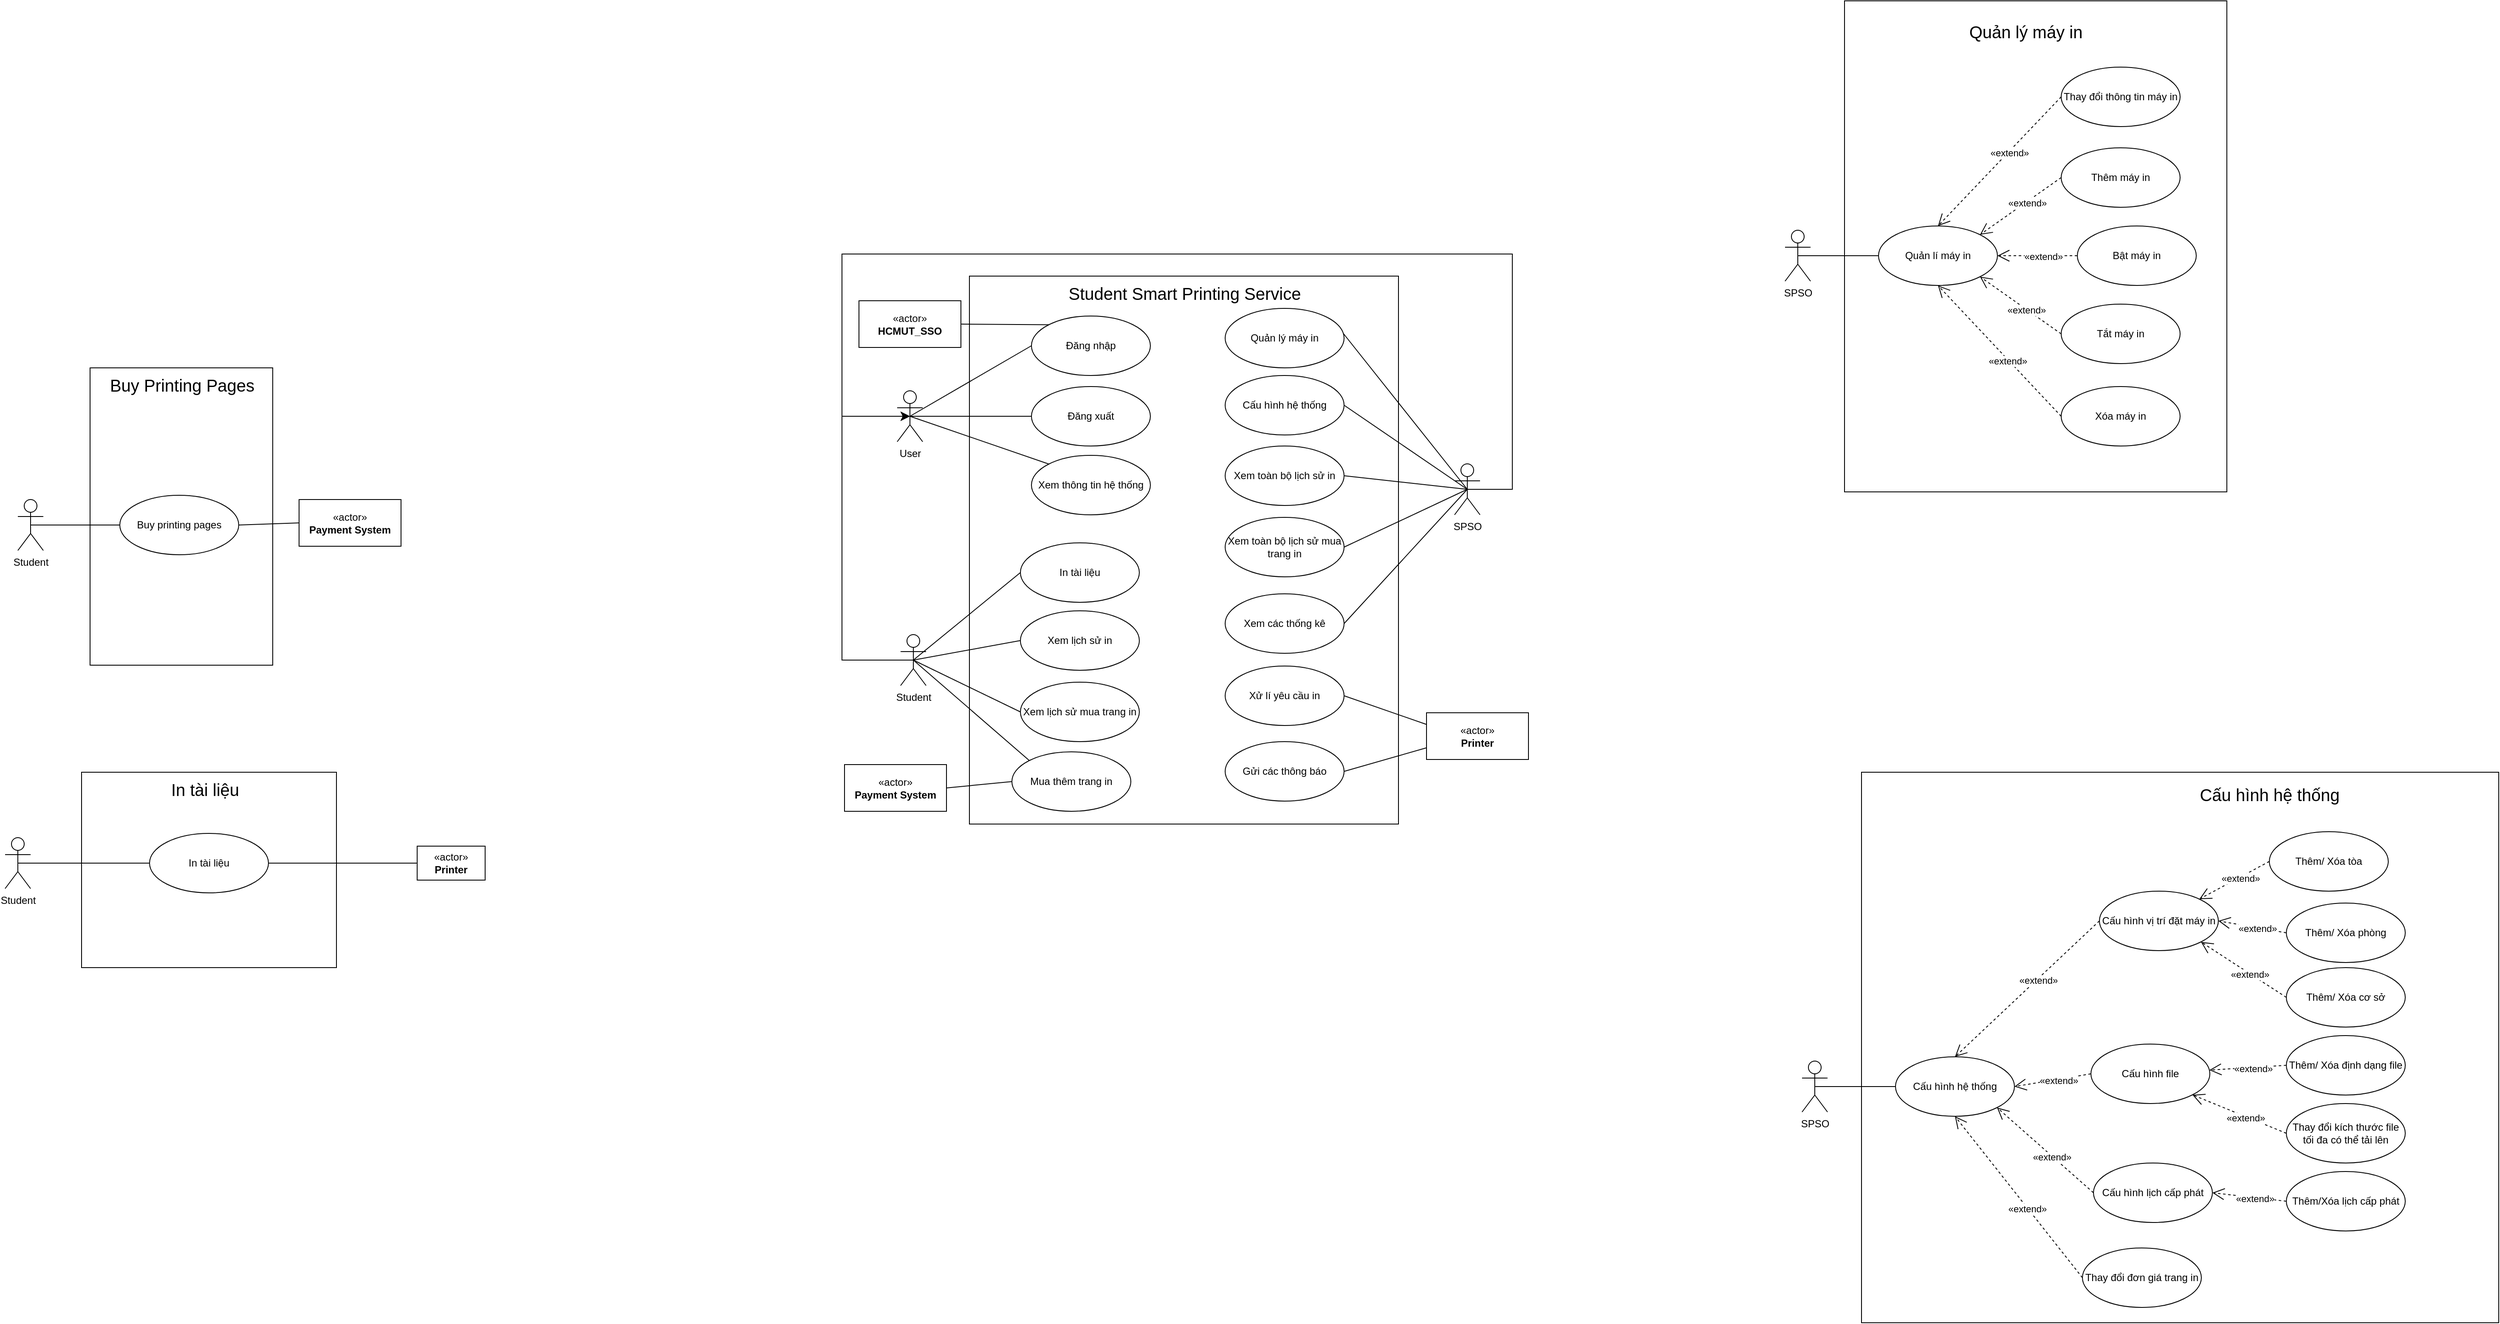 <mxfile version="22.1.7" type="github" pages="8">
  <diagram name="use-case" id="NxVNsBRljIgUlM-mMDjJ">
    <mxGraphModel dx="4605" dy="2343" grid="1" gridSize="10" guides="1" tooltips="1" connect="1" arrows="1" fold="1" page="0" pageScale="1" pageWidth="850" pageHeight="1100" math="0" shadow="0">
      <root>
        <mxCell id="0" />
        <mxCell id="1" parent="0" />
        <mxCell id="jo9D-0C0kssAZGc08XMp-1" value="" style="rounded=0;html=1;fontColor=default;whiteSpace=wrap;" parent="1" vertex="1">
          <mxGeometry x="-540" y="-84" width="505" height="645" as="geometry" />
        </mxCell>
        <mxCell id="jo9D-0C0kssAZGc08XMp-2" value="User" style="shape=umlActor;verticalLabelPosition=bottom;verticalAlign=top;html=1;" parent="1" vertex="1">
          <mxGeometry x="-625" y="51" width="30" height="60" as="geometry" />
        </mxCell>
        <mxCell id="jo9D-0C0kssAZGc08XMp-3" value="&lt;span style=&quot;font-size: 20px;&quot;&gt;Student Smart Printing Service&lt;/span&gt;" style="text;html=1;align=center;verticalAlign=middle;resizable=0;points=[];autosize=1;strokeColor=none;fillColor=none;" parent="1" vertex="1">
          <mxGeometry x="-432.5" y="-82" width="291" height="36" as="geometry" />
        </mxCell>
        <mxCell id="jo9D-0C0kssAZGc08XMp-4" value="Đăng nhập" style="ellipse;whiteSpace=wrap;html=1;" parent="1" vertex="1">
          <mxGeometry x="-467" y="-37" width="140" height="70" as="geometry" />
        </mxCell>
        <mxCell id="jo9D-0C0kssAZGc08XMp-5" value="" style="endArrow=none;html=1;rounded=0;exitX=0.5;exitY=0.5;exitDx=0;exitDy=0;exitPerimeter=0;entryX=0;entryY=0.5;entryDx=0;entryDy=0;" parent="1" source="jo9D-0C0kssAZGc08XMp-2" target="jo9D-0C0kssAZGc08XMp-4" edge="1">
          <mxGeometry width="50" height="50" relative="1" as="geometry">
            <mxPoint x="-555" y="76" as="sourcePoint" />
            <mxPoint x="-235" y="146" as="targetPoint" />
          </mxGeometry>
        </mxCell>
        <mxCell id="jo9D-0C0kssAZGc08XMp-6" value="SPSO" style="shape=umlActor;verticalLabelPosition=bottom;verticalAlign=top;html=1;" parent="1" vertex="1">
          <mxGeometry x="31" y="137" width="30" height="60" as="geometry" />
        </mxCell>
        <mxCell id="jo9D-0C0kssAZGc08XMp-7" value="Student" style="shape=umlActor;verticalLabelPosition=bottom;verticalAlign=top;html=1;" parent="1" vertex="1">
          <mxGeometry x="-621" y="338" width="30" height="60" as="geometry" />
        </mxCell>
        <mxCell id="jo9D-0C0kssAZGc08XMp-8" value="«actor»&lt;br style=&quot;font-size: 12px;&quot;&gt;&lt;b&gt;HCMUT_SSO&lt;/b&gt;" style="html=1;whiteSpace=wrap;fontSize=12;" parent="1" vertex="1">
          <mxGeometry x="-670" y="-55" width="120" height="55" as="geometry" />
        </mxCell>
        <mxCell id="jo9D-0C0kssAZGc08XMp-9" value="«actor»&lt;br style=&quot;font-size: 12px;&quot;&gt;&lt;b&gt;Payment System&lt;/b&gt;" style="html=1;whiteSpace=wrap;fontSize=12;" parent="1" vertex="1">
          <mxGeometry x="-687" y="491" width="120" height="55" as="geometry" />
        </mxCell>
        <mxCell id="jo9D-0C0kssAZGc08XMp-10" value="«actor»&lt;br style=&quot;font-size: 12px;&quot;&gt;&lt;b&gt;Printer&lt;/b&gt;" style="html=1;whiteSpace=wrap;fontSize=12;" parent="1" vertex="1">
          <mxGeometry x="-2" y="430" width="120" height="55" as="geometry" />
        </mxCell>
        <mxCell id="jo9D-0C0kssAZGc08XMp-11" value="Đăng xuất" style="ellipse;whiteSpace=wrap;html=1;" parent="1" vertex="1">
          <mxGeometry x="-467" y="46" width="140" height="70" as="geometry" />
        </mxCell>
        <mxCell id="jo9D-0C0kssAZGc08XMp-12" value="" style="endArrow=none;html=1;rounded=0;exitX=0.5;exitY=0.5;exitDx=0;exitDy=0;exitPerimeter=0;entryX=0;entryY=0.5;entryDx=0;entryDy=0;" parent="1" source="jo9D-0C0kssAZGc08XMp-2" target="jo9D-0C0kssAZGc08XMp-11" edge="1">
          <mxGeometry width="50" height="50" relative="1" as="geometry">
            <mxPoint x="-600" y="91" as="sourcePoint" />
            <mxPoint x="-457" y="37" as="targetPoint" />
          </mxGeometry>
        </mxCell>
        <mxCell id="jo9D-0C0kssAZGc08XMp-13" value="" style="endArrow=none;html=1;rounded=0;exitX=0;exitY=0;exitDx=0;exitDy=0;entryX=1;entryY=0.5;entryDx=0;entryDy=0;" parent="1" source="jo9D-0C0kssAZGc08XMp-4" target="jo9D-0C0kssAZGc08XMp-8" edge="1">
          <mxGeometry width="50" height="50" relative="1" as="geometry">
            <mxPoint x="-600" y="91" as="sourcePoint" />
            <mxPoint x="-457" y="37" as="targetPoint" />
          </mxGeometry>
        </mxCell>
        <mxCell id="jo9D-0C0kssAZGc08XMp-14" value="In tài liệu" style="ellipse;whiteSpace=wrap;html=1;" parent="1" vertex="1">
          <mxGeometry x="-480" y="230" width="140" height="70" as="geometry" />
        </mxCell>
        <mxCell id="jo9D-0C0kssAZGc08XMp-15" value="Mua thêm trang in" style="ellipse;whiteSpace=wrap;html=1;" parent="1" vertex="1">
          <mxGeometry x="-490" y="476" width="140" height="70" as="geometry" />
        </mxCell>
        <mxCell id="jo9D-0C0kssAZGc08XMp-16" value="Xem lịch sử in" style="ellipse;whiteSpace=wrap;html=1;" parent="1" vertex="1">
          <mxGeometry x="-480" y="310" width="140" height="70" as="geometry" />
        </mxCell>
        <mxCell id="jo9D-0C0kssAZGc08XMp-17" value="Quản lý máy in" style="ellipse;whiteSpace=wrap;html=1;" parent="1" vertex="1">
          <mxGeometry x="-239" y="-46" width="140" height="70" as="geometry" />
        </mxCell>
        <mxCell id="jo9D-0C0kssAZGc08XMp-18" value="Cấu hình hệ thống" style="ellipse;whiteSpace=wrap;html=1;" parent="1" vertex="1">
          <mxGeometry x="-239" y="33" width="140" height="70" as="geometry" />
        </mxCell>
        <mxCell id="jo9D-0C0kssAZGc08XMp-19" value="Xem toàn bộ lịch sử in" style="ellipse;whiteSpace=wrap;html=1;" parent="1" vertex="1">
          <mxGeometry x="-239" y="116" width="140" height="70" as="geometry" />
        </mxCell>
        <mxCell id="jo9D-0C0kssAZGc08XMp-20" value="Xem các thống kê" style="ellipse;whiteSpace=wrap;html=1;" parent="1" vertex="1">
          <mxGeometry x="-239" y="290" width="140" height="70" as="geometry" />
        </mxCell>
        <mxCell id="jo9D-0C0kssAZGc08XMp-21" value="Xử lí yêu cầu in" style="ellipse;whiteSpace=wrap;html=1;" parent="1" vertex="1">
          <mxGeometry x="-239" y="375" width="140" height="70" as="geometry" />
        </mxCell>
        <mxCell id="jo9D-0C0kssAZGc08XMp-22" value="Gửi các thông báo" style="ellipse;whiteSpace=wrap;html=1;" parent="1" vertex="1">
          <mxGeometry x="-239" y="464" width="140" height="70" as="geometry" />
        </mxCell>
        <mxCell id="jo9D-0C0kssAZGc08XMp-23" value="" style="endArrow=none;html=1;rounded=0;exitX=0.5;exitY=0.5;exitDx=0;exitDy=0;exitPerimeter=0;entryX=0;entryY=0.5;entryDx=0;entryDy=0;" parent="1" source="jo9D-0C0kssAZGc08XMp-7" target="jo9D-0C0kssAZGc08XMp-14" edge="1">
          <mxGeometry width="50" height="50" relative="1" as="geometry">
            <mxPoint x="-600" y="91" as="sourcePoint" />
            <mxPoint x="-457" y="130" as="targetPoint" />
          </mxGeometry>
        </mxCell>
        <mxCell id="jo9D-0C0kssAZGc08XMp-24" value="" style="endArrow=none;html=1;rounded=0;exitX=0.5;exitY=0.5;exitDx=0;exitDy=0;exitPerimeter=0;entryX=0;entryY=0.5;entryDx=0;entryDy=0;" parent="1" source="jo9D-0C0kssAZGc08XMp-7" target="jo9D-0C0kssAZGc08XMp-16" edge="1">
          <mxGeometry width="50" height="50" relative="1" as="geometry">
            <mxPoint x="-596" y="378" as="sourcePoint" />
            <mxPoint x="-457" y="287" as="targetPoint" />
          </mxGeometry>
        </mxCell>
        <mxCell id="jo9D-0C0kssAZGc08XMp-25" value="" style="endArrow=none;html=1;rounded=0;exitX=0.5;exitY=0.5;exitDx=0;exitDy=0;exitPerimeter=0;entryX=0;entryY=0;entryDx=0;entryDy=0;" parent="1" source="jo9D-0C0kssAZGc08XMp-7" target="jo9D-0C0kssAZGc08XMp-15" edge="1">
          <mxGeometry width="50" height="50" relative="1" as="geometry">
            <mxPoint x="-596" y="378" as="sourcePoint" />
            <mxPoint x="-457" y="383" as="targetPoint" />
          </mxGeometry>
        </mxCell>
        <mxCell id="jo9D-0C0kssAZGc08XMp-26" value="" style="endArrow=none;html=1;rounded=0;exitX=0.995;exitY=0.425;exitDx=0;exitDy=0;exitPerimeter=0;entryX=0.5;entryY=0.5;entryDx=0;entryDy=0;entryPerimeter=0;" parent="1" source="jo9D-0C0kssAZGc08XMp-17" target="jo9D-0C0kssAZGc08XMp-6" edge="1">
          <mxGeometry width="50" height="50" relative="1" as="geometry">
            <mxPoint x="-596" y="378" as="sourcePoint" />
            <mxPoint x="-457" y="478" as="targetPoint" />
          </mxGeometry>
        </mxCell>
        <mxCell id="jo9D-0C0kssAZGc08XMp-27" value="" style="endArrow=none;html=1;rounded=0;exitX=1;exitY=0.5;exitDx=0;exitDy=0;entryX=0.5;entryY=0.5;entryDx=0;entryDy=0;entryPerimeter=0;" parent="1" source="jo9D-0C0kssAZGc08XMp-18" target="jo9D-0C0kssAZGc08XMp-6" edge="1">
          <mxGeometry width="50" height="50" relative="1" as="geometry">
            <mxPoint x="-90" y="32" as="sourcePoint" />
            <mxPoint x="7" y="216" as="targetPoint" />
          </mxGeometry>
        </mxCell>
        <mxCell id="jo9D-0C0kssAZGc08XMp-28" value="" style="endArrow=none;html=1;rounded=0;exitX=1;exitY=0.5;exitDx=0;exitDy=0;entryX=0.5;entryY=0.5;entryDx=0;entryDy=0;entryPerimeter=0;" parent="1" source="jo9D-0C0kssAZGc08XMp-19" target="jo9D-0C0kssAZGc08XMp-6" edge="1">
          <mxGeometry width="50" height="50" relative="1" as="geometry">
            <mxPoint x="-89" y="130" as="sourcePoint" />
            <mxPoint x="56" y="177" as="targetPoint" />
          </mxGeometry>
        </mxCell>
        <mxCell id="jo9D-0C0kssAZGc08XMp-29" value="" style="endArrow=none;html=1;rounded=0;exitX=1;exitY=0.5;exitDx=0;exitDy=0;entryX=0.5;entryY=0.5;entryDx=0;entryDy=0;entryPerimeter=0;" parent="1" source="jo9D-0C0kssAZGc08XMp-20" target="jo9D-0C0kssAZGc08XMp-6" edge="1">
          <mxGeometry width="50" height="50" relative="1" as="geometry">
            <mxPoint x="-89" y="226" as="sourcePoint" />
            <mxPoint x="56" y="177" as="targetPoint" />
          </mxGeometry>
        </mxCell>
        <mxCell id="jo9D-0C0kssAZGc08XMp-30" value="" style="endArrow=none;html=1;rounded=0;exitX=1;exitY=0.5;exitDx=0;exitDy=0;entryX=0;entryY=0.25;entryDx=0;entryDy=0;" parent="1" source="jo9D-0C0kssAZGc08XMp-21" target="jo9D-0C0kssAZGc08XMp-10" edge="1">
          <mxGeometry width="50" height="50" relative="1" as="geometry">
            <mxPoint x="-89" y="317" as="sourcePoint" />
            <mxPoint x="56" y="177" as="targetPoint" />
          </mxGeometry>
        </mxCell>
        <mxCell id="jo9D-0C0kssAZGc08XMp-31" value="" style="endArrow=none;html=1;rounded=0;exitX=1;exitY=0.5;exitDx=0;exitDy=0;entryX=0;entryY=0.75;entryDx=0;entryDy=0;" parent="1" source="jo9D-0C0kssAZGc08XMp-22" target="jo9D-0C0kssAZGc08XMp-10" edge="1">
          <mxGeometry width="50" height="50" relative="1" as="geometry">
            <mxPoint x="-89" y="415" as="sourcePoint" />
            <mxPoint x="8" y="454" as="targetPoint" />
          </mxGeometry>
        </mxCell>
        <mxCell id="jo9D-0C0kssAZGc08XMp-32" value="" style="endArrow=none;html=1;rounded=0;exitX=0;exitY=0.5;exitDx=0;exitDy=0;entryX=1;entryY=0.5;entryDx=0;entryDy=0;" parent="1" source="jo9D-0C0kssAZGc08XMp-15" target="jo9D-0C0kssAZGc08XMp-9" edge="1">
          <mxGeometry width="50" height="50" relative="1" as="geometry">
            <mxPoint x="-596" y="378" as="sourcePoint" />
            <mxPoint x="-457" y="478" as="targetPoint" />
          </mxGeometry>
        </mxCell>
        <mxCell id="jo9D-0C0kssAZGc08XMp-33" value="Xem thông tin hệ thống" style="ellipse;whiteSpace=wrap;html=1;" parent="1" vertex="1">
          <mxGeometry x="-467" y="127" width="140" height="70" as="geometry" />
        </mxCell>
        <mxCell id="jo9D-0C0kssAZGc08XMp-34" value="" style="endArrow=none;html=1;rounded=0;exitX=0.5;exitY=0.5;exitDx=0;exitDy=0;exitPerimeter=0;entryX=0;entryY=0;entryDx=0;entryDy=0;" parent="1" source="jo9D-0C0kssAZGc08XMp-2" target="jo9D-0C0kssAZGc08XMp-33" edge="1">
          <mxGeometry width="50" height="50" relative="1" as="geometry">
            <mxPoint x="-600" y="91" as="sourcePoint" />
            <mxPoint x="-457" y="130" as="targetPoint" />
          </mxGeometry>
        </mxCell>
        <mxCell id="jo9D-0C0kssAZGc08XMp-35" value="" style="edgeStyle=segmentEdgeStyle;endArrow=classic;html=1;curved=0;rounded=0;endSize=8;startSize=8;fontSize=12;entryX=0.5;entryY=0.5;entryDx=0;entryDy=0;entryPerimeter=0;exitX=0.5;exitY=0.5;exitDx=0;exitDy=0;exitPerimeter=0;" parent="1" source="jo9D-0C0kssAZGc08XMp-7" target="jo9D-0C0kssAZGc08XMp-2" edge="1">
          <mxGeometry width="50" height="50" relative="1" as="geometry">
            <mxPoint x="-484" y="281" as="sourcePoint" />
            <mxPoint x="-434" y="231" as="targetPoint" />
            <Array as="points">
              <mxPoint x="-690" y="368" />
              <mxPoint x="-690" y="81" />
            </Array>
          </mxGeometry>
        </mxCell>
        <mxCell id="jo9D-0C0kssAZGc08XMp-36" value="" style="edgeStyle=segmentEdgeStyle;endArrow=classic;html=1;curved=0;rounded=0;endSize=8;startSize=8;fontSize=12;exitX=0.5;exitY=0.5;exitDx=0;exitDy=0;exitPerimeter=0;entryX=0.5;entryY=0.5;entryDx=0;entryDy=0;entryPerimeter=0;" parent="1" source="jo9D-0C0kssAZGc08XMp-6" target="jo9D-0C0kssAZGc08XMp-2" edge="1">
          <mxGeometry width="50" height="50" relative="1" as="geometry">
            <mxPoint x="-365" y="199" as="sourcePoint" />
            <mxPoint x="-315" y="149" as="targetPoint" />
            <Array as="points">
              <mxPoint x="99" y="167" />
              <mxPoint x="99" y="-110" />
              <mxPoint x="-690" y="-110" />
              <mxPoint x="-690" y="81" />
            </Array>
          </mxGeometry>
        </mxCell>
        <mxCell id="jo9D-0C0kssAZGc08XMp-58" value="" style="rounded=0;html=1;fontColor=default;whiteSpace=wrap;" parent="1" vertex="1">
          <mxGeometry x="-1585" y="500" width="300" height="230" as="geometry" />
        </mxCell>
        <mxCell id="jo9D-0C0kssAZGc08XMp-59" value="Student" style="shape=umlActor;verticalLabelPosition=bottom;verticalAlign=top;html=1;" parent="1" vertex="1">
          <mxGeometry x="-1675" y="577" width="30" height="60" as="geometry" />
        </mxCell>
        <mxCell id="jo9D-0C0kssAZGc08XMp-60" value="&lt;span style=&quot;font-size: 20px;&quot;&gt;In tài liệu&lt;/span&gt;" style="text;html=1;align=center;verticalAlign=middle;resizable=0;points=[];autosize=1;strokeColor=none;fillColor=none;" parent="1" vertex="1">
          <mxGeometry x="-1490" y="500" width="100" height="40" as="geometry" />
        </mxCell>
        <mxCell id="jo9D-0C0kssAZGc08XMp-61" value="In tài liệu" style="ellipse;whiteSpace=wrap;html=1;" parent="1" vertex="1">
          <mxGeometry x="-1505" y="572" width="140" height="70" as="geometry" />
        </mxCell>
        <mxCell id="jo9D-0C0kssAZGc08XMp-62" value="" style="endArrow=none;html=1;rounded=0;exitX=0.5;exitY=0.5;exitDx=0;exitDy=0;exitPerimeter=0;entryX=0;entryY=0.5;entryDx=0;entryDy=0;" parent="1" source="jo9D-0C0kssAZGc08XMp-59" target="jo9D-0C0kssAZGc08XMp-61" edge="1">
          <mxGeometry width="50" height="50" relative="1" as="geometry">
            <mxPoint x="-1605" y="602" as="sourcePoint" />
            <mxPoint x="-1285" y="672" as="targetPoint" />
          </mxGeometry>
        </mxCell>
        <mxCell id="jo9D-0C0kssAZGc08XMp-74" value="" style="endArrow=none;html=1;rounded=0;exitX=1;exitY=0.5;exitDx=0;exitDy=0;entryX=1;entryY=0.5;entryDx=0;entryDy=0;" parent="1" source="jo9D-0C0kssAZGc08XMp-75" target="jo9D-0C0kssAZGc08XMp-61" edge="1">
          <mxGeometry width="50" height="50" relative="1" as="geometry">
            <mxPoint x="-1660" y="872" as="sourcePoint" />
            <mxPoint x="-1495.0" y="927" as="targetPoint" />
          </mxGeometry>
        </mxCell>
        <mxCell id="jo9D-0C0kssAZGc08XMp-75" value="«actor»&lt;br style=&quot;font-size: 12px;&quot;&gt;&lt;b style=&quot;font-size: 12px;&quot;&gt;Printer&lt;/b&gt;" style="html=1;whiteSpace=wrap;fontSize=12;" parent="1" vertex="1">
          <mxGeometry x="-1190" y="587" width="80" height="40" as="geometry" />
        </mxCell>
        <mxCell id="jo9D-0C0kssAZGc08XMp-101" value="" style="rounded=0;html=1;fontColor=default;whiteSpace=wrap;" parent="1" vertex="1">
          <mxGeometry x="-1575" y="24" width="215" height="350" as="geometry" />
        </mxCell>
        <mxCell id="jo9D-0C0kssAZGc08XMp-102" value="Student" style="shape=umlActor;verticalLabelPosition=bottom;verticalAlign=top;html=1;" parent="1" vertex="1">
          <mxGeometry x="-1660" y="179" width="30" height="60" as="geometry" />
        </mxCell>
        <mxCell id="jo9D-0C0kssAZGc08XMp-103" value="&lt;span style=&quot;font-size: 20px;&quot;&gt;Buy Printing Pages&lt;/span&gt;" style="text;html=1;align=center;verticalAlign=middle;resizable=0;points=[];autosize=1;strokeColor=none;fillColor=none;" parent="1" vertex="1">
          <mxGeometry x="-1562.5" y="24" width="190" height="40" as="geometry" />
        </mxCell>
        <mxCell id="jo9D-0C0kssAZGc08XMp-104" value="Buy printing pages" style="ellipse;whiteSpace=wrap;html=1;" parent="1" vertex="1">
          <mxGeometry x="-1540" y="174" width="140" height="70" as="geometry" />
        </mxCell>
        <mxCell id="jo9D-0C0kssAZGc08XMp-105" value="" style="endArrow=none;html=1;rounded=0;exitX=0.5;exitY=0.5;exitDx=0;exitDy=0;exitPerimeter=0;entryX=0;entryY=0.5;entryDx=0;entryDy=0;" parent="1" source="jo9D-0C0kssAZGc08XMp-102" target="jo9D-0C0kssAZGc08XMp-104" edge="1">
          <mxGeometry width="50" height="50" relative="1" as="geometry">
            <mxPoint x="-1590" y="184" as="sourcePoint" />
            <mxPoint x="-1270" y="254" as="targetPoint" />
          </mxGeometry>
        </mxCell>
        <mxCell id="jo9D-0C0kssAZGc08XMp-115" value="«actor»&lt;br style=&quot;font-size: 12px;&quot;&gt;&lt;b style=&quot;font-size: 12px;&quot;&gt;Payment System&lt;/b&gt;" style="html=1;whiteSpace=wrap;fontSize=12;" parent="1" vertex="1">
          <mxGeometry x="-1329" y="179" width="120" height="55" as="geometry" />
        </mxCell>
        <mxCell id="jo9D-0C0kssAZGc08XMp-116" value="" style="endArrow=none;html=1;rounded=0;exitX=1;exitY=0.5;exitDx=0;exitDy=0;entryX=0;entryY=0.5;entryDx=0;entryDy=0;" parent="1" source="jo9D-0C0kssAZGc08XMp-104" target="jo9D-0C0kssAZGc08XMp-115" edge="1">
          <mxGeometry width="50" height="50" relative="1" as="geometry">
            <mxPoint x="-1140.0" y="309" as="sourcePoint" />
            <mxPoint x="-1480" y="174" as="targetPoint" />
          </mxGeometry>
        </mxCell>
        <mxCell id="jo9D-0C0kssAZGc08XMp-117" value="" style="rounded=0;html=1;fontColor=default;whiteSpace=wrap;" parent="1" vertex="1">
          <mxGeometry x="490" y="-408" width="450" height="578" as="geometry" />
        </mxCell>
        <mxCell id="jo9D-0C0kssAZGc08XMp-118" value="SPSO" style="shape=umlActor;verticalLabelPosition=bottom;verticalAlign=top;html=1;" parent="1" vertex="1">
          <mxGeometry x="420" y="-138" width="30" height="60" as="geometry" />
        </mxCell>
        <mxCell id="jo9D-0C0kssAZGc08XMp-119" value="&lt;span style=&quot;font-size: 20px;&quot;&gt;Quản lý máy in&lt;/span&gt;" style="text;html=1;align=center;verticalAlign=middle;resizable=0;points=[];autosize=1;strokeColor=none;fillColor=none;" parent="1" vertex="1">
          <mxGeometry x="623" y="-392" width="160" height="40" as="geometry" />
        </mxCell>
        <mxCell id="jo9D-0C0kssAZGc08XMp-120" value="Quản lí máy in" style="ellipse;whiteSpace=wrap;html=1;" parent="1" vertex="1">
          <mxGeometry x="530" y="-143" width="140" height="70" as="geometry" />
        </mxCell>
        <mxCell id="jo9D-0C0kssAZGc08XMp-121" value="" style="endArrow=none;html=1;rounded=0;exitX=0.5;exitY=0.5;exitDx=0;exitDy=0;exitPerimeter=0;entryX=0;entryY=0.5;entryDx=0;entryDy=0;" parent="1" source="jo9D-0C0kssAZGc08XMp-118" target="jo9D-0C0kssAZGc08XMp-120" edge="1">
          <mxGeometry width="50" height="50" relative="1" as="geometry">
            <mxPoint x="420" y="-113" as="sourcePoint" />
            <mxPoint x="740" y="-43" as="targetPoint" />
          </mxGeometry>
        </mxCell>
        <mxCell id="jo9D-0C0kssAZGc08XMp-122" value="Thêm máy in" style="ellipse;whiteSpace=wrap;html=1;" parent="1" vertex="1">
          <mxGeometry x="745" y="-235" width="140" height="70" as="geometry" />
        </mxCell>
        <mxCell id="jo9D-0C0kssAZGc08XMp-123" value="Bật máy in" style="ellipse;whiteSpace=wrap;html=1;" parent="1" vertex="1">
          <mxGeometry x="764" y="-143" width="140" height="70" as="geometry" />
        </mxCell>
        <mxCell id="jo9D-0C0kssAZGc08XMp-124" value="&amp;lt;&amp;lt; Include &amp;gt;&amp;gt;" style="endArrow=open;endSize=12;dashed=1;rounded=0;verticalAlign=middle;horizontal=1;fontColor=none;noLabel=1;html=1;exitX=0;exitY=0.5;exitDx=0;exitDy=0;entryX=1;entryY=0;entryDx=0;entryDy=0;" parent="1" source="jo9D-0C0kssAZGc08XMp-122" target="jo9D-0C0kssAZGc08XMp-120" edge="1">
          <mxGeometry x="-0.134" y="1" width="160" relative="1" as="geometry">
            <mxPoint x="1350" y="-163" as="sourcePoint" />
            <mxPoint x="1240" y="-123" as="targetPoint" />
            <mxPoint as="offset" />
          </mxGeometry>
        </mxCell>
        <mxCell id="jo9D-0C0kssAZGc08XMp-125" value="«extend»" style="edgeLabel;html=1;align=center;verticalAlign=middle;resizable=0;points=[];" parent="jo9D-0C0kssAZGc08XMp-124" connectable="0" vertex="1">
          <mxGeometry x="-0.14" y="1" relative="1" as="geometry">
            <mxPoint as="offset" />
          </mxGeometry>
        </mxCell>
        <mxCell id="jo9D-0C0kssAZGc08XMp-126" value="&amp;lt;&amp;lt; Include &amp;gt;&amp;gt;" style="endArrow=open;endSize=12;dashed=1;rounded=0;verticalAlign=middle;horizontal=1;fontColor=none;noLabel=1;html=1;exitX=0;exitY=0.5;exitDx=0;exitDy=0;entryX=1;entryY=0.5;entryDx=0;entryDy=0;" parent="1" source="jo9D-0C0kssAZGc08XMp-123" target="jo9D-0C0kssAZGc08XMp-120" edge="1">
          <mxGeometry x="-0.134" y="1" width="160" relative="1" as="geometry">
            <mxPoint x="760" y="-153" as="sourcePoint" />
            <mxPoint x="670" y="-123" as="targetPoint" />
            <mxPoint as="offset" />
          </mxGeometry>
        </mxCell>
        <mxCell id="jo9D-0C0kssAZGc08XMp-127" value="«extend»" style="edgeLabel;html=1;align=center;verticalAlign=middle;resizable=0;points=[];" parent="jo9D-0C0kssAZGc08XMp-126" connectable="0" vertex="1">
          <mxGeometry x="-0.14" y="1" relative="1" as="geometry">
            <mxPoint as="offset" />
          </mxGeometry>
        </mxCell>
        <mxCell id="jo9D-0C0kssAZGc08XMp-128" value="Tắt máy in" style="ellipse;whiteSpace=wrap;html=1;" parent="1" vertex="1">
          <mxGeometry x="745" y="-51" width="140" height="70" as="geometry" />
        </mxCell>
        <mxCell id="jo9D-0C0kssAZGc08XMp-129" value="&amp;lt;&amp;lt; Include &amp;gt;&amp;gt;" style="endArrow=open;endSize=12;dashed=1;rounded=0;verticalAlign=middle;horizontal=1;fontColor=none;noLabel=1;html=1;exitX=0;exitY=0.5;exitDx=0;exitDy=0;entryX=1;entryY=1;entryDx=0;entryDy=0;" parent="1" source="jo9D-0C0kssAZGc08XMp-128" target="jo9D-0C0kssAZGc08XMp-120" edge="1">
          <mxGeometry x="-0.134" y="1" width="160" relative="1" as="geometry">
            <mxPoint x="751" y="-84" as="sourcePoint" />
            <mxPoint x="680" y="-98" as="targetPoint" />
            <mxPoint as="offset" />
          </mxGeometry>
        </mxCell>
        <mxCell id="jo9D-0C0kssAZGc08XMp-130" value="«extend»" style="edgeLabel;html=1;align=center;verticalAlign=middle;resizable=0;points=[];" parent="jo9D-0C0kssAZGc08XMp-129" connectable="0" vertex="1">
          <mxGeometry x="-0.14" y="1" relative="1" as="geometry">
            <mxPoint as="offset" />
          </mxGeometry>
        </mxCell>
        <mxCell id="i0Pr64Xs8_2V4OIhPE_o-2" value="Thay đổi thông tin máy in" style="ellipse;whiteSpace=wrap;html=1;" vertex="1" parent="1">
          <mxGeometry x="745" y="-330" width="140" height="70" as="geometry" />
        </mxCell>
        <mxCell id="4UlcMv16y_G8zUJ_ZHDy-5" value="Xem lịch sử mua trang in" style="ellipse;whiteSpace=wrap;html=1;" vertex="1" parent="1">
          <mxGeometry x="-480" y="394" width="140" height="70" as="geometry" />
        </mxCell>
        <mxCell id="4UlcMv16y_G8zUJ_ZHDy-6" value="" style="endArrow=none;html=1;rounded=0;exitX=0.5;exitY=0.5;exitDx=0;exitDy=0;exitPerimeter=0;entryX=0;entryY=0.5;entryDx=0;entryDy=0;" edge="1" parent="1" source="jo9D-0C0kssAZGc08XMp-7" target="4UlcMv16y_G8zUJ_ZHDy-5">
          <mxGeometry width="50" height="50" relative="1" as="geometry">
            <mxPoint x="-596" y="378" as="sourcePoint" />
            <mxPoint x="-460" y="496" as="targetPoint" />
          </mxGeometry>
        </mxCell>
        <mxCell id="4UlcMv16y_G8zUJ_ZHDy-7" value="Xem toàn bộ lịch sử mua trang in" style="ellipse;whiteSpace=wrap;html=1;" vertex="1" parent="1">
          <mxGeometry x="-239" y="200" width="140" height="70" as="geometry" />
        </mxCell>
        <mxCell id="4UlcMv16y_G8zUJ_ZHDy-9" value="" style="endArrow=none;html=1;rounded=0;exitX=1;exitY=0.5;exitDx=0;exitDy=0;entryX=0.5;entryY=0.5;entryDx=0;entryDy=0;entryPerimeter=0;" edge="1" parent="1" source="4UlcMv16y_G8zUJ_ZHDy-7" target="jo9D-0C0kssAZGc08XMp-6">
          <mxGeometry width="50" height="50" relative="1" as="geometry">
            <mxPoint x="-89" y="335" as="sourcePoint" />
            <mxPoint x="56" y="177" as="targetPoint" />
          </mxGeometry>
        </mxCell>
        <mxCell id="4UlcMv16y_G8zUJ_ZHDy-11" value="Xóa máy in" style="ellipse;whiteSpace=wrap;html=1;" vertex="1" parent="1">
          <mxGeometry x="745" y="46" width="140" height="70" as="geometry" />
        </mxCell>
        <mxCell id="4UlcMv16y_G8zUJ_ZHDy-12" value="&amp;lt;&amp;lt; Include &amp;gt;&amp;gt;" style="endArrow=open;endSize=12;dashed=1;rounded=0;verticalAlign=middle;horizontal=1;fontColor=none;noLabel=1;html=1;exitX=0;exitY=0.5;exitDx=0;exitDy=0;entryX=0.5;entryY=1;entryDx=0;entryDy=0;" edge="1" parent="1" source="4UlcMv16y_G8zUJ_ZHDy-11" target="jo9D-0C0kssAZGc08XMp-120">
          <mxGeometry x="-0.134" y="1" width="160" relative="1" as="geometry">
            <mxPoint x="755" y="-6" as="sourcePoint" />
            <mxPoint x="659" y="-73" as="targetPoint" />
            <mxPoint as="offset" />
          </mxGeometry>
        </mxCell>
        <mxCell id="4UlcMv16y_G8zUJ_ZHDy-13" value="«extend»" style="edgeLabel;html=1;align=center;verticalAlign=middle;resizable=0;points=[];" connectable="0" vertex="1" parent="4UlcMv16y_G8zUJ_ZHDy-12">
          <mxGeometry x="-0.14" y="1" relative="1" as="geometry">
            <mxPoint as="offset" />
          </mxGeometry>
        </mxCell>
        <mxCell id="4UlcMv16y_G8zUJ_ZHDy-14" value="&amp;lt;&amp;lt; Include &amp;gt;&amp;gt;" style="endArrow=open;endSize=12;dashed=1;rounded=0;verticalAlign=middle;horizontal=1;fontColor=none;noLabel=1;html=1;exitX=0;exitY=0.5;exitDx=0;exitDy=0;entryX=0.5;entryY=0;entryDx=0;entryDy=0;" edge="1" parent="1" source="i0Pr64Xs8_2V4OIhPE_o-2" target="jo9D-0C0kssAZGc08XMp-120">
          <mxGeometry x="-0.134" y="1" width="160" relative="1" as="geometry">
            <mxPoint x="755" y="91" as="sourcePoint" />
            <mxPoint x="610" y="-63" as="targetPoint" />
            <mxPoint as="offset" />
          </mxGeometry>
        </mxCell>
        <mxCell id="4UlcMv16y_G8zUJ_ZHDy-15" value="«extend»" style="edgeLabel;html=1;align=center;verticalAlign=middle;resizable=0;points=[];" connectable="0" vertex="1" parent="4UlcMv16y_G8zUJ_ZHDy-14">
          <mxGeometry x="-0.14" y="1" relative="1" as="geometry">
            <mxPoint as="offset" />
          </mxGeometry>
        </mxCell>
        <mxCell id="4UlcMv16y_G8zUJ_ZHDy-16" value="" style="rounded=0;html=1;fontColor=default;whiteSpace=wrap;" vertex="1" parent="1">
          <mxGeometry x="510" y="500" width="750" height="648" as="geometry" />
        </mxCell>
        <mxCell id="4UlcMv16y_G8zUJ_ZHDy-17" value="SPSO" style="shape=umlActor;verticalLabelPosition=bottom;verticalAlign=top;html=1;" vertex="1" parent="1">
          <mxGeometry x="440" y="840" width="30" height="60" as="geometry" />
        </mxCell>
        <mxCell id="4UlcMv16y_G8zUJ_ZHDy-18" value="&lt;span style=&quot;font-size: 20px;&quot;&gt;Cấu hình hệ thống&lt;/span&gt;" style="text;html=1;align=center;verticalAlign=middle;resizable=0;points=[];autosize=1;strokeColor=none;fillColor=none;" vertex="1" parent="1">
          <mxGeometry x="895" y="506" width="190" height="40" as="geometry" />
        </mxCell>
        <mxCell id="4UlcMv16y_G8zUJ_ZHDy-19" value="Cấu hình hệ thống" style="ellipse;whiteSpace=wrap;html=1;" vertex="1" parent="1">
          <mxGeometry x="550" y="835" width="140" height="70" as="geometry" />
        </mxCell>
        <mxCell id="4UlcMv16y_G8zUJ_ZHDy-20" value="" style="endArrow=none;html=1;rounded=0;exitX=0.5;exitY=0.5;exitDx=0;exitDy=0;exitPerimeter=0;entryX=0;entryY=0.5;entryDx=0;entryDy=0;" edge="1" source="4UlcMv16y_G8zUJ_ZHDy-17" target="4UlcMv16y_G8zUJ_ZHDy-19" parent="1">
          <mxGeometry width="50" height="50" relative="1" as="geometry">
            <mxPoint x="440" y="865" as="sourcePoint" />
            <mxPoint x="760" y="935" as="targetPoint" />
          </mxGeometry>
        </mxCell>
        <mxCell id="4UlcMv16y_G8zUJ_ZHDy-21" value="Cấu hình file" style="ellipse;whiteSpace=wrap;html=1;" vertex="1" parent="1">
          <mxGeometry x="780" y="820" width="140" height="70" as="geometry" />
        </mxCell>
        <mxCell id="4UlcMv16y_G8zUJ_ZHDy-22" value="Cấu hình lịch cấp phát" style="ellipse;whiteSpace=wrap;html=1;" vertex="1" parent="1">
          <mxGeometry x="783" y="960" width="140" height="70" as="geometry" />
        </mxCell>
        <mxCell id="4UlcMv16y_G8zUJ_ZHDy-23" value="&amp;lt;&amp;lt; Include &amp;gt;&amp;gt;" style="endArrow=open;endSize=12;dashed=1;rounded=0;verticalAlign=middle;horizontal=1;fontColor=none;noLabel=1;html=1;exitX=0;exitY=0.5;exitDx=0;exitDy=0;entryX=1;entryY=0.5;entryDx=0;entryDy=0;" edge="1" source="4UlcMv16y_G8zUJ_ZHDy-21" target="4UlcMv16y_G8zUJ_ZHDy-19" parent="1">
          <mxGeometry x="-0.134" y="1" width="160" relative="1" as="geometry">
            <mxPoint x="1370" y="815" as="sourcePoint" />
            <mxPoint x="1260" y="855" as="targetPoint" />
            <mxPoint as="offset" />
          </mxGeometry>
        </mxCell>
        <mxCell id="4UlcMv16y_G8zUJ_ZHDy-24" value="«extend»" style="edgeLabel;html=1;align=center;verticalAlign=middle;resizable=0;points=[];" connectable="0" vertex="1" parent="4UlcMv16y_G8zUJ_ZHDy-23">
          <mxGeometry x="-0.14" y="1" relative="1" as="geometry">
            <mxPoint as="offset" />
          </mxGeometry>
        </mxCell>
        <mxCell id="4UlcMv16y_G8zUJ_ZHDy-25" value="&amp;lt;&amp;lt; Include &amp;gt;&amp;gt;" style="endArrow=open;endSize=12;dashed=1;rounded=0;verticalAlign=middle;horizontal=1;fontColor=none;noLabel=1;html=1;exitX=0;exitY=0.5;exitDx=0;exitDy=0;entryX=1;entryY=1;entryDx=0;entryDy=0;" edge="1" source="4UlcMv16y_G8zUJ_ZHDy-22" target="4UlcMv16y_G8zUJ_ZHDy-19" parent="1">
          <mxGeometry x="-0.134" y="1" width="160" relative="1" as="geometry">
            <mxPoint x="780" y="825" as="sourcePoint" />
            <mxPoint x="690" y="855" as="targetPoint" />
            <mxPoint as="offset" />
          </mxGeometry>
        </mxCell>
        <mxCell id="4UlcMv16y_G8zUJ_ZHDy-26" value="«extend»" style="edgeLabel;html=1;align=center;verticalAlign=middle;resizable=0;points=[];" connectable="0" vertex="1" parent="4UlcMv16y_G8zUJ_ZHDy-25">
          <mxGeometry x="-0.14" y="1" relative="1" as="geometry">
            <mxPoint as="offset" />
          </mxGeometry>
        </mxCell>
        <mxCell id="4UlcMv16y_G8zUJ_ZHDy-30" value="Cấu hình vị trí đặt máy in" style="ellipse;whiteSpace=wrap;html=1;" vertex="1" parent="1">
          <mxGeometry x="790" y="640" width="140" height="70" as="geometry" />
        </mxCell>
        <mxCell id="4UlcMv16y_G8zUJ_ZHDy-31" value="Thay đổi đơn giá trang in" style="ellipse;whiteSpace=wrap;html=1;" vertex="1" parent="1">
          <mxGeometry x="770" y="1060" width="140" height="70" as="geometry" />
        </mxCell>
        <mxCell id="4UlcMv16y_G8zUJ_ZHDy-32" value="&amp;lt;&amp;lt; Include &amp;gt;&amp;gt;" style="endArrow=open;endSize=12;dashed=1;rounded=0;verticalAlign=middle;horizontal=1;fontColor=none;noLabel=1;html=1;exitX=0;exitY=0.5;exitDx=0;exitDy=0;entryX=0.5;entryY=1;entryDx=0;entryDy=0;" edge="1" source="4UlcMv16y_G8zUJ_ZHDy-31" target="4UlcMv16y_G8zUJ_ZHDy-19" parent="1">
          <mxGeometry x="-0.134" y="1" width="160" relative="1" as="geometry">
            <mxPoint x="775" y="972" as="sourcePoint" />
            <mxPoint x="679" y="905" as="targetPoint" />
            <mxPoint as="offset" />
          </mxGeometry>
        </mxCell>
        <mxCell id="4UlcMv16y_G8zUJ_ZHDy-33" value="«extend»" style="edgeLabel;html=1;align=center;verticalAlign=middle;resizable=0;points=[];" connectable="0" vertex="1" parent="4UlcMv16y_G8zUJ_ZHDy-32">
          <mxGeometry x="-0.14" y="1" relative="1" as="geometry">
            <mxPoint as="offset" />
          </mxGeometry>
        </mxCell>
        <mxCell id="4UlcMv16y_G8zUJ_ZHDy-34" value="&amp;lt;&amp;lt; Include &amp;gt;&amp;gt;" style="endArrow=open;endSize=12;dashed=1;rounded=0;verticalAlign=middle;horizontal=1;fontColor=none;noLabel=1;html=1;exitX=0;exitY=0.5;exitDx=0;exitDy=0;entryX=0.5;entryY=0;entryDx=0;entryDy=0;" edge="1" source="4UlcMv16y_G8zUJ_ZHDy-30" target="4UlcMv16y_G8zUJ_ZHDy-19" parent="1">
          <mxGeometry x="-0.134" y="1" width="160" relative="1" as="geometry">
            <mxPoint x="775" y="1069" as="sourcePoint" />
            <mxPoint x="630" y="915" as="targetPoint" />
            <mxPoint as="offset" />
          </mxGeometry>
        </mxCell>
        <mxCell id="4UlcMv16y_G8zUJ_ZHDy-35" value="«extend»" style="edgeLabel;html=1;align=center;verticalAlign=middle;resizable=0;points=[];" connectable="0" vertex="1" parent="4UlcMv16y_G8zUJ_ZHDy-34">
          <mxGeometry x="-0.14" y="1" relative="1" as="geometry">
            <mxPoint as="offset" />
          </mxGeometry>
        </mxCell>
        <mxCell id="4UlcMv16y_G8zUJ_ZHDy-36" value="Thêm/ Xóa tòa" style="ellipse;whiteSpace=wrap;html=1;" vertex="1" parent="1">
          <mxGeometry x="990" y="570" width="140" height="70" as="geometry" />
        </mxCell>
        <mxCell id="4UlcMv16y_G8zUJ_ZHDy-37" value="Thêm/ Xóa phòng" style="ellipse;whiteSpace=wrap;html=1;" vertex="1" parent="1">
          <mxGeometry x="1010" y="654" width="140" height="70" as="geometry" />
        </mxCell>
        <mxCell id="4UlcMv16y_G8zUJ_ZHDy-38" value="Thêm/ Xóa cơ sở" style="ellipse;whiteSpace=wrap;html=1;" vertex="1" parent="1">
          <mxGeometry x="1010" y="730" width="140" height="70" as="geometry" />
        </mxCell>
        <mxCell id="4UlcMv16y_G8zUJ_ZHDy-39" value="Thêm/ Xóa định dạng file" style="ellipse;whiteSpace=wrap;html=1;" vertex="1" parent="1">
          <mxGeometry x="1010" y="810" width="140" height="70" as="geometry" />
        </mxCell>
        <mxCell id="4UlcMv16y_G8zUJ_ZHDy-40" value="Thay đổi kích thước file tối đa có thể tải lên" style="ellipse;whiteSpace=wrap;html=1;" vertex="1" parent="1">
          <mxGeometry x="1010" y="890" width="140" height="70" as="geometry" />
        </mxCell>
        <mxCell id="4UlcMv16y_G8zUJ_ZHDy-41" value="Thêm/Xóa lịch cấp phát" style="ellipse;whiteSpace=wrap;html=1;" vertex="1" parent="1">
          <mxGeometry x="1010" y="970" width="140" height="70" as="geometry" />
        </mxCell>
        <mxCell id="4UlcMv16y_G8zUJ_ZHDy-42" value="&amp;lt;&amp;lt; Include &amp;gt;&amp;gt;" style="endArrow=open;endSize=12;dashed=1;rounded=0;verticalAlign=middle;horizontal=1;fontColor=none;noLabel=1;html=1;exitX=0;exitY=0.5;exitDx=0;exitDy=0;" edge="1" parent="1" source="4UlcMv16y_G8zUJ_ZHDy-36" target="4UlcMv16y_G8zUJ_ZHDy-30">
          <mxGeometry x="-0.134" y="1" width="160" relative="1" as="geometry">
            <mxPoint x="800" y="685" as="sourcePoint" />
            <mxPoint x="630" y="845" as="targetPoint" />
            <mxPoint as="offset" />
          </mxGeometry>
        </mxCell>
        <mxCell id="4UlcMv16y_G8zUJ_ZHDy-43" value="«extend»" style="edgeLabel;html=1;align=center;verticalAlign=middle;resizable=0;points=[];" connectable="0" vertex="1" parent="4UlcMv16y_G8zUJ_ZHDy-42">
          <mxGeometry x="-0.14" y="1" relative="1" as="geometry">
            <mxPoint as="offset" />
          </mxGeometry>
        </mxCell>
        <mxCell id="4UlcMv16y_G8zUJ_ZHDy-44" value="&amp;lt;&amp;lt; Include &amp;gt;&amp;gt;" style="endArrow=open;endSize=12;dashed=1;rounded=0;verticalAlign=middle;horizontal=1;fontColor=none;noLabel=1;html=1;exitX=0;exitY=0.5;exitDx=0;exitDy=0;entryX=1;entryY=0.5;entryDx=0;entryDy=0;" edge="1" parent="1" source="4UlcMv16y_G8zUJ_ZHDy-37" target="4UlcMv16y_G8zUJ_ZHDy-30">
          <mxGeometry x="-0.134" y="1" width="160" relative="1" as="geometry">
            <mxPoint x="1000" y="615" as="sourcePoint" />
            <mxPoint x="940" y="685" as="targetPoint" />
            <mxPoint as="offset" />
          </mxGeometry>
        </mxCell>
        <mxCell id="4UlcMv16y_G8zUJ_ZHDy-45" value="«extend»" style="edgeLabel;html=1;align=center;verticalAlign=middle;resizable=0;points=[];" connectable="0" vertex="1" parent="4UlcMv16y_G8zUJ_ZHDy-44">
          <mxGeometry x="-0.14" y="1" relative="1" as="geometry">
            <mxPoint as="offset" />
          </mxGeometry>
        </mxCell>
        <mxCell id="4UlcMv16y_G8zUJ_ZHDy-47" value="&amp;lt;&amp;lt; Include &amp;gt;&amp;gt;" style="endArrow=open;endSize=12;dashed=1;rounded=0;verticalAlign=middle;horizontal=1;fontColor=none;noLabel=1;html=1;exitX=0;exitY=0.5;exitDx=0;exitDy=0;entryX=1;entryY=1;entryDx=0;entryDy=0;" edge="1" parent="1" source="4UlcMv16y_G8zUJ_ZHDy-38" target="4UlcMv16y_G8zUJ_ZHDy-30">
          <mxGeometry x="-0.134" y="1" width="160" relative="1" as="geometry">
            <mxPoint x="1020" y="699" as="sourcePoint" />
            <mxPoint x="940" y="685" as="targetPoint" />
            <mxPoint as="offset" />
          </mxGeometry>
        </mxCell>
        <mxCell id="4UlcMv16y_G8zUJ_ZHDy-48" value="«extend»" style="edgeLabel;html=1;align=center;verticalAlign=middle;resizable=0;points=[];" connectable="0" vertex="1" parent="4UlcMv16y_G8zUJ_ZHDy-47">
          <mxGeometry x="-0.14" y="1" relative="1" as="geometry">
            <mxPoint as="offset" />
          </mxGeometry>
        </mxCell>
        <mxCell id="4UlcMv16y_G8zUJ_ZHDy-49" value="&amp;lt;&amp;lt; Include &amp;gt;&amp;gt;" style="endArrow=open;endSize=12;dashed=1;rounded=0;verticalAlign=middle;horizontal=1;fontColor=none;noLabel=1;html=1;exitX=0;exitY=0.5;exitDx=0;exitDy=0;" edge="1" parent="1" source="4UlcMv16y_G8zUJ_ZHDy-39" target="4UlcMv16y_G8zUJ_ZHDy-21">
          <mxGeometry x="-0.134" y="1" width="160" relative="1" as="geometry">
            <mxPoint x="1020" y="775" as="sourcePoint" />
            <mxPoint x="919" y="710" as="targetPoint" />
            <mxPoint as="offset" />
          </mxGeometry>
        </mxCell>
        <mxCell id="4UlcMv16y_G8zUJ_ZHDy-50" value="«extend»" style="edgeLabel;html=1;align=center;verticalAlign=middle;resizable=0;points=[];" connectable="0" vertex="1" parent="4UlcMv16y_G8zUJ_ZHDy-49">
          <mxGeometry x="-0.14" y="1" relative="1" as="geometry">
            <mxPoint as="offset" />
          </mxGeometry>
        </mxCell>
        <mxCell id="4UlcMv16y_G8zUJ_ZHDy-51" value="&amp;lt;&amp;lt; Include &amp;gt;&amp;gt;" style="endArrow=open;endSize=12;dashed=1;rounded=0;verticalAlign=middle;horizontal=1;fontColor=none;noLabel=1;html=1;exitX=0;exitY=0.5;exitDx=0;exitDy=0;entryX=1;entryY=1;entryDx=0;entryDy=0;" edge="1" parent="1" source="4UlcMv16y_G8zUJ_ZHDy-40" target="4UlcMv16y_G8zUJ_ZHDy-21">
          <mxGeometry x="-0.134" y="1" width="160" relative="1" as="geometry">
            <mxPoint x="1020" y="855" as="sourcePoint" />
            <mxPoint x="929" y="855" as="targetPoint" />
            <mxPoint as="offset" />
          </mxGeometry>
        </mxCell>
        <mxCell id="4UlcMv16y_G8zUJ_ZHDy-52" value="«extend»" style="edgeLabel;html=1;align=center;verticalAlign=middle;resizable=0;points=[];" connectable="0" vertex="1" parent="4UlcMv16y_G8zUJ_ZHDy-51">
          <mxGeometry x="-0.14" y="1" relative="1" as="geometry">
            <mxPoint as="offset" />
          </mxGeometry>
        </mxCell>
        <mxCell id="4UlcMv16y_G8zUJ_ZHDy-53" value="&amp;lt;&amp;lt; Include &amp;gt;&amp;gt;" style="endArrow=open;endSize=12;dashed=1;rounded=0;verticalAlign=middle;horizontal=1;fontColor=none;noLabel=1;html=1;exitX=0;exitY=0.5;exitDx=0;exitDy=0;entryX=1;entryY=0.5;entryDx=0;entryDy=0;" edge="1" parent="1" source="4UlcMv16y_G8zUJ_ZHDy-41" target="4UlcMv16y_G8zUJ_ZHDy-22">
          <mxGeometry x="-0.134" y="1" width="160" relative="1" as="geometry">
            <mxPoint x="1020" y="935" as="sourcePoint" />
            <mxPoint x="930" y="905" as="targetPoint" />
            <mxPoint as="offset" />
          </mxGeometry>
        </mxCell>
        <mxCell id="4UlcMv16y_G8zUJ_ZHDy-54" value="«extend»" style="edgeLabel;html=1;align=center;verticalAlign=middle;resizable=0;points=[];" connectable="0" vertex="1" parent="4UlcMv16y_G8zUJ_ZHDy-53">
          <mxGeometry x="-0.14" y="1" relative="1" as="geometry">
            <mxPoint as="offset" />
          </mxGeometry>
        </mxCell>
      </root>
    </mxGraphModel>
  </diagram>
  <diagram id="flhj9sGJMByt8FEjCxEz" name="activity">
    <mxGraphModel dx="8010" dy="4685" grid="1" gridSize="10" guides="1" tooltips="1" connect="1" arrows="1" fold="1" page="0" pageScale="1" pageWidth="850" pageHeight="1100" math="0" shadow="0">
      <root>
        <mxCell id="0" />
        <mxCell id="1" parent="0" />
        <mxCell id="lQoBIUYqI0wKvjsknRIr-1" value="Pool" style="swimlane;html=1;childLayout=stackLayout;startSize=20;rounded=0;shadow=0;comic=0;labelBackgroundColor=none;strokeWidth=1;fontFamily=Verdana;fontSize=12;align=center;" parent="1" vertex="1">
          <mxGeometry x="-730" y="80" width="764" height="1820" as="geometry" />
        </mxCell>
        <mxCell id="lQoBIUYqI0wKvjsknRIr-2" value="User" style="swimlane;html=1;startSize=20;fontSize=16;" parent="lQoBIUYqI0wKvjsknRIr-1" vertex="1">
          <mxGeometry y="20" width="264" height="1800" as="geometry" />
        </mxCell>
        <mxCell id="lQoBIUYqI0wKvjsknRIr-3" style="edgeStyle=none;curved=1;rounded=0;orthogonalLoop=1;jettySize=auto;html=1;exitX=0.5;exitY=1;exitDx=0;exitDy=0;entryX=0.5;entryY=0;entryDx=0;entryDy=0;fontSize=12;startSize=8;endSize=8;" parent="lQoBIUYqI0wKvjsknRIr-2" source="lQoBIUYqI0wKvjsknRIr-5" target="lQoBIUYqI0wKvjsknRIr-9" edge="1">
          <mxGeometry relative="1" as="geometry">
            <mxPoint x="132.0" y="407" as="targetPoint" />
          </mxGeometry>
        </mxCell>
        <mxCell id="lQoBIUYqI0wKvjsknRIr-4" value="[yes]" style="edgeLabel;html=1;align=center;verticalAlign=middle;resizable=0;points=[];fontSize=16;" parent="lQoBIUYqI0wKvjsknRIr-3" vertex="1" connectable="0">
          <mxGeometry x="-0.273" relative="1" as="geometry">
            <mxPoint as="offset" />
          </mxGeometry>
        </mxCell>
        <mxCell id="lQoBIUYqI0wKvjsknRIr-5" value="" style="rhombus;whiteSpace=wrap;html=1;fontSize=16;" parent="lQoBIUYqI0wKvjsknRIr-2" vertex="1">
          <mxGeometry x="114.5" y="310" width="35" height="36" as="geometry" />
        </mxCell>
        <mxCell id="lQoBIUYqI0wKvjsknRIr-6" value="" style="edgeStyle=segmentEdgeStyle;endArrow=classic;html=1;curved=0;rounded=0;endSize=8;startSize=8;fontSize=12;exitX=0;exitY=0.5;exitDx=0;exitDy=0;entryX=0.5;entryY=0;entryDx=0;entryDy=0;" parent="lQoBIUYqI0wKvjsknRIr-2" source="lQoBIUYqI0wKvjsknRIr-5" target="lQoBIUYqI0wKvjsknRIr-16" edge="1">
          <mxGeometry width="50" height="50" relative="1" as="geometry">
            <mxPoint x="276" y="727" as="sourcePoint" />
            <mxPoint x="74" y="932" as="targetPoint" />
            <Array as="points">
              <mxPoint x="36" y="328" />
              <mxPoint x="36" y="667" />
              <mxPoint x="132" y="667" />
            </Array>
          </mxGeometry>
        </mxCell>
        <mxCell id="lQoBIUYqI0wKvjsknRIr-7" value="[no]" style="edgeLabel;html=1;align=center;verticalAlign=middle;resizable=0;points=[];fontSize=16;" parent="lQoBIUYqI0wKvjsknRIr-6" vertex="1" connectable="0">
          <mxGeometry x="-0.904" y="1" relative="1" as="geometry">
            <mxPoint x="1" as="offset" />
          </mxGeometry>
        </mxCell>
        <mxCell id="lQoBIUYqI0wKvjsknRIr-8" value="change password?" style="edgeLabel;html=1;align=center;verticalAlign=middle;resizable=0;points=[];fontSize=16;" parent="lQoBIUYqI0wKvjsknRIr-6" vertex="1" connectable="0">
          <mxGeometry x="0.715" y="2" relative="1" as="geometry">
            <mxPoint x="42" y="15" as="offset" />
          </mxGeometry>
        </mxCell>
        <mxCell id="lQoBIUYqI0wKvjsknRIr-9" value="Reset password" style="rounded=1;whiteSpace=wrap;html=1;shadow=0;comic=0;labelBackgroundColor=none;strokeWidth=1;fontFamily=Verdana;fontSize=12;align=center;arcSize=50;" parent="lQoBIUYqI0wKvjsknRIr-2" vertex="1">
          <mxGeometry x="82" y="407" width="100" height="30" as="geometry" />
        </mxCell>
        <mxCell id="lQoBIUYqI0wKvjsknRIr-10" value="Click the reset link" style="rounded=1;whiteSpace=wrap;html=1;shadow=0;comic=0;labelBackgroundColor=none;strokeWidth=1;fontFamily=Verdana;fontSize=12;align=center;arcSize=50;" parent="lQoBIUYqI0wKvjsknRIr-2" vertex="1">
          <mxGeometry x="82" y="487" width="100" height="30" as="geometry" />
        </mxCell>
        <mxCell id="lQoBIUYqI0wKvjsknRIr-11" style="edgeStyle=none;curved=1;rounded=0;orthogonalLoop=1;jettySize=auto;html=1;exitX=0.5;exitY=1;exitDx=0;exitDy=0;entryX=0.5;entryY=0;entryDx=0;entryDy=0;fontSize=12;startSize=8;endSize=8;" parent="lQoBIUYqI0wKvjsknRIr-2" source="lQoBIUYqI0wKvjsknRIr-12" target="lQoBIUYqI0wKvjsknRIr-13" edge="1">
          <mxGeometry relative="1" as="geometry" />
        </mxCell>
        <mxCell id="lQoBIUYqI0wKvjsknRIr-12" value="Enter new password" style="rounded=1;whiteSpace=wrap;html=1;shadow=0;comic=0;labelBackgroundColor=none;strokeWidth=1;fontFamily=Verdana;fontSize=12;align=center;arcSize=50;" parent="lQoBIUYqI0wKvjsknRIr-2" vertex="1">
          <mxGeometry x="82" y="567" width="100" height="30" as="geometry" />
        </mxCell>
        <mxCell id="lQoBIUYqI0wKvjsknRIr-13" value="Confirm" style="rounded=1;whiteSpace=wrap;html=1;shadow=0;comic=0;labelBackgroundColor=none;strokeWidth=1;fontFamily=Verdana;fontSize=12;align=center;arcSize=50;" parent="lQoBIUYqI0wKvjsknRIr-2" vertex="1">
          <mxGeometry x="82" y="617" width="100" height="30" as="geometry" />
        </mxCell>
        <mxCell id="lQoBIUYqI0wKvjsknRIr-14" style="edgeStyle=none;curved=1;rounded=0;orthogonalLoop=1;jettySize=auto;html=1;exitX=0.5;exitY=1;exitDx=0;exitDy=0;entryX=0.5;entryY=0;entryDx=0;entryDy=0;fontSize=12;startSize=8;endSize=8;" parent="lQoBIUYqI0wKvjsknRIr-2" source="lQoBIUYqI0wKvjsknRIr-16" target="lQoBIUYqI0wKvjsknRIr-17" edge="1">
          <mxGeometry relative="1" as="geometry" />
        </mxCell>
        <mxCell id="lQoBIUYqI0wKvjsknRIr-15" value="[yes]" style="edgeLabel;html=1;align=center;verticalAlign=middle;resizable=0;points=[];fontSize=16;" parent="lQoBIUYqI0wKvjsknRIr-14" vertex="1" connectable="0">
          <mxGeometry x="-0.283" y="-1" relative="1" as="geometry">
            <mxPoint as="offset" />
          </mxGeometry>
        </mxCell>
        <mxCell id="lQoBIUYqI0wKvjsknRIr-16" value="" style="rhombus;whiteSpace=wrap;html=1;fontSize=16;" parent="lQoBIUYqI0wKvjsknRIr-2" vertex="1">
          <mxGeometry x="114.5" y="710" width="35" height="36" as="geometry" />
        </mxCell>
        <mxCell id="lQoBIUYqI0wKvjsknRIr-17" value="Change password" style="rounded=1;whiteSpace=wrap;html=1;shadow=0;comic=0;labelBackgroundColor=none;strokeWidth=1;fontFamily=Verdana;fontSize=12;align=center;arcSize=50;" parent="lQoBIUYqI0wKvjsknRIr-2" vertex="1">
          <mxGeometry x="82" y="787" width="100" height="30" as="geometry" />
        </mxCell>
        <mxCell id="lQoBIUYqI0wKvjsknRIr-18" value="Enter current account info" style="rounded=1;whiteSpace=wrap;html=1;shadow=0;comic=0;labelBackgroundColor=none;strokeWidth=1;fontFamily=Verdana;fontSize=12;align=center;arcSize=50;" parent="lQoBIUYqI0wKvjsknRIr-2" vertex="1">
          <mxGeometry x="74.5" y="877" width="115" height="33" as="geometry" />
        </mxCell>
        <mxCell id="lQoBIUYqI0wKvjsknRIr-19" style="edgeStyle=none;curved=1;rounded=0;orthogonalLoop=1;jettySize=auto;html=1;exitX=0.5;exitY=1;exitDx=0;exitDy=0;entryX=0.5;entryY=0;entryDx=0;entryDy=0;fontSize=12;startSize=8;endSize=8;" parent="lQoBIUYqI0wKvjsknRIr-2" source="lQoBIUYqI0wKvjsknRIr-20" target="lQoBIUYqI0wKvjsknRIr-21" edge="1">
          <mxGeometry relative="1" as="geometry" />
        </mxCell>
        <mxCell id="lQoBIUYqI0wKvjsknRIr-20" value="Enter new password" style="rounded=1;whiteSpace=wrap;html=1;shadow=0;comic=0;labelBackgroundColor=none;strokeWidth=1;fontFamily=Verdana;fontSize=12;align=center;arcSize=50;" parent="lQoBIUYqI0wKvjsknRIr-2" vertex="1">
          <mxGeometry x="74.5" y="977" width="115" height="33" as="geometry" />
        </mxCell>
        <mxCell id="lQoBIUYqI0wKvjsknRIr-21" value="Confirm" style="rounded=1;whiteSpace=wrap;html=1;shadow=0;comic=0;labelBackgroundColor=none;strokeWidth=1;fontFamily=Verdana;fontSize=12;align=center;arcSize=50;" parent="lQoBIUYqI0wKvjsknRIr-2" vertex="1">
          <mxGeometry x="74.5" y="1048.5" width="115" height="33" as="geometry" />
        </mxCell>
        <mxCell id="lQoBIUYqI0wKvjsknRIr-22" value="Enter username and password" style="rounded=1;whiteSpace=wrap;html=1;shadow=0;comic=0;labelBackgroundColor=none;strokeWidth=1;fontFamily=Verdana;fontSize=12;align=center;arcSize=50;" parent="lQoBIUYqI0wKvjsknRIr-2" vertex="1">
          <mxGeometry x="74.5" y="1140" width="115" height="33" as="geometry" />
        </mxCell>
        <mxCell id="lQoBIUYqI0wKvjsknRIr-23" value="" style="edgeStyle=segmentEdgeStyle;endArrow=classic;html=1;curved=0;rounded=0;endSize=8;startSize=8;fontSize=12;entryX=0;entryY=0.5;entryDx=0;entryDy=0;exitX=0;exitY=0.5;exitDx=0;exitDy=0;" parent="lQoBIUYqI0wKvjsknRIr-2" source="lQoBIUYqI0wKvjsknRIr-16" target="lQoBIUYqI0wKvjsknRIr-22" edge="1">
          <mxGeometry width="50" height="50" relative="1" as="geometry">
            <mxPoint x="346" y="1030" as="sourcePoint" />
            <mxPoint x="396" y="980" as="targetPoint" />
            <Array as="points">
              <mxPoint x="26" y="728" />
              <mxPoint x="26" y="1157" />
              <mxPoint x="74" y="1157" />
            </Array>
          </mxGeometry>
        </mxCell>
        <mxCell id="lQoBIUYqI0wKvjsknRIr-24" value="[no]" style="edgeLabel;html=1;align=center;verticalAlign=middle;resizable=0;points=[];fontSize=16;" parent="lQoBIUYqI0wKvjsknRIr-23" vertex="1" connectable="0">
          <mxGeometry x="-0.843" y="-2" relative="1" as="geometry">
            <mxPoint as="offset" />
          </mxGeometry>
        </mxCell>
        <mxCell id="lQoBIUYqI0wKvjsknRIr-25" value="SSPS" style="swimlane;html=1;startSize=20;fontSize=16;" parent="lQoBIUYqI0wKvjsknRIr-1" vertex="1">
          <mxGeometry x="264" y="20" width="250" height="1800" as="geometry" />
        </mxCell>
        <mxCell id="lQoBIUYqI0wKvjsknRIr-26" value="Redirect to student&#39;s homepage" style="rounded=1;whiteSpace=wrap;html=1;shadow=0;comic=0;labelBackgroundColor=none;strokeWidth=1;fontFamily=Verdana;fontSize=12;align=center;arcSize=50;" parent="lQoBIUYqI0wKvjsknRIr-25" vertex="1">
          <mxGeometry x="55.25" y="1600" width="139.5" height="40" as="geometry" />
        </mxCell>
        <mxCell id="lQoBIUYqI0wKvjsknRIr-27" value="Redirect to admin&#39;s homepage" style="rounded=1;whiteSpace=wrap;html=1;shadow=0;comic=0;labelBackgroundColor=none;strokeWidth=1;fontFamily=Verdana;fontSize=12;align=center;arcSize=50;" parent="lQoBIUYqI0wKvjsknRIr-25" vertex="1">
          <mxGeometry x="55.25" y="1680" width="139.5" height="40" as="geometry" />
        </mxCell>
        <mxCell id="lQoBIUYqI0wKvjsknRIr-28" value="" style="shape=mxgraph.bpmn.shape;html=1;verticalLabelPosition=bottom;labelBackgroundColor=#ffffff;verticalAlign=top;perimeter=ellipsePerimeter;outline=end;symbol=terminate;rounded=0;shadow=0;comic=0;strokeWidth=1;fontFamily=Verdana;fontSize=12;align=center;" parent="lQoBIUYqI0wKvjsknRIr-25" vertex="1">
          <mxGeometry x="105" y="1750" width="40" height="40" as="geometry" />
        </mxCell>
        <mxCell id="lQoBIUYqI0wKvjsknRIr-29" value="" style="edgeStyle=segmentEdgeStyle;endArrow=classic;html=1;curved=0;rounded=0;endSize=8;startSize=8;fontSize=12;exitX=0.5;exitY=1;exitDx=0;exitDy=0;entryX=0.5;entryY=0;entryDx=0;entryDy=0;" parent="lQoBIUYqI0wKvjsknRIr-25" source="lQoBIUYqI0wKvjsknRIr-27" target="lQoBIUYqI0wKvjsknRIr-28" edge="1">
          <mxGeometry width="50" height="50" relative="1" as="geometry">
            <mxPoint x="42" y="1560" as="sourcePoint" />
            <mxPoint x="92" y="1510" as="targetPoint" />
          </mxGeometry>
        </mxCell>
        <mxCell id="lQoBIUYqI0wKvjsknRIr-30" value="" style="edgeStyle=segmentEdgeStyle;endArrow=classic;html=1;curved=0;rounded=0;endSize=8;startSize=8;fontSize=12;exitX=0;exitY=0.5;exitDx=0;exitDy=0;entryX=0;entryY=0.5;entryDx=0;entryDy=0;" parent="lQoBIUYqI0wKvjsknRIr-25" source="lQoBIUYqI0wKvjsknRIr-26" target="lQoBIUYqI0wKvjsknRIr-28" edge="1">
          <mxGeometry width="50" height="50" relative="1" as="geometry">
            <mxPoint x="42" y="1560" as="sourcePoint" />
            <mxPoint x="92" y="1510" as="targetPoint" />
            <Array as="points">
              <mxPoint x="22" y="1620" />
              <mxPoint x="22" y="1770" />
            </Array>
          </mxGeometry>
        </mxCell>
        <mxCell id="lQoBIUYqI0wKvjsknRIr-31" value="" style="edgeStyle=segmentEdgeStyle;endArrow=classic;html=1;curved=0;rounded=0;endSize=8;startSize=8;fontSize=12;exitX=0.5;exitY=1;exitDx=0;exitDy=0;entryX=0;entryY=0.5;entryDx=0;entryDy=0;" parent="lQoBIUYqI0wKvjsknRIr-1" source="lQoBIUYqI0wKvjsknRIr-9" target="lQoBIUYqI0wKvjsknRIr-42" edge="1">
          <mxGeometry width="50" height="50" relative="1" as="geometry">
            <mxPoint x="376" y="637" as="sourcePoint" />
            <mxPoint x="426" y="587" as="targetPoint" />
            <Array as="points">
              <mxPoint x="132" y="482" />
            </Array>
          </mxGeometry>
        </mxCell>
        <mxCell id="lQoBIUYqI0wKvjsknRIr-32" value="" style="edgeStyle=segmentEdgeStyle;endArrow=classic;html=1;curved=0;rounded=0;endSize=8;startSize=8;fontSize=12;exitX=0.5;exitY=1;exitDx=0;exitDy=0;entryX=1;entryY=0.5;entryDx=0;entryDy=0;" parent="lQoBIUYqI0wKvjsknRIr-1" source="lQoBIUYqI0wKvjsknRIr-42" target="lQoBIUYqI0wKvjsknRIr-10" edge="1">
          <mxGeometry width="50" height="50" relative="1" as="geometry">
            <mxPoint x="376" y="637" as="sourcePoint" />
            <mxPoint x="426" y="587" as="targetPoint" />
            <Array as="points">
              <mxPoint x="639" y="522" />
            </Array>
          </mxGeometry>
        </mxCell>
        <mxCell id="lQoBIUYqI0wKvjsknRIr-33" value="" style="edgeStyle=segmentEdgeStyle;endArrow=classic;html=1;curved=0;rounded=0;endSize=8;startSize=8;fontSize=12;exitX=0.5;exitY=1;exitDx=0;exitDy=0;entryX=0;entryY=0.5;entryDx=0;entryDy=0;" parent="lQoBIUYqI0wKvjsknRIr-1" source="lQoBIUYqI0wKvjsknRIr-10" target="lQoBIUYqI0wKvjsknRIr-43" edge="1">
          <mxGeometry width="50" height="50" relative="1" as="geometry">
            <mxPoint x="356" y="647" as="sourcePoint" />
            <mxPoint x="406" y="597" as="targetPoint" />
            <Array as="points">
              <mxPoint x="132" y="562" />
            </Array>
          </mxGeometry>
        </mxCell>
        <mxCell id="lQoBIUYqI0wKvjsknRIr-34" value="" style="edgeStyle=segmentEdgeStyle;endArrow=classic;html=1;curved=0;rounded=0;endSize=8;startSize=8;fontSize=12;exitX=0.5;exitY=1;exitDx=0;exitDy=0;entryX=1;entryY=0.5;entryDx=0;entryDy=0;" parent="lQoBIUYqI0wKvjsknRIr-1" source="lQoBIUYqI0wKvjsknRIr-43" target="lQoBIUYqI0wKvjsknRIr-12" edge="1">
          <mxGeometry width="50" height="50" relative="1" as="geometry">
            <mxPoint x="356" y="647" as="sourcePoint" />
            <mxPoint x="406" y="597" as="targetPoint" />
            <Array as="points">
              <mxPoint x="639" y="602" />
            </Array>
          </mxGeometry>
        </mxCell>
        <mxCell id="lQoBIUYqI0wKvjsknRIr-35" style="edgeStyle=none;curved=1;rounded=0;orthogonalLoop=1;jettySize=auto;html=1;exitX=1;exitY=0.5;exitDx=0;exitDy=0;entryX=0;entryY=0.5;entryDx=0;entryDy=0;fontSize=12;startSize=8;endSize=8;" parent="lQoBIUYqI0wKvjsknRIr-1" source="lQoBIUYqI0wKvjsknRIr-13" target="lQoBIUYqI0wKvjsknRIr-45" edge="1">
          <mxGeometry relative="1" as="geometry" />
        </mxCell>
        <mxCell id="lQoBIUYqI0wKvjsknRIr-36" value="" style="edgeStyle=segmentEdgeStyle;endArrow=classic;html=1;curved=0;rounded=0;endSize=8;startSize=8;fontSize=12;exitX=0.5;exitY=1;exitDx=0;exitDy=0;entryX=0;entryY=0.5;entryDx=0;entryDy=0;" parent="lQoBIUYqI0wKvjsknRIr-1" source="lQoBIUYqI0wKvjsknRIr-17" target="lQoBIUYqI0wKvjsknRIr-47" edge="1">
          <mxGeometry width="50" height="50" relative="1" as="geometry">
            <mxPoint x="406" y="857" as="sourcePoint" />
            <mxPoint x="456" y="807" as="targetPoint" />
            <Array as="points">
              <mxPoint x="132" y="864" />
            </Array>
          </mxGeometry>
        </mxCell>
        <mxCell id="lQoBIUYqI0wKvjsknRIr-37" value="" style="edgeStyle=segmentEdgeStyle;endArrow=classic;html=1;curved=0;rounded=0;endSize=8;startSize=8;fontSize=12;exitX=0.5;exitY=1;exitDx=0;exitDy=0;entryX=1;entryY=0.5;entryDx=0;entryDy=0;" parent="lQoBIUYqI0wKvjsknRIr-1" source="lQoBIUYqI0wKvjsknRIr-47" target="lQoBIUYqI0wKvjsknRIr-18" edge="1">
          <mxGeometry width="50" height="50" relative="1" as="geometry">
            <mxPoint x="476" y="857" as="sourcePoint" />
            <mxPoint x="526" y="807" as="targetPoint" />
            <Array as="points">
              <mxPoint x="632" y="914" />
            </Array>
          </mxGeometry>
        </mxCell>
        <mxCell id="lQoBIUYqI0wKvjsknRIr-38" value="" style="edgeStyle=segmentEdgeStyle;endArrow=classic;html=1;curved=0;rounded=0;endSize=8;startSize=8;fontSize=12;exitX=0.5;exitY=1;exitDx=0;exitDy=0;entryX=0;entryY=0.5;entryDx=0;entryDy=0;" parent="lQoBIUYqI0wKvjsknRIr-1" source="lQoBIUYqI0wKvjsknRIr-18" target="lQoBIUYqI0wKvjsknRIr-48" edge="1">
          <mxGeometry width="50" height="50" relative="1" as="geometry">
            <mxPoint x="466" y="877" as="sourcePoint" />
            <mxPoint x="516" y="827" as="targetPoint" />
            <Array as="points">
              <mxPoint x="132" y="964" />
            </Array>
          </mxGeometry>
        </mxCell>
        <mxCell id="lQoBIUYqI0wKvjsknRIr-39" value="" style="edgeStyle=segmentEdgeStyle;endArrow=classic;html=1;curved=0;rounded=0;endSize=8;startSize=8;fontSize=12;exitX=0.5;exitY=1;exitDx=0;exitDy=0;entryX=1;entryY=0.5;entryDx=0;entryDy=0;" parent="lQoBIUYqI0wKvjsknRIr-1" source="lQoBIUYqI0wKvjsknRIr-48" target="lQoBIUYqI0wKvjsknRIr-20" edge="1">
          <mxGeometry width="50" height="50" relative="1" as="geometry">
            <mxPoint x="456" y="947" as="sourcePoint" />
            <mxPoint x="506" y="897" as="targetPoint" />
            <Array as="points">
              <mxPoint x="632" y="1014" />
            </Array>
          </mxGeometry>
        </mxCell>
        <mxCell id="lQoBIUYqI0wKvjsknRIr-40" style="edgeStyle=none;curved=1;rounded=0;orthogonalLoop=1;jettySize=auto;html=1;exitX=1;exitY=0.5;exitDx=0;exitDy=0;entryX=0;entryY=0.5;entryDx=0;entryDy=0;fontSize=12;startSize=8;endSize=8;" parent="lQoBIUYqI0wKvjsknRIr-1" source="lQoBIUYqI0wKvjsknRIr-21" target="lQoBIUYqI0wKvjsknRIr-50" edge="1">
          <mxGeometry relative="1" as="geometry" />
        </mxCell>
        <mxCell id="lQoBIUYqI0wKvjsknRIr-41" value="HCMUT_SSO" style="swimlane;html=1;startSize=20;fontSize=16;" parent="lQoBIUYqI0wKvjsknRIr-1" vertex="1">
          <mxGeometry x="514" y="20" width="250" height="1800" as="geometry" />
        </mxCell>
        <mxCell id="lQoBIUYqI0wKvjsknRIr-42" value="Send reset link via email" style="rounded=1;whiteSpace=wrap;html=1;shadow=0;comic=0;labelBackgroundColor=none;strokeWidth=1;fontFamily=Verdana;fontSize=12;align=center;arcSize=50;" parent="lQoBIUYqI0wKvjsknRIr-41" vertex="1">
          <mxGeometry x="75" y="447" width="100" height="30" as="geometry" />
        </mxCell>
        <mxCell id="lQoBIUYqI0wKvjsknRIr-43" value="Request new password" style="rounded=1;whiteSpace=wrap;html=1;shadow=0;comic=0;labelBackgroundColor=none;strokeWidth=1;fontFamily=Verdana;fontSize=12;align=center;arcSize=50;" parent="lQoBIUYqI0wKvjsknRIr-41" vertex="1">
          <mxGeometry x="75" y="527" width="100" height="30" as="geometry" />
        </mxCell>
        <mxCell id="lQoBIUYqI0wKvjsknRIr-44" style="edgeStyle=none;curved=1;rounded=0;orthogonalLoop=1;jettySize=auto;html=1;exitX=1;exitY=0.5;exitDx=0;exitDy=0;entryX=0;entryY=0.5;entryDx=0;entryDy=0;fontSize=12;startSize=8;endSize=8;" parent="lQoBIUYqI0wKvjsknRIr-41" source="lQoBIUYqI0wKvjsknRIr-45" target="lQoBIUYqI0wKvjsknRIr-46" edge="1">
          <mxGeometry relative="1" as="geometry" />
        </mxCell>
        <mxCell id="lQoBIUYqI0wKvjsknRIr-45" value="Update password" style="rounded=1;whiteSpace=wrap;html=1;shadow=0;comic=0;labelBackgroundColor=none;strokeWidth=1;fontFamily=Verdana;fontSize=12;align=center;arcSize=50;" parent="lQoBIUYqI0wKvjsknRIr-41" vertex="1">
          <mxGeometry x="67.5" y="617" width="100" height="30" as="geometry" />
        </mxCell>
        <mxCell id="lQoBIUYqI0wKvjsknRIr-46" value="" style="rhombus;whiteSpace=wrap;html=1;fontSize=16;" parent="lQoBIUYqI0wKvjsknRIr-41" vertex="1">
          <mxGeometry x="215" y="614" width="35" height="36" as="geometry" />
        </mxCell>
        <mxCell id="lQoBIUYqI0wKvjsknRIr-47" value="Request current account info" style="rounded=1;whiteSpace=wrap;html=1;shadow=0;comic=0;labelBackgroundColor=none;strokeWidth=1;fontFamily=Verdana;fontSize=12;align=center;arcSize=50;" parent="lQoBIUYqI0wKvjsknRIr-41" vertex="1">
          <mxGeometry x="60" y="827" width="115" height="33" as="geometry" />
        </mxCell>
        <mxCell id="lQoBIUYqI0wKvjsknRIr-48" value="Request new password" style="rounded=1;whiteSpace=wrap;html=1;shadow=0;comic=0;labelBackgroundColor=none;strokeWidth=1;fontFamily=Verdana;fontSize=12;align=center;arcSize=50;" parent="lQoBIUYqI0wKvjsknRIr-41" vertex="1">
          <mxGeometry x="60" y="927" width="115" height="33" as="geometry" />
        </mxCell>
        <mxCell id="lQoBIUYqI0wKvjsknRIr-49" style="edgeStyle=none;curved=1;rounded=0;orthogonalLoop=1;jettySize=auto;html=1;exitX=1;exitY=0.5;exitDx=0;exitDy=0;entryX=0;entryY=0.5;entryDx=0;entryDy=0;fontSize=12;startSize=8;endSize=8;" parent="lQoBIUYqI0wKvjsknRIr-41" source="lQoBIUYqI0wKvjsknRIr-50" target="lQoBIUYqI0wKvjsknRIr-52" edge="1">
          <mxGeometry relative="1" as="geometry" />
        </mxCell>
        <mxCell id="lQoBIUYqI0wKvjsknRIr-50" value="Update password" style="rounded=1;whiteSpace=wrap;html=1;shadow=0;comic=0;labelBackgroundColor=none;strokeWidth=1;fontFamily=Verdana;fontSize=12;align=center;arcSize=50;" parent="lQoBIUYqI0wKvjsknRIr-41" vertex="1">
          <mxGeometry x="67.5" y="1050" width="100" height="30" as="geometry" />
        </mxCell>
        <mxCell id="lQoBIUYqI0wKvjsknRIr-51" style="edgeStyle=none;curved=1;rounded=0;orthogonalLoop=1;jettySize=auto;html=1;exitX=0.5;exitY=0;exitDx=0;exitDy=0;entryX=0.5;entryY=1;entryDx=0;entryDy=0;fontSize=12;startSize=8;endSize=8;" parent="lQoBIUYqI0wKvjsknRIr-41" source="lQoBIUYqI0wKvjsknRIr-52" target="lQoBIUYqI0wKvjsknRIr-46" edge="1">
          <mxGeometry relative="1" as="geometry" />
        </mxCell>
        <mxCell id="lQoBIUYqI0wKvjsknRIr-52" value="" style="rhombus;whiteSpace=wrap;html=1;fontSize=16;" parent="lQoBIUYqI0wKvjsknRIr-41" vertex="1">
          <mxGeometry x="215" y="1047" width="35" height="36" as="geometry" />
        </mxCell>
        <mxCell id="lQoBIUYqI0wKvjsknRIr-53" style="edgeStyle=none;curved=1;rounded=0;orthogonalLoop=1;jettySize=auto;html=1;exitX=0.5;exitY=1;exitDx=0;exitDy=0;entryX=0.5;entryY=0;entryDx=0;entryDy=0;fontSize=12;startSize=8;endSize=8;" parent="lQoBIUYqI0wKvjsknRIr-41" source="lQoBIUYqI0wKvjsknRIr-54" target="lQoBIUYqI0wKvjsknRIr-57" edge="1">
          <mxGeometry relative="1" as="geometry" />
        </mxCell>
        <mxCell id="lQoBIUYqI0wKvjsknRIr-54" value="Validate user information" style="rounded=1;whiteSpace=wrap;html=1;shadow=0;comic=0;labelBackgroundColor=none;strokeWidth=1;fontFamily=Verdana;fontSize=12;align=center;arcSize=50;" parent="lQoBIUYqI0wKvjsknRIr-41" vertex="1">
          <mxGeometry x="67.5" y="1180" width="115" height="33" as="geometry" />
        </mxCell>
        <mxCell id="lQoBIUYqI0wKvjsknRIr-55" style="edgeStyle=none;curved=1;rounded=0;orthogonalLoop=1;jettySize=auto;html=1;exitX=0.5;exitY=1;exitDx=0;exitDy=0;entryX=0.5;entryY=0;entryDx=0;entryDy=0;fontSize=12;startSize=8;endSize=8;" parent="lQoBIUYqI0wKvjsknRIr-41" source="lQoBIUYqI0wKvjsknRIr-57" target="lQoBIUYqI0wKvjsknRIr-60" edge="1">
          <mxGeometry relative="1" as="geometry" />
        </mxCell>
        <mxCell id="lQoBIUYqI0wKvjsknRIr-56" value="[correct]" style="edgeLabel;html=1;align=center;verticalAlign=middle;resizable=0;points=[];fontSize=16;" parent="lQoBIUYqI0wKvjsknRIr-55" vertex="1" connectable="0">
          <mxGeometry x="-0.068" y="1" relative="1" as="geometry">
            <mxPoint as="offset" />
          </mxGeometry>
        </mxCell>
        <mxCell id="lQoBIUYqI0wKvjsknRIr-57" value="" style="rhombus;whiteSpace=wrap;html=1;fontSize=16;" parent="lQoBIUYqI0wKvjsknRIr-41" vertex="1">
          <mxGeometry x="107.5" y="1290" width="35" height="36" as="geometry" />
        </mxCell>
        <mxCell id="lQoBIUYqI0wKvjsknRIr-58" style="edgeStyle=none;curved=1;rounded=0;orthogonalLoop=1;jettySize=auto;html=1;exitX=0.5;exitY=1;exitDx=0;exitDy=0;entryX=0.5;entryY=0;entryDx=0;entryDy=0;fontSize=12;startSize=8;endSize=8;" parent="lQoBIUYqI0wKvjsknRIr-41" source="lQoBIUYqI0wKvjsknRIr-60" target="lQoBIUYqI0wKvjsknRIr-61" edge="1">
          <mxGeometry relative="1" as="geometry" />
        </mxCell>
        <mxCell id="lQoBIUYqI0wKvjsknRIr-59" value="[permitted]" style="edgeLabel;html=1;align=center;verticalAlign=middle;resizable=0;points=[];fontSize=16;" parent="lQoBIUYqI0wKvjsknRIr-58" vertex="1" connectable="0">
          <mxGeometry x="-0.128" relative="1" as="geometry">
            <mxPoint as="offset" />
          </mxGeometry>
        </mxCell>
        <mxCell id="lQoBIUYqI0wKvjsknRIr-60" value="" style="rhombus;whiteSpace=wrap;html=1;fontSize=16;" parent="lQoBIUYqI0wKvjsknRIr-41" vertex="1">
          <mxGeometry x="107.5" y="1410" width="35" height="36" as="geometry" />
        </mxCell>
        <mxCell id="lQoBIUYqI0wKvjsknRIr-61" value="" style="rhombus;whiteSpace=wrap;html=1;fontSize=16;" parent="lQoBIUYqI0wKvjsknRIr-41" vertex="1">
          <mxGeometry x="107.5" y="1602" width="35" height="36" as="geometry" />
        </mxCell>
        <mxCell id="lQoBIUYqI0wKvjsknRIr-62" value="" style="edgeStyle=segmentEdgeStyle;endArrow=classic;html=1;curved=0;rounded=0;endSize=8;startSize=8;fontSize=12;exitX=1;exitY=0.5;exitDx=0;exitDy=0;entryX=0.5;entryY=1;entryDx=0;entryDy=0;" parent="lQoBIUYqI0wKvjsknRIr-41" source="lQoBIUYqI0wKvjsknRIr-57" target="lQoBIUYqI0wKvjsknRIr-52" edge="1">
          <mxGeometry width="50" height="50" relative="1" as="geometry">
            <mxPoint x="52" y="1270" as="sourcePoint" />
            <mxPoint x="102" y="1220" as="targetPoint" />
          </mxGeometry>
        </mxCell>
        <mxCell id="lQoBIUYqI0wKvjsknRIr-63" value="[incorrect]" style="edgeLabel;html=1;align=center;verticalAlign=middle;resizable=0;points=[];fontSize=16;" parent="lQoBIUYqI0wKvjsknRIr-62" vertex="1" connectable="0">
          <mxGeometry x="-0.713" y="1" relative="1" as="geometry">
            <mxPoint as="offset" />
          </mxGeometry>
        </mxCell>
        <mxCell id="lQoBIUYqI0wKvjsknRIr-64" value="" style="edgeStyle=segmentEdgeStyle;endArrow=classic;html=1;curved=0;rounded=0;endSize=8;startSize=8;fontSize=12;entryX=0;entryY=0.5;entryDx=0;entryDy=0;exitX=0.5;exitY=1;exitDx=0;exitDy=0;" parent="lQoBIUYqI0wKvjsknRIr-1" source="lQoBIUYqI0wKvjsknRIr-22" target="lQoBIUYqI0wKvjsknRIr-54" edge="1">
          <mxGeometry width="50" height="50" relative="1" as="geometry">
            <mxPoint x="466" y="1250" as="sourcePoint" />
            <mxPoint x="516" y="1200" as="targetPoint" />
            <Array as="points">
              <mxPoint x="132" y="1217" />
            </Array>
          </mxGeometry>
        </mxCell>
        <mxCell id="lQoBIUYqI0wKvjsknRIr-65" style="edgeStyle=none;curved=1;rounded=0;orthogonalLoop=1;jettySize=auto;html=1;exitX=0;exitY=0.5;exitDx=0;exitDy=0;entryX=1;entryY=0.5;entryDx=0;entryDy=0;fontSize=12;startSize=8;endSize=8;" parent="lQoBIUYqI0wKvjsknRIr-1" source="lQoBIUYqI0wKvjsknRIr-61" target="lQoBIUYqI0wKvjsknRIr-26" edge="1">
          <mxGeometry relative="1" as="geometry" />
        </mxCell>
        <mxCell id="lQoBIUYqI0wKvjsknRIr-66" value="[student&#39;s role]" style="edgeLabel;html=1;align=center;verticalAlign=middle;resizable=0;points=[];fontSize=16;" parent="lQoBIUYqI0wKvjsknRIr-65" vertex="1" connectable="0">
          <mxGeometry x="0.008" y="1" relative="1" as="geometry">
            <mxPoint as="offset" />
          </mxGeometry>
        </mxCell>
        <mxCell id="lQoBIUYqI0wKvjsknRIr-67" value="" style="edgeStyle=segmentEdgeStyle;endArrow=classic;html=1;curved=0;rounded=0;endSize=8;startSize=8;fontSize=12;exitX=0.5;exitY=1;exitDx=0;exitDy=0;entryX=1;entryY=0.5;entryDx=0;entryDy=0;" parent="lQoBIUYqI0wKvjsknRIr-1" source="lQoBIUYqI0wKvjsknRIr-61" target="lQoBIUYqI0wKvjsknRIr-27" edge="1">
          <mxGeometry width="50" height="50" relative="1" as="geometry">
            <mxPoint x="346" y="1490" as="sourcePoint" />
            <mxPoint x="396" y="1440" as="targetPoint" />
            <Array as="points">
              <mxPoint x="639" y="1720" />
            </Array>
          </mxGeometry>
        </mxCell>
        <mxCell id="lQoBIUYqI0wKvjsknRIr-68" value="[admin&#39;s role]" style="edgeLabel;html=1;align=center;verticalAlign=middle;resizable=0;points=[];fontSize=16;" parent="lQoBIUYqI0wKvjsknRIr-67" vertex="1" connectable="0">
          <mxGeometry x="0.394" y="-2" relative="1" as="geometry">
            <mxPoint x="4" y="2" as="offset" />
          </mxGeometry>
        </mxCell>
        <mxCell id="lQoBIUYqI0wKvjsknRIr-69" style="edgeStyle=none;curved=1;rounded=0;orthogonalLoop=1;jettySize=auto;html=1;exitX=0.5;exitY=1;exitDx=0;exitDy=0;fontSize=12;startSize=8;endSize=8;entryX=0.5;entryY=0;entryDx=0;entryDy=0;" parent="1" source="lQoBIUYqI0wKvjsknRIr-70" target="lQoBIUYqI0wKvjsknRIr-72" edge="1">
          <mxGeometry relative="1" as="geometry">
            <mxPoint x="-613.804" y="170.137" as="targetPoint" />
          </mxGeometry>
        </mxCell>
        <mxCell id="lQoBIUYqI0wKvjsknRIr-70" value="" style="ellipse;whiteSpace=wrap;html=1;rounded=0;shadow=0;comic=0;labelBackgroundColor=none;strokeWidth=1;fillColor=#000000;fontFamily=Verdana;fontSize=12;align=center;" parent="1" vertex="1">
          <mxGeometry x="-676" y="130" width="40" height="40" as="geometry" />
        </mxCell>
        <mxCell id="lQoBIUYqI0wKvjsknRIr-71" value="Select role" style="rounded=1;whiteSpace=wrap;html=1;shadow=0;comic=0;labelBackgroundColor=none;strokeWidth=1;fontFamily=Verdana;fontSize=12;align=center;arcSize=50;" parent="1" vertex="1">
          <mxGeometry x="-706" y="288" width="100" height="30" as="geometry" />
        </mxCell>
        <mxCell id="lQoBIUYqI0wKvjsknRIr-72" value="Access Website" style="rounded=1;whiteSpace=wrap;html=1;shadow=0;comic=0;labelBackgroundColor=none;strokeWidth=1;fontFamily=Verdana;fontSize=12;align=center;arcSize=50;" parent="1" vertex="1">
          <mxGeometry x="-706" y="197" width="100" height="30" as="geometry" />
        </mxCell>
        <mxCell id="lQoBIUYqI0wKvjsknRIr-73" value="Request role selection" style="rounded=1;whiteSpace=wrap;html=1;shadow=0;comic=0;labelBackgroundColor=none;strokeWidth=1;fontFamily=Verdana;fontSize=12;align=center;arcSize=50;" parent="1" vertex="1">
          <mxGeometry x="-449" y="244" width="100" height="30" as="geometry" />
        </mxCell>
        <mxCell id="lQoBIUYqI0wKvjsknRIr-74" value="Request username and password" style="rounded=1;whiteSpace=wrap;html=1;shadow=0;comic=0;labelBackgroundColor=none;strokeWidth=1;fontFamily=Verdana;fontSize=12;align=center;arcSize=50;" parent="1" vertex="1">
          <mxGeometry x="-197" y="331" width="100" height="48" as="geometry" />
        </mxCell>
        <mxCell id="lQoBIUYqI0wKvjsknRIr-75" value="" style="edgeStyle=segmentEdgeStyle;endArrow=classic;html=1;curved=0;rounded=0;endSize=8;startSize=8;fontSize=12;exitX=0.5;exitY=1;exitDx=0;exitDy=0;entryX=0;entryY=0.5;entryDx=0;entryDy=0;" parent="1" source="lQoBIUYqI0wKvjsknRIr-72" target="lQoBIUYqI0wKvjsknRIr-73" edge="1">
          <mxGeometry width="50" height="50" relative="1" as="geometry">
            <mxPoint x="-566" y="291" as="sourcePoint" />
            <mxPoint x="-516" y="241" as="targetPoint" />
            <Array as="points">
              <mxPoint x="-656" y="259" />
            </Array>
          </mxGeometry>
        </mxCell>
        <mxCell id="lQoBIUYqI0wKvjsknRIr-76" value="" style="edgeStyle=segmentEdgeStyle;endArrow=classic;html=1;curved=0;rounded=0;endSize=8;startSize=8;fontSize=12;exitX=0.5;exitY=1;exitDx=0;exitDy=0;entryX=1;entryY=0.5;entryDx=0;entryDy=0;" parent="1" source="lQoBIUYqI0wKvjsknRIr-73" target="lQoBIUYqI0wKvjsknRIr-71" edge="1">
          <mxGeometry width="50" height="50" relative="1" as="geometry">
            <mxPoint x="-477" y="301" as="sourcePoint" />
            <mxPoint x="-427" y="251" as="targetPoint" />
            <Array as="points">
              <mxPoint x="-399" y="303" />
            </Array>
          </mxGeometry>
        </mxCell>
        <mxCell id="lQoBIUYqI0wKvjsknRIr-77" value="" style="edgeStyle=segmentEdgeStyle;endArrow=classic;html=1;curved=0;rounded=0;endSize=8;startSize=8;fontSize=12;exitX=0.5;exitY=1;exitDx=0;exitDy=0;entryX=0;entryY=0.5;entryDx=0;entryDy=0;" parent="1" source="lQoBIUYqI0wKvjsknRIr-71" target="lQoBIUYqI0wKvjsknRIr-74" edge="1">
          <mxGeometry width="50" height="50" relative="1" as="geometry">
            <mxPoint x="-463" y="389" as="sourcePoint" />
            <mxPoint x="-413" y="339" as="targetPoint" />
            <Array as="points">
              <mxPoint x="-656" y="355" />
            </Array>
          </mxGeometry>
        </mxCell>
        <mxCell id="lQoBIUYqI0wKvjsknRIr-78" value="" style="edgeStyle=segmentEdgeStyle;endArrow=classic;html=1;curved=0;rounded=0;endSize=8;startSize=8;fontSize=12;exitX=0.5;exitY=1;exitDx=0;exitDy=0;entryX=1;entryY=0.5;entryDx=0;entryDy=0;" parent="1" source="lQoBIUYqI0wKvjsknRIr-74" target="lQoBIUYqI0wKvjsknRIr-5" edge="1">
          <mxGeometry width="50" height="50" relative="1" as="geometry">
            <mxPoint x="-514" y="580" as="sourcePoint" />
            <mxPoint x="-464" y="530" as="targetPoint" />
            <Array as="points">
              <mxPoint x="-147" y="428" />
            </Array>
          </mxGeometry>
        </mxCell>
        <mxCell id="lQoBIUYqI0wKvjsknRIr-79" value="forgot password?" style="edgeLabel;html=1;align=center;verticalAlign=middle;resizable=0;points=[];fontSize=16;" parent="lQoBIUYqI0wKvjsknRIr-78" vertex="1" connectable="0">
          <mxGeometry x="0.184" y="2" relative="1" as="geometry">
            <mxPoint as="offset" />
          </mxGeometry>
        </mxCell>
        <mxCell id="lQoBIUYqI0wKvjsknRIr-80" value="" style="edgeStyle=segmentEdgeStyle;endArrow=classic;html=1;curved=0;rounded=0;endSize=8;startSize=8;fontSize=12;exitX=0.5;exitY=0;exitDx=0;exitDy=0;entryX=1;entryY=0.5;entryDx=0;entryDy=0;" parent="1" source="lQoBIUYqI0wKvjsknRIr-46" target="lQoBIUYqI0wKvjsknRIr-74" edge="1">
          <mxGeometry width="50" height="50" relative="1" as="geometry">
            <mxPoint x="-284" y="660" as="sourcePoint" />
            <mxPoint x="-234" y="610" as="targetPoint" />
            <Array as="points">
              <mxPoint x="-43" y="355" />
            </Array>
          </mxGeometry>
        </mxCell>
        <mxCell id="lQoBIUYqI0wKvjsknRIr-81" value="" style="edgeStyle=segmentEdgeStyle;endArrow=classic;html=1;curved=0;rounded=0;endSize=8;startSize=8;fontSize=12;exitX=0;exitY=0.5;exitDx=0;exitDy=0;entryX=1;entryY=0.5;entryDx=0;entryDy=0;" parent="1" source="lQoBIUYqI0wKvjsknRIr-60" target="lQoBIUYqI0wKvjsknRIr-73" edge="1">
          <mxGeometry width="50" height="50" relative="1" as="geometry">
            <mxPoint x="-264" y="1510" as="sourcePoint" />
            <mxPoint x="-214" y="1460" as="targetPoint" />
            <Array as="points">
              <mxPoint x="-304" y="1528" />
              <mxPoint x="-304" y="259" />
            </Array>
          </mxGeometry>
        </mxCell>
        <mxCell id="lQoBIUYqI0wKvjsknRIr-82" value="[restricted]" style="edgeLabel;html=1;align=center;verticalAlign=middle;resizable=0;points=[];fontSize=16;" parent="lQoBIUYqI0wKvjsknRIr-81" vertex="1" connectable="0">
          <mxGeometry x="-0.914" y="-1" relative="1" as="geometry">
            <mxPoint as="offset" />
          </mxGeometry>
        </mxCell>
        <mxCell id="lQoBIUYqI0wKvjsknRIr-83" value="Gửi yêu cầu in" style="swimlane;html=1;childLayout=stackLayout;startSize=20;rounded=0;shadow=0;comic=0;labelBackgroundColor=none;strokeWidth=1;fontFamily=Verdana;fontSize=12;align=center;" parent="1" vertex="1">
          <mxGeometry x="-2710" y="-1310" width="784" height="1080" as="geometry" />
        </mxCell>
        <mxCell id="lQoBIUYqI0wKvjsknRIr-84" value="" style="edgeStyle=segmentEdgeStyle;endArrow=classic;html=1;curved=0;rounded=0;endSize=8;startSize=8;fontSize=12;exitX=0.5;exitY=1;exitDx=0;exitDy=0;entryX=0;entryY=0.5;entryDx=0;entryDy=0;" parent="lQoBIUYqI0wKvjsknRIr-83" source="lQoBIUYqI0wKvjsknRIr-92" target="lQoBIUYqI0wKvjsknRIr-106" edge="1">
          <mxGeometry width="50" height="50" relative="1" as="geometry">
            <mxPoint x="292" y="776" as="sourcePoint" />
            <mxPoint x="342" y="726" as="targetPoint" />
            <Array as="points">
              <mxPoint x="138" y="770" />
            </Array>
          </mxGeometry>
        </mxCell>
        <mxCell id="lQoBIUYqI0wKvjsknRIr-85" value="" style="edgeStyle=segmentEdgeStyle;endArrow=classic;html=1;curved=0;rounded=0;endSize=8;startSize=8;fontSize=12;entryX=0;entryY=0.5;entryDx=0;entryDy=0;" parent="lQoBIUYqI0wKvjsknRIr-83" target="lQoBIUYqI0wKvjsknRIr-105" edge="1">
          <mxGeometry width="50" height="50" relative="1" as="geometry">
            <mxPoint x="151" y="542" as="sourcePoint" />
            <mxPoint x="289" y="534" as="targetPoint" />
          </mxGeometry>
        </mxCell>
        <mxCell id="lQoBIUYqI0wKvjsknRIr-86" value="Số dư trang hợp lệ" style="edgeLabel;html=1;align=center;verticalAlign=middle;resizable=0;points=[];" parent="lQoBIUYqI0wKvjsknRIr-85" connectable="0" vertex="1">
          <mxGeometry x="-0.12" y="-1" relative="1" as="geometry">
            <mxPoint as="offset" />
          </mxGeometry>
        </mxCell>
        <mxCell id="lQoBIUYqI0wKvjsknRIr-104" value="Printing Service" style="swimlane;html=1;startSize=20;fontSize=16;" parent="lQoBIUYqI0wKvjsknRIr-83" vertex="1">
          <mxGeometry y="20" width="250" height="1060" as="geometry" />
        </mxCell>
        <mxCell id="lQoBIUYqI0wKvjsknRIr-105" value="Hiển thị yêu cầu in" style="rounded=1;whiteSpace=wrap;html=1;shadow=0;comic=0;labelBackgroundColor=none;strokeWidth=1;fontFamily=Verdana;fontSize=12;align=center;arcSize=50;" parent="lQoBIUYqI0wKvjsknRIr-104" vertex="1">
          <mxGeometry x="72" y="507" width="116" height="30" as="geometry" />
        </mxCell>
        <mxCell id="lQoBIUYqI0wKvjsknRIr-106" value="Gửi yêu cầu tới máy in" style="rounded=1;whiteSpace=wrap;html=1;shadow=0;comic=0;labelBackgroundColor=none;strokeWidth=1;fontFamily=Verdana;fontSize=12;align=center;arcSize=50;" parent="lQoBIUYqI0wKvjsknRIr-104" vertex="1">
          <mxGeometry x="72" y="735" width="116" height="30" as="geometry" />
        </mxCell>
        <mxCell id="lQoBIUYqI0wKvjsknRIr-107" style="edgeStyle=orthogonalEdgeStyle;rounded=0;orthogonalLoop=1;jettySize=auto;html=1;entryX=0.5;entryY=0;entryDx=0;entryDy=0;" parent="lQoBIUYqI0wKvjsknRIr-104" source="lQoBIUYqI0wKvjsknRIr-108" target="lQoBIUYqI0wKvjsknRIr-109" edge="1">
          <mxGeometry relative="1" as="geometry" />
        </mxCell>
        <mxCell id="lQoBIUYqI0wKvjsknRIr-108" value="Ghi nhận lịch sử in" style="rounded=1;whiteSpace=wrap;html=1;shadow=0;comic=0;labelBackgroundColor=none;strokeWidth=1;fontFamily=Verdana;fontSize=12;align=center;arcSize=50;" parent="lQoBIUYqI0wKvjsknRIr-104" vertex="1">
          <mxGeometry x="76" y="900" width="116" height="30" as="geometry" />
        </mxCell>
        <mxCell id="lQoBIUYqI0wKvjsknRIr-109" value="" style="shape=mxgraph.bpmn.shape;html=1;verticalLabelPosition=bottom;labelBackgroundColor=#ffffff;verticalAlign=top;perimeter=ellipsePerimeter;outline=end;symbol=terminate;rounded=0;shadow=0;comic=0;strokeWidth=1;fontFamily=Verdana;fontSize=12;align=center;" parent="lQoBIUYqI0wKvjsknRIr-104" vertex="1">
          <mxGeometry x="113.5" y="970" width="40" height="40" as="geometry" />
        </mxCell>
        <mxCell id="lQoBIUYqI0wKvjsknRIr-110" value="" style="rhombus;whiteSpace=wrap;html=1;fontSize=16;" parent="lQoBIUYqI0wKvjsknRIr-104" vertex="1">
          <mxGeometry x="116.5" y="310" width="35" height="36" as="geometry" />
        </mxCell>
        <mxCell id="lQoBIUYqI0wKvjsknRIr-111" style="edgeStyle=orthogonalEdgeStyle;rounded=0;orthogonalLoop=1;jettySize=auto;html=1;entryX=0.5;entryY=0;entryDx=0;entryDy=0;" parent="lQoBIUYqI0wKvjsknRIr-104" source="lQoBIUYqI0wKvjsknRIr-112" target="lQoBIUYqI0wKvjsknRIr-110" edge="1">
          <mxGeometry relative="1" as="geometry" />
        </mxCell>
        <mxCell id="lQoBIUYqI0wKvjsknRIr-112" value="Kiểm tra tệp in" style="rounded=1;whiteSpace=wrap;html=1;shadow=0;comic=0;labelBackgroundColor=none;strokeWidth=1;fontFamily=Verdana;fontSize=12;align=center;arcSize=50;" parent="lQoBIUYqI0wKvjsknRIr-104" vertex="1">
          <mxGeometry x="76" y="250" width="116" height="30" as="geometry" />
        </mxCell>
        <mxCell id="lQoBIUYqI0wKvjsknRIr-113" style="edgeStyle=orthogonalEdgeStyle;rounded=0;orthogonalLoop=1;jettySize=auto;html=1;entryX=0.5;entryY=0;entryDx=0;entryDy=0;" parent="lQoBIUYqI0wKvjsknRIr-104" source="lQoBIUYqI0wKvjsknRIr-114" target="lQoBIUYqI0wKvjsknRIr-108" edge="1">
          <mxGeometry relative="1" as="geometry" />
        </mxCell>
        <mxCell id="lQoBIUYqI0wKvjsknRIr-114" value="Cập nhật số dư" style="rounded=1;whiteSpace=wrap;html=1;shadow=0;comic=0;labelBackgroundColor=none;strokeWidth=1;fontFamily=Verdana;fontSize=12;align=center;arcSize=50;" parent="lQoBIUYqI0wKvjsknRIr-104" vertex="1">
          <mxGeometry x="76" y="830" width="116" height="30" as="geometry" />
        </mxCell>
        <mxCell id="lQoBIUYqI0wKvjsknRIr-115" style="edgeStyle=orthogonalEdgeStyle;rounded=0;orthogonalLoop=1;jettySize=auto;html=1;entryX=0;entryY=0.5;entryDx=0;entryDy=0;" parent="lQoBIUYqI0wKvjsknRIr-83" source="lQoBIUYqI0wKvjsknRIr-106" target="lQoBIUYqI0wKvjsknRIr-118" edge="1">
          <mxGeometry relative="1" as="geometry" />
        </mxCell>
        <mxCell id="lQoBIUYqI0wKvjsknRIr-116" value="Printer" style="swimlane;html=1;startSize=20;fontSize=16;" parent="lQoBIUYqI0wKvjsknRIr-83" vertex="1">
          <mxGeometry x="250" y="20" width="270" height="1060" as="geometry" />
        </mxCell>
        <mxCell id="lQoBIUYqI0wKvjsknRIr-117" style="edgeStyle=orthogonalEdgeStyle;rounded=0;orthogonalLoop=1;jettySize=auto;html=1;entryX=0.5;entryY=0;entryDx=0;entryDy=0;" parent="lQoBIUYqI0wKvjsknRIr-116" source="lQoBIUYqI0wKvjsknRIr-118" target="lQoBIUYqI0wKvjsknRIr-119" edge="1">
          <mxGeometry relative="1" as="geometry" />
        </mxCell>
        <mxCell id="lQoBIUYqI0wKvjsknRIr-118" value="Thống báo trạng thái yêu cầu&amp;nbsp;" style="rounded=1;whiteSpace=wrap;html=1;shadow=0;comic=0;labelBackgroundColor=none;strokeWidth=1;fontFamily=Verdana;fontSize=12;align=center;arcSize=50;" parent="lQoBIUYqI0wKvjsknRIr-116" vertex="1">
          <mxGeometry x="77" y="735" width="116" height="30" as="geometry" />
        </mxCell>
        <mxCell id="lQoBIUYqI0wKvjsknRIr-119" value="" style="rhombus;whiteSpace=wrap;html=1;fontSize=16;" parent="lQoBIUYqI0wKvjsknRIr-116" vertex="1">
          <mxGeometry x="117.5" y="827" width="35" height="36" as="geometry" />
        </mxCell>
        <mxCell id="lQoBIUYqI0wKvjsknRIr-120" value="" style="edgeStyle=segmentEdgeStyle;endArrow=classic;html=1;curved=0;rounded=0;endSize=8;startSize=8;fontSize=12;exitX=0.5;exitY=1;exitDx=0;exitDy=0;entryX=0.5;entryY=0;entryDx=0;entryDy=0;" parent="lQoBIUYqI0wKvjsknRIr-83" source="lQoBIUYqI0wKvjsknRIr-105" target="lQoBIUYqI0wKvjsknRIr-92" edge="1">
          <mxGeometry width="50" height="50" relative="1" as="geometry">
            <mxPoint x="140.75" y="648.0" as="sourcePoint" />
            <mxPoint x="318.75" y="718" as="targetPoint" />
            <Array as="points">
              <mxPoint x="394" y="680" />
              <mxPoint x="138" y="680" />
            </Array>
          </mxGeometry>
        </mxCell>
        <mxCell id="lQoBIUYqI0wKvjsknRIr-121" style="edgeStyle=orthogonalEdgeStyle;rounded=0;orthogonalLoop=1;jettySize=auto;html=1;entryX=1;entryY=0.5;entryDx=0;entryDy=0;" parent="lQoBIUYqI0wKvjsknRIr-83" source="lQoBIUYqI0wKvjsknRIr-110" target="lQoBIUYqI0wKvjsknRIr-91" edge="1">
          <mxGeometry relative="1" as="geometry">
            <Array as="points">
              <mxPoint x="398" y="465" />
            </Array>
          </mxGeometry>
        </mxCell>
        <mxCell id="lQoBIUYqI0wKvjsknRIr-122" value="Tệp in hợp lệ&amp;nbsp;" style="edgeLabel;html=1;align=center;verticalAlign=middle;resizable=0;points=[];" parent="lQoBIUYqI0wKvjsknRIr-121" connectable="0" vertex="1">
          <mxGeometry x="-0.624" y="-2" relative="1" as="geometry">
            <mxPoint x="181" y="92" as="offset" />
          </mxGeometry>
        </mxCell>
        <mxCell id="lQoBIUYqI0wKvjsknRIr-123" style="edgeStyle=orthogonalEdgeStyle;rounded=0;orthogonalLoop=1;jettySize=auto;html=1;entryX=0.5;entryY=1;entryDx=0;entryDy=0;" parent="lQoBIUYqI0wKvjsknRIr-83" source="lQoBIUYqI0wKvjsknRIr-110" target="lQoBIUYqI0wKvjsknRIr-90" edge="1">
          <mxGeometry relative="1" as="geometry" />
        </mxCell>
        <mxCell id="lQoBIUYqI0wKvjsknRIr-124" value="Tệp in không hợp lệ" style="edgeLabel;html=1;align=center;verticalAlign=middle;resizable=0;points=[];" parent="lQoBIUYqI0wKvjsknRIr-123" connectable="0" vertex="1">
          <mxGeometry x="-0.3" relative="1" as="geometry">
            <mxPoint x="115" y="-18" as="offset" />
          </mxGeometry>
        </mxCell>
        <mxCell id="lQoBIUYqI0wKvjsknRIr-125" style="edgeStyle=orthogonalEdgeStyle;rounded=0;orthogonalLoop=1;jettySize=auto;html=1;entryX=0;entryY=0.5;entryDx=0;entryDy=0;" parent="lQoBIUYqI0wKvjsknRIr-83" source="lQoBIUYqI0wKvjsknRIr-90" target="lQoBIUYqI0wKvjsknRIr-112" edge="1">
          <mxGeometry relative="1" as="geometry" />
        </mxCell>
        <mxCell id="lQoBIUYqI0wKvjsknRIr-126" style="edgeStyle=orthogonalEdgeStyle;rounded=0;orthogonalLoop=1;jettySize=auto;html=1;entryX=1;entryY=0.5;entryDx=0;entryDy=0;" parent="lQoBIUYqI0wKvjsknRIr-83" source="lQoBIUYqI0wKvjsknRIr-119" target="lQoBIUYqI0wKvjsknRIr-114" edge="1">
          <mxGeometry relative="1" as="geometry" />
        </mxCell>
        <mxCell id="lQoBIUYqI0wKvjsknRIr-127" value="In thầnh công" style="edgeLabel;html=1;align=center;verticalAlign=middle;resizable=0;points=[];" parent="lQoBIUYqI0wKvjsknRIr-126" connectable="0" vertex="1">
          <mxGeometry x="0.142" y="-3" relative="1" as="geometry">
            <mxPoint as="offset" />
          </mxGeometry>
        </mxCell>
        <mxCell id="lQoBIUYqI0wKvjsknRIr-128" style="edgeStyle=orthogonalEdgeStyle;rounded=0;orthogonalLoop=1;jettySize=auto;html=1;entryX=1;entryY=0.5;entryDx=0;entryDy=0;" parent="lQoBIUYqI0wKvjsknRIr-83" source="lQoBIUYqI0wKvjsknRIr-119" target="lQoBIUYqI0wKvjsknRIr-108" edge="1">
          <mxGeometry relative="1" as="geometry">
            <Array as="points">
              <mxPoint x="649" y="935" />
            </Array>
          </mxGeometry>
        </mxCell>
        <mxCell id="lQoBIUYqI0wKvjsknRIr-129" value="failed" style="edgeLabel;html=1;align=center;verticalAlign=middle;resizable=0;points=[];" parent="lQoBIUYqI0wKvjsknRIr-128" connectable="0" vertex="1">
          <mxGeometry x="0.302" y="1" relative="1" as="geometry">
            <mxPoint as="offset" />
          </mxGeometry>
        </mxCell>
        <mxCell id="lQoBIUYqI0wKvjsknRIr-130" value="In thất bại" style="edgeLabel;html=1;align=center;verticalAlign=middle;resizable=0;points=[];" parent="lQoBIUYqI0wKvjsknRIr-128" connectable="0" vertex="1">
          <mxGeometry x="0.281" y="1" relative="1" as="geometry">
            <mxPoint as="offset" />
          </mxGeometry>
        </mxCell>
        <mxCell id="lQoBIUYqI0wKvjsknRIr-87" value="Student" style="swimlane;html=1;startSize=20;fontSize=16;" parent="lQoBIUYqI0wKvjsknRIr-83" vertex="1">
          <mxGeometry x="520" y="20" width="264" height="1060" as="geometry" />
        </mxCell>
        <mxCell id="lQoBIUYqI0wKvjsknRIr-88" style="edgeStyle=orthogonalEdgeStyle;rounded=0;orthogonalLoop=1;jettySize=auto;html=1;entryX=0.5;entryY=0;entryDx=0;entryDy=0;" parent="lQoBIUYqI0wKvjsknRIr-87" source="lQoBIUYqI0wKvjsknRIr-89" target="lQoBIUYqI0wKvjsknRIr-96" edge="1">
          <mxGeometry relative="1" as="geometry" />
        </mxCell>
        <mxCell id="lQoBIUYqI0wKvjsknRIr-89" value="" style="ellipse;whiteSpace=wrap;html=1;rounded=0;shadow=0;comic=0;labelBackgroundColor=none;strokeWidth=1;fillColor=#000000;fontFamily=Verdana;fontSize=12;align=center;" parent="lQoBIUYqI0wKvjsknRIr-87" vertex="1">
          <mxGeometry x="117.75" y="30" width="40" height="40" as="geometry" />
        </mxCell>
        <mxCell id="lQoBIUYqI0wKvjsknRIr-90" value="Tải tệp lên" style="rounded=1;whiteSpace=wrap;html=1;shadow=0;comic=0;labelBackgroundColor=none;strokeWidth=1;fontFamily=Verdana;fontSize=12;align=center;arcSize=50;" parent="lQoBIUYqI0wKvjsknRIr-87" vertex="1">
          <mxGeometry x="79.75" y="250" width="116" height="30" as="geometry" />
        </mxCell>
        <mxCell id="lQoBIUYqI0wKvjsknRIr-91" value="Thiết lập cấu hình in" style="rounded=1;whiteSpace=wrap;html=1;shadow=0;comic=0;labelBackgroundColor=none;strokeWidth=1;fontFamily=Verdana;fontSize=12;align=center;arcSize=50;" parent="lQoBIUYqI0wKvjsknRIr-87" vertex="1">
          <mxGeometry x="75" y="430" width="116" height="30" as="geometry" />
        </mxCell>
        <mxCell id="lQoBIUYqI0wKvjsknRIr-92" value="Xác nhận in" style="rounded=1;whiteSpace=wrap;html=1;shadow=0;comic=0;labelBackgroundColor=none;strokeWidth=1;fontFamily=Verdana;fontSize=12;align=center;arcSize=50;" parent="lQoBIUYqI0wKvjsknRIr-87" vertex="1">
          <mxGeometry x="79.75" y="695" width="116" height="30" as="geometry" />
        </mxCell>
        <mxCell id="lQoBIUYqI0wKvjsknRIr-93" style="edgeStyle=orthogonalEdgeStyle;rounded=0;orthogonalLoop=1;jettySize=auto;html=1;entryX=0;entryY=0.5;entryDx=0;entryDy=0;" parent="lQoBIUYqI0wKvjsknRIr-87" source="lQoBIUYqI0wKvjsknRIr-94" target="lQoBIUYqI0wKvjsknRIr-91" edge="1">
          <mxGeometry relative="1" as="geometry">
            <Array as="points">
              <mxPoint x="20" y="605" />
              <mxPoint x="20" y="445" />
            </Array>
          </mxGeometry>
        </mxCell>
        <mxCell id="lQoBIUYqI0wKvjsknRIr-94" value="Mua thêm trang in" style="rounded=1;whiteSpace=wrap;html=1;shadow=0;comic=0;labelBackgroundColor=none;strokeWidth=1;fontFamily=Verdana;fontSize=12;align=center;arcSize=50;" parent="lQoBIUYqI0wKvjsknRIr-87" vertex="1">
          <mxGeometry x="75" y="600" width="116" height="30" as="geometry" />
        </mxCell>
        <mxCell id="lQoBIUYqI0wKvjsknRIr-95" style="edgeStyle=orthogonalEdgeStyle;rounded=0;orthogonalLoop=1;jettySize=auto;html=1;entryX=0.5;entryY=0;entryDx=0;entryDy=0;" parent="lQoBIUYqI0wKvjsknRIr-87" source="lQoBIUYqI0wKvjsknRIr-96" target="lQoBIUYqI0wKvjsknRIr-103" edge="1">
          <mxGeometry relative="1" as="geometry" />
        </mxCell>
        <mxCell id="lQoBIUYqI0wKvjsknRIr-96" value="Bắt đầu yêu cầu in" style="rounded=1;whiteSpace=wrap;html=1;shadow=0;comic=0;labelBackgroundColor=none;strokeWidth=1;fontFamily=Verdana;fontSize=12;align=center;arcSize=50;" parent="lQoBIUYqI0wKvjsknRIr-87" vertex="1">
          <mxGeometry x="79.75" y="100" width="116" height="30" as="geometry" />
        </mxCell>
        <mxCell id="lQoBIUYqI0wKvjsknRIr-97" style="edgeStyle=none;curved=1;rounded=0;orthogonalLoop=1;jettySize=auto;html=1;exitX=0.5;exitY=1;exitDx=0;exitDy=0;fontSize=12;startSize=8;endSize=8;" parent="lQoBIUYqI0wKvjsknRIr-87" edge="1">
          <mxGeometry relative="1" as="geometry">
            <mxPoint x="140.75" y="628.0" as="sourcePoint" />
            <mxPoint x="140.75" y="628.0" as="targetPoint" />
          </mxGeometry>
        </mxCell>
        <mxCell id="lQoBIUYqI0wKvjsknRIr-98" style="edgeStyle=orthogonalEdgeStyle;rounded=0;orthogonalLoop=1;jettySize=auto;html=1;entryX=0.5;entryY=0;entryDx=0;entryDy=0;" parent="lQoBIUYqI0wKvjsknRIr-87" source="lQoBIUYqI0wKvjsknRIr-100" target="lQoBIUYqI0wKvjsknRIr-94" edge="1">
          <mxGeometry relative="1" as="geometry" />
        </mxCell>
        <mxCell id="lQoBIUYqI0wKvjsknRIr-99" value="Không đủ số dư trang&amp;nbsp;" style="edgeLabel;html=1;align=center;verticalAlign=middle;resizable=0;points=[];" parent="lQoBIUYqI0wKvjsknRIr-98" connectable="0" vertex="1">
          <mxGeometry x="-0.122" relative="1" as="geometry">
            <mxPoint as="offset" />
          </mxGeometry>
        </mxCell>
        <mxCell id="lQoBIUYqI0wKvjsknRIr-100" value="" style="rhombus;whiteSpace=wrap;html=1;fontSize=16;" parent="lQoBIUYqI0wKvjsknRIr-87" vertex="1">
          <mxGeometry x="115.5" y="504" width="35" height="36" as="geometry" />
        </mxCell>
        <mxCell id="lQoBIUYqI0wKvjsknRIr-101" value="" style="edgeStyle=elbowEdgeStyle;elbow=horizontal;endArrow=classic;html=1;curved=0;rounded=0;endSize=8;startSize=8;fontSize=12;exitX=0.5;exitY=1;exitDx=0;exitDy=0;entryX=0.5;entryY=0;entryDx=0;entryDy=0;" parent="lQoBIUYqI0wKvjsknRIr-87" source="lQoBIUYqI0wKvjsknRIr-91" target="lQoBIUYqI0wKvjsknRIr-100" edge="1">
          <mxGeometry width="50" height="50" relative="1" as="geometry">
            <mxPoint x="214" y="472" as="sourcePoint" />
            <mxPoint x="264" y="422" as="targetPoint" />
          </mxGeometry>
        </mxCell>
        <mxCell id="lQoBIUYqI0wKvjsknRIr-102" style="edgeStyle=orthogonalEdgeStyle;rounded=0;orthogonalLoop=1;jettySize=auto;html=1;entryX=0.5;entryY=0;entryDx=0;entryDy=0;" parent="lQoBIUYqI0wKvjsknRIr-87" source="lQoBIUYqI0wKvjsknRIr-103" target="lQoBIUYqI0wKvjsknRIr-90" edge="1">
          <mxGeometry relative="1" as="geometry" />
        </mxCell>
        <mxCell id="lQoBIUYqI0wKvjsknRIr-103" value="Chọn máy in&amp;nbsp;" style="rounded=1;whiteSpace=wrap;html=1;shadow=0;comic=0;labelBackgroundColor=none;strokeWidth=1;fontFamily=Verdana;fontSize=12;align=center;arcSize=50;" parent="lQoBIUYqI0wKvjsknRIr-87" vertex="1">
          <mxGeometry x="80" y="170" width="116" height="30" as="geometry" />
        </mxCell>
        <mxCell id="lQoBIUYqI0wKvjsknRIr-131" value="" style="shape=table;startSize=0;container=1;collapsible=0;childLayout=tableLayout;fontSize=16;" parent="1" vertex="1">
          <mxGeometry x="1080" y="80" width="710" height="1659.95" as="geometry" />
        </mxCell>
        <mxCell id="lQoBIUYqI0wKvjsknRIr-132" value="" style="shape=tableRow;horizontal=0;startSize=0;swimlaneHead=0;swimlaneBody=0;strokeColor=inherit;top=0;left=0;bottom=0;right=0;collapsible=0;dropTarget=0;fillColor=none;points=[[0,0.5],[1,0.5]];portConstraint=eastwest;fontSize=16;" parent="lQoBIUYqI0wKvjsknRIr-131" vertex="1">
          <mxGeometry width="710" height="47" as="geometry" />
        </mxCell>
        <mxCell id="lQoBIUYqI0wKvjsknRIr-133" value="Pool" style="shape=partialRectangle;html=1;whiteSpace=wrap;connectable=0;strokeColor=inherit;overflow=hidden;fillColor=none;top=0;left=0;bottom=0;right=0;pointerEvents=1;fontSize=16;rowspan=1;colspan=3;" parent="lQoBIUYqI0wKvjsknRIr-132" vertex="1">
          <mxGeometry width="710" height="47" as="geometry">
            <mxRectangle width="236" height="47" as="alternateBounds" />
          </mxGeometry>
        </mxCell>
        <mxCell id="lQoBIUYqI0wKvjsknRIr-134" value="" style="shape=partialRectangle;html=1;whiteSpace=wrap;connectable=0;strokeColor=inherit;overflow=hidden;fillColor=none;top=0;left=0;bottom=0;right=0;pointerEvents=1;fontSize=16;" parent="lQoBIUYqI0wKvjsknRIr-132" vertex="1" visible="0">
          <mxGeometry x="236" width="238" height="47" as="geometry">
            <mxRectangle width="238" height="47" as="alternateBounds" />
          </mxGeometry>
        </mxCell>
        <mxCell id="lQoBIUYqI0wKvjsknRIr-135" value="" style="shape=partialRectangle;html=1;whiteSpace=wrap;connectable=0;strokeColor=inherit;overflow=hidden;fillColor=none;top=0;left=0;bottom=0;right=0;pointerEvents=1;fontSize=16;" parent="lQoBIUYqI0wKvjsknRIr-132" vertex="1" visible="0">
          <mxGeometry x="474" width="236" height="47" as="geometry">
            <mxRectangle width="236" height="47" as="alternateBounds" />
          </mxGeometry>
        </mxCell>
        <mxCell id="lQoBIUYqI0wKvjsknRIr-136" value="" style="shape=tableRow;horizontal=0;startSize=0;swimlaneHead=0;swimlaneBody=0;strokeColor=inherit;top=0;left=0;bottom=0;right=0;collapsible=0;dropTarget=0;fillColor=none;points=[[0,0.5],[1,0.5]];portConstraint=eastwest;fontSize=16;" parent="lQoBIUYqI0wKvjsknRIr-131" vertex="1">
          <mxGeometry y="47" width="710" height="50" as="geometry" />
        </mxCell>
        <mxCell id="lQoBIUYqI0wKvjsknRIr-137" value="Student" style="shape=partialRectangle;html=1;whiteSpace=wrap;connectable=0;strokeColor=inherit;overflow=hidden;fillColor=none;top=0;left=0;bottom=0;right=0;pointerEvents=1;fontSize=16;" parent="lQoBIUYqI0wKvjsknRIr-136" vertex="1">
          <mxGeometry width="236" height="50" as="geometry">
            <mxRectangle width="236" height="50" as="alternateBounds" />
          </mxGeometry>
        </mxCell>
        <mxCell id="lQoBIUYqI0wKvjsknRIr-138" value="Printing Service" style="shape=partialRectangle;html=1;whiteSpace=wrap;connectable=0;strokeColor=inherit;overflow=hidden;fillColor=none;top=0;left=0;bottom=0;right=0;pointerEvents=1;fontSize=16;" parent="lQoBIUYqI0wKvjsknRIr-136" vertex="1">
          <mxGeometry x="236" width="238" height="50" as="geometry">
            <mxRectangle width="238" height="50" as="alternateBounds" />
          </mxGeometry>
        </mxCell>
        <mxCell id="lQoBIUYqI0wKvjsknRIr-139" value="Online Payment System" style="shape=partialRectangle;html=1;whiteSpace=wrap;connectable=0;strokeColor=inherit;overflow=hidden;fillColor=none;top=0;left=0;bottom=0;right=0;pointerEvents=1;fontSize=16;" parent="lQoBIUYqI0wKvjsknRIr-136" vertex="1">
          <mxGeometry x="474" width="236" height="50" as="geometry">
            <mxRectangle width="236" height="50" as="alternateBounds" />
          </mxGeometry>
        </mxCell>
        <mxCell id="lQoBIUYqI0wKvjsknRIr-140" value="" style="shape=tableRow;horizontal=0;startSize=0;swimlaneHead=0;swimlaneBody=0;strokeColor=inherit;top=0;left=0;bottom=0;right=0;collapsible=0;dropTarget=0;fillColor=none;points=[[0,0.5],[1,0.5]];portConstraint=eastwest;fontSize=16;" parent="lQoBIUYqI0wKvjsknRIr-131" vertex="1">
          <mxGeometry y="97" width="710" height="1563" as="geometry" />
        </mxCell>
        <mxCell id="lQoBIUYqI0wKvjsknRIr-141" value="" style="shape=partialRectangle;html=1;whiteSpace=wrap;connectable=0;strokeColor=inherit;overflow=hidden;fillColor=none;top=0;left=0;bottom=0;right=0;pointerEvents=1;fontSize=16;" parent="lQoBIUYqI0wKvjsknRIr-140" vertex="1">
          <mxGeometry width="236" height="1563" as="geometry">
            <mxRectangle width="236" height="1563" as="alternateBounds" />
          </mxGeometry>
        </mxCell>
        <mxCell id="lQoBIUYqI0wKvjsknRIr-142" value="" style="shape=partialRectangle;html=1;whiteSpace=wrap;connectable=0;strokeColor=inherit;overflow=hidden;fillColor=none;top=0;left=0;bottom=0;right=0;pointerEvents=1;fontSize=16;" parent="lQoBIUYqI0wKvjsknRIr-140" vertex="1">
          <mxGeometry x="236" width="238" height="1563" as="geometry">
            <mxRectangle width="238" height="1563" as="alternateBounds" />
          </mxGeometry>
        </mxCell>
        <mxCell id="lQoBIUYqI0wKvjsknRIr-143" value="" style="shape=partialRectangle;html=1;whiteSpace=wrap;connectable=0;strokeColor=inherit;overflow=hidden;fillColor=none;top=0;left=0;bottom=0;right=0;pointerEvents=1;fontSize=16;" parent="lQoBIUYqI0wKvjsknRIr-140" vertex="1">
          <mxGeometry x="474" width="236" height="1563" as="geometry">
            <mxRectangle width="236" height="1563" as="alternateBounds" />
          </mxGeometry>
        </mxCell>
        <mxCell id="lQoBIUYqI0wKvjsknRIr-144" value="" style="ellipse;html=1;shape=startState;fillColor=#000000;strokeColor=#ff0000;fontSize=16;" parent="1" vertex="1">
          <mxGeometry x="1309" y="197" width="30" height="30" as="geometry" />
        </mxCell>
        <mxCell id="lQoBIUYqI0wKvjsknRIr-145" value="" style="edgeStyle=orthogonalEdgeStyle;html=1;verticalAlign=bottom;endArrow=open;endSize=8;strokeColor=#ff0000;rounded=0;fontSize=12;curved=1;exitX=0.5;exitY=1;exitDx=0;exitDy=0;" parent="1" source="lQoBIUYqI0wKvjsknRIr-144" target="lQoBIUYqI0wKvjsknRIr-147" edge="1">
          <mxGeometry relative="1" as="geometry">
            <mxPoint x="1311" y="287" as="targetPoint" />
          </mxGeometry>
        </mxCell>
        <mxCell id="lQoBIUYqI0wKvjsknRIr-146" style="edgeStyle=none;curved=1;rounded=0;orthogonalLoop=1;jettySize=auto;html=1;entryX=0;entryY=0.5;entryDx=0;entryDy=0;fontSize=12;startSize=8;endSize=8;exitX=0.5;exitY=1;exitDx=0;exitDy=0;" parent="1" source="lQoBIUYqI0wKvjsknRIr-147" target="lQoBIUYqI0wKvjsknRIr-162" edge="1">
          <mxGeometry relative="1" as="geometry">
            <Array as="points">
              <mxPoint x="1326" y="342" />
            </Array>
          </mxGeometry>
        </mxCell>
        <mxCell id="lQoBIUYqI0wKvjsknRIr-147" value="Request extra printing pages" style="rounded=1;whiteSpace=wrap;html=1;shadow=0;comic=0;labelBackgroundColor=none;strokeWidth=1;fontFamily=Verdana;fontSize=12;align=center;arcSize=50;" parent="1" vertex="1">
          <mxGeometry x="1266" y="263" width="116" height="30" as="geometry" />
        </mxCell>
        <mxCell id="lQoBIUYqI0wKvjsknRIr-148" value="Select payment method" style="rounded=1;whiteSpace=wrap;html=1;shadow=0;comic=0;labelBackgroundColor=none;strokeWidth=1;fontFamily=Verdana;fontSize=12;align=center;arcSize=50;" parent="1" vertex="1">
          <mxGeometry x="1266" y="749" width="116" height="30" as="geometry" />
        </mxCell>
        <mxCell id="lQoBIUYqI0wKvjsknRIr-149" value="Select number of pages to buy" style="rounded=1;whiteSpace=wrap;html=1;shadow=0;comic=0;labelBackgroundColor=none;strokeWidth=1;fontFamily=Verdana;fontSize=12;align=center;arcSize=50;" parent="1" vertex="1">
          <mxGeometry x="1266" y="569" width="116" height="30" as="geometry" />
        </mxCell>
        <mxCell id="lQoBIUYqI0wKvjsknRIr-150" style="edgeStyle=none;curved=1;rounded=0;orthogonalLoop=1;jettySize=auto;html=1;exitX=0.5;exitY=1;exitDx=0;exitDy=0;entryX=0;entryY=0.5;entryDx=0;entryDy=0;fontSize=12;startSize=8;endSize=8;" parent="1" source="lQoBIUYqI0wKvjsknRIr-151" target="lQoBIUYqI0wKvjsknRIr-185" edge="1">
          <mxGeometry relative="1" as="geometry">
            <Array as="points">
              <mxPoint x="1330" y="977" />
            </Array>
          </mxGeometry>
        </mxCell>
        <mxCell id="lQoBIUYqI0wKvjsknRIr-151" value="Confirm order" style="rounded=1;whiteSpace=wrap;html=1;shadow=0;comic=0;labelBackgroundColor=none;strokeWidth=1;fontFamily=Verdana;fontSize=12;align=center;arcSize=50;" parent="1" vertex="1">
          <mxGeometry x="1266" y="899" width="116" height="30" as="geometry" />
        </mxCell>
        <mxCell id="lQoBIUYqI0wKvjsknRIr-152" style="edgeStyle=none;curved=1;rounded=0;orthogonalLoop=1;jettySize=auto;html=1;exitX=0.5;exitY=1;exitDx=0;exitDy=0;entryX=0.5;entryY=0;entryDx=0;entryDy=0;fontSize=12;startSize=8;endSize=8;" parent="1" source="lQoBIUYqI0wKvjsknRIr-153" target="lQoBIUYqI0wKvjsknRIr-195" edge="1">
          <mxGeometry relative="1" as="geometry" />
        </mxCell>
        <mxCell id="lQoBIUYqI0wKvjsknRIr-153" value="Provide payment information" style="rounded=1;whiteSpace=wrap;html=1;shadow=0;comic=0;labelBackgroundColor=none;strokeWidth=1;fontFamily=Verdana;fontSize=12;align=center;arcSize=50;" parent="1" vertex="1">
          <mxGeometry x="1266" y="1035" width="116" height="30" as="geometry" />
        </mxCell>
        <mxCell id="lQoBIUYqI0wKvjsknRIr-154" value="Request number of extra pages" style="rounded=1;whiteSpace=wrap;html=1;shadow=0;comic=0;labelBackgroundColor=none;strokeWidth=1;fontFamily=Verdana;fontSize=12;align=center;arcSize=50;" parent="1" vertex="1">
          <mxGeometry x="1497" y="478" width="116" height="30" as="geometry" />
        </mxCell>
        <mxCell id="lQoBIUYqI0wKvjsknRIr-155" value="Request payment method" style="rounded=1;whiteSpace=wrap;html=1;shadow=0;comic=0;labelBackgroundColor=none;strokeWidth=1;fontFamily=Verdana;fontSize=12;align=center;arcSize=50;" parent="1" vertex="1">
          <mxGeometry x="1497" y="660" width="116" height="30" as="geometry" />
        </mxCell>
        <mxCell id="lQoBIUYqI0wKvjsknRIr-156" value="Create bill" style="rounded=1;whiteSpace=wrap;html=1;shadow=0;comic=0;labelBackgroundColor=none;strokeWidth=1;fontFamily=Verdana;fontSize=12;align=center;arcSize=50;" parent="1" vertex="1">
          <mxGeometry x="1556.5" y="1513" width="116" height="30" as="geometry" />
        </mxCell>
        <mxCell id="lQoBIUYqI0wKvjsknRIr-157" value="Update pages balance" style="rounded=1;whiteSpace=wrap;html=1;shadow=0;comic=0;labelBackgroundColor=none;strokeWidth=1;fontFamily=Verdana;fontSize=12;align=center;arcSize=50;" parent="1" vertex="1">
          <mxGeometry x="1440.5" y="1513" width="116" height="30" as="geometry" />
        </mxCell>
        <mxCell id="lQoBIUYqI0wKvjsknRIr-158" style="edgeStyle=none;curved=1;rounded=0;orthogonalLoop=1;jettySize=auto;html=1;exitX=0.25;exitY=1;exitDx=0;exitDy=0;entryX=0.5;entryY=0;entryDx=0;entryDy=0;fontSize=12;startSize=8;endSize=8;" parent="1" source="lQoBIUYqI0wKvjsknRIr-160" edge="1">
          <mxGeometry relative="1" as="geometry">
            <mxPoint x="1496.5" y="1513" as="targetPoint" />
          </mxGeometry>
        </mxCell>
        <mxCell id="lQoBIUYqI0wKvjsknRIr-159" style="edgeStyle=none;curved=1;rounded=0;orthogonalLoop=1;jettySize=auto;html=1;exitX=0.75;exitY=1;exitDx=0;exitDy=0;entryX=0.5;entryY=0;entryDx=0;entryDy=0;fontSize=12;startSize=8;endSize=8;" parent="1" source="lQoBIUYqI0wKvjsknRIr-160" target="lQoBIUYqI0wKvjsknRIr-156" edge="1">
          <mxGeometry relative="1" as="geometry" />
        </mxCell>
        <mxCell id="lQoBIUYqI0wKvjsknRIr-160" value="" style="whiteSpace=wrap;html=1;rounded=0;shadow=0;comic=0;labelBackgroundColor=none;strokeWidth=1;fillColor=#000000;fontFamily=Verdana;fontSize=12;align=center;rotation=0;" parent="1" vertex="1">
          <mxGeometry x="1482" y="1398" width="147" height="10" as="geometry" />
        </mxCell>
        <mxCell id="lQoBIUYqI0wKvjsknRIr-161" style="edgeStyle=none;curved=1;rounded=0;orthogonalLoop=1;jettySize=auto;html=1;fontSize=12;startSize=8;endSize=8;" parent="1" source="lQoBIUYqI0wKvjsknRIr-162" target="lQoBIUYqI0wKvjsknRIr-154" edge="1">
          <mxGeometry relative="1" as="geometry" />
        </mxCell>
        <mxCell id="lQoBIUYqI0wKvjsknRIr-162" value="Create order" style="rounded=1;whiteSpace=wrap;html=1;shadow=0;comic=0;labelBackgroundColor=none;strokeWidth=1;fontFamily=Verdana;fontSize=12;align=center;arcSize=50;" parent="1" vertex="1">
          <mxGeometry x="1497" y="327" width="116" height="30" as="geometry" />
        </mxCell>
        <mxCell id="lQoBIUYqI0wKvjsknRIr-163" style="edgeStyle=none;curved=1;rounded=0;orthogonalLoop=1;jettySize=auto;html=1;exitX=0.5;exitY=1;exitDx=0;exitDy=0;entryX=0.5;entryY=0;entryDx=0;entryDy=0;fontSize=12;startSize=8;endSize=8;" parent="1" source="lQoBIUYqI0wKvjsknRIr-164" target="lQoBIUYqI0wKvjsknRIr-151" edge="1">
          <mxGeometry relative="1" as="geometry">
            <Array as="points">
              <mxPoint x="1344" y="874" />
            </Array>
          </mxGeometry>
        </mxCell>
        <mxCell id="lQoBIUYqI0wKvjsknRIr-164" value="Display order information" style="rounded=1;whiteSpace=wrap;html=1;shadow=0;comic=0;labelBackgroundColor=none;strokeWidth=1;fontFamily=Verdana;fontSize=12;align=center;arcSize=50;" parent="1" vertex="1">
          <mxGeometry x="1497" y="828" width="116" height="30" as="geometry" />
        </mxCell>
        <mxCell id="lQoBIUYqI0wKvjsknRIr-165" style="edgeStyle=none;curved=1;rounded=0;orthogonalLoop=1;jettySize=auto;html=1;exitX=0.5;exitY=1;exitDx=0;exitDy=0;entryX=0.5;entryY=0;entryDx=0;entryDy=0;fontSize=12;startSize=8;endSize=8;" parent="1" source="lQoBIUYqI0wKvjsknRIr-166" target="lQoBIUYqI0wKvjsknRIr-183" edge="1">
          <mxGeometry relative="1" as="geometry" />
        </mxCell>
        <mxCell id="lQoBIUYqI0wKvjsknRIr-166" value="" style="whiteSpace=wrap;html=1;rounded=0;shadow=0;comic=0;labelBackgroundColor=none;strokeWidth=1;fillColor=#000000;fontFamily=Verdana;fontSize=12;align=center;rotation=0;" parent="1" vertex="1">
          <mxGeometry x="1482" y="1643" width="147" height="10" as="geometry" />
        </mxCell>
        <mxCell id="lQoBIUYqI0wKvjsknRIr-167" value="" style="edgeStyle=segmentEdgeStyle;endArrow=classic;html=1;curved=0;rounded=0;endSize=8;startSize=8;fontSize=12;exitX=0.5;exitY=1;exitDx=0;exitDy=0;entryX=0.25;entryY=0;entryDx=0;entryDy=0;" parent="1" target="lQoBIUYqI0wKvjsknRIr-166" edge="1">
          <mxGeometry width="50" height="50" relative="1" as="geometry">
            <mxPoint x="1496.5" y="1543" as="sourcePoint" />
            <mxPoint x="1699.75" y="1491" as="targetPoint" />
            <Array as="points">
              <mxPoint x="1496.5" y="1599" />
              <mxPoint x="1518.5" y="1599" />
            </Array>
          </mxGeometry>
        </mxCell>
        <mxCell id="lQoBIUYqI0wKvjsknRIr-168" value="" style="edgeStyle=segmentEdgeStyle;endArrow=classic;html=1;curved=0;rounded=0;endSize=8;startSize=8;fontSize=12;exitX=0.5;exitY=1;exitDx=0;exitDy=0;entryX=0.75;entryY=0;entryDx=0;entryDy=0;" parent="1" source="lQoBIUYqI0wKvjsknRIr-156" target="lQoBIUYqI0wKvjsknRIr-166" edge="1">
          <mxGeometry width="50" height="50" relative="1" as="geometry">
            <mxPoint x="1676.75" y="1551" as="sourcePoint" />
            <mxPoint x="1726.75" y="1501" as="targetPoint" />
            <Array as="points">
              <mxPoint x="1614.5" y="1599" />
              <mxPoint x="1592.5" y="1599" />
            </Array>
          </mxGeometry>
        </mxCell>
        <mxCell id="lQoBIUYqI0wKvjsknRIr-169" style="edgeStyle=none;curved=1;rounded=0;orthogonalLoop=1;jettySize=auto;html=1;exitX=1;exitY=0.5;exitDx=0;exitDy=0;entryX=0;entryY=0.5;entryDx=0;entryDy=0;fontSize=12;startSize=8;endSize=8;" parent="1" source="lQoBIUYqI0wKvjsknRIr-170" target="lQoBIUYqI0wKvjsknRIr-172" edge="1">
          <mxGeometry relative="1" as="geometry" />
        </mxCell>
        <mxCell id="lQoBIUYqI0wKvjsknRIr-170" value="Authorize payment" style="rounded=1;whiteSpace=wrap;html=1;shadow=0;comic=0;labelBackgroundColor=none;strokeWidth=1;fontFamily=Verdana;fontSize=12;align=center;arcSize=50;" parent="1" vertex="1">
          <mxGeometry x="1266" y="1272" width="116" height="30" as="geometry" />
        </mxCell>
        <mxCell id="lQoBIUYqI0wKvjsknRIr-171" style="edgeStyle=none;curved=1;rounded=0;orthogonalLoop=1;jettySize=auto;html=1;exitX=0.5;exitY=1;exitDx=0;exitDy=0;entryX=0.5;entryY=0;entryDx=0;entryDy=0;fontSize=12;startSize=8;endSize=8;" parent="1" source="lQoBIUYqI0wKvjsknRIr-172" target="lQoBIUYqI0wKvjsknRIr-190" edge="1">
          <mxGeometry relative="1" as="geometry" />
        </mxCell>
        <mxCell id="lQoBIUYqI0wKvjsknRIr-172" value="Execute transaction" style="rounded=1;whiteSpace=wrap;html=1;shadow=0;comic=0;labelBackgroundColor=none;strokeWidth=1;fontFamily=Verdana;fontSize=12;align=center;arcSize=50;" parent="1" vertex="1">
          <mxGeometry x="1732.5" y="1272" width="116" height="30" as="geometry" />
        </mxCell>
        <mxCell id="lQoBIUYqI0wKvjsknRIr-173" style="edgeStyle=none;curved=1;rounded=0;orthogonalLoop=1;jettySize=auto;html=1;exitX=0;exitY=0.5;exitDx=0;exitDy=0;entryX=1;entryY=0.5;entryDx=0;entryDy=0;fontSize=12;startSize=8;endSize=8;" parent="1" source="lQoBIUYqI0wKvjsknRIr-174" target="lQoBIUYqI0wKvjsknRIr-153" edge="1">
          <mxGeometry relative="1" as="geometry" />
        </mxCell>
        <mxCell id="lQoBIUYqI0wKvjsknRIr-174" value="Request payment information" style="rounded=1;whiteSpace=wrap;html=1;shadow=0;comic=0;labelBackgroundColor=none;strokeWidth=1;fontFamily=Verdana;fontSize=12;align=center;arcSize=50;" parent="1" vertex="1">
          <mxGeometry x="1732" y="1035" width="116" height="30" as="geometry" />
        </mxCell>
        <mxCell id="lQoBIUYqI0wKvjsknRIr-175" value="" style="edgeStyle=segmentEdgeStyle;endArrow=classic;html=1;curved=0;rounded=0;endSize=8;startSize=8;fontSize=12;exitX=0.5;exitY=1;exitDx=0;exitDy=0;entryX=1;entryY=0.5;entryDx=0;entryDy=0;" parent="1" source="lQoBIUYqI0wKvjsknRIr-154" target="lQoBIUYqI0wKvjsknRIr-149" edge="1">
          <mxGeometry width="50" height="50" relative="1" as="geometry">
            <mxPoint x="1544.25" y="558" as="sourcePoint" />
            <mxPoint x="1594.25" y="508" as="targetPoint" />
            <Array as="points">
              <mxPoint x="1555" y="583" />
            </Array>
          </mxGeometry>
        </mxCell>
        <mxCell id="lQoBIUYqI0wKvjsknRIr-176" value="" style="edgeStyle=segmentEdgeStyle;endArrow=classic;html=1;curved=0;rounded=0;endSize=8;startSize=8;fontSize=12;exitX=0.5;exitY=1;exitDx=0;exitDy=0;entryX=0;entryY=0.5;entryDx=0;entryDy=0;" parent="1" source="lQoBIUYqI0wKvjsknRIr-149" target="lQoBIUYqI0wKvjsknRIr-155" edge="1">
          <mxGeometry width="50" height="50" relative="1" as="geometry">
            <mxPoint x="1544.25" y="777" as="sourcePoint" />
            <mxPoint x="1594.25" y="727" as="targetPoint" />
            <Array as="points">
              <mxPoint x="1324" y="675" />
            </Array>
          </mxGeometry>
        </mxCell>
        <mxCell id="lQoBIUYqI0wKvjsknRIr-177" value="" style="edgeStyle=segmentEdgeStyle;endArrow=classic;html=1;curved=0;rounded=0;endSize=8;startSize=8;fontSize=12;exitX=0.5;exitY=1;exitDx=0;exitDy=0;entryX=1;entryY=0.5;entryDx=0;entryDy=0;" parent="1" source="lQoBIUYqI0wKvjsknRIr-155" target="lQoBIUYqI0wKvjsknRIr-148" edge="1">
          <mxGeometry width="50" height="50" relative="1" as="geometry">
            <mxPoint x="1544.25" y="777" as="sourcePoint" />
            <mxPoint x="1594.25" y="727" as="targetPoint" />
            <Array as="points">
              <mxPoint x="1555" y="762" />
            </Array>
          </mxGeometry>
        </mxCell>
        <mxCell id="lQoBIUYqI0wKvjsknRIr-178" value="" style="edgeStyle=segmentEdgeStyle;endArrow=classic;html=1;curved=0;rounded=0;endSize=8;startSize=8;fontSize=12;exitX=0.5;exitY=1;exitDx=0;exitDy=0;entryX=0;entryY=0.5;entryDx=0;entryDy=0;" parent="1" source="lQoBIUYqI0wKvjsknRIr-148" target="lQoBIUYqI0wKvjsknRIr-164" edge="1">
          <mxGeometry width="50" height="50" relative="1" as="geometry">
            <mxPoint x="1513.25" y="855" as="sourcePoint" />
            <mxPoint x="1563.25" y="805" as="targetPoint" />
            <Array as="points">
              <mxPoint x="1324" y="843" />
            </Array>
          </mxGeometry>
        </mxCell>
        <mxCell id="lQoBIUYqI0wKvjsknRIr-179" style="edgeStyle=none;curved=1;rounded=0;orthogonalLoop=1;jettySize=auto;html=1;exitX=0.5;exitY=1;exitDx=0;exitDy=0;fontSize=12;startSize=8;endSize=8;" parent="1" source="lQoBIUYqI0wKvjsknRIr-164" target="lQoBIUYqI0wKvjsknRIr-164" edge="1">
          <mxGeometry relative="1" as="geometry" />
        </mxCell>
        <mxCell id="lQoBIUYqI0wKvjsknRIr-180" style="edgeStyle=none;curved=1;rounded=0;orthogonalLoop=1;jettySize=auto;html=1;exitX=0.5;exitY=1;exitDx=0;exitDy=0;fontSize=12;startSize=8;endSize=8;" parent="1" source="lQoBIUYqI0wKvjsknRIr-160" target="lQoBIUYqI0wKvjsknRIr-160" edge="1">
          <mxGeometry relative="1" as="geometry" />
        </mxCell>
        <mxCell id="lQoBIUYqI0wKvjsknRIr-181" style="edgeStyle=none;curved=1;rounded=0;orthogonalLoop=1;jettySize=auto;html=1;exitX=0.5;exitY=1;exitDx=0;exitDy=0;fontSize=12;startSize=8;endSize=8;" parent="1" edge="1">
          <mxGeometry relative="1" as="geometry">
            <mxPoint x="1496.5" y="1543" as="sourcePoint" />
            <mxPoint x="1496.5" y="1543" as="targetPoint" />
          </mxGeometry>
        </mxCell>
        <mxCell id="lQoBIUYqI0wKvjsknRIr-182" style="edgeStyle=none;curved=1;rounded=0;orthogonalLoop=1;jettySize=auto;html=1;exitX=0.5;exitY=1;exitDx=0;exitDy=0;fontSize=12;startSize=8;endSize=8;" parent="1" source="lQoBIUYqI0wKvjsknRIr-147" target="lQoBIUYqI0wKvjsknRIr-147" edge="1">
          <mxGeometry relative="1" as="geometry" />
        </mxCell>
        <mxCell id="lQoBIUYqI0wKvjsknRIr-183" value="" style="ellipse;html=1;shape=endState;fillColor=#000000;strokeColor=#ff0000;fontSize=16;" parent="1" vertex="1">
          <mxGeometry x="1540.5" y="1677" width="30" height="30" as="geometry" />
        </mxCell>
        <mxCell id="lQoBIUYqI0wKvjsknRIr-184" style="edgeStyle=none;curved=1;rounded=0;orthogonalLoop=1;jettySize=auto;html=1;exitX=0.5;exitY=1;exitDx=0;exitDy=0;fontSize=12;startSize=8;endSize=8;" parent="1" source="lQoBIUYqI0wKvjsknRIr-185" target="lQoBIUYqI0wKvjsknRIr-174" edge="1">
          <mxGeometry relative="1" as="geometry" />
        </mxCell>
        <mxCell id="lQoBIUYqI0wKvjsknRIr-185" value="Create transaction" style="rounded=1;whiteSpace=wrap;html=1;shadow=0;comic=0;labelBackgroundColor=none;strokeWidth=1;fontFamily=Verdana;fontSize=12;align=center;arcSize=50;" parent="1" vertex="1">
          <mxGeometry x="1732" y="912" width="116" height="30" as="geometry" />
        </mxCell>
        <mxCell id="lQoBIUYqI0wKvjsknRIr-186" style="edgeStyle=none;curved=1;rounded=0;orthogonalLoop=1;jettySize=auto;html=1;exitX=0;exitY=0.5;exitDx=0;exitDy=0;entryX=0.5;entryY=0;entryDx=0;entryDy=0;fontSize=12;startSize=8;endSize=8;" parent="1" source="lQoBIUYqI0wKvjsknRIr-190" target="lQoBIUYqI0wKvjsknRIr-160" edge="1">
          <mxGeometry relative="1" as="geometry">
            <Array as="points">
              <mxPoint x="1541.5" y="1302" />
            </Array>
          </mxGeometry>
        </mxCell>
        <mxCell id="lQoBIUYqI0wKvjsknRIr-187" value="[successful]" style="edgeLabel;html=1;align=center;verticalAlign=middle;resizable=0;points=[];fontSize=16;" parent="lQoBIUYqI0wKvjsknRIr-186" vertex="1" connectable="0">
          <mxGeometry x="0.011" y="24" relative="1" as="geometry">
            <mxPoint x="22" y="-3" as="offset" />
          </mxGeometry>
        </mxCell>
        <mxCell id="lQoBIUYqI0wKvjsknRIr-188" style="edgeStyle=none;curved=1;rounded=0;orthogonalLoop=1;jettySize=auto;html=1;exitX=0.5;exitY=1;exitDx=0;exitDy=0;entryX=1;entryY=0.5;entryDx=0;entryDy=0;fontSize=12;startSize=8;endSize=8;" parent="1" source="lQoBIUYqI0wKvjsknRIr-190" target="lQoBIUYqI0wKvjsknRIr-183" edge="1">
          <mxGeometry relative="1" as="geometry">
            <Array as="points">
              <mxPoint x="1873.5" y="1713" />
            </Array>
          </mxGeometry>
        </mxCell>
        <mxCell id="lQoBIUYqI0wKvjsknRIr-189" value="[failed]" style="edgeLabel;html=1;align=center;verticalAlign=middle;resizable=0;points=[];fontSize=16;" parent="lQoBIUYqI0wKvjsknRIr-188" vertex="1" connectable="0">
          <mxGeometry x="-0.445" y="-31" relative="1" as="geometry">
            <mxPoint as="offset" />
          </mxGeometry>
        </mxCell>
        <mxCell id="lQoBIUYqI0wKvjsknRIr-190" value="" style="rhombus;whiteSpace=wrap;html=1;fontSize=16;" parent="1" vertex="1">
          <mxGeometry x="1773.5" y="1329" width="34" height="38" as="geometry" />
        </mxCell>
        <mxCell id="lQoBIUYqI0wKvjsknRIr-191" style="edgeStyle=none;curved=1;rounded=0;orthogonalLoop=1;jettySize=auto;html=1;entryX=0.5;entryY=0;entryDx=0;entryDy=0;fontSize=12;startSize=8;endSize=8;" parent="1" source="lQoBIUYqI0wKvjsknRIr-195" target="lQoBIUYqI0wKvjsknRIr-170" edge="1">
          <mxGeometry relative="1" as="geometry" />
        </mxCell>
        <mxCell id="lQoBIUYqI0wKvjsknRIr-192" value="[correct]" style="edgeLabel;html=1;align=center;verticalAlign=middle;resizable=0;points=[];fontSize=16;" parent="lQoBIUYqI0wKvjsknRIr-191" vertex="1" connectable="0">
          <mxGeometry x="-0.078" y="1" relative="1" as="geometry">
            <mxPoint as="offset" />
          </mxGeometry>
        </mxCell>
        <mxCell id="lQoBIUYqI0wKvjsknRIr-193" style="edgeStyle=none;curved=1;rounded=0;orthogonalLoop=1;jettySize=auto;html=1;exitX=0;exitY=0.5;exitDx=0;exitDy=0;entryX=0;entryY=0.5;entryDx=0;entryDy=0;fontSize=12;startSize=8;endSize=8;" parent="1" source="lQoBIUYqI0wKvjsknRIr-195" target="lQoBIUYqI0wKvjsknRIr-153" edge="1">
          <mxGeometry relative="1" as="geometry">
            <Array as="points">
              <mxPoint x="1245" y="1137" />
            </Array>
          </mxGeometry>
        </mxCell>
        <mxCell id="lQoBIUYqI0wKvjsknRIr-194" value="[incorrect]" style="edgeLabel;html=1;align=center;verticalAlign=middle;resizable=0;points=[];fontSize=16;" parent="lQoBIUYqI0wKvjsknRIr-193" vertex="1" connectable="0">
          <mxGeometry x="0.173" y="-12" relative="1" as="geometry">
            <mxPoint as="offset" />
          </mxGeometry>
        </mxCell>
        <mxCell id="lQoBIUYqI0wKvjsknRIr-195" value="" style="rhombus;whiteSpace=wrap;html=1;fontSize=16;" parent="1" vertex="1">
          <mxGeometry x="1305" y="1136" width="38" height="44" as="geometry" />
        </mxCell>
        <mxCell id="lQoBIUYqI0wKvjsknRIr-196" value="Printer Management" style="swimlane;html=1;childLayout=stackLayout;startSize=20;rounded=0;shadow=0;comic=0;labelBackgroundColor=none;strokeWidth=1;fontFamily=Verdana;fontSize=12;align=center;" parent="1" vertex="1">
          <mxGeometry x="1920" y="80" width="514" height="1974" as="geometry" />
        </mxCell>
        <mxCell id="lQoBIUYqI0wKvjsknRIr-197" value="" style="edgeStyle=segmentEdgeStyle;endArrow=classic;html=1;curved=0;rounded=0;endSize=8;startSize=8;fontSize=12;exitX=0.5;exitY=1;exitDx=0;exitDy=0;entryX=0;entryY=0.5;entryDx=0;entryDy=0;" parent="lQoBIUYqI0wKvjsknRIr-196" source="lQoBIUYqI0wKvjsknRIr-207" target="lQoBIUYqI0wKvjsknRIr-242" edge="1">
          <mxGeometry width="50" height="50" relative="1" as="geometry">
            <mxPoint x="393.56" y="333" as="sourcePoint" />
            <mxPoint x="443.56" y="283" as="targetPoint" />
            <Array as="points">
              <mxPoint x="133.56" y="289" />
            </Array>
          </mxGeometry>
        </mxCell>
        <mxCell id="lQoBIUYqI0wKvjsknRIr-198" value="" style="edgeStyle=segmentEdgeStyle;endArrow=classic;html=1;curved=0;rounded=0;endSize=8;startSize=8;fontSize=12;exitX=0.5;exitY=1;exitDx=0;exitDy=0;entryX=0.5;entryY=0;entryDx=0;entryDy=0;" parent="lQoBIUYqI0wKvjsknRIr-196" source="lQoBIUYqI0wKvjsknRIr-242" target="lQoBIUYqI0wKvjsknRIr-209" edge="1">
          <mxGeometry width="50" height="50" relative="1" as="geometry">
            <mxPoint x="345.56" y="489" as="sourcePoint" />
            <mxPoint x="395.56" y="439" as="targetPoint" />
            <Array as="points">
              <mxPoint x="389" y="345" />
              <mxPoint x="136" y="345" />
              <mxPoint x="136" y="449" />
            </Array>
          </mxGeometry>
        </mxCell>
        <mxCell id="lQoBIUYqI0wKvjsknRIr-199" value="inspect a printer?" style="edgeLabel;html=1;align=center;verticalAlign=middle;resizable=0;points=[];fontSize=16;" parent="lQoBIUYqI0wKvjsknRIr-198" vertex="1" connectable="0">
          <mxGeometry x="0.75" relative="1" as="geometry">
            <mxPoint as="offset" />
          </mxGeometry>
        </mxCell>
        <mxCell id="lQoBIUYqI0wKvjsknRIr-200" value="" style="edgeStyle=segmentEdgeStyle;endArrow=classic;html=1;curved=0;rounded=0;endSize=8;startSize=8;fontSize=12;exitX=0.5;exitY=1;exitDx=0;exitDy=0;entryX=0;entryY=0.5;entryDx=0;entryDy=0;" parent="lQoBIUYqI0wKvjsknRIr-196" source="lQoBIUYqI0wKvjsknRIr-210" target="lQoBIUYqI0wKvjsknRIr-244" edge="1">
          <mxGeometry width="50" height="50" relative="1" as="geometry">
            <mxPoint x="345.56" y="542" as="sourcePoint" />
            <mxPoint x="395.56" y="492" as="targetPoint" />
            <Array as="points">
              <mxPoint x="135.56" y="614" />
            </Array>
          </mxGeometry>
        </mxCell>
        <mxCell id="lQoBIUYqI0wKvjsknRIr-201" value="" style="edgeStyle=segmentEdgeStyle;endArrow=classic;html=1;curved=0;rounded=0;endSize=8;startSize=8;fontSize=12;exitX=0.5;exitY=1;exitDx=0;exitDy=0;entryX=0;entryY=0.5;entryDx=0;entryDy=0;" parent="lQoBIUYqI0wKvjsknRIr-196" source="lQoBIUYqI0wKvjsknRIr-211" target="lQoBIUYqI0wKvjsknRIr-245" edge="1">
          <mxGeometry width="50" height="50" relative="1" as="geometry">
            <mxPoint x="345.56" y="947" as="sourcePoint" />
            <mxPoint x="395.56" y="897" as="targetPoint" />
            <Array as="points">
              <mxPoint x="136" y="886" />
              <mxPoint x="335" y="886" />
            </Array>
          </mxGeometry>
        </mxCell>
        <mxCell id="lQoBIUYqI0wKvjsknRIr-202" value="" style="edgeStyle=segmentEdgeStyle;endArrow=classic;html=1;curved=0;rounded=0;endSize=8;startSize=8;fontSize=12;exitX=0.5;exitY=1;exitDx=0;exitDy=0;entryX=1;entryY=0.5;entryDx=0;entryDy=0;" parent="lQoBIUYqI0wKvjsknRIr-196" source="lQoBIUYqI0wKvjsknRIr-245" target="lQoBIUYqI0wKvjsknRIr-223" edge="1">
          <mxGeometry width="50" height="50" relative="1" as="geometry">
            <mxPoint x="332.56" y="1045" as="sourcePoint" />
            <mxPoint x="382.56" y="995" as="targetPoint" />
            <Array as="points">
              <mxPoint x="392.56" y="970" />
            </Array>
          </mxGeometry>
        </mxCell>
        <mxCell id="lQoBIUYqI0wKvjsknRIr-203" value="" style="edgeStyle=segmentEdgeStyle;endArrow=classic;html=1;curved=0;rounded=0;endSize=8;startSize=8;fontSize=12;exitX=1;exitY=0.5;exitDx=0;exitDy=0;entryX=0;entryY=0.5;entryDx=0;entryDy=0;" parent="lQoBIUYqI0wKvjsknRIr-196" source="lQoBIUYqI0wKvjsknRIr-236" target="lQoBIUYqI0wKvjsknRIr-255" edge="1">
          <mxGeometry width="50" height="50" relative="1" as="geometry">
            <mxPoint x="360.56" y="1717" as="sourcePoint" />
            <mxPoint x="410.56" y="1667" as="targetPoint" />
            <Array as="points">
              <mxPoint x="355.56" y="1749" />
              <mxPoint x="355.56" y="1749" />
            </Array>
          </mxGeometry>
        </mxCell>
        <mxCell id="lQoBIUYqI0wKvjsknRIr-204" value="" style="edgeStyle=segmentEdgeStyle;endArrow=classic;html=1;curved=0;rounded=0;endSize=8;startSize=8;fontSize=12;exitX=1;exitY=0.5;exitDx=0;exitDy=0;entryX=0;entryY=0.5;entryDx=0;entryDy=0;" parent="lQoBIUYqI0wKvjsknRIr-196" source="lQoBIUYqI0wKvjsknRIr-213" target="lQoBIUYqI0wKvjsknRIr-250" edge="1">
          <mxGeometry width="50" height="50" relative="1" as="geometry">
            <mxPoint x="360.56" y="1507" as="sourcePoint" />
            <mxPoint x="410.56" y="1457" as="targetPoint" />
          </mxGeometry>
        </mxCell>
        <mxCell id="lQoBIUYqI0wKvjsknRIr-205" value="SPSO" style="swimlane;html=1;startSize=20;fontSize=16;" parent="lQoBIUYqI0wKvjsknRIr-196" vertex="1">
          <mxGeometry y="20" width="264" height="1954" as="geometry" />
        </mxCell>
        <mxCell id="lQoBIUYqI0wKvjsknRIr-206" value="" style="ellipse;whiteSpace=wrap;html=1;rounded=0;shadow=0;comic=0;labelBackgroundColor=none;strokeWidth=1;fillColor=#000000;fontFamily=Verdana;fontSize=12;align=center;" parent="lQoBIUYqI0wKvjsknRIr-205" vertex="1">
          <mxGeometry x="112" y="41" width="40" height="40" as="geometry" />
        </mxCell>
        <mxCell id="lQoBIUYqI0wKvjsknRIr-207" value="Access printer management page" style="rounded=1;whiteSpace=wrap;html=1;shadow=0;comic=0;labelBackgroundColor=none;strokeWidth=1;fontFamily=Verdana;fontSize=12;align=center;arcSize=50;" parent="lQoBIUYqI0wKvjsknRIr-205" vertex="1">
          <mxGeometry x="72.15" y="154" width="124.69" height="46" as="geometry" />
        </mxCell>
        <mxCell id="lQoBIUYqI0wKvjsknRIr-208" value="" style="edgeStyle=segmentEdgeStyle;endArrow=classic;html=1;curved=0;rounded=0;endSize=8;startSize=8;fontSize=12;exitX=0.5;exitY=1;exitDx=0;exitDy=0;entryX=0.5;entryY=0;entryDx=0;entryDy=0;" parent="lQoBIUYqI0wKvjsknRIr-205" source="lQoBIUYqI0wKvjsknRIr-206" target="lQoBIUYqI0wKvjsknRIr-207" edge="1">
          <mxGeometry width="50" height="50" relative="1" as="geometry">
            <mxPoint x="133.06" y="96" as="sourcePoint" />
            <mxPoint x="347.56" y="166" as="targetPoint" />
            <Array as="points">
              <mxPoint x="134" y="75" />
            </Array>
          </mxGeometry>
        </mxCell>
        <mxCell id="lQoBIUYqI0wKvjsknRIr-209" value="" style="rhombus;whiteSpace=wrap;html=1;fontSize=16;" parent="lQoBIUYqI0wKvjsknRIr-205" vertex="1">
          <mxGeometry x="117" y="429" width="35" height="36" as="geometry" />
        </mxCell>
        <mxCell id="lQoBIUYqI0wKvjsknRIr-210" value="Select a printer" style="rounded=1;whiteSpace=wrap;html=1;shadow=0;comic=0;labelBackgroundColor=none;strokeWidth=1;fontFamily=Verdana;fontSize=12;align=center;arcSize=50;" parent="lQoBIUYqI0wKvjsknRIr-205" vertex="1">
          <mxGeometry x="77.42" y="520" width="116.25" height="37" as="geometry" />
        </mxCell>
        <mxCell id="lQoBIUYqI0wKvjsknRIr-211" value="Select &quot;Add a new printer&quot;" style="rounded=1;whiteSpace=wrap;html=1;shadow=0;comic=0;labelBackgroundColor=none;strokeWidth=1;fontFamily=Verdana;fontSize=12;align=center;arcSize=50;" parent="lQoBIUYqI0wKvjsknRIr-205" vertex="1">
          <mxGeometry x="77.44" y="780" width="116.25" height="37" as="geometry" />
        </mxCell>
        <mxCell id="lQoBIUYqI0wKvjsknRIr-212" value="Select a printer" style="rounded=1;whiteSpace=wrap;html=1;shadow=0;comic=0;labelBackgroundColor=none;strokeWidth=1;fontFamily=Verdana;fontSize=12;align=center;arcSize=50;" parent="lQoBIUYqI0wKvjsknRIr-205" vertex="1">
          <mxGeometry x="77.44" y="1214" width="116.25" height="37" as="geometry" />
        </mxCell>
        <mxCell id="lQoBIUYqI0wKvjsknRIr-213" value="Select &quot;Enable&quot;" style="rounded=1;whiteSpace=wrap;html=1;shadow=0;comic=0;labelBackgroundColor=none;strokeWidth=1;fontFamily=Verdana;fontSize=12;align=center;arcSize=50;" parent="lQoBIUYqI0wKvjsknRIr-205" vertex="1">
          <mxGeometry x="77.43" y="1317" width="116.25" height="37" as="geometry" />
        </mxCell>
        <mxCell id="lQoBIUYqI0wKvjsknRIr-214" value="" style="edgeStyle=segmentEdgeStyle;endArrow=classic;html=1;curved=0;rounded=0;endSize=8;startSize=8;fontSize=12;exitX=0.5;exitY=1;exitDx=0;exitDy=0;entryX=0.5;entryY=0;entryDx=0;entryDy=0;" parent="lQoBIUYqI0wKvjsknRIr-205" source="lQoBIUYqI0wKvjsknRIr-209" target="lQoBIUYqI0wKvjsknRIr-210" edge="1">
          <mxGeometry width="50" height="50" relative="1" as="geometry">
            <mxPoint x="345.56" y="492" as="sourcePoint" />
            <mxPoint x="395.56" y="442" as="targetPoint" />
          </mxGeometry>
        </mxCell>
        <mxCell id="lQoBIUYqI0wKvjsknRIr-215" value="[yes]" style="edgeLabel;html=1;align=center;verticalAlign=middle;resizable=0;points=[];fontSize=16;" parent="lQoBIUYqI0wKvjsknRIr-214" vertex="1" connectable="0">
          <mxGeometry x="-0.158" y="1" relative="1" as="geometry">
            <mxPoint as="offset" />
          </mxGeometry>
        </mxCell>
        <mxCell id="lQoBIUYqI0wKvjsknRIr-216" value="" style="edgeStyle=segmentEdgeStyle;endArrow=classic;html=1;curved=0;rounded=0;endSize=8;startSize=8;fontSize=12;exitX=0;exitY=0.5;exitDx=0;exitDy=0;entryX=0.5;entryY=0;entryDx=0;entryDy=0;" parent="lQoBIUYqI0wKvjsknRIr-205" source="lQoBIUYqI0wKvjsknRIr-209" target="lQoBIUYqI0wKvjsknRIr-219" edge="1">
          <mxGeometry width="50" height="50" relative="1" as="geometry">
            <mxPoint x="340" y="626" as="sourcePoint" />
            <mxPoint x="390" y="576" as="targetPoint" />
            <Array as="points">
              <mxPoint x="34" y="447" />
              <mxPoint x="34" y="626" />
              <mxPoint x="136" y="626" />
            </Array>
          </mxGeometry>
        </mxCell>
        <mxCell id="lQoBIUYqI0wKvjsknRIr-217" value="[no]" style="edgeLabel;html=1;align=center;verticalAlign=middle;resizable=0;points=[];fontSize=16;" parent="lQoBIUYqI0wKvjsknRIr-216" vertex="1" connectable="0">
          <mxGeometry x="-0.827" y="-1" relative="1" as="geometry">
            <mxPoint as="offset" />
          </mxGeometry>
        </mxCell>
        <mxCell id="lQoBIUYqI0wKvjsknRIr-218" value="add a printer?" style="edgeLabel;html=1;align=center;verticalAlign=middle;resizable=0;points=[];fontSize=16;" parent="lQoBIUYqI0wKvjsknRIr-216" vertex="1" connectable="0">
          <mxGeometry x="0.802" y="-1" relative="1" as="geometry">
            <mxPoint as="offset" />
          </mxGeometry>
        </mxCell>
        <mxCell id="lQoBIUYqI0wKvjsknRIr-219" value="" style="rhombus;whiteSpace=wrap;html=1;fontSize=16;" parent="lQoBIUYqI0wKvjsknRIr-205" vertex="1">
          <mxGeometry x="118.07" y="696" width="35" height="36" as="geometry" />
        </mxCell>
        <mxCell id="lQoBIUYqI0wKvjsknRIr-220" value="" style="rhombus;whiteSpace=wrap;html=1;fontSize=16;" parent="lQoBIUYqI0wKvjsknRIr-205" vertex="1">
          <mxGeometry x="118.07" y="1126" width="35" height="36" as="geometry" />
        </mxCell>
        <mxCell id="lQoBIUYqI0wKvjsknRIr-221" value="" style="edgeStyle=segmentEdgeStyle;endArrow=classic;html=1;curved=0;rounded=0;endSize=8;startSize=8;fontSize=12;exitX=0.5;exitY=1;exitDx=0;exitDy=0;entryX=0.5;entryY=0;entryDx=0;entryDy=0;" parent="lQoBIUYqI0wKvjsknRIr-205" source="lQoBIUYqI0wKvjsknRIr-219" target="lQoBIUYqI0wKvjsknRIr-211" edge="1">
          <mxGeometry width="50" height="50" relative="1" as="geometry">
            <mxPoint x="345.56" y="635" as="sourcePoint" />
            <mxPoint x="395.56" y="585" as="targetPoint" />
          </mxGeometry>
        </mxCell>
        <mxCell id="lQoBIUYqI0wKvjsknRIr-222" value="[yes]" style="edgeLabel;html=1;align=center;verticalAlign=middle;resizable=0;points=[];fontSize=16;" parent="lQoBIUYqI0wKvjsknRIr-221" vertex="1" connectable="0">
          <mxGeometry x="-0.263" y="-1" relative="1" as="geometry">
            <mxPoint as="offset" />
          </mxGeometry>
        </mxCell>
        <mxCell id="lQoBIUYqI0wKvjsknRIr-223" value="Provide information of the new printer" style="rounded=1;whiteSpace=wrap;html=1;shadow=0;comic=0;labelBackgroundColor=none;strokeWidth=1;fontFamily=Verdana;fontSize=12;align=center;arcSize=50;" parent="lQoBIUYqI0wKvjsknRIr-205" vertex="1">
          <mxGeometry x="70" y="922" width="131.13" height="55" as="geometry" />
        </mxCell>
        <mxCell id="lQoBIUYqI0wKvjsknRIr-224" value="" style="edgeStyle=segmentEdgeStyle;endArrow=classic;html=1;curved=0;rounded=0;endSize=8;startSize=8;fontSize=12;exitX=0;exitY=0.5;exitDx=0;exitDy=0;entryX=0.5;entryY=0;entryDx=0;entryDy=0;" parent="lQoBIUYqI0wKvjsknRIr-205" source="lQoBIUYqI0wKvjsknRIr-219" target="lQoBIUYqI0wKvjsknRIr-220" edge="1">
          <mxGeometry width="50" height="50" relative="1" as="geometry">
            <mxPoint x="309" y="967" as="sourcePoint" />
            <mxPoint x="359" y="917" as="targetPoint" />
            <Array as="points">
              <mxPoint x="34" y="714" />
              <mxPoint x="34" y="1069" />
              <mxPoint x="136" y="1069" />
            </Array>
          </mxGeometry>
        </mxCell>
        <mxCell id="lQoBIUYqI0wKvjsknRIr-225" value="[no]" style="edgeLabel;html=1;align=center;verticalAlign=middle;resizable=0;points=[];fontSize=16;" parent="lQoBIUYqI0wKvjsknRIr-224" vertex="1" connectable="0">
          <mxGeometry x="-0.861" y="-1" relative="1" as="geometry">
            <mxPoint as="offset" />
          </mxGeometry>
        </mxCell>
        <mxCell id="lQoBIUYqI0wKvjsknRIr-226" value="enable a printer?" style="edgeLabel;html=1;align=center;verticalAlign=middle;resizable=0;points=[];fontSize=16;" parent="lQoBIUYqI0wKvjsknRIr-224" vertex="1" connectable="0">
          <mxGeometry x="0.886" relative="1" as="geometry">
            <mxPoint as="offset" />
          </mxGeometry>
        </mxCell>
        <mxCell id="lQoBIUYqI0wKvjsknRIr-227" value="" style="edgeStyle=segmentEdgeStyle;endArrow=classic;html=1;curved=0;rounded=0;endSize=8;startSize=8;fontSize=12;exitX=0.5;exitY=1;exitDx=0;exitDy=0;entryX=0.5;entryY=0;entryDx=0;entryDy=0;" parent="lQoBIUYqI0wKvjsknRIr-205" source="lQoBIUYqI0wKvjsknRIr-220" target="lQoBIUYqI0wKvjsknRIr-212" edge="1">
          <mxGeometry width="50" height="50" relative="1" as="geometry">
            <mxPoint x="314.56" y="1213" as="sourcePoint" />
            <mxPoint x="364.56" y="1163" as="targetPoint" />
          </mxGeometry>
        </mxCell>
        <mxCell id="lQoBIUYqI0wKvjsknRIr-228" value="[yes]" style="edgeLabel;html=1;align=center;verticalAlign=middle;resizable=0;points=[];fontSize=16;" parent="lQoBIUYqI0wKvjsknRIr-227" vertex="1" connectable="0">
          <mxGeometry x="-0.325" relative="1" as="geometry">
            <mxPoint as="offset" />
          </mxGeometry>
        </mxCell>
        <mxCell id="lQoBIUYqI0wKvjsknRIr-229" value="" style="rhombus;whiteSpace=wrap;html=1;fontSize=16;" parent="lQoBIUYqI0wKvjsknRIr-205" vertex="1">
          <mxGeometry x="118.05" y="1522" width="35" height="36" as="geometry" />
        </mxCell>
        <mxCell id="lQoBIUYqI0wKvjsknRIr-230" value="" style="edgeStyle=segmentEdgeStyle;endArrow=classic;html=1;curved=0;rounded=0;endSize=8;startSize=8;fontSize=12;exitX=0;exitY=0.5;exitDx=0;exitDy=0;entryX=0.5;entryY=0;entryDx=0;entryDy=0;" parent="lQoBIUYqI0wKvjsknRIr-205" source="lQoBIUYqI0wKvjsknRIr-220" target="lQoBIUYqI0wKvjsknRIr-229" edge="1">
          <mxGeometry width="50" height="50" relative="1" as="geometry">
            <mxPoint x="351" y="1373" as="sourcePoint" />
            <mxPoint x="401" y="1323" as="targetPoint" />
            <Array as="points">
              <mxPoint x="35" y="1144" />
              <mxPoint x="35" y="1434" />
              <mxPoint x="136" y="1434" />
            </Array>
          </mxGeometry>
        </mxCell>
        <mxCell id="lQoBIUYqI0wKvjsknRIr-231" value="[no]" style="edgeLabel;html=1;align=center;verticalAlign=middle;resizable=0;points=[];fontSize=16;" parent="lQoBIUYqI0wKvjsknRIr-230" vertex="1" connectable="0">
          <mxGeometry x="-0.863" y="-1" relative="1" as="geometry">
            <mxPoint as="offset" />
          </mxGeometry>
        </mxCell>
        <mxCell id="lQoBIUYqI0wKvjsknRIr-232" value="disable a printer?" style="edgeLabel;html=1;align=center;verticalAlign=middle;resizable=0;points=[];fontSize=16;" parent="lQoBIUYqI0wKvjsknRIr-230" vertex="1" connectable="0">
          <mxGeometry x="0.808" y="-1" relative="1" as="geometry">
            <mxPoint x="2" y="7" as="offset" />
          </mxGeometry>
        </mxCell>
        <mxCell id="lQoBIUYqI0wKvjsknRIr-233" value="Select a printer" style="rounded=1;whiteSpace=wrap;html=1;shadow=0;comic=0;labelBackgroundColor=none;strokeWidth=1;fontFamily=Verdana;fontSize=12;align=center;arcSize=50;" parent="lQoBIUYqI0wKvjsknRIr-205" vertex="1">
          <mxGeometry x="77.44" y="1617" width="116.25" height="37" as="geometry" />
        </mxCell>
        <mxCell id="lQoBIUYqI0wKvjsknRIr-234" value="" style="edgeStyle=segmentEdgeStyle;endArrow=classic;html=1;curved=0;rounded=0;endSize=8;startSize=8;fontSize=12;exitX=0.5;exitY=1;exitDx=0;exitDy=0;entryX=0.5;entryY=0;entryDx=0;entryDy=0;" parent="lQoBIUYqI0wKvjsknRIr-205" source="lQoBIUYqI0wKvjsknRIr-229" target="lQoBIUYqI0wKvjsknRIr-233" edge="1">
          <mxGeometry width="50" height="50" relative="1" as="geometry">
            <mxPoint x="356.56" y="1550" as="sourcePoint" />
            <mxPoint x="406.56" y="1500" as="targetPoint" />
          </mxGeometry>
        </mxCell>
        <mxCell id="lQoBIUYqI0wKvjsknRIr-235" value="[yes]" style="edgeLabel;html=1;align=center;verticalAlign=middle;resizable=0;points=[];fontSize=16;" parent="lQoBIUYqI0wKvjsknRIr-234" vertex="1" connectable="0">
          <mxGeometry x="-0.265" y="1" relative="1" as="geometry">
            <mxPoint as="offset" />
          </mxGeometry>
        </mxCell>
        <mxCell id="lQoBIUYqI0wKvjsknRIr-236" value="Select &quot;Disable&quot;" style="rounded=1;whiteSpace=wrap;html=1;shadow=0;comic=0;labelBackgroundColor=none;strokeWidth=1;fontFamily=Verdana;fontSize=12;align=center;arcSize=50;" parent="lQoBIUYqI0wKvjsknRIr-205" vertex="1">
          <mxGeometry x="77.44" y="1710" width="116.25" height="37" as="geometry" />
        </mxCell>
        <mxCell id="lQoBIUYqI0wKvjsknRIr-237" value="" style="edgeStyle=segmentEdgeStyle;endArrow=classic;html=1;curved=0;rounded=0;endSize=8;startSize=8;fontSize=12;exitX=0.5;exitY=1;exitDx=0;exitDy=0;entryX=0.5;entryY=0;entryDx=0;entryDy=0;" parent="lQoBIUYqI0wKvjsknRIr-205" source="lQoBIUYqI0wKvjsknRIr-212" target="lQoBIUYqI0wKvjsknRIr-213" edge="1">
          <mxGeometry width="50" height="50" relative="1" as="geometry">
            <mxPoint x="314.56" y="1259" as="sourcePoint" />
            <mxPoint x="364.56" y="1209" as="targetPoint" />
          </mxGeometry>
        </mxCell>
        <mxCell id="lQoBIUYqI0wKvjsknRIr-238" value="" style="edgeStyle=segmentEdgeStyle;endArrow=classic;html=1;curved=0;rounded=0;endSize=8;startSize=8;fontSize=12;exitX=0.5;exitY=1;exitDx=0;exitDy=0;entryX=0.5;entryY=0;entryDx=0;entryDy=0;" parent="lQoBIUYqI0wKvjsknRIr-205" source="lQoBIUYqI0wKvjsknRIr-233" target="lQoBIUYqI0wKvjsknRIr-236" edge="1">
          <mxGeometry width="50" height="50" relative="1" as="geometry">
            <mxPoint x="364.56" y="1647" as="sourcePoint" />
            <mxPoint x="414.56" y="1597" as="targetPoint" />
          </mxGeometry>
        </mxCell>
        <mxCell id="lQoBIUYqI0wKvjsknRIr-239" value="" style="edgeStyle=segmentEdgeStyle;endArrow=classic;html=1;curved=0;rounded=0;endSize=8;startSize=8;fontSize=12;exitX=0;exitY=0.5;exitDx=0;exitDy=0;entryX=0;entryY=0.5;entryDx=0;entryDy=0;" parent="lQoBIUYqI0wKvjsknRIr-196" source="lQoBIUYqI0wKvjsknRIr-229" target="lQoBIUYqI0wKvjsknRIr-261" edge="1">
          <mxGeometry width="50" height="50" relative="1" as="geometry">
            <mxPoint x="173" y="1762" as="sourcePoint" />
            <mxPoint x="223" y="1712" as="targetPoint" />
            <Array as="points">
              <mxPoint x="35" y="1560" />
              <mxPoint x="35" y="1943" />
            </Array>
          </mxGeometry>
        </mxCell>
        <mxCell id="lQoBIUYqI0wKvjsknRIr-240" value="[no]" style="edgeLabel;html=1;align=center;verticalAlign=middle;resizable=0;points=[];fontSize=16;" parent="lQoBIUYqI0wKvjsknRIr-239" vertex="1" connectable="0">
          <mxGeometry x="-0.897" relative="1" as="geometry">
            <mxPoint as="offset" />
          </mxGeometry>
        </mxCell>
        <mxCell id="lQoBIUYqI0wKvjsknRIr-241" value="SSPS" style="swimlane;html=1;startSize=20;fontSize=16;" parent="lQoBIUYqI0wKvjsknRIr-196" vertex="1">
          <mxGeometry x="264" y="20" width="250" height="1954" as="geometry" />
        </mxCell>
        <mxCell id="lQoBIUYqI0wKvjsknRIr-242" value="Display a list of printers" style="rounded=1;whiteSpace=wrap;html=1;shadow=0;comic=0;labelBackgroundColor=none;strokeWidth=1;fontFamily=Verdana;fontSize=12;align=center;arcSize=50;" parent="lQoBIUYqI0wKvjsknRIr-241" vertex="1">
          <mxGeometry x="66.88" y="250" width="116.25" height="37" as="geometry" />
        </mxCell>
        <mxCell id="lQoBIUYqI0wKvjsknRIr-243" style="edgeStyle=none;curved=1;rounded=0;orthogonalLoop=1;jettySize=auto;html=1;exitX=0.5;exitY=1;exitDx=0;exitDy=0;entryX=0.5;entryY=0;entryDx=0;entryDy=0;fontSize=12;startSize=8;endSize=8;" parent="lQoBIUYqI0wKvjsknRIr-241" source="lQoBIUYqI0wKvjsknRIr-244" target="lQoBIUYqI0wKvjsknRIr-263" edge="1">
          <mxGeometry relative="1" as="geometry" />
        </mxCell>
        <mxCell id="lQoBIUYqI0wKvjsknRIr-244" value="Display information of the selected printer" style="rounded=1;whiteSpace=wrap;html=1;shadow=0;comic=0;labelBackgroundColor=none;strokeWidth=1;fontFamily=Verdana;fontSize=12;align=center;arcSize=50;" parent="lQoBIUYqI0wKvjsknRIr-241" vertex="1">
          <mxGeometry x="51.56" y="570" width="147.13" height="47" as="geometry" />
        </mxCell>
        <mxCell id="lQoBIUYqI0wKvjsknRIr-245" value="Request printer information" style="rounded=1;whiteSpace=wrap;html=1;shadow=0;comic=0;labelBackgroundColor=none;strokeWidth=1;fontFamily=Verdana;fontSize=12;align=center;arcSize=50;" parent="lQoBIUYqI0wKvjsknRIr-241" vertex="1">
          <mxGeometry x="70.66" y="847" width="116.25" height="37" as="geometry" />
        </mxCell>
        <mxCell id="lQoBIUYqI0wKvjsknRIr-246" style="edgeStyle=none;curved=1;rounded=0;orthogonalLoop=1;jettySize=auto;html=1;exitX=0.5;exitY=1;exitDx=0;exitDy=0;entryX=0.5;entryY=0;entryDx=0;entryDy=0;fontSize=12;startSize=8;endSize=8;" parent="lQoBIUYqI0wKvjsknRIr-241" source="lQoBIUYqI0wKvjsknRIr-247" target="lQoBIUYqI0wKvjsknRIr-264" edge="1">
          <mxGeometry relative="1" as="geometry" />
        </mxCell>
        <mxCell id="lQoBIUYqI0wKvjsknRIr-247" value="Add the new printer to the system" style="rounded=1;whiteSpace=wrap;html=1;shadow=0;comic=0;labelBackgroundColor=none;strokeWidth=1;fontFamily=Verdana;fontSize=12;align=center;arcSize=50;" parent="lQoBIUYqI0wKvjsknRIr-241" vertex="1">
          <mxGeometry x="63.0" y="1097" width="131.56" height="41" as="geometry" />
        </mxCell>
        <mxCell id="lQoBIUYqI0wKvjsknRIr-248" style="edgeStyle=none;curved=1;rounded=0;orthogonalLoop=1;jettySize=auto;html=1;exitX=0.5;exitY=0;exitDx=0;exitDy=0;entryX=0.5;entryY=1;entryDx=0;entryDy=0;fontSize=12;startSize=8;endSize=8;" parent="lQoBIUYqI0wKvjsknRIr-241" source="lQoBIUYqI0wKvjsknRIr-250" target="lQoBIUYqI0wKvjsknRIr-264" edge="1">
          <mxGeometry relative="1" as="geometry" />
        </mxCell>
        <mxCell id="lQoBIUYqI0wKvjsknRIr-249" value="[the printer is enabled]" style="edgeLabel;html=1;align=center;verticalAlign=middle;resizable=0;points=[];fontSize=16;" parent="lQoBIUYqI0wKvjsknRIr-248" vertex="1" connectable="0">
          <mxGeometry x="-0.099" y="-1" relative="1" as="geometry">
            <mxPoint as="offset" />
          </mxGeometry>
        </mxCell>
        <mxCell id="lQoBIUYqI0wKvjsknRIr-250" value="" style="rhombus;whiteSpace=wrap;html=1;fontSize=16;" parent="lQoBIUYqI0wKvjsknRIr-241" vertex="1">
          <mxGeometry x="111.07" y="1318" width="35" height="36" as="geometry" />
        </mxCell>
        <mxCell id="lQoBIUYqI0wKvjsknRIr-251" style="edgeStyle=none;curved=1;rounded=0;orthogonalLoop=1;jettySize=auto;html=1;exitX=0.5;exitY=1;exitDx=0;exitDy=0;entryX=0.5;entryY=0;entryDx=0;entryDy=0;fontSize=12;startSize=8;endSize=8;" parent="lQoBIUYqI0wKvjsknRIr-241" source="lQoBIUYqI0wKvjsknRIr-252" target="lQoBIUYqI0wKvjsknRIr-265" edge="1">
          <mxGeometry relative="1" as="geometry" />
        </mxCell>
        <mxCell id="lQoBIUYqI0wKvjsknRIr-252" value="Change the status of the selected printer to &quot;Enabled&quot;" style="rounded=1;whiteSpace=wrap;html=1;shadow=0;comic=0;labelBackgroundColor=none;strokeWidth=1;fontFamily=Verdana;fontSize=12;align=center;arcSize=50;" parent="lQoBIUYqI0wKvjsknRIr-241" vertex="1">
          <mxGeometry x="54.72" y="1436" width="148.12" height="51" as="geometry" />
        </mxCell>
        <mxCell id="lQoBIUYqI0wKvjsknRIr-253" style="edgeStyle=none;curved=1;rounded=0;orthogonalLoop=1;jettySize=auto;html=1;exitX=0.5;exitY=0;exitDx=0;exitDy=0;entryX=0.5;entryY=1;entryDx=0;entryDy=0;fontSize=12;startSize=8;endSize=8;" parent="lQoBIUYqI0wKvjsknRIr-241" source="lQoBIUYqI0wKvjsknRIr-255" target="lQoBIUYqI0wKvjsknRIr-265" edge="1">
          <mxGeometry relative="1" as="geometry" />
        </mxCell>
        <mxCell id="lQoBIUYqI0wKvjsknRIr-254" value="[the printer is disabled]" style="edgeLabel;html=1;align=center;verticalAlign=middle;resizable=0;points=[];fontSize=16;" parent="lQoBIUYqI0wKvjsknRIr-253" vertex="1" connectable="0">
          <mxGeometry x="-0.112" relative="1" as="geometry">
            <mxPoint as="offset" />
          </mxGeometry>
        </mxCell>
        <mxCell id="lQoBIUYqI0wKvjsknRIr-255" value="" style="rhombus;whiteSpace=wrap;html=1;fontSize=16;" parent="lQoBIUYqI0wKvjsknRIr-241" vertex="1">
          <mxGeometry x="111.07" y="1710.5" width="35" height="36" as="geometry" />
        </mxCell>
        <mxCell id="lQoBIUYqI0wKvjsknRIr-256" value="Change the status of the selected printer to &quot;Disabled&quot;" style="rounded=1;whiteSpace=wrap;html=1;shadow=0;comic=0;labelBackgroundColor=none;strokeWidth=1;fontFamily=Verdana;fontSize=12;align=center;arcSize=50;" parent="lQoBIUYqI0wKvjsknRIr-241" vertex="1">
          <mxGeometry x="54.28" y="1819" width="148.56" height="50" as="geometry" />
        </mxCell>
        <mxCell id="lQoBIUYqI0wKvjsknRIr-257" value="" style="edgeStyle=segmentEdgeStyle;endArrow=classic;html=1;curved=0;rounded=0;endSize=8;startSize=8;fontSize=12;exitX=0.5;exitY=1;exitDx=0;exitDy=0;entryX=0.5;entryY=0;entryDx=0;entryDy=0;" parent="lQoBIUYqI0wKvjsknRIr-241" source="lQoBIUYqI0wKvjsknRIr-250" target="lQoBIUYqI0wKvjsknRIr-252" edge="1">
          <mxGeometry width="50" height="50" relative="1" as="geometry">
            <mxPoint x="96.56" y="1530" as="sourcePoint" />
            <mxPoint x="146.56" y="1480" as="targetPoint" />
          </mxGeometry>
        </mxCell>
        <mxCell id="lQoBIUYqI0wKvjsknRIr-258" value="[the printer is disabled]" style="edgeLabel;html=1;align=center;verticalAlign=middle;resizable=0;points=[];fontSize=16;" parent="lQoBIUYqI0wKvjsknRIr-257" vertex="1" connectable="0">
          <mxGeometry x="-0.108" relative="1" as="geometry">
            <mxPoint as="offset" />
          </mxGeometry>
        </mxCell>
        <mxCell id="lQoBIUYqI0wKvjsknRIr-259" value="" style="edgeStyle=segmentEdgeStyle;endArrow=classic;html=1;curved=0;rounded=0;endSize=8;startSize=8;fontSize=12;exitX=0.5;exitY=1;exitDx=0;exitDy=0;entryX=0.5;entryY=0;entryDx=0;entryDy=0;" parent="lQoBIUYqI0wKvjsknRIr-241" source="lQoBIUYqI0wKvjsknRIr-255" target="lQoBIUYqI0wKvjsknRIr-256" edge="1">
          <mxGeometry width="50" height="50" relative="1" as="geometry">
            <mxPoint x="96.56" y="1655" as="sourcePoint" />
            <mxPoint x="146.56" y="1605" as="targetPoint" />
          </mxGeometry>
        </mxCell>
        <mxCell id="lQoBIUYqI0wKvjsknRIr-260" value="[the printer is enabled]" style="edgeLabel;html=1;align=center;verticalAlign=middle;resizable=0;points=[];fontSize=16;" parent="lQoBIUYqI0wKvjsknRIr-259" vertex="1" connectable="0">
          <mxGeometry x="-0.178" y="-1" relative="1" as="geometry">
            <mxPoint as="offset" />
          </mxGeometry>
        </mxCell>
        <mxCell id="lQoBIUYqI0wKvjsknRIr-261" value="" style="shape=mxgraph.bpmn.shape;html=1;verticalLabelPosition=bottom;labelBackgroundColor=#ffffff;verticalAlign=top;perimeter=ellipsePerimeter;outline=end;symbol=terminate;rounded=0;shadow=0;comic=0;strokeWidth=1;fontFamily=Verdana;fontSize=12;align=center;" parent="lQoBIUYqI0wKvjsknRIr-241" vertex="1">
          <mxGeometry x="108.56" y="1903" width="40" height="40" as="geometry" />
        </mxCell>
        <mxCell id="lQoBIUYqI0wKvjsknRIr-262" value="" style="edgeStyle=segmentEdgeStyle;endArrow=classic;html=1;curved=0;rounded=0;endSize=8;startSize=8;fontSize=12;exitX=0.5;exitY=1;exitDx=0;exitDy=0;" parent="lQoBIUYqI0wKvjsknRIr-241" source="lQoBIUYqI0wKvjsknRIr-256" target="lQoBIUYqI0wKvjsknRIr-261" edge="1">
          <mxGeometry width="50" height="50" relative="1" as="geometry">
            <mxPoint x="167.56" y="1895" as="sourcePoint" />
            <mxPoint x="206.56" y="1684" as="targetPoint" />
          </mxGeometry>
        </mxCell>
        <mxCell id="lQoBIUYqI0wKvjsknRIr-263" value="" style="shape=mxgraph.bpmn.shape;html=1;verticalLabelPosition=bottom;labelBackgroundColor=#ffffff;verticalAlign=top;perimeter=ellipsePerimeter;outline=end;symbol=terminate;rounded=0;shadow=0;comic=0;strokeWidth=1;fontFamily=Verdana;fontSize=12;align=center;" parent="lQoBIUYqI0wKvjsknRIr-241" vertex="1">
          <mxGeometry x="105.0" y="705" width="40" height="40" as="geometry" />
        </mxCell>
        <mxCell id="lQoBIUYqI0wKvjsknRIr-264" value="" style="shape=mxgraph.bpmn.shape;html=1;verticalLabelPosition=bottom;labelBackgroundColor=#ffffff;verticalAlign=top;perimeter=ellipsePerimeter;outline=end;symbol=terminate;rounded=0;shadow=0;comic=0;strokeWidth=1;fontFamily=Verdana;fontSize=12;align=center;" parent="lQoBIUYqI0wKvjsknRIr-241" vertex="1">
          <mxGeometry x="108.56" y="1177" width="40" height="40" as="geometry" />
        </mxCell>
        <mxCell id="lQoBIUYqI0wKvjsknRIr-265" value="" style="shape=mxgraph.bpmn.shape;html=1;verticalLabelPosition=bottom;labelBackgroundColor=#ffffff;verticalAlign=top;perimeter=ellipsePerimeter;outline=end;symbol=terminate;rounded=0;shadow=0;comic=0;strokeWidth=1;fontFamily=Verdana;fontSize=12;align=center;" parent="lQoBIUYqI0wKvjsknRIr-241" vertex="1">
          <mxGeometry x="108.79" y="1577" width="40" height="40" as="geometry" />
        </mxCell>
        <mxCell id="lQoBIUYqI0wKvjsknRIr-266" value="" style="rhombus;whiteSpace=wrap;html=1;fontSize=16;" parent="lQoBIUYqI0wKvjsknRIr-241" vertex="1">
          <mxGeometry x="111.28" y="1007" width="35" height="36" as="geometry" />
        </mxCell>
        <mxCell id="lQoBIUYqI0wKvjsknRIr-267" value="" style="edgeStyle=segmentEdgeStyle;endArrow=classic;html=1;curved=0;rounded=0;endSize=8;startSize=8;fontSize=12;exitX=1;exitY=0.5;exitDx=0;exitDy=0;entryX=1;entryY=0.5;entryDx=0;entryDy=0;" parent="lQoBIUYqI0wKvjsknRIr-241" source="lQoBIUYqI0wKvjsknRIr-266" target="lQoBIUYqI0wKvjsknRIr-245" edge="1">
          <mxGeometry width="50" height="50" relative="1" as="geometry">
            <mxPoint x="72" y="1067" as="sourcePoint" />
            <mxPoint x="122" y="1017" as="targetPoint" />
            <Array as="points">
              <mxPoint x="222" y="1025" />
              <mxPoint x="222" y="866" />
            </Array>
          </mxGeometry>
        </mxCell>
        <mxCell id="lQoBIUYqI0wKvjsknRIr-268" value="[invalid]" style="edgeLabel;html=1;align=center;verticalAlign=middle;resizable=0;points=[];fontSize=16;" parent="lQoBIUYqI0wKvjsknRIr-267" vertex="1" connectable="0">
          <mxGeometry x="-0.753" y="3" relative="1" as="geometry">
            <mxPoint as="offset" />
          </mxGeometry>
        </mxCell>
        <mxCell id="lQoBIUYqI0wKvjsknRIr-269" value="" style="edgeStyle=segmentEdgeStyle;endArrow=classic;html=1;curved=0;rounded=0;endSize=8;startSize=8;fontSize=12;exitX=0.5;exitY=1;exitDx=0;exitDy=0;entryX=0.5;entryY=0;entryDx=0;entryDy=0;" parent="lQoBIUYqI0wKvjsknRIr-241" source="lQoBIUYqI0wKvjsknRIr-266" target="lQoBIUYqI0wKvjsknRIr-247" edge="1">
          <mxGeometry width="50" height="50" relative="1" as="geometry">
            <mxPoint x="52" y="1067" as="sourcePoint" />
            <mxPoint x="102" y="1017" as="targetPoint" />
          </mxGeometry>
        </mxCell>
        <mxCell id="lQoBIUYqI0wKvjsknRIr-270" value="[valid]" style="edgeLabel;html=1;align=center;verticalAlign=middle;resizable=0;points=[];fontSize=16;" parent="lQoBIUYqI0wKvjsknRIr-269" vertex="1" connectable="0">
          <mxGeometry x="-0.194" y="-1" relative="1" as="geometry">
            <mxPoint as="offset" />
          </mxGeometry>
        </mxCell>
        <mxCell id="lQoBIUYqI0wKvjsknRIr-271" value="" style="edgeStyle=segmentEdgeStyle;endArrow=classic;html=1;curved=0;rounded=0;endSize=8;startSize=8;fontSize=12;exitX=0.5;exitY=1;exitDx=0;exitDy=0;entryX=0;entryY=0.5;entryDx=0;entryDy=0;" parent="lQoBIUYqI0wKvjsknRIr-196" source="lQoBIUYqI0wKvjsknRIr-223" target="lQoBIUYqI0wKvjsknRIr-266" edge="1">
          <mxGeometry width="50" height="50" relative="1" as="geometry">
            <mxPoint x="336" y="1087" as="sourcePoint" />
            <mxPoint x="386" y="1037" as="targetPoint" />
            <Array as="points">
              <mxPoint x="136" y="1045" />
            </Array>
          </mxGeometry>
        </mxCell>
        <mxCell id="lQoBIUYqI0wKvjsknRIr-272" value="Manage Configuration" style="swimlane;html=1;childLayout=stackLayout;startSize=20;rounded=0;shadow=0;comic=0;labelBackgroundColor=none;strokeWidth=1;fontFamily=Verdana;fontSize=12;align=center;" parent="1" vertex="1">
          <mxGeometry x="2750" y="80" width="590" height="2382" as="geometry" />
        </mxCell>
        <mxCell id="lQoBIUYqI0wKvjsknRIr-273" value="SPSO" style="swimlane;html=1;startSize=20;fontSize=16;" parent="lQoBIUYqI0wKvjsknRIr-272" vertex="1">
          <mxGeometry y="20" width="302" height="2362" as="geometry" />
        </mxCell>
        <mxCell id="lQoBIUYqI0wKvjsknRIr-274" value="" style="ellipse;whiteSpace=wrap;html=1;rounded=0;shadow=0;comic=0;labelBackgroundColor=none;strokeWidth=1;fillColor=#000000;fontFamily=Verdana;fontSize=12;align=center;" parent="lQoBIUYqI0wKvjsknRIr-273" vertex="1">
          <mxGeometry x="112" y="47" width="40" height="40" as="geometry" />
        </mxCell>
        <mxCell id="lQoBIUYqI0wKvjsknRIr-275" value="" style="edgeStyle=segmentEdgeStyle;endArrow=classic;html=1;curved=0;rounded=0;endSize=8;startSize=8;fontSize=12;exitX=0.5;exitY=1;exitDx=0;exitDy=0;entryX=0.5;entryY=0;entryDx=0;entryDy=0;" parent="lQoBIUYqI0wKvjsknRIr-273" source="lQoBIUYqI0wKvjsknRIr-274" target="lQoBIUYqI0wKvjsknRIr-276" edge="1">
          <mxGeometry width="50" height="50" relative="1" as="geometry">
            <mxPoint x="131.42" y="120" as="sourcePoint" />
            <mxPoint x="194" y="132" as="targetPoint" />
            <Array as="points" />
          </mxGeometry>
        </mxCell>
        <mxCell id="lQoBIUYqI0wKvjsknRIr-276" value="Manage configuration" style="rounded=1;whiteSpace=wrap;html=1;shadow=0;comic=0;labelBackgroundColor=none;strokeWidth=1;fontFamily=Verdana;fontSize=12;align=center;arcSize=50;" parent="lQoBIUYqI0wKvjsknRIr-273" vertex="1">
          <mxGeometry x="73.42" y="183" width="116" height="30" as="geometry" />
        </mxCell>
        <mxCell id="lQoBIUYqI0wKvjsknRIr-277" style="edgeStyle=orthogonalEdgeStyle;rounded=0;orthogonalLoop=1;jettySize=auto;html=1;exitX=0.5;exitY=1;exitDx=0;exitDy=0;entryX=0.5;entryY=0;entryDx=0;entryDy=0;" parent="lQoBIUYqI0wKvjsknRIr-273" source="lQoBIUYqI0wKvjsknRIr-278" target="lQoBIUYqI0wKvjsknRIr-283" edge="1">
          <mxGeometry relative="1" as="geometry" />
        </mxCell>
        <mxCell id="lQoBIUYqI0wKvjsknRIr-278" value="Set default page number" style="rounded=1;whiteSpace=wrap;html=1;shadow=0;comic=0;labelBackgroundColor=none;strokeWidth=1;fontFamily=Verdana;fontSize=12;align=center;arcSize=50;" parent="lQoBIUYqI0wKvjsknRIr-273" vertex="1">
          <mxGeometry x="75.92" y="373" width="116" height="30" as="geometry" />
        </mxCell>
        <mxCell id="lQoBIUYqI0wKvjsknRIr-279" style="edgeStyle=orthogonalEdgeStyle;rounded=0;orthogonalLoop=1;jettySize=auto;html=1;exitX=0.5;exitY=1;exitDx=0;exitDy=0;entryX=0.5;entryY=0;entryDx=0;entryDy=0;" parent="lQoBIUYqI0wKvjsknRIr-273" source="lQoBIUYqI0wKvjsknRIr-281" target="lQoBIUYqI0wKvjsknRIr-278" edge="1">
          <mxGeometry relative="1" as="geometry" />
        </mxCell>
        <mxCell id="lQoBIUYqI0wKvjsknRIr-280" style="edgeStyle=orthogonalEdgeStyle;rounded=0;orthogonalLoop=1;jettySize=auto;html=1;entryX=0.5;entryY=0;entryDx=0;entryDy=0;exitX=0;exitY=0.5;exitDx=0;exitDy=0;" parent="lQoBIUYqI0wKvjsknRIr-273" source="lQoBIUYqI0wKvjsknRIr-281" target="lQoBIUYqI0wKvjsknRIr-292" edge="1">
          <mxGeometry relative="1" as="geometry">
            <mxPoint x="95.92" y="336" as="sourcePoint" />
            <mxPoint x="103.92" y="886" as="targetPoint" />
            <Array as="points">
              <mxPoint x="40.92" y="304" />
              <mxPoint x="40.92" y="646" />
              <mxPoint x="126.92" y="646" />
            </Array>
          </mxGeometry>
        </mxCell>
        <mxCell id="lQoBIUYqI0wKvjsknRIr-281" value="" style="rhombus;whiteSpace=wrap;html=1;fontSize=16;" parent="lQoBIUYqI0wKvjsknRIr-273" vertex="1">
          <mxGeometry x="116.42" y="286" width="35" height="36" as="geometry" />
        </mxCell>
        <mxCell id="lQoBIUYqI0wKvjsknRIr-282" style="edgeStyle=orthogonalEdgeStyle;rounded=0;orthogonalLoop=1;jettySize=auto;html=1;" parent="lQoBIUYqI0wKvjsknRIr-273" source="lQoBIUYqI0wKvjsknRIr-283" target="lQoBIUYqI0wKvjsknRIr-284" edge="1">
          <mxGeometry relative="1" as="geometry" />
        </mxCell>
        <mxCell id="lQoBIUYqI0wKvjsknRIr-283" value="Comfirm" style="rounded=1;whiteSpace=wrap;html=1;shadow=0;comic=0;labelBackgroundColor=none;strokeWidth=1;fontFamily=Verdana;fontSize=12;align=center;arcSize=50;" parent="lQoBIUYqI0wKvjsknRIr-273" vertex="1">
          <mxGeometry x="75.92" y="476" width="116" height="30" as="geometry" />
        </mxCell>
        <mxCell id="lQoBIUYqI0wKvjsknRIr-284" value="" style="shape=mxgraph.bpmn.shape;html=1;verticalLabelPosition=bottom;labelBackgroundColor=#ffffff;verticalAlign=top;perimeter=ellipsePerimeter;outline=end;symbol=terminate;rounded=0;shadow=0;comic=0;strokeWidth=1;fontFamily=Verdana;fontSize=12;align=center;" parent="lQoBIUYqI0wKvjsknRIr-273" vertex="1">
          <mxGeometry x="113.92" y="576" width="40" height="40" as="geometry" />
        </mxCell>
        <mxCell id="lQoBIUYqI0wKvjsknRIr-285" style="edgeStyle=orthogonalEdgeStyle;rounded=0;orthogonalLoop=1;jettySize=auto;html=1;exitX=0.5;exitY=1;exitDx=0;exitDy=0;entryX=0.5;entryY=0;entryDx=0;entryDy=0;" parent="lQoBIUYqI0wKvjsknRIr-273" source="lQoBIUYqI0wKvjsknRIr-286" target="lQoBIUYqI0wKvjsknRIr-287" edge="1">
          <mxGeometry relative="1" as="geometry" />
        </mxCell>
        <mxCell id="lQoBIUYqI0wKvjsknRIr-286" value="Schedule page allocation&amp;nbsp;" style="rounded=1;whiteSpace=wrap;html=1;shadow=0;comic=0;labelBackgroundColor=none;strokeWidth=1;fontFamily=Verdana;fontSize=12;align=center;arcSize=50;" parent="lQoBIUYqI0wKvjsknRIr-273" vertex="1">
          <mxGeometry x="68.42" y="816" width="116" height="30" as="geometry" />
        </mxCell>
        <mxCell id="lQoBIUYqI0wKvjsknRIr-287" value="Confirm" style="rounded=1;whiteSpace=wrap;html=1;shadow=0;comic=0;labelBackgroundColor=none;strokeWidth=1;fontFamily=Verdana;fontSize=12;align=center;arcSize=50;" parent="lQoBIUYqI0wKvjsknRIr-273" vertex="1">
          <mxGeometry x="68.42" y="896" width="116" height="30" as="geometry" />
        </mxCell>
        <mxCell id="lQoBIUYqI0wKvjsknRIr-288" value="" style="shape=mxgraph.bpmn.shape;html=1;verticalLabelPosition=bottom;labelBackgroundColor=#ffffff;verticalAlign=top;perimeter=ellipsePerimeter;outline=end;symbol=terminate;rounded=0;shadow=0;comic=0;strokeWidth=1;fontFamily=Verdana;fontSize=12;align=center;" parent="lQoBIUYqI0wKvjsknRIr-273" vertex="1">
          <mxGeometry x="106.42" y="996" width="40" height="40" as="geometry" />
        </mxCell>
        <mxCell id="lQoBIUYqI0wKvjsknRIr-289" style="edgeStyle=orthogonalEdgeStyle;rounded=0;orthogonalLoop=1;jettySize=auto;html=1;" parent="lQoBIUYqI0wKvjsknRIr-273" source="lQoBIUYqI0wKvjsknRIr-287" target="lQoBIUYqI0wKvjsknRIr-288" edge="1">
          <mxGeometry relative="1" as="geometry" />
        </mxCell>
        <mxCell id="lQoBIUYqI0wKvjsknRIr-290" style="edgeStyle=orthogonalEdgeStyle;rounded=0;orthogonalLoop=1;jettySize=auto;html=1;exitX=0.5;exitY=1;exitDx=0;exitDy=0;entryX=0.5;entryY=0;entryDx=0;entryDy=0;" parent="lQoBIUYqI0wKvjsknRIr-273" source="lQoBIUYqI0wKvjsknRIr-292" target="lQoBIUYqI0wKvjsknRIr-286" edge="1">
          <mxGeometry relative="1" as="geometry" />
        </mxCell>
        <mxCell id="lQoBIUYqI0wKvjsknRIr-291" style="edgeStyle=orthogonalEdgeStyle;rounded=0;orthogonalLoop=1;jettySize=auto;html=1;exitX=0;exitY=0.5;exitDx=0;exitDy=0;entryX=0.5;entryY=0;entryDx=0;entryDy=0;" parent="lQoBIUYqI0wKvjsknRIr-273" source="lQoBIUYqI0wKvjsknRIr-292" target="lQoBIUYqI0wKvjsknRIr-295" edge="1">
          <mxGeometry relative="1" as="geometry">
            <mxPoint x="106.42" y="1366" as="targetPoint" />
            <mxPoint x="108.92" y="686" as="sourcePoint" />
            <Array as="points">
              <mxPoint x="108.92" y="706" />
              <mxPoint x="25.92" y="706" />
              <mxPoint x="25.92" y="1066" />
              <mxPoint x="123.92" y="1066" />
            </Array>
          </mxGeometry>
        </mxCell>
        <mxCell id="lQoBIUYqI0wKvjsknRIr-292" value="" style="rhombus;whiteSpace=wrap;html=1;fontSize=16;" parent="lQoBIUYqI0wKvjsknRIr-273" vertex="1">
          <mxGeometry x="108.92" y="686" width="35" height="36" as="geometry" />
        </mxCell>
        <mxCell id="lQoBIUYqI0wKvjsknRIr-293" style="edgeStyle=orthogonalEdgeStyle;rounded=0;orthogonalLoop=1;jettySize=auto;html=1;exitX=0.5;exitY=1;exitDx=0;exitDy=0;entryX=0.5;entryY=0;entryDx=0;entryDy=0;" parent="lQoBIUYqI0wKvjsknRIr-273" source="lQoBIUYqI0wKvjsknRIr-295" target="lQoBIUYqI0wKvjsknRIr-296" edge="1">
          <mxGeometry relative="1" as="geometry" />
        </mxCell>
        <mxCell id="lQoBIUYqI0wKvjsknRIr-294" style="edgeStyle=orthogonalEdgeStyle;rounded=0;orthogonalLoop=1;jettySize=auto;html=1;entryX=0;entryY=0.5;entryDx=0;entryDy=0;" parent="lQoBIUYqI0wKvjsknRIr-273" source="lQoBIUYqI0wKvjsknRIr-295" target="lQoBIUYqI0wKvjsknRIr-314" edge="1">
          <mxGeometry relative="1" as="geometry" />
        </mxCell>
        <mxCell id="lQoBIUYqI0wKvjsknRIr-295" value="" style="rhombus;whiteSpace=wrap;html=1;fontSize=16;" parent="lQoBIUYqI0wKvjsknRIr-273" vertex="1">
          <mxGeometry x="106.42" y="1296" width="35" height="36" as="geometry" />
        </mxCell>
        <mxCell id="lQoBIUYqI0wKvjsknRIr-296" value="Modify permited file types" style="rounded=1;whiteSpace=wrap;html=1;shadow=0;comic=0;labelBackgroundColor=none;strokeWidth=1;fontFamily=Verdana;fontSize=12;align=center;arcSize=50;" parent="lQoBIUYqI0wKvjsknRIr-273" vertex="1">
          <mxGeometry x="65.92" y="1416" width="116" height="30" as="geometry" />
        </mxCell>
        <mxCell id="lQoBIUYqI0wKvjsknRIr-297" style="edgeStyle=orthogonalEdgeStyle;rounded=0;orthogonalLoop=1;jettySize=auto;html=1;exitX=0.5;exitY=1;exitDx=0;exitDy=0;entryX=0.5;entryY=0;entryDx=0;entryDy=0;" parent="lQoBIUYqI0wKvjsknRIr-273" source="lQoBIUYqI0wKvjsknRIr-299" target="lQoBIUYqI0wKvjsknRIr-301" edge="1">
          <mxGeometry relative="1" as="geometry" />
        </mxCell>
        <mxCell id="lQoBIUYqI0wKvjsknRIr-298" style="edgeStyle=orthogonalEdgeStyle;rounded=0;orthogonalLoop=1;jettySize=auto;html=1;exitX=0;exitY=0.5;exitDx=0;exitDy=0;entryX=0;entryY=0.5;entryDx=0;entryDy=0;" parent="lQoBIUYqI0wKvjsknRIr-273" edge="1">
          <mxGeometry relative="1" as="geometry">
            <mxPoint x="124.42" y="2014" as="targetPoint" />
            <mxPoint x="126.42" y="1554" as="sourcePoint" />
            <Array as="points">
              <mxPoint x="45.92" y="1554" />
              <mxPoint x="45.92" y="2014" />
            </Array>
          </mxGeometry>
        </mxCell>
        <mxCell id="lQoBIUYqI0wKvjsknRIr-299" value="" style="rhombus;whiteSpace=wrap;html=1;fontSize=16;" parent="lQoBIUYqI0wKvjsknRIr-273" vertex="1">
          <mxGeometry x="106.42" y="1536" width="35" height="36" as="geometry" />
        </mxCell>
        <mxCell id="lQoBIUYqI0wKvjsknRIr-300" style="edgeStyle=orthogonalEdgeStyle;rounded=0;orthogonalLoop=1;jettySize=auto;html=1;entryX=0.5;entryY=0;entryDx=0;entryDy=0;" parent="lQoBIUYqI0wKvjsknRIr-273" source="lQoBIUYqI0wKvjsknRIr-301" target="lQoBIUYqI0wKvjsknRIr-302" edge="1">
          <mxGeometry relative="1" as="geometry" />
        </mxCell>
        <mxCell id="lQoBIUYqI0wKvjsknRIr-301" value="Choose file types" style="rounded=1;whiteSpace=wrap;html=1;shadow=0;comic=0;labelBackgroundColor=none;strokeWidth=1;fontFamily=Verdana;fontSize=12;align=center;arcSize=50;" parent="lQoBIUYqI0wKvjsknRIr-273" vertex="1">
          <mxGeometry x="65.92" y="1676" width="116" height="30" as="geometry" />
        </mxCell>
        <mxCell id="lQoBIUYqI0wKvjsknRIr-302" value="Comfirm" style="rounded=1;whiteSpace=wrap;html=1;shadow=0;comic=0;labelBackgroundColor=none;strokeWidth=1;fontFamily=Verdana;fontSize=12;align=center;arcSize=50;" parent="lQoBIUYqI0wKvjsknRIr-273" vertex="1">
          <mxGeometry x="65.92" y="1796" width="116" height="30" as="geometry" />
        </mxCell>
        <mxCell id="lQoBIUYqI0wKvjsknRIr-303" value="" style="shape=mxgraph.bpmn.shape;html=1;verticalLabelPosition=bottom;labelBackgroundColor=#ffffff;verticalAlign=top;perimeter=ellipsePerimeter;outline=end;symbol=terminate;rounded=0;shadow=0;comic=0;strokeWidth=1;fontFamily=Verdana;fontSize=12;align=center;" parent="lQoBIUYqI0wKvjsknRIr-273" vertex="1">
          <mxGeometry x="101.67" y="1896" width="40" height="40" as="geometry" />
        </mxCell>
        <mxCell id="lQoBIUYqI0wKvjsknRIr-304" style="edgeStyle=orthogonalEdgeStyle;rounded=0;orthogonalLoop=1;jettySize=auto;html=1;" parent="lQoBIUYqI0wKvjsknRIr-273" target="lQoBIUYqI0wKvjsknRIr-303" edge="1">
          <mxGeometry relative="1" as="geometry">
            <mxPoint x="121.67" y="1826" as="sourcePoint" />
          </mxGeometry>
        </mxCell>
        <mxCell id="lQoBIUYqI0wKvjsknRIr-305" value="Choose file types" style="rounded=1;whiteSpace=wrap;html=1;shadow=0;comic=0;labelBackgroundColor=none;strokeWidth=1;fontFamily=Verdana;fontSize=12;align=center;arcSize=50;" parent="lQoBIUYqI0wKvjsknRIr-273" vertex="1">
          <mxGeometry x="63.42" y="2076" width="116" height="30" as="geometry" />
        </mxCell>
        <mxCell id="lQoBIUYqI0wKvjsknRIr-306" value="Comfirm" style="rounded=1;whiteSpace=wrap;html=1;shadow=0;comic=0;labelBackgroundColor=none;strokeWidth=1;fontFamily=Verdana;fontSize=12;align=center;arcSize=50;" parent="lQoBIUYqI0wKvjsknRIr-273" vertex="1">
          <mxGeometry x="63.42" y="2196" width="116" height="30" as="geometry" />
        </mxCell>
        <mxCell id="lQoBIUYqI0wKvjsknRIr-307" style="edgeStyle=orthogonalEdgeStyle;rounded=0;orthogonalLoop=1;jettySize=auto;html=1;entryX=0.5;entryY=0;entryDx=0;entryDy=0;" parent="lQoBIUYqI0wKvjsknRIr-273" source="lQoBIUYqI0wKvjsknRIr-305" target="lQoBIUYqI0wKvjsknRIr-306" edge="1">
          <mxGeometry relative="1" as="geometry" />
        </mxCell>
        <mxCell id="lQoBIUYqI0wKvjsknRIr-308" value="" style="shape=mxgraph.bpmn.shape;html=1;verticalLabelPosition=bottom;labelBackgroundColor=#ffffff;verticalAlign=top;perimeter=ellipsePerimeter;outline=end;symbol=terminate;rounded=0;shadow=0;comic=0;strokeWidth=1;fontFamily=Verdana;fontSize=12;align=center;" parent="lQoBIUYqI0wKvjsknRIr-273" vertex="1">
          <mxGeometry x="99.17" y="2296" width="40" height="40" as="geometry" />
        </mxCell>
        <mxCell id="lQoBIUYqI0wKvjsknRIr-309" style="edgeStyle=orthogonalEdgeStyle;rounded=0;orthogonalLoop=1;jettySize=auto;html=1;" parent="lQoBIUYqI0wKvjsknRIr-273" target="lQoBIUYqI0wKvjsknRIr-308" edge="1">
          <mxGeometry relative="1" as="geometry">
            <mxPoint x="119.17" y="2226" as="sourcePoint" />
          </mxGeometry>
        </mxCell>
        <mxCell id="lQoBIUYqI0wKvjsknRIr-310" style="edgeStyle=orthogonalEdgeStyle;rounded=0;orthogonalLoop=1;jettySize=auto;html=1;exitX=0.5;exitY=1;exitDx=0;exitDy=0;entryX=0.5;entryY=0;entryDx=0;entryDy=0;" parent="lQoBIUYqI0wKvjsknRIr-273" source="lQoBIUYqI0wKvjsknRIr-312" target="lQoBIUYqI0wKvjsknRIr-305" edge="1">
          <mxGeometry relative="1" as="geometry" />
        </mxCell>
        <mxCell id="lQoBIUYqI0wKvjsknRIr-311" style="edgeStyle=orthogonalEdgeStyle;rounded=0;orthogonalLoop=1;jettySize=auto;html=1;entryX=0;entryY=0.5;entryDx=0;entryDy=0;" parent="lQoBIUYqI0wKvjsknRIr-273" source="lQoBIUYqI0wKvjsknRIr-312" target="lQoBIUYqI0wKvjsknRIr-313" edge="1">
          <mxGeometry relative="1" as="geometry">
            <mxPoint x="285.92" y="2014.0" as="targetPoint" />
          </mxGeometry>
        </mxCell>
        <mxCell id="lQoBIUYqI0wKvjsknRIr-312" value="" style="rhombus;whiteSpace=wrap;html=1;fontSize=16;" parent="lQoBIUYqI0wKvjsknRIr-273" vertex="1">
          <mxGeometry x="104.42" y="1996" width="35" height="36" as="geometry" />
        </mxCell>
        <mxCell id="lQoBIUYqI0wKvjsknRIr-313" value="" style="shape=mxgraph.bpmn.shape;html=1;verticalLabelPosition=bottom;labelBackgroundColor=#ffffff;verticalAlign=top;perimeter=ellipsePerimeter;outline=end;symbol=terminate;rounded=0;shadow=0;comic=0;strokeWidth=1;fontFamily=Verdana;fontSize=12;align=center;" parent="lQoBIUYqI0wKvjsknRIr-273" vertex="1">
          <mxGeometry x="205.92" y="1994" width="40" height="40" as="geometry" />
        </mxCell>
        <mxCell id="lQoBIUYqI0wKvjsknRIr-314" value="" style="shape=mxgraph.bpmn.shape;html=1;verticalLabelPosition=bottom;labelBackgroundColor=#ffffff;verticalAlign=top;perimeter=ellipsePerimeter;outline=end;symbol=terminate;rounded=0;shadow=0;comic=0;strokeWidth=1;fontFamily=Verdana;fontSize=12;align=center;" parent="lQoBIUYqI0wKvjsknRIr-273" vertex="1">
          <mxGeometry x="205.92" y="1294" width="40" height="40" as="geometry" />
        </mxCell>
        <mxCell id="lQoBIUYqI0wKvjsknRIr-315" style="edgeStyle=orthogonalEdgeStyle;rounded=0;orthogonalLoop=1;jettySize=auto;html=1;" parent="lQoBIUYqI0wKvjsknRIr-272" source="lQoBIUYqI0wKvjsknRIr-296" target="lQoBIUYqI0wKvjsknRIr-325" edge="1">
          <mxGeometry relative="1" as="geometry" />
        </mxCell>
        <mxCell id="lQoBIUYqI0wKvjsknRIr-316" style="edgeStyle=orthogonalEdgeStyle;rounded=0;orthogonalLoop=1;jettySize=auto;html=1;entryX=1;entryY=0.5;entryDx=0;entryDy=0;" parent="lQoBIUYqI0wKvjsknRIr-272" source="lQoBIUYqI0wKvjsknRIr-325" target="lQoBIUYqI0wKvjsknRIr-299" edge="1">
          <mxGeometry relative="1" as="geometry">
            <Array as="points">
              <mxPoint x="425.92" y="1574" />
            </Array>
          </mxGeometry>
        </mxCell>
        <mxCell id="lQoBIUYqI0wKvjsknRIr-317" style="edgeStyle=orthogonalEdgeStyle;rounded=0;orthogonalLoop=1;jettySize=auto;html=1;exitX=1;exitY=0.5;exitDx=0;exitDy=0;entryX=0;entryY=0.5;entryDx=0;entryDy=0;" parent="lQoBIUYqI0wKvjsknRIr-272" source="lQoBIUYqI0wKvjsknRIr-276" target="lQoBIUYqI0wKvjsknRIr-324" edge="1">
          <mxGeometry relative="1" as="geometry" />
        </mxCell>
        <mxCell id="lQoBIUYqI0wKvjsknRIr-318" style="edgeStyle=orthogonalEdgeStyle;rounded=0;orthogonalLoop=1;jettySize=auto;html=1;exitX=1;exitY=0.5;exitDx=0;exitDy=0;entryX=0;entryY=0.5;entryDx=0;entryDy=0;" parent="lQoBIUYqI0wKvjsknRIr-272" source="lQoBIUYqI0wKvjsknRIr-283" target="lQoBIUYqI0wKvjsknRIr-326" edge="1">
          <mxGeometry relative="1" as="geometry" />
        </mxCell>
        <mxCell id="lQoBIUYqI0wKvjsknRIr-319" style="edgeStyle=orthogonalEdgeStyle;rounded=0;orthogonalLoop=1;jettySize=auto;html=1;exitX=1;exitY=0.5;exitDx=0;exitDy=0;entryX=0;entryY=0.5;entryDx=0;entryDy=0;" parent="lQoBIUYqI0wKvjsknRIr-272" source="lQoBIUYqI0wKvjsknRIr-287" target="lQoBIUYqI0wKvjsknRIr-327" edge="1">
          <mxGeometry relative="1" as="geometry" />
        </mxCell>
        <mxCell id="lQoBIUYqI0wKvjsknRIr-320" style="edgeStyle=orthogonalEdgeStyle;rounded=0;orthogonalLoop=1;jettySize=auto;html=1;" parent="lQoBIUYqI0wKvjsknRIr-272" source="lQoBIUYqI0wKvjsknRIr-302" target="lQoBIUYqI0wKvjsknRIr-328" edge="1">
          <mxGeometry relative="1" as="geometry" />
        </mxCell>
        <mxCell id="lQoBIUYqI0wKvjsknRIr-321" style="edgeStyle=orthogonalEdgeStyle;rounded=0;orthogonalLoop=1;jettySize=auto;html=1;entryX=0;entryY=0.5;entryDx=0;entryDy=0;" parent="lQoBIUYqI0wKvjsknRIr-272" source="lQoBIUYqI0wKvjsknRIr-306" target="lQoBIUYqI0wKvjsknRIr-329" edge="1">
          <mxGeometry relative="1" as="geometry" />
        </mxCell>
        <mxCell id="lQoBIUYqI0wKvjsknRIr-322" style="edgeStyle=orthogonalEdgeStyle;rounded=0;orthogonalLoop=1;jettySize=auto;html=1;entryX=1;entryY=0.5;entryDx=0;entryDy=0;" parent="lQoBIUYqI0wKvjsknRIr-272" source="lQoBIUYqI0wKvjsknRIr-324" target="lQoBIUYqI0wKvjsknRIr-281" edge="1">
          <mxGeometry relative="1" as="geometry">
            <Array as="points">
              <mxPoint x="428.92" y="324" />
            </Array>
          </mxGeometry>
        </mxCell>
        <mxCell id="lQoBIUYqI0wKvjsknRIr-323" value="Printing Service" style="swimlane;html=1;startSize=20;fontSize=16;" parent="lQoBIUYqI0wKvjsknRIr-272" vertex="1">
          <mxGeometry x="302" y="20" width="288" height="2362" as="geometry" />
        </mxCell>
        <mxCell id="lQoBIUYqI0wKvjsknRIr-324" value="Display configurations" style="rounded=1;whiteSpace=wrap;html=1;shadow=0;comic=0;labelBackgroundColor=none;strokeWidth=1;fontFamily=Verdana;fontSize=12;align=center;arcSize=50;" parent="lQoBIUYqI0wKvjsknRIr-323" vertex="1">
          <mxGeometry x="68.92" y="183" width="116" height="30" as="geometry" />
        </mxCell>
        <mxCell id="lQoBIUYqI0wKvjsknRIr-325" value="Display list" style="rounded=1;whiteSpace=wrap;html=1;shadow=0;comic=0;labelBackgroundColor=none;strokeWidth=1;fontFamily=Verdana;fontSize=12;align=center;arcSize=50;" parent="lQoBIUYqI0wKvjsknRIr-323" vertex="1">
          <mxGeometry x="68.92" y="1416" width="116" height="30" as="geometry" />
        </mxCell>
        <mxCell id="lQoBIUYqI0wKvjsknRIr-326" value="Update default page number" style="rounded=1;whiteSpace=wrap;html=1;shadow=0;comic=0;labelBackgroundColor=none;strokeWidth=1;fontFamily=Verdana;fontSize=12;align=center;arcSize=50;" parent="lQoBIUYqI0wKvjsknRIr-323" vertex="1">
          <mxGeometry x="60.92" y="476" width="116" height="30" as="geometry" />
        </mxCell>
        <mxCell id="lQoBIUYqI0wKvjsknRIr-327" value="Update page allocation" style="rounded=1;whiteSpace=wrap;html=1;shadow=0;comic=0;labelBackgroundColor=none;strokeWidth=1;fontFamily=Verdana;fontSize=12;align=center;arcSize=50;" parent="lQoBIUYqI0wKvjsknRIr-323" vertex="1">
          <mxGeometry x="68.92" y="896" width="116" height="30" as="geometry" />
        </mxCell>
        <mxCell id="lQoBIUYqI0wKvjsknRIr-328" value="Add file types" style="rounded=1;whiteSpace=wrap;html=1;shadow=0;comic=0;labelBackgroundColor=none;strokeWidth=1;fontFamily=Verdana;fontSize=12;align=center;arcSize=50;" parent="lQoBIUYqI0wKvjsknRIr-323" vertex="1">
          <mxGeometry x="68.92" y="1796" width="116" height="30" as="geometry" />
        </mxCell>
        <mxCell id="lQoBIUYqI0wKvjsknRIr-329" value="Remove file types" style="rounded=1;whiteSpace=wrap;html=1;shadow=0;comic=0;labelBackgroundColor=none;strokeWidth=1;fontFamily=Verdana;fontSize=12;align=center;arcSize=50;" parent="lQoBIUYqI0wKvjsknRIr-323" vertex="1">
          <mxGeometry x="68.92" y="2196" width="116" height="30" as="geometry" />
        </mxCell>
        <mxCell id="xtVBBBCSpKr4q5y2qBHb-49" value="Gửi yêu cầu in" style="swimlane;html=1;childLayout=stackLayout;startSize=20;rounded=0;shadow=0;comic=0;labelBackgroundColor=none;strokeWidth=1;fontFamily=Verdana;fontSize=12;align=center;" parent="1" vertex="1">
          <mxGeometry x="-1710" y="-1290" width="784" height="1080" as="geometry" />
        </mxCell>
        <mxCell id="xtVBBBCSpKr4q5y2qBHb-53" value="Printing Service" style="swimlane;html=1;startSize=20;fontSize=16;" parent="xtVBBBCSpKr4q5y2qBHb-49" vertex="1">
          <mxGeometry y="20" width="250" height="1060" as="geometry" />
        </mxCell>
        <mxCell id="xtVBBBCSpKr4q5y2qBHb-54" value="Hiển thị yêu cầu in" style="rounded=1;whiteSpace=wrap;html=1;shadow=0;comic=0;labelBackgroundColor=none;strokeWidth=1;fontFamily=Verdana;fontSize=12;align=center;arcSize=50;" parent="xtVBBBCSpKr4q5y2qBHb-53" vertex="1">
          <mxGeometry x="50" y="340" width="116" height="30" as="geometry" />
        </mxCell>
        <mxCell id="xtVBBBCSpKr4q5y2qBHb-55" value="Gửi yêu cầu tới máy in" style="rounded=1;whiteSpace=wrap;html=1;shadow=0;comic=0;labelBackgroundColor=none;strokeWidth=1;fontFamily=Verdana;fontSize=12;align=center;arcSize=50;" parent="xtVBBBCSpKr4q5y2qBHb-53" vertex="1">
          <mxGeometry x="67" y="680" width="116" height="30" as="geometry" />
        </mxCell>
        <mxCell id="xtVBBBCSpKr4q5y2qBHb-56" style="edgeStyle=orthogonalEdgeStyle;rounded=0;orthogonalLoop=1;jettySize=auto;html=1;entryX=0.5;entryY=0;entryDx=0;entryDy=0;" parent="xtVBBBCSpKr4q5y2qBHb-53" source="xtVBBBCSpKr4q5y2qBHb-57" target="xtVBBBCSpKr4q5y2qBHb-58" edge="1">
          <mxGeometry relative="1" as="geometry" />
        </mxCell>
        <mxCell id="xtVBBBCSpKr4q5y2qBHb-57" value="Ghi nhận lịch sử in" style="rounded=1;whiteSpace=wrap;html=1;shadow=0;comic=0;labelBackgroundColor=none;strokeWidth=1;fontFamily=Verdana;fontSize=12;align=center;arcSize=50;" parent="xtVBBBCSpKr4q5y2qBHb-53" vertex="1">
          <mxGeometry x="76" y="900" width="116" height="30" as="geometry" />
        </mxCell>
        <mxCell id="xtVBBBCSpKr4q5y2qBHb-58" value="" style="shape=mxgraph.bpmn.shape;html=1;verticalLabelPosition=bottom;labelBackgroundColor=#ffffff;verticalAlign=top;perimeter=ellipsePerimeter;outline=end;symbol=terminate;rounded=0;shadow=0;comic=0;strokeWidth=1;fontFamily=Verdana;fontSize=12;align=center;" parent="xtVBBBCSpKr4q5y2qBHb-53" vertex="1">
          <mxGeometry x="113.5" y="970" width="40" height="40" as="geometry" />
        </mxCell>
        <mxCell id="xtVBBBCSpKr4q5y2qBHb-59" value="" style="rhombus;whiteSpace=wrap;html=1;fontSize=16;" parent="xtVBBBCSpKr4q5y2qBHb-53" vertex="1">
          <mxGeometry x="90" y="200" width="35" height="36" as="geometry" />
        </mxCell>
        <mxCell id="xtVBBBCSpKr4q5y2qBHb-60" style="edgeStyle=orthogonalEdgeStyle;rounded=0;orthogonalLoop=1;jettySize=auto;html=1;entryX=0.5;entryY=0;entryDx=0;entryDy=0;" parent="xtVBBBCSpKr4q5y2qBHb-53" source="xtVBBBCSpKr4q5y2qBHb-61" target="xtVBBBCSpKr4q5y2qBHb-59" edge="1">
          <mxGeometry relative="1" as="geometry" />
        </mxCell>
        <mxCell id="xtVBBBCSpKr4q5y2qBHb-61" value="Kiểm tra tệp in" style="rounded=1;whiteSpace=wrap;html=1;shadow=0;comic=0;labelBackgroundColor=none;strokeWidth=1;fontFamily=Verdana;fontSize=12;align=center;arcSize=50;" parent="xtVBBBCSpKr4q5y2qBHb-53" vertex="1">
          <mxGeometry x="50" y="150" width="116" height="30" as="geometry" />
        </mxCell>
        <mxCell id="xtVBBBCSpKr4q5y2qBHb-62" style="edgeStyle=orthogonalEdgeStyle;rounded=0;orthogonalLoop=1;jettySize=auto;html=1;entryX=0.5;entryY=0;entryDx=0;entryDy=0;" parent="xtVBBBCSpKr4q5y2qBHb-53" source="xtVBBBCSpKr4q5y2qBHb-63" target="xtVBBBCSpKr4q5y2qBHb-57" edge="1">
          <mxGeometry relative="1" as="geometry" />
        </mxCell>
        <mxCell id="xtVBBBCSpKr4q5y2qBHb-63" value="Cập nhật số dư" style="rounded=1;whiteSpace=wrap;html=1;shadow=0;comic=0;labelBackgroundColor=none;strokeWidth=1;fontFamily=Verdana;fontSize=12;align=center;arcSize=50;" parent="xtVBBBCSpKr4q5y2qBHb-53" vertex="1">
          <mxGeometry x="76" y="830" width="116" height="30" as="geometry" />
        </mxCell>
        <mxCell id="xtVBBBCSpKr4q5y2qBHb-64" style="edgeStyle=orthogonalEdgeStyle;rounded=0;orthogonalLoop=1;jettySize=auto;html=1;entryX=0;entryY=0.5;entryDx=0;entryDy=0;" parent="xtVBBBCSpKr4q5y2qBHb-49" source="xtVBBBCSpKr4q5y2qBHb-55" target="xtVBBBCSpKr4q5y2qBHb-67" edge="1">
          <mxGeometry relative="1" as="geometry" />
        </mxCell>
        <mxCell id="xtVBBBCSpKr4q5y2qBHb-65" value="Printer" style="swimlane;html=1;startSize=20;fontSize=16;" parent="xtVBBBCSpKr4q5y2qBHb-49" vertex="1">
          <mxGeometry x="250" y="20" width="270" height="1060" as="geometry" />
        </mxCell>
        <mxCell id="xtVBBBCSpKr4q5y2qBHb-66" style="edgeStyle=orthogonalEdgeStyle;rounded=0;orthogonalLoop=1;jettySize=auto;html=1;entryX=0.5;entryY=0;entryDx=0;entryDy=0;" parent="xtVBBBCSpKr4q5y2qBHb-65" source="xtVBBBCSpKr4q5y2qBHb-67" target="xtVBBBCSpKr4q5y2qBHb-68" edge="1">
          <mxGeometry relative="1" as="geometry" />
        </mxCell>
        <mxCell id="xtVBBBCSpKr4q5y2qBHb-67" value="Thống báo trạng thái yêu cầu&amp;nbsp;" style="rounded=1;whiteSpace=wrap;html=1;shadow=0;comic=0;labelBackgroundColor=none;strokeWidth=1;fontFamily=Verdana;fontSize=12;align=center;arcSize=50;" parent="xtVBBBCSpKr4q5y2qBHb-65" vertex="1">
          <mxGeometry x="77" y="680" width="116" height="30" as="geometry" />
        </mxCell>
        <mxCell id="xtVBBBCSpKr4q5y2qBHb-68" value="" style="rhombus;whiteSpace=wrap;html=1;fontSize=16;" parent="xtVBBBCSpKr4q5y2qBHb-65" vertex="1">
          <mxGeometry x="117.5" y="827" width="35" height="36" as="geometry" />
        </mxCell>
        <mxCell id="xtVBBBCSpKr4q5y2qBHb-69" value="" style="edgeStyle=segmentEdgeStyle;endArrow=classic;html=1;curved=0;rounded=0;endSize=8;startSize=8;fontSize=12;exitX=0.5;exitY=1;exitDx=0;exitDy=0;entryX=0.5;entryY=0;entryDx=0;entryDy=0;" parent="xtVBBBCSpKr4q5y2qBHb-49" source="xtVBBBCSpKr4q5y2qBHb-54" target="xtVBBBCSpKr4q5y2qBHb-85" edge="1">
          <mxGeometry width="50" height="50" relative="1" as="geometry">
            <mxPoint x="140.75" y="648.0" as="sourcePoint" />
            <mxPoint x="318.75" y="718" as="targetPoint" />
            <Array as="points">
              <mxPoint x="108" y="580" />
              <mxPoint x="658" y="580" />
            </Array>
          </mxGeometry>
        </mxCell>
        <mxCell id="xtVBBBCSpKr4q5y2qBHb-72" style="edgeStyle=orthogonalEdgeStyle;rounded=0;orthogonalLoop=1;jettySize=auto;html=1;entryX=0.5;entryY=1;entryDx=0;entryDy=0;" parent="xtVBBBCSpKr4q5y2qBHb-49" source="xtVBBBCSpKr4q5y2qBHb-59" target="xtVBBBCSpKr4q5y2qBHb-83" edge="1">
          <mxGeometry relative="1" as="geometry" />
        </mxCell>
        <mxCell id="xtVBBBCSpKr4q5y2qBHb-73" value="Tệp in không hợp lệ" style="edgeLabel;html=1;align=center;verticalAlign=middle;resizable=0;points=[];" parent="xtVBBBCSpKr4q5y2qBHb-72" connectable="0" vertex="1">
          <mxGeometry x="-0.3" relative="1" as="geometry">
            <mxPoint x="115" y="-18" as="offset" />
          </mxGeometry>
        </mxCell>
        <mxCell id="xtVBBBCSpKr4q5y2qBHb-74" style="edgeStyle=orthogonalEdgeStyle;rounded=0;orthogonalLoop=1;jettySize=auto;html=1;entryX=0.5;entryY=0;entryDx=0;entryDy=0;" parent="xtVBBBCSpKr4q5y2qBHb-49" source="xtVBBBCSpKr4q5y2qBHb-83" target="xtVBBBCSpKr4q5y2qBHb-61" edge="1">
          <mxGeometry relative="1" as="geometry" />
        </mxCell>
        <mxCell id="xtVBBBCSpKr4q5y2qBHb-75" style="edgeStyle=orthogonalEdgeStyle;rounded=0;orthogonalLoop=1;jettySize=auto;html=1;entryX=1;entryY=0.5;entryDx=0;entryDy=0;" parent="xtVBBBCSpKr4q5y2qBHb-49" source="xtVBBBCSpKr4q5y2qBHb-68" target="xtVBBBCSpKr4q5y2qBHb-63" edge="1">
          <mxGeometry relative="1" as="geometry" />
        </mxCell>
        <mxCell id="xtVBBBCSpKr4q5y2qBHb-76" value="In thầnh công" style="edgeLabel;html=1;align=center;verticalAlign=middle;resizable=0;points=[];" parent="xtVBBBCSpKr4q5y2qBHb-75" connectable="0" vertex="1">
          <mxGeometry x="0.142" y="-3" relative="1" as="geometry">
            <mxPoint as="offset" />
          </mxGeometry>
        </mxCell>
        <mxCell id="xtVBBBCSpKr4q5y2qBHb-77" style="edgeStyle=orthogonalEdgeStyle;rounded=0;orthogonalLoop=1;jettySize=auto;html=1;entryX=1;entryY=0.5;entryDx=0;entryDy=0;" parent="xtVBBBCSpKr4q5y2qBHb-49" source="xtVBBBCSpKr4q5y2qBHb-68" target="xtVBBBCSpKr4q5y2qBHb-57" edge="1">
          <mxGeometry relative="1" as="geometry">
            <Array as="points">
              <mxPoint x="649" y="935" />
            </Array>
          </mxGeometry>
        </mxCell>
        <mxCell id="xtVBBBCSpKr4q5y2qBHb-78" value="failed" style="edgeLabel;html=1;align=center;verticalAlign=middle;resizable=0;points=[];" parent="xtVBBBCSpKr4q5y2qBHb-77" connectable="0" vertex="1">
          <mxGeometry x="0.302" y="1" relative="1" as="geometry">
            <mxPoint as="offset" />
          </mxGeometry>
        </mxCell>
        <mxCell id="xtVBBBCSpKr4q5y2qBHb-79" value="In thất bại" style="edgeLabel;html=1;align=center;verticalAlign=middle;resizable=0;points=[];" parent="xtVBBBCSpKr4q5y2qBHb-77" connectable="0" vertex="1">
          <mxGeometry x="0.281" y="1" relative="1" as="geometry">
            <mxPoint as="offset" />
          </mxGeometry>
        </mxCell>
        <mxCell id="xtVBBBCSpKr4q5y2qBHb-80" value="Student" style="swimlane;html=1;startSize=20;fontSize=16;" parent="xtVBBBCSpKr4q5y2qBHb-49" vertex="1">
          <mxGeometry x="520" y="20" width="264" height="1060" as="geometry" />
        </mxCell>
        <mxCell id="xtVBBBCSpKr4q5y2qBHb-82" value="" style="ellipse;whiteSpace=wrap;html=1;rounded=0;shadow=0;comic=0;labelBackgroundColor=none;strokeWidth=1;fillColor=#000000;fontFamily=Verdana;fontSize=12;align=center;" parent="xtVBBBCSpKr4q5y2qBHb-80" vertex="1">
          <mxGeometry x="117.75" y="30" width="40" height="40" as="geometry" />
        </mxCell>
        <mxCell id="xtVBBBCSpKr4q5y2qBHb-83" value="Tải tệp lên" style="rounded=1;whiteSpace=wrap;html=1;shadow=0;comic=0;labelBackgroundColor=none;strokeWidth=1;fontFamily=Verdana;fontSize=12;align=center;arcSize=50;" parent="xtVBBBCSpKr4q5y2qBHb-80" vertex="1">
          <mxGeometry x="79.75" y="110" width="116" height="30" as="geometry" />
        </mxCell>
        <mxCell id="xtVBBBCSpKr4q5y2qBHb-84" value="Thiết lập cấu hình in" style="rounded=0;whiteSpace=wrap;html=1;shadow=0;comic=0;labelBackgroundColor=none;strokeWidth=1;fontFamily=Verdana;fontSize=12;align=center;arcSize=50;" parent="xtVBBBCSpKr4q5y2qBHb-80" vertex="1">
          <mxGeometry x="79.75" y="340" width="116" height="30" as="geometry" />
        </mxCell>
        <mxCell id="xtVBBBCSpKr4q5y2qBHb-85" value="Xác nhận in" style="rounded=1;whiteSpace=wrap;html=1;shadow=0;comic=0;labelBackgroundColor=none;strokeWidth=1;fontFamily=Verdana;fontSize=12;align=center;arcSize=50;" parent="xtVBBBCSpKr4q5y2qBHb-80" vertex="1">
          <mxGeometry x="79.75" y="600" width="116" height="30" as="geometry" />
        </mxCell>
        <mxCell id="xtVBBBCSpKr4q5y2qBHb-87" value="Mua thêm trang in" style="rounded=1;whiteSpace=wrap;html=1;shadow=0;comic=0;labelBackgroundColor=none;strokeWidth=1;fontFamily=Verdana;fontSize=12;align=center;arcSize=50;" parent="xtVBBBCSpKr4q5y2qBHb-80" vertex="1">
          <mxGeometry x="79.75" y="515" width="116" height="30" as="geometry" />
        </mxCell>
        <mxCell id="xtVBBBCSpKr4q5y2qBHb-90" style="edgeStyle=none;curved=1;rounded=0;orthogonalLoop=1;jettySize=auto;html=1;exitX=0.5;exitY=1;exitDx=0;exitDy=0;fontSize=12;startSize=8;endSize=8;" parent="xtVBBBCSpKr4q5y2qBHb-80" edge="1">
          <mxGeometry relative="1" as="geometry">
            <mxPoint x="140.75" y="628.0" as="sourcePoint" />
            <mxPoint x="140.75" y="628.0" as="targetPoint" />
          </mxGeometry>
        </mxCell>
        <mxCell id="xtVBBBCSpKr4q5y2qBHb-91" style="edgeStyle=orthogonalEdgeStyle;rounded=0;orthogonalLoop=1;jettySize=auto;html=1;entryX=0.5;entryY=0;entryDx=0;entryDy=0;" parent="xtVBBBCSpKr4q5y2qBHb-80" source="xtVBBBCSpKr4q5y2qBHb-93" target="xtVBBBCSpKr4q5y2qBHb-87" edge="1">
          <mxGeometry relative="1" as="geometry" />
        </mxCell>
        <mxCell id="xtVBBBCSpKr4q5y2qBHb-92" value="Không đủ số dư trang&amp;nbsp;" style="edgeLabel;html=1;align=center;verticalAlign=middle;resizable=0;points=[];" parent="xtVBBBCSpKr4q5y2qBHb-91" connectable="0" vertex="1">
          <mxGeometry x="-0.122" relative="1" as="geometry">
            <mxPoint as="offset" />
          </mxGeometry>
        </mxCell>
        <mxCell id="xtVBBBCSpKr4q5y2qBHb-93" value="" style="rhombus;whiteSpace=wrap;html=1;fontSize=16;" parent="xtVBBBCSpKr4q5y2qBHb-80" vertex="1">
          <mxGeometry x="120.25" y="420" width="35" height="36" as="geometry" />
        </mxCell>
        <mxCell id="xtVBBBCSpKr4q5y2qBHb-95" style="edgeStyle=orthogonalEdgeStyle;rounded=0;orthogonalLoop=1;jettySize=auto;html=1;entryX=0.5;entryY=0;entryDx=0;entryDy=0;exitX=0.5;exitY=1;exitDx=0;exitDy=0;" parent="xtVBBBCSpKr4q5y2qBHb-80" source="xtVBBBCSpKr4q5y2qBHb-82" target="xtVBBBCSpKr4q5y2qBHb-83" edge="1">
          <mxGeometry relative="1" as="geometry">
            <mxPoint x="138" y="200" as="sourcePoint" />
          </mxGeometry>
        </mxCell>
        <mxCell id="xtVBBBCSpKr4q5y2qBHb-104" value="" style="edgeStyle=segmentEdgeStyle;endArrow=classic;html=1;curved=0;rounded=0;endSize=8;startSize=8;fontSize=12;exitX=0;exitY=0.5;exitDx=0;exitDy=0;" parent="xtVBBBCSpKr4q5y2qBHb-80" source="xtVBBBCSpKr4q5y2qBHb-87" edge="1">
          <mxGeometry width="50" height="50" relative="1" as="geometry">
            <mxPoint x="40" y="450" as="sourcePoint" />
            <mxPoint x="80" y="360" as="targetPoint" />
            <Array as="points">
              <mxPoint x="40" y="530" />
              <mxPoint x="40" y="360" />
            </Array>
          </mxGeometry>
        </mxCell>
        <mxCell id="xtVBBBCSpKr4q5y2qBHb-107" value="" style="endArrow=classic;html=1;rounded=0;fontSize=12;startSize=8;endSize=8;curved=1;entryX=0.5;entryY=0;entryDx=0;entryDy=0;exitX=0.5;exitY=1;exitDx=0;exitDy=0;" parent="xtVBBBCSpKr4q5y2qBHb-80" source="xtVBBBCSpKr4q5y2qBHb-84" target="xtVBBBCSpKr4q5y2qBHb-93" edge="1">
          <mxGeometry width="50" height="50" relative="1" as="geometry">
            <mxPoint x="-200" y="530" as="sourcePoint" />
            <mxPoint x="-180" y="570" as="targetPoint" />
          </mxGeometry>
        </mxCell>
        <mxCell id="xtVBBBCSpKr4q5y2qBHb-100" value="" style="edgeStyle=segmentEdgeStyle;endArrow=classic;html=1;curved=0;rounded=0;endSize=8;startSize=8;fontSize=12;exitX=0.5;exitY=1;exitDx=0;exitDy=0;entryX=0.5;entryY=0;entryDx=0;entryDy=0;" parent="xtVBBBCSpKr4q5y2qBHb-49" source="xtVBBBCSpKr4q5y2qBHb-59" target="xtVBBBCSpKr4q5y2qBHb-84" edge="1">
          <mxGeometry width="50" height="50" relative="1" as="geometry">
            <mxPoint x="360" y="370" as="sourcePoint" />
            <mxPoint x="350" y="280" as="targetPoint" />
          </mxGeometry>
        </mxCell>
        <mxCell id="xtVBBBCSpKr4q5y2qBHb-106" value="" style="edgeStyle=segmentEdgeStyle;endArrow=classic;html=1;curved=0;rounded=0;endSize=8;startSize=8;fontSize=12;exitX=0;exitY=0.25;exitDx=0;exitDy=0;entryX=1;entryY=0.25;entryDx=0;entryDy=0;" parent="xtVBBBCSpKr4q5y2qBHb-49" source="xtVBBBCSpKr4q5y2qBHb-84" target="xtVBBBCSpKr4q5y2qBHb-54" edge="1">
          <mxGeometry width="50" height="50" relative="1" as="geometry">
            <mxPoint x="118" y="266" as="sourcePoint" />
            <mxPoint x="668" y="370" as="targetPoint" />
          </mxGeometry>
        </mxCell>
        <mxCell id="xtVBBBCSpKr4q5y2qBHb-50" value="" style="edgeStyle=segmentEdgeStyle;endArrow=classic;html=1;curved=0;rounded=0;endSize=8;startSize=8;fontSize=12;exitX=0;exitY=0.5;exitDx=0;exitDy=0;entryX=0.5;entryY=0;entryDx=0;entryDy=0;" parent="xtVBBBCSpKr4q5y2qBHb-49" source="xtVBBBCSpKr4q5y2qBHb-85" target="xtVBBBCSpKr4q5y2qBHb-55" edge="1">
          <mxGeometry width="50" height="50" relative="1" as="geometry">
            <mxPoint x="605.75" y="450" as="sourcePoint" />
            <mxPoint x="20" y="570" as="targetPoint" />
            <Array as="points">
              <mxPoint x="125" y="635" />
            </Array>
          </mxGeometry>
        </mxCell>
      </root>
    </mxGraphModel>
  </diagram>
  <diagram id="NlL0TFVkOm1j4c5m9fKM" name="sequence">
    <mxGraphModel dx="4273" dy="2457" grid="1" gridSize="10" guides="1" tooltips="1" connect="1" arrows="1" fold="1" page="0" pageScale="1" pageWidth="850" pageHeight="1100" math="0" shadow="0">
      <root>
        <mxCell id="0" />
        <mxCell id="1" parent="0" />
        <mxCell id="koPTZ2_wbCgaLyzgHoe2-1" value="" style="shape=umlLifeline;perimeter=lifelinePerimeter;whiteSpace=wrap;html=1;container=1;dropTarget=0;collapsible=0;recursiveResize=0;outlineConnect=0;portConstraint=eastwest;newEdgeStyle={&quot;curved&quot;:0,&quot;rounded&quot;:0};participant=umlActor;fontSize=16;" parent="1" vertex="1">
          <mxGeometry x="-490" width="20" height="1600" as="geometry" />
        </mxCell>
        <mxCell id="koPTZ2_wbCgaLyzgHoe2-2" value="" style="html=1;points=[[0,0,0,0,5],[0,1,0,0,-5],[1,0,0,0,5],[1,1,0,0,-5]];perimeter=orthogonalPerimeter;outlineConnect=0;targetShapes=umlLifeline;portConstraint=eastwest;newEdgeStyle={&quot;curved&quot;:0,&quot;rounded&quot;:0};fontSize=16;" parent="koPTZ2_wbCgaLyzgHoe2-1" vertex="1">
          <mxGeometry x="5" y="80" width="10" height="1500" as="geometry" />
        </mxCell>
        <mxCell id="koPTZ2_wbCgaLyzgHoe2-3" value="Login: Interface" style="shape=umlLifeline;perimeter=lifelinePerimeter;whiteSpace=wrap;html=1;container=1;dropTarget=0;collapsible=0;recursiveResize=0;outlineConnect=0;portConstraint=eastwest;newEdgeStyle={&quot;curved&quot;:0,&quot;rounded&quot;:0};fontSize=16;" parent="1" vertex="1">
          <mxGeometry x="-55" width="100" height="1600" as="geometry" />
        </mxCell>
        <mxCell id="koPTZ2_wbCgaLyzgHoe2-4" value="" style="html=1;points=[[0,0,0,0,5],[0,1,0,0,-5],[1,0,0,0,5],[1,1,0,0,-5]];perimeter=orthogonalPerimeter;outlineConnect=0;targetShapes=umlLifeline;portConstraint=eastwest;newEdgeStyle={&quot;curved&quot;:0,&quot;rounded&quot;:0};fontSize=16;" parent="koPTZ2_wbCgaLyzgHoe2-3" vertex="1">
          <mxGeometry x="45" y="140" width="10" height="80" as="geometry" />
        </mxCell>
        <mxCell id="koPTZ2_wbCgaLyzgHoe2-5" value=":HCMUT_SSO" style="shape=umlLifeline;perimeter=lifelinePerimeter;whiteSpace=wrap;html=1;container=1;dropTarget=0;collapsible=0;recursiveResize=0;outlineConnect=0;portConstraint=eastwest;newEdgeStyle={&quot;curved&quot;:0,&quot;rounded&quot;:0};fontSize=16;" parent="1" vertex="1">
          <mxGeometry x="179" y="0.5" width="114" height="1599.5" as="geometry" />
        </mxCell>
        <mxCell id="koPTZ2_wbCgaLyzgHoe2-6" value="" style="html=1;points=[[0,0,0,0,5],[0,1,0,0,-5],[1,0,0,0,5],[1,1,0,0,-5]];perimeter=orthogonalPerimeter;outlineConnect=0;targetShapes=umlLifeline;portConstraint=eastwest;newEdgeStyle={&quot;curved&quot;:0,&quot;rounded&quot;:0};fontSize=16;" parent="koPTZ2_wbCgaLyzgHoe2-5" vertex="1">
          <mxGeometry x="52" y="189.5" width="10" height="1390.5" as="geometry" />
        </mxCell>
        <mxCell id="koPTZ2_wbCgaLyzgHoe2-7" value="validate user info" style="html=1;align=left;spacingLeft=2;endArrow=block;rounded=0;edgeStyle=orthogonalEdgeStyle;curved=0;rounded=0;fontSize=12;startSize=8;endSize=8;" parent="koPTZ2_wbCgaLyzgHoe2-5" source="koPTZ2_wbCgaLyzgHoe2-6" target="koPTZ2_wbCgaLyzgHoe2-6" edge="1">
          <mxGeometry relative="1" as="geometry">
            <mxPoint x="-244" y="439.5" as="sourcePoint" />
            <Array as="points">
              <mxPoint x="111" y="359" />
              <mxPoint x="111" y="399" />
            </Array>
          </mxGeometry>
        </mxCell>
        <mxCell id="koPTZ2_wbCgaLyzgHoe2-8" value="update password" style="html=1;align=left;spacingLeft=2;endArrow=block;rounded=0;edgeStyle=orthogonalEdgeStyle;curved=0;rounded=0;fontSize=12;startSize=8;endSize=8;" parent="koPTZ2_wbCgaLyzgHoe2-5" source="koPTZ2_wbCgaLyzgHoe2-6" target="koPTZ2_wbCgaLyzgHoe2-6" edge="1">
          <mxGeometry relative="1" as="geometry">
            <mxPoint x="72" y="930" as="sourcePoint" />
            <Array as="points">
              <mxPoint x="101" y="1090" />
              <mxPoint x="101" y="1130" />
            </Array>
            <mxPoint x="72" y="990" as="targetPoint" />
          </mxGeometry>
        </mxCell>
        <mxCell id="koPTZ2_wbCgaLyzgHoe2-9" value="update password" style="html=1;align=left;spacingLeft=2;endArrow=block;rounded=0;edgeStyle=orthogonalEdgeStyle;curved=0;rounded=0;fontSize=12;startSize=8;endSize=8;" parent="koPTZ2_wbCgaLyzgHoe2-5" source="koPTZ2_wbCgaLyzgHoe2-6" target="koPTZ2_wbCgaLyzgHoe2-6" edge="1">
          <mxGeometry relative="1" as="geometry">
            <mxPoint x="72" y="1110" as="sourcePoint" />
            <Array as="points">
              <mxPoint x="101" y="1430" />
              <mxPoint x="101" y="1470" />
            </Array>
            <mxPoint x="72" y="1150" as="targetPoint" />
          </mxGeometry>
        </mxCell>
        <mxCell id="koPTZ2_wbCgaLyzgHoe2-10" value="Home: Interface" style="shape=umlLifeline;perimeter=lifelinePerimeter;whiteSpace=wrap;html=1;container=1;dropTarget=0;collapsible=0;recursiveResize=0;outlineConnect=0;portConstraint=eastwest;newEdgeStyle={&quot;curved&quot;:0,&quot;rounded&quot;:0};fontSize=16;" parent="1" vertex="1">
          <mxGeometry x="-290" width="100" height="1600" as="geometry" />
        </mxCell>
        <mxCell id="koPTZ2_wbCgaLyzgHoe2-11" value="" style="html=1;points=[[0,0,0,0,5],[0,1,0,0,-5],[1,0,0,0,5],[1,1,0,0,-5]];perimeter=orthogonalPerimeter;outlineConnect=0;targetShapes=umlLifeline;portConstraint=eastwest;newEdgeStyle={&quot;curved&quot;:0,&quot;rounded&quot;:0};fontSize=16;" parent="koPTZ2_wbCgaLyzgHoe2-10" vertex="1">
          <mxGeometry x="45" y="80" width="10" height="80" as="geometry" />
        </mxCell>
        <mxCell id="koPTZ2_wbCgaLyzgHoe2-12" value="select &quot;Login&quot;" style="html=1;verticalAlign=bottom;endArrow=block;curved=0;rounded=0;fontSize=12;startSize=8;endSize=8;" parent="1" source="koPTZ2_wbCgaLyzgHoe2-2" target="koPTZ2_wbCgaLyzgHoe2-11" edge="1">
          <mxGeometry width="80" relative="1" as="geometry">
            <mxPoint x="-210" y="160" as="sourcePoint" />
            <mxPoint x="-130" y="160" as="targetPoint" />
            <Array as="points">
              <mxPoint x="-360" y="100" />
            </Array>
          </mxGeometry>
        </mxCell>
        <mxCell id="koPTZ2_wbCgaLyzgHoe2-13" value="«redirect»" style="html=1;verticalAlign=bottom;endArrow=block;curved=0;rounded=0;fontSize=12;startSize=8;endSize=8;" parent="1" source="koPTZ2_wbCgaLyzgHoe2-11" target="koPTZ2_wbCgaLyzgHoe2-4" edge="1">
          <mxGeometry width="80" relative="1" as="geometry">
            <mxPoint x="-170" y="140" as="sourcePoint" />
            <mxPoint x="-90" y="140" as="targetPoint" />
          </mxGeometry>
        </mxCell>
        <mxCell id="koPTZ2_wbCgaLyzgHoe2-14" value="select role" style="html=1;verticalAlign=bottom;endArrow=block;curved=0;rounded=0;fontSize=12;startSize=8;endSize=8;" parent="1" source="koPTZ2_wbCgaLyzgHoe2-2" target="koPTZ2_wbCgaLyzgHoe2-4" edge="1">
          <mxGeometry width="80" relative="1" as="geometry">
            <mxPoint x="-170" y="170" as="sourcePoint" />
            <mxPoint x="-90" y="170" as="targetPoint" />
            <Array as="points">
              <mxPoint x="-240" y="190" />
            </Array>
          </mxGeometry>
        </mxCell>
        <mxCell id="koPTZ2_wbCgaLyzgHoe2-15" value="«redirect»" style="html=1;verticalAlign=bottom;endArrow=block;curved=0;rounded=0;fontSize=12;startSize=8;endSize=8;" parent="1" source="koPTZ2_wbCgaLyzgHoe2-4" target="koPTZ2_wbCgaLyzgHoe2-6" edge="1">
          <mxGeometry width="80" relative="1" as="geometry">
            <mxPoint x="-40" y="150" as="sourcePoint" />
            <mxPoint x="40" y="150" as="targetPoint" />
            <Array as="points">
              <mxPoint x="120" y="210" />
            </Array>
          </mxGeometry>
        </mxCell>
        <mxCell id="koPTZ2_wbCgaLyzgHoe2-16" value="enter username" style="html=1;verticalAlign=bottom;endArrow=block;curved=0;rounded=0;fontSize=12;startSize=8;endSize=8;" parent="1" source="koPTZ2_wbCgaLyzgHoe2-2" target="koPTZ2_wbCgaLyzgHoe2-6" edge="1">
          <mxGeometry width="80" relative="1" as="geometry">
            <mxPoint x="-150" y="160" as="sourcePoint" />
            <mxPoint x="-70" y="160" as="targetPoint" />
            <Array as="points">
              <mxPoint x="-120" y="270" />
            </Array>
          </mxGeometry>
        </mxCell>
        <mxCell id="koPTZ2_wbCgaLyzgHoe2-17" value="enter password" style="html=1;verticalAlign=bottom;endArrow=block;curved=0;rounded=0;fontSize=12;startSize=8;endSize=8;" parent="1" source="koPTZ2_wbCgaLyzgHoe2-2" target="koPTZ2_wbCgaLyzgHoe2-6" edge="1">
          <mxGeometry width="80" relative="1" as="geometry">
            <mxPoint x="-450" y="450" as="sourcePoint" />
            <mxPoint x="256.0" y="450" as="targetPoint" />
            <Array as="points">
              <mxPoint x="-90" y="300" />
            </Array>
          </mxGeometry>
        </mxCell>
        <mxCell id="koPTZ2_wbCgaLyzgHoe2-18" value="confirm" style="html=1;verticalAlign=bottom;endArrow=block;curved=0;rounded=0;fontSize=12;startSize=8;endSize=8;" parent="1" edge="1">
          <mxGeometry width="80" relative="1" as="geometry">
            <mxPoint x="-480.333" y="330.0" as="sourcePoint" />
            <mxPoint x="231.0" y="330.0" as="targetPoint" />
            <Array as="points">
              <mxPoint x="-130" y="330" />
            </Array>
          </mxGeometry>
        </mxCell>
        <mxCell id="koPTZ2_wbCgaLyzgHoe2-19" value="loop" style="shape=umlFrame;whiteSpace=wrap;html=1;pointerEvents=0;fontSize=16;width=60;height=30;" parent="1" vertex="1">
          <mxGeometry x="-520" y="230" width="1480" height="1330" as="geometry" />
        </mxCell>
        <mxCell id="koPTZ2_wbCgaLyzgHoe2-20" value="&lt;font style=&quot;font-size: 13px;&quot;&gt;[until info is valid]&lt;/font&gt;" style="text;html=1;align=center;verticalAlign=middle;resizable=0;points=[];autosize=1;strokeColor=none;fillColor=none;fontSize=16;" parent="1" vertex="1">
          <mxGeometry x="-460" y="230" width="120" height="30" as="geometry" />
        </mxCell>
        <mxCell id="koPTZ2_wbCgaLyzgHoe2-21" value="alt" style="shape=umlFrame;whiteSpace=wrap;html=1;pointerEvents=0;fontSize=16;" parent="1" vertex="1">
          <mxGeometry x="-500" y="430" width="1400" height="380" as="geometry" />
        </mxCell>
        <mxCell id="koPTZ2_wbCgaLyzgHoe2-22" value="User" style="text;html=1;align=center;verticalAlign=middle;resizable=0;points=[];autosize=1;strokeColor=none;fillColor=none;fontSize=16;" parent="1" vertex="1">
          <mxGeometry x="-510" y="-30" width="60" height="30" as="geometry" />
        </mxCell>
        <mxCell id="koPTZ2_wbCgaLyzgHoe2-23" value="" style="endArrow=none;dashed=1;html=1;rounded=0;fontSize=12;startSize=8;endSize=8;curved=1;exitX=0;exitY=0.517;exitDx=0;exitDy=0;exitPerimeter=0;" parent="1" edge="1">
          <mxGeometry width="50" height="50" relative="1" as="geometry">
            <mxPoint x="-500" y="670.0" as="sourcePoint" />
            <mxPoint x="900" y="670" as="targetPoint" />
          </mxGeometry>
        </mxCell>
        <mxCell id="koPTZ2_wbCgaLyzgHoe2-24" value="&lt;font style=&quot;font-size: 13px;&quot;&gt;[info is valid]&lt;/font&gt;" style="text;html=1;align=center;verticalAlign=middle;resizable=0;points=[];autosize=1;strokeColor=none;fillColor=none;fontSize=16;" parent="1" vertex="1">
          <mxGeometry x="-430" y="430" width="100" height="30" as="geometry" />
        </mxCell>
        <mxCell id="koPTZ2_wbCgaLyzgHoe2-25" value="&lt;font style=&quot;font-size: 13px;&quot;&gt;[info is invalid]&lt;/font&gt;" style="text;html=1;align=center;verticalAlign=middle;resizable=0;points=[];autosize=1;strokeColor=none;fillColor=none;fontSize=16;" parent="1" vertex="1">
          <mxGeometry x="-435" y="670" width="110" height="30" as="geometry" />
        </mxCell>
        <mxCell id="koPTZ2_wbCgaLyzgHoe2-26" value=":Student&#39;s Interface" style="shape=umlLifeline;perimeter=lifelinePerimeter;whiteSpace=wrap;html=1;container=1;dropTarget=0;collapsible=0;recursiveResize=0;outlineConnect=0;portConstraint=eastwest;newEdgeStyle={&quot;curved&quot;:0,&quot;rounded&quot;:0};fontSize=16;" parent="1" vertex="1">
          <mxGeometry x="470" width="100" height="1600" as="geometry" />
        </mxCell>
        <mxCell id="koPTZ2_wbCgaLyzgHoe2-27" value="" style="html=1;points=[[0,0,0,0,5],[0,1,0,0,-5],[1,0,0,0,5],[1,1,0,0,-5]];perimeter=orthogonalPerimeter;outlineConnect=0;targetShapes=umlLifeline;portConstraint=eastwest;newEdgeStyle={&quot;curved&quot;:0,&quot;rounded&quot;:0};fontSize=16;" parent="koPTZ2_wbCgaLyzgHoe2-26" vertex="1">
          <mxGeometry x="45" y="480" width="10" height="50" as="geometry" />
        </mxCell>
        <mxCell id="koPTZ2_wbCgaLyzgHoe2-28" value=":SPSO&#39;s Interface" style="shape=umlLifeline;perimeter=lifelinePerimeter;whiteSpace=wrap;html=1;container=1;dropTarget=0;collapsible=0;recursiveResize=0;outlineConnect=0;portConstraint=eastwest;newEdgeStyle={&quot;curved&quot;:0,&quot;rounded&quot;:0};fontSize=16;" parent="1" vertex="1">
          <mxGeometry x="720" y="-1.5" width="100" height="1601.5" as="geometry" />
        </mxCell>
        <mxCell id="koPTZ2_wbCgaLyzgHoe2-29" value="" style="html=1;points=[[0,0,0,0,5],[0,1,0,0,-5],[1,0,0,0,5],[1,1,0,0,-5]];perimeter=orthogonalPerimeter;outlineConnect=0;targetShapes=umlLifeline;portConstraint=eastwest;newEdgeStyle={&quot;curved&quot;:0,&quot;rounded&quot;:0};fontSize=16;" parent="koPTZ2_wbCgaLyzgHoe2-28" vertex="1">
          <mxGeometry x="45" y="572" width="10" height="48" as="geometry" />
        </mxCell>
        <mxCell id="koPTZ2_wbCgaLyzgHoe2-30" value="alt" style="shape=umlFrame;whiteSpace=wrap;html=1;pointerEvents=0;fontSize=16;" parent="1" vertex="1">
          <mxGeometry x="10" y="460" width="840" height="180" as="geometry" />
        </mxCell>
        <mxCell id="koPTZ2_wbCgaLyzgHoe2-31" value="" style="endArrow=none;dashed=1;html=1;rounded=0;fontSize=12;startSize=8;endSize=8;curved=1;entryX=0.999;entryY=0.004;entryDx=0;entryDy=0;entryPerimeter=0;exitX=0;exitY=0;exitDx=0;exitDy=0;exitPerimeter=0;" parent="1" edge="1">
          <mxGeometry width="50" height="50" relative="1" as="geometry">
            <mxPoint x="10.84" y="549.55" as="sourcePoint" />
            <mxPoint x="850.0" y="550.27" as="targetPoint" />
          </mxGeometry>
        </mxCell>
        <mxCell id="koPTZ2_wbCgaLyzgHoe2-32" value="&lt;font style=&quot;font-size: 13px;&quot;&gt;[user role is &quot;student&quot;]&lt;/font&gt;" style="text;html=1;align=center;verticalAlign=middle;resizable=0;points=[];autosize=1;strokeColor=none;fillColor=none;fontSize=16;" parent="1" vertex="1">
          <mxGeometry x="70" y="460" width="150" height="30" as="geometry" />
        </mxCell>
        <mxCell id="koPTZ2_wbCgaLyzgHoe2-33" value="&lt;font style=&quot;font-size: 13px;&quot;&gt;[user role is &quot;admin&quot;]&lt;/font&gt;" style="text;html=1;align=center;verticalAlign=middle;resizable=0;points=[];autosize=1;strokeColor=none;fillColor=none;fontSize=16;" parent="1" vertex="1">
          <mxGeometry x="70" y="560" width="140" height="30" as="geometry" />
        </mxCell>
        <mxCell id="koPTZ2_wbCgaLyzgHoe2-34" value="«redirect»" style="html=1;verticalAlign=bottom;endArrow=block;curved=0;rounded=0;fontSize=12;startSize=8;endSize=8;" parent="1" source="koPTZ2_wbCgaLyzgHoe2-6" target="koPTZ2_wbCgaLyzgHoe2-27" edge="1">
          <mxGeometry width="80" relative="1" as="geometry">
            <mxPoint x="10" y="220" as="sourcePoint" />
            <mxPoint x="241" y="220" as="targetPoint" />
            <Array as="points">
              <mxPoint x="380" y="500" />
            </Array>
          </mxGeometry>
        </mxCell>
        <mxCell id="koPTZ2_wbCgaLyzgHoe2-35" value="«redirect»" style="html=1;verticalAlign=bottom;endArrow=block;curved=0;rounded=0;fontSize=12;startSize=8;endSize=8;" parent="1" source="koPTZ2_wbCgaLyzgHoe2-6" target="koPTZ2_wbCgaLyzgHoe2-29" edge="1">
          <mxGeometry width="80" relative="1" as="geometry">
            <mxPoint x="251" y="510" as="sourcePoint" />
            <mxPoint x="525" y="510" as="targetPoint" />
            <Array as="points">
              <mxPoint x="390" y="590" />
            </Array>
          </mxGeometry>
        </mxCell>
        <mxCell id="koPTZ2_wbCgaLyzgHoe2-36" value="display error" style="html=1;verticalAlign=bottom;endArrow=open;dashed=1;endSize=8;curved=0;rounded=0;fontSize=12;" parent="1" source="koPTZ2_wbCgaLyzgHoe2-6" target="koPTZ2_wbCgaLyzgHoe2-2" edge="1">
          <mxGeometry relative="1" as="geometry">
            <mxPoint x="236" y="740" as="sourcePoint" />
            <mxPoint x="-470" y="740" as="targetPoint" />
            <Array as="points">
              <mxPoint x="-120" y="740" />
            </Array>
          </mxGeometry>
        </mxCell>
        <mxCell id="koPTZ2_wbCgaLyzgHoe2-37" value="opt" style="shape=umlFrame;whiteSpace=wrap;html=1;pointerEvents=0;fontSize=16;" parent="1" vertex="1">
          <mxGeometry x="-500" y="840" width="1070" height="320" as="geometry" />
        </mxCell>
        <mxCell id="koPTZ2_wbCgaLyzgHoe2-38" value="select &quot;change password&quot;" style="html=1;verticalAlign=bottom;endArrow=block;curved=0;rounded=0;fontSize=12;startSize=8;endSize=8;" parent="1" source="koPTZ2_wbCgaLyzgHoe2-2" target="koPTZ2_wbCgaLyzgHoe2-6" edge="1">
          <mxGeometry width="80" relative="1" as="geometry">
            <mxPoint x="-475" y="1190" as="sourcePoint" />
            <mxPoint x="231" y="1190" as="targetPoint" />
            <Array as="points">
              <mxPoint x="-30" y="900" />
            </Array>
          </mxGeometry>
        </mxCell>
        <mxCell id="koPTZ2_wbCgaLyzgHoe2-39" value="enter username" style="html=1;verticalAlign=bottom;endArrow=block;curved=0;rounded=0;fontSize=12;startSize=8;endSize=8;" parent="1" edge="1">
          <mxGeometry width="80" relative="1" as="geometry">
            <mxPoint x="-475" y="980.0" as="sourcePoint" />
            <mxPoint x="240" y="980.0" as="targetPoint" />
            <Array as="points">
              <mxPoint x="-20" y="980" />
            </Array>
          </mxGeometry>
        </mxCell>
        <mxCell id="koPTZ2_wbCgaLyzgHoe2-40" value="enter old password" style="html=1;verticalAlign=bottom;endArrow=block;curved=0;rounded=0;fontSize=12;startSize=8;endSize=8;" parent="1" source="koPTZ2_wbCgaLyzgHoe2-2" target="koPTZ2_wbCgaLyzgHoe2-51" edge="1">
          <mxGeometry width="80" relative="1" as="geometry">
            <mxPoint x="-110" y="870" as="sourcePoint" />
            <mxPoint x="-30" y="870" as="targetPoint" />
            <Array as="points">
              <mxPoint x="-120" y="1010" />
            </Array>
          </mxGeometry>
        </mxCell>
        <mxCell id="koPTZ2_wbCgaLyzgHoe2-41" value="confirm" style="html=1;verticalAlign=bottom;endArrow=block;curved=0;rounded=0;fontSize=12;startSize=8;endSize=8;" parent="1" source="koPTZ2_wbCgaLyzgHoe2-2" target="koPTZ2_wbCgaLyzgHoe2-51" edge="1">
          <mxGeometry width="80" relative="1" as="geometry">
            <mxPoint x="-100" y="880" as="sourcePoint" />
            <mxPoint x="-20" y="880" as="targetPoint" />
            <Array as="points">
              <mxPoint x="-140" y="1070" />
            </Array>
          </mxGeometry>
        </mxCell>
        <mxCell id="koPTZ2_wbCgaLyzgHoe2-42" value="enter new pasword" style="html=1;verticalAlign=bottom;endArrow=block;curved=0;rounded=0;fontSize=12;startSize=8;endSize=8;" parent="1" source="koPTZ2_wbCgaLyzgHoe2-2" target="koPTZ2_wbCgaLyzgHoe2-51" edge="1">
          <mxGeometry width="80" relative="1" as="geometry">
            <mxPoint x="-90" y="890" as="sourcePoint" />
            <mxPoint x="-10" y="890" as="targetPoint" />
            <Array as="points">
              <mxPoint x="-120" y="1040" />
            </Array>
          </mxGeometry>
        </mxCell>
        <mxCell id="koPTZ2_wbCgaLyzgHoe2-43" value="&lt;font style=&quot;font-size: 13px;&quot;&gt;[change password]&lt;/font&gt;" style="text;html=1;align=center;verticalAlign=middle;resizable=0;points=[];autosize=1;strokeColor=none;fillColor=none;fontSize=16;" parent="1" vertex="1">
          <mxGeometry x="-450" y="840" width="130" height="30" as="geometry" />
        </mxCell>
        <mxCell id="koPTZ2_wbCgaLyzgHoe2-44" value="opt" style="shape=umlFrame;whiteSpace=wrap;html=1;pointerEvents=0;fontSize=16;" parent="1" vertex="1">
          <mxGeometry x="-500" y="1170" width="1070" height="320" as="geometry" />
        </mxCell>
        <mxCell id="koPTZ2_wbCgaLyzgHoe2-45" value="&lt;font style=&quot;font-size: 13px;&quot;&gt;[reset password]&lt;/font&gt;" style="text;html=1;align=center;verticalAlign=middle;resizable=0;points=[];autosize=1;strokeColor=none;fillColor=none;fontSize=16;" parent="1" vertex="1">
          <mxGeometry x="-440" y="1170" width="120" height="30" as="geometry" />
        </mxCell>
        <mxCell id="koPTZ2_wbCgaLyzgHoe2-46" value="select &quot;reset password&quot;" style="html=1;verticalAlign=bottom;endArrow=block;curved=0;rounded=0;fontSize=12;startSize=8;endSize=8;" parent="1" source="koPTZ2_wbCgaLyzgHoe2-2" target="koPTZ2_wbCgaLyzgHoe2-6" edge="1">
          <mxGeometry width="80" relative="1" as="geometry">
            <mxPoint x="-465" y="910" as="sourcePoint" />
            <mxPoint x="241" y="910" as="targetPoint" />
            <Array as="points">
              <mxPoint x="-20" y="1230" />
            </Array>
          </mxGeometry>
        </mxCell>
        <mxCell id="koPTZ2_wbCgaLyzgHoe2-47" value="send reset link via email" style="html=1;verticalAlign=bottom;endArrow=open;dashed=1;endSize=8;curved=0;rounded=0;fontSize=12;" parent="1" source="koPTZ2_wbCgaLyzgHoe2-6" target="koPTZ2_wbCgaLyzgHoe2-2" edge="1">
          <mxGeometry relative="1" as="geometry">
            <mxPoint x="10" y="1100" as="sourcePoint" />
            <mxPoint x="-70" y="1100" as="targetPoint" />
            <Array as="points">
              <mxPoint x="-110" y="1280" />
            </Array>
          </mxGeometry>
        </mxCell>
        <mxCell id="koPTZ2_wbCgaLyzgHoe2-48" value="click the reset link" style="html=1;verticalAlign=bottom;endArrow=block;curved=0;rounded=0;fontSize=12;startSize=8;endSize=8;" parent="1" source="koPTZ2_wbCgaLyzgHoe2-2" target="koPTZ2_wbCgaLyzgHoe2-6" edge="1">
          <mxGeometry width="80" relative="1" as="geometry">
            <mxPoint x="-465" y="1240" as="sourcePoint" />
            <mxPoint x="241" y="1240" as="targetPoint" />
            <Array as="points">
              <mxPoint y="1330" />
            </Array>
          </mxGeometry>
        </mxCell>
        <mxCell id="koPTZ2_wbCgaLyzgHoe2-49" value="" style="html=1;points=[[0,0,0,0,5],[0,1,0,0,-5],[1,0,0,0,5],[1,1,0,0,-5]];perimeter=orthogonalPerimeter;outlineConnect=0;targetShapes=umlLifeline;portConstraint=eastwest;newEdgeStyle={&quot;curved&quot;:0,&quot;rounded&quot;:0};fontSize=16;" parent="1" vertex="1">
          <mxGeometry x="240" y="1350" width="10" height="60" as="geometry" />
        </mxCell>
        <mxCell id="koPTZ2_wbCgaLyzgHoe2-50" value="display &quot;reset password&quot; dialog" style="html=1;align=left;spacingLeft=2;endArrow=block;rounded=0;edgeStyle=orthogonalEdgeStyle;curved=0;rounded=0;fontSize=12;startSize=8;endSize=8;" parent="1" source="koPTZ2_wbCgaLyzgHoe2-6" target="koPTZ2_wbCgaLyzgHoe2-49" edge="1">
          <mxGeometry relative="1" as="geometry">
            <mxPoint x="245" y="1330" as="sourcePoint" />
            <Array as="points">
              <mxPoint x="275" y="1340" />
              <mxPoint x="275" y="1370" />
            </Array>
          </mxGeometry>
        </mxCell>
        <mxCell id="koPTZ2_wbCgaLyzgHoe2-51" value="" style="html=1;points=[[0,0,0,0,5],[0,1,0,0,-5],[1,0,0,0,5],[1,1,0,0,-5]];perimeter=orthogonalPerimeter;outlineConnect=0;targetShapes=umlLifeline;portConstraint=eastwest;newEdgeStyle={&quot;curved&quot;:0,&quot;rounded&quot;:0};fontSize=16;" parent="1" vertex="1">
          <mxGeometry x="240" y="950" width="10" height="130" as="geometry" />
        </mxCell>
        <mxCell id="koPTZ2_wbCgaLyzgHoe2-52" value="display &quot;change password&quot; dialog" style="html=1;align=left;spacingLeft=2;endArrow=block;rounded=0;edgeStyle=orthogonalEdgeStyle;curved=0;rounded=0;fontSize=12;startSize=8;endSize=8;" parent="1" source="koPTZ2_wbCgaLyzgHoe2-6" target="koPTZ2_wbCgaLyzgHoe2-51" edge="1">
          <mxGeometry relative="1" as="geometry">
            <mxPoint x="245" y="930" as="sourcePoint" />
            <Array as="points">
              <mxPoint x="275" y="920" />
              <mxPoint x="275" y="970" />
            </Array>
          </mxGeometry>
        </mxCell>
        <mxCell id="koPTZ2_wbCgaLyzgHoe2-53" value="enter new pasword" style="html=1;verticalAlign=bottom;endArrow=block;curved=0;rounded=0;fontSize=12;startSize=8;endSize=8;" parent="1" source="koPTZ2_wbCgaLyzgHoe2-2" target="koPTZ2_wbCgaLyzgHoe2-49" edge="1">
          <mxGeometry width="80" relative="1" as="geometry">
            <mxPoint x="-465" y="1070" as="sourcePoint" />
            <mxPoint x="241" y="1070" as="targetPoint" />
            <Array as="points">
              <mxPoint x="-110" y="1370" />
            </Array>
          </mxGeometry>
        </mxCell>
        <mxCell id="koPTZ2_wbCgaLyzgHoe2-54" value="confirm" style="html=1;verticalAlign=bottom;endArrow=block;curved=0;rounded=0;fontSize=12;startSize=8;endSize=8;" parent="1" source="koPTZ2_wbCgaLyzgHoe2-2" target="koPTZ2_wbCgaLyzgHoe2-49" edge="1">
          <mxGeometry width="80" relative="1" as="geometry">
            <mxPoint x="-465" y="1380" as="sourcePoint" />
            <mxPoint x="250" y="1380" as="targetPoint" />
            <Array as="points">
              <mxPoint x="-100" y="1400" />
            </Array>
          </mxGeometry>
        </mxCell>
        <mxCell id="koPTZ2_wbCgaLyzgHoe2-55" value="notify" style="html=1;verticalAlign=bottom;endArrow=open;dashed=1;endSize=8;curved=0;rounded=0;fontSize=12;" parent="1" source="koPTZ2_wbCgaLyzgHoe2-6" target="koPTZ2_wbCgaLyzgHoe2-2" edge="1">
          <mxGeometry relative="1" as="geometry">
            <mxPoint x="-70" y="1130" as="sourcePoint" />
            <mxPoint x="-150" y="1130" as="targetPoint" />
            <Array as="points">
              <mxPoint x="-120" y="1140" />
            </Array>
          </mxGeometry>
        </mxCell>
        <mxCell id="koPTZ2_wbCgaLyzgHoe2-56" value="notify" style="html=1;verticalAlign=bottom;endArrow=open;dashed=1;endSize=8;curved=0;rounded=0;fontSize=12;" parent="1" source="koPTZ2_wbCgaLyzgHoe2-6" target="koPTZ2_wbCgaLyzgHoe2-2" edge="1">
          <mxGeometry relative="1" as="geometry">
            <mxPoint x="241" y="1150" as="sourcePoint" />
            <mxPoint x="-465" y="1150" as="targetPoint" />
            <Array as="points">
              <mxPoint x="-100" y="1470" />
            </Array>
          </mxGeometry>
        </mxCell>
        <mxCell id="ErNKllmejfF4uoPZAUPv-1" value="" style="shape=umlLifeline;perimeter=lifelinePerimeter;whiteSpace=wrap;html=1;container=1;dropTarget=0;collapsible=0;recursiveResize=0;outlineConnect=0;portConstraint=eastwest;newEdgeStyle={&quot;curved&quot;:0,&quot;rounded&quot;:0};participant=umlActor;fontSize=16;" parent="1" vertex="1">
          <mxGeometry x="-495" y="1810" width="20" height="1600" as="geometry" />
        </mxCell>
        <mxCell id="ErNKllmejfF4uoPZAUPv-2" value="" style="html=1;points=[[0,0,0,0,5],[0,1,0,0,-5],[1,0,0,0,5],[1,1,0,0,-5]];perimeter=orthogonalPerimeter;outlineConnect=0;targetShapes=umlLifeline;portConstraint=eastwest;newEdgeStyle={&quot;curved&quot;:0,&quot;rounded&quot;:0};fontSize=16;" parent="ErNKllmejfF4uoPZAUPv-1" vertex="1">
          <mxGeometry x="5" y="91" width="10" height="1448" as="geometry" />
        </mxCell>
        <mxCell id="ErNKllmejfF4uoPZAUPv-3" value="SelectPrinter: Interface" style="shape=umlLifeline;perimeter=lifelinePerimeter;whiteSpace=wrap;html=1;container=1;dropTarget=0;collapsible=0;recursiveResize=0;outlineConnect=0;portConstraint=eastwest;newEdgeStyle={&quot;curved&quot;:0,&quot;rounded&quot;:0};fontSize=16;" parent="1" vertex="1">
          <mxGeometry x="-60" y="1810" width="116" height="1600" as="geometry" />
        </mxCell>
        <mxCell id="ErNKllmejfF4uoPZAUPv-4" value="" style="html=1;points=[[0,0,0,0,5],[0,1,0,0,-5],[1,0,0,0,5],[1,1,0,0,-5]];perimeter=orthogonalPerimeter;outlineConnect=0;targetShapes=umlLifeline;portConstraint=eastwest;newEdgeStyle={&quot;curved&quot;:0,&quot;rounded&quot;:0};fontSize=16;" parent="ErNKllmejfF4uoPZAUPv-3" vertex="1">
          <mxGeometry x="53" y="171" width="10" height="80" as="geometry" />
        </mxCell>
        <mxCell id="ErNKllmejfF4uoPZAUPv-5" value="UploadFiles: Interface" style="shape=umlLifeline;perimeter=lifelinePerimeter;whiteSpace=wrap;html=1;container=1;dropTarget=0;collapsible=0;recursiveResize=0;outlineConnect=0;portConstraint=eastwest;newEdgeStyle={&quot;curved&quot;:0,&quot;rounded&quot;:0};fontSize=16;" parent="1" vertex="1">
          <mxGeometry x="174" y="1810.5" width="114" height="1599.5" as="geometry" />
        </mxCell>
        <mxCell id="ErNKllmejfF4uoPZAUPv-6" value="" style="html=1;points=[[0,0,0,0,5],[0,1,0,0,-5],[1,0,0,0,5],[1,1,0,0,-5]];perimeter=orthogonalPerimeter;outlineConnect=0;targetShapes=umlLifeline;portConstraint=eastwest;newEdgeStyle={&quot;curved&quot;:0,&quot;rounded&quot;:0};fontSize=16;" parent="ErNKllmejfF4uoPZAUPv-5" vertex="1">
          <mxGeometry x="52" y="220.5" width="10" height="583.5" as="geometry" />
        </mxCell>
        <mxCell id="ErNKllmejfF4uoPZAUPv-7" value="add to uploaded file list" style="html=1;align=left;spacingLeft=2;endArrow=block;rounded=0;edgeStyle=orthogonalEdgeStyle;curved=0;rounded=0;fontSize=12;startSize=8;endSize=8;" parent="ErNKllmejfF4uoPZAUPv-5" source="ErNKllmejfF4uoPZAUPv-6" target="ErNKllmejfF4uoPZAUPv-6" edge="1">
          <mxGeometry relative="1" as="geometry">
            <mxPoint x="45.5" y="534.54" as="sourcePoint" />
            <Array as="points">
              <mxPoint x="104" y="463" />
              <mxPoint x="104" y="495" />
            </Array>
            <mxPoint x="45.5" y="574.54" as="targetPoint" />
          </mxGeometry>
        </mxCell>
        <mxCell id="ErNKllmejfF4uoPZAUPv-8" value="discard the file" style="html=1;align=left;spacingLeft=2;endArrow=block;rounded=0;edgeStyle=orthogonalEdgeStyle;curved=0;rounded=0;fontSize=12;startSize=8;endSize=8;" parent="ErNKllmejfF4uoPZAUPv-5" source="ErNKllmejfF4uoPZAUPv-6" target="ErNKllmejfF4uoPZAUPv-6" edge="1">
          <mxGeometry relative="1" as="geometry">
            <mxPoint x="72" y="473" as="sourcePoint" />
            <Array as="points">
              <mxPoint x="105" y="564" />
              <mxPoint x="105" y="614" />
            </Array>
            <mxPoint x="72" y="505" as="targetPoint" />
          </mxGeometry>
        </mxCell>
        <mxCell id="ErNKllmejfF4uoPZAUPv-9" value="" style="html=1;points=[[0,0,0,0,5],[0,1,0,0,-5],[1,0,0,0,5],[1,1,0,0,-5]];perimeter=orthogonalPerimeter;outlineConnect=0;targetShapes=umlLifeline;portConstraint=eastwest;newEdgeStyle={&quot;curved&quot;:0,&quot;rounded&quot;:0};fontSize=16;" parent="ErNKllmejfF4uoPZAUPv-5" vertex="1">
          <mxGeometry x="52" y="1153.5" width="10" height="239.5" as="geometry" />
        </mxCell>
        <mxCell id="ErNKllmejfF4uoPZAUPv-10" value="Home: Interface" style="shape=umlLifeline;perimeter=lifelinePerimeter;whiteSpace=wrap;html=1;container=1;dropTarget=0;collapsible=0;recursiveResize=0;outlineConnect=0;portConstraint=eastwest;newEdgeStyle={&quot;curved&quot;:0,&quot;rounded&quot;:0};fontSize=16;" parent="1" vertex="1">
          <mxGeometry x="-295" y="1810" width="100" height="1600" as="geometry" />
        </mxCell>
        <mxCell id="ErNKllmejfF4uoPZAUPv-11" value="" style="html=1;points=[[0,0,0,0,5],[0,1,0,0,-5],[1,0,0,0,5],[1,1,0,0,-5]];perimeter=orthogonalPerimeter;outlineConnect=0;targetShapes=umlLifeline;portConstraint=eastwest;newEdgeStyle={&quot;curved&quot;:0,&quot;rounded&quot;:0};fontSize=16;" parent="ErNKllmejfF4uoPZAUPv-10" vertex="1">
          <mxGeometry x="45" y="114" width="10" height="80" as="geometry" />
        </mxCell>
        <mxCell id="ErNKllmejfF4uoPZAUPv-12" value="" style="html=1;points=[[0,0,0,0,5],[0,1,0,0,-5],[1,0,0,0,5],[1,1,0,0,-5]];perimeter=orthogonalPerimeter;outlineConnect=0;targetShapes=umlLifeline;portConstraint=eastwest;newEdgeStyle={&quot;curved&quot;:0,&quot;rounded&quot;:0};fontSize=16;" parent="ErNKllmejfF4uoPZAUPv-10" vertex="1">
          <mxGeometry x="45" y="1356" width="10" height="80" as="geometry" />
        </mxCell>
        <mxCell id="ErNKllmejfF4uoPZAUPv-13" value="Student" style="text;html=1;align=center;verticalAlign=middle;resizable=0;points=[];autosize=1;strokeColor=none;fillColor=none;fontSize=16;" parent="1" vertex="1">
          <mxGeometry x="-521" y="1780" width="73" height="31" as="geometry" />
        </mxCell>
        <mxCell id="ErNKllmejfF4uoPZAUPv-14" value="File:Dialog" style="shape=umlLifeline;perimeter=lifelinePerimeter;whiteSpace=wrap;html=1;container=1;dropTarget=0;collapsible=0;recursiveResize=0;outlineConnect=0;portConstraint=eastwest;newEdgeStyle={&quot;curved&quot;:0,&quot;rounded&quot;:0};fontSize=16;" parent="1" vertex="1">
          <mxGeometry x="465" y="1810" width="100" height="1600" as="geometry" />
        </mxCell>
        <mxCell id="ErNKllmejfF4uoPZAUPv-15" value="" style="html=1;points=[[0,0,0,0,5],[0,1,0,0,-5],[1,0,0,0,5],[1,1,0,0,-5]];perimeter=orthogonalPerimeter;outlineConnect=0;targetShapes=umlLifeline;portConstraint=eastwest;newEdgeStyle={&quot;curved&quot;:0,&quot;rounded&quot;:0};fontSize=16;" parent="ErNKllmejfF4uoPZAUPv-14" vertex="1">
          <mxGeometry x="45" y="775" width="10" height="428" as="geometry" />
        </mxCell>
        <mxCell id="ErNKllmejfF4uoPZAUPv-16" value="" style="shape=umlDestroy;whiteSpace=wrap;html=1;strokeWidth=3;targetShapes=umlLifeline;fontSize=16;" parent="ErNKllmejfF4uoPZAUPv-14" vertex="1">
          <mxGeometry x="35" y="1198" width="30" height="30" as="geometry" />
        </mxCell>
        <mxCell id="ErNKllmejfF4uoPZAUPv-17" value="update config" style="html=1;align=left;spacingLeft=2;endArrow=block;rounded=0;edgeStyle=orthogonalEdgeStyle;curved=0;rounded=0;fontSize=12;startSize=8;endSize=8;" parent="ErNKllmejfF4uoPZAUPv-14" source="ErNKllmejfF4uoPZAUPv-15" target="ErNKllmejfF4uoPZAUPv-15" edge="1">
          <mxGeometry relative="1" as="geometry">
            <mxPoint x="62" y="905" as="sourcePoint" />
            <Array as="points">
              <mxPoint x="92" y="898" />
              <mxPoint x="92" y="942" />
            </Array>
            <mxPoint x="67" y="945.0" as="targetPoint" />
          </mxGeometry>
        </mxCell>
        <mxCell id="ErNKllmejfF4uoPZAUPv-18" value="BuyPrintingPages: Interface" style="shape=umlLifeline;perimeter=lifelinePerimeter;whiteSpace=wrap;html=1;container=1;dropTarget=0;collapsible=0;recursiveResize=0;outlineConnect=0;portConstraint=eastwest;newEdgeStyle={&quot;curved&quot;:0,&quot;rounded&quot;:0};fontSize=16;" parent="1" vertex="1">
          <mxGeometry x="715" y="1810" width="147" height="1600" as="geometry" />
        </mxCell>
        <mxCell id="ErNKllmejfF4uoPZAUPv-19" value="login" style="html=1;verticalAlign=bottom;endArrow=block;curved=0;rounded=0;fontSize=12;startSize=8;endSize=8;" parent="1" source="ErNKllmejfF4uoPZAUPv-2" target="ErNKllmejfF4uoPZAUPv-11" edge="1">
          <mxGeometry width="80" relative="1" as="geometry">
            <mxPoint x="-359" y="1971" as="sourcePoint" />
            <mxPoint x="-279" y="1971" as="targetPoint" />
            <Array as="points">
              <mxPoint x="-363" y="1935" />
            </Array>
          </mxGeometry>
        </mxCell>
        <mxCell id="ErNKllmejfF4uoPZAUPv-20" value="choose a printer" style="html=1;verticalAlign=bottom;endArrow=block;curved=0;rounded=0;fontSize=12;startSize=8;endSize=8;" parent="1" source="ErNKllmejfF4uoPZAUPv-2" target="ErNKllmejfF4uoPZAUPv-4" edge="1">
          <mxGeometry width="80" relative="1" as="geometry">
            <mxPoint x="51" y="2022" as="sourcePoint" />
            <mxPoint x="131" y="2022" as="targetPoint" />
            <Array as="points">
              <mxPoint x="-143" y="2039" />
            </Array>
          </mxGeometry>
        </mxCell>
        <mxCell id="ErNKllmejfF4uoPZAUPv-21" value="alt" style="shape=umlFrame;whiteSpace=wrap;html=1;pointerEvents=0;fontSize=16;" parent="1" vertex="1">
          <mxGeometry x="-493" y="2224" width="985" height="279" as="geometry" />
        </mxCell>
        <mxCell id="ErNKllmejfF4uoPZAUPv-22" value="" style="endArrow=none;dashed=1;html=1;rounded=0;fontSize=12;startSize=8;endSize=8;curved=1;exitX=-0.006;exitY=0.394;exitDx=0;exitDy=0;exitPerimeter=0;" parent="1" source="ErNKllmejfF4uoPZAUPv-21" edge="1">
          <mxGeometry width="50" height="50" relative="1" as="geometry">
            <mxPoint x="-486.0" y="2334" as="sourcePoint" />
            <mxPoint x="492" y="2334" as="targetPoint" />
          </mxGeometry>
        </mxCell>
        <mxCell id="ErNKllmejfF4uoPZAUPv-23" value="select &quot;Print Documents&quot;" style="html=1;verticalAlign=bottom;endArrow=block;curved=0;rounded=0;fontSize=12;startSize=8;endSize=8;" parent="1" source="ErNKllmejfF4uoPZAUPv-2" target="ErNKllmejfF4uoPZAUPv-11" edge="1">
          <mxGeometry width="80" relative="1" as="geometry">
            <mxPoint x="-470" y="1945" as="sourcePoint" />
            <mxPoint x="-240" y="1945" as="targetPoint" />
            <Array as="points">
              <mxPoint x="-347" y="1980" />
            </Array>
          </mxGeometry>
        </mxCell>
        <mxCell id="ErNKllmejfF4uoPZAUPv-24" value="«redirect»" style="html=1;verticalAlign=bottom;endArrow=block;curved=0;rounded=0;fontSize=12;startSize=8;endSize=8;" parent="1" source="ErNKllmejfF4uoPZAUPv-11" target="ErNKllmejfF4uoPZAUPv-4" edge="1">
          <mxGeometry width="80" relative="1" as="geometry">
            <mxPoint x="-255" y="1960" as="sourcePoint" />
            <mxPoint x="35" y="1960" as="targetPoint" />
            <Array as="points">
              <mxPoint x="-107" y="1988" />
            </Array>
          </mxGeometry>
        </mxCell>
        <mxCell id="ErNKllmejfF4uoPZAUPv-25" value="«redirect»" style="html=1;verticalAlign=bottom;endArrow=block;curved=0;rounded=0;fontSize=12;startSize=8;endSize=8;" parent="1" source="ErNKllmejfF4uoPZAUPv-4" target="ErNKllmejfF4uoPZAUPv-6" edge="1">
          <mxGeometry width="80" relative="1" as="geometry">
            <mxPoint x="-230" y="1998" as="sourcePoint" />
            <mxPoint x="3" y="1998" as="targetPoint" />
            <Array as="points">
              <mxPoint x="126" y="2050" />
            </Array>
          </mxGeometry>
        </mxCell>
        <mxCell id="ErNKllmejfF4uoPZAUPv-26" value="upload a file" style="html=1;verticalAlign=bottom;endArrow=block;curved=0;rounded=0;fontSize=12;startSize=8;endSize=8;" parent="1" source="ErNKllmejfF4uoPZAUPv-2" target="ErNKllmejfF4uoPZAUPv-6" edge="1">
          <mxGeometry width="80" relative="1" as="geometry">
            <mxPoint x="-470" y="2049" as="sourcePoint" />
            <mxPoint x="3" y="2049" as="targetPoint" />
            <Array as="points">
              <mxPoint x="-127" y="2176" />
            </Array>
          </mxGeometry>
        </mxCell>
        <mxCell id="ErNKllmejfF4uoPZAUPv-27" value="loop" style="shape=umlFrame;whiteSpace=wrap;html=1;pointerEvents=0;fontSize=16;" parent="1" vertex="1">
          <mxGeometry x="-509" y="2116" width="1150" height="422" as="geometry" />
        </mxCell>
        <mxCell id="ErNKllmejfF4uoPZAUPv-28" value="&lt;span style=&quot;font-size: 13px;&quot;&gt;[until file is valid]&lt;/span&gt;" style="text;html=1;align=center;verticalAlign=middle;resizable=0;points=[];autosize=1;strokeColor=none;fillColor=none;fontSize=16;" parent="1" vertex="1">
          <mxGeometry x="-448" y="2116" width="113" height="31" as="geometry" />
        </mxCell>
        <mxCell id="ErNKllmejfF4uoPZAUPv-29" value="&lt;span style=&quot;font-size: 13px;&quot;&gt;[valid file type]&lt;/span&gt;" style="text;html=1;align=center;verticalAlign=middle;resizable=0;points=[];autosize=1;strokeColor=none;fillColor=none;fontSize=16;" parent="1" vertex="1">
          <mxGeometry x="-431" y="2224" width="100" height="31" as="geometry" />
        </mxCell>
        <mxCell id="ErNKllmejfF4uoPZAUPv-30" value="notify error" style="html=1;verticalAlign=bottom;endArrow=block;curved=0;rounded=0;fontSize=12;startSize=8;endSize=8;" parent="1" source="ErNKllmejfF4uoPZAUPv-6" target="ErNKllmejfF4uoPZAUPv-1" edge="1">
          <mxGeometry width="80" relative="1" as="geometry">
            <mxPoint x="-470" y="2107" as="sourcePoint" />
            <mxPoint x="236" y="2107" as="targetPoint" />
            <Array as="points">
              <mxPoint x="-132" y="2459" />
            </Array>
          </mxGeometry>
        </mxCell>
        <mxCell id="ErNKllmejfF4uoPZAUPv-31" value="&lt;span style=&quot;font-size: 13px;&quot;&gt;[invalid file type]&lt;/span&gt;" style="text;html=1;align=center;verticalAlign=middle;resizable=0;points=[];autosize=1;strokeColor=none;fillColor=none;fontSize=16;" parent="1" vertex="1">
          <mxGeometry x="-431" y="2335.5" width="111" height="31" as="geometry" />
        </mxCell>
        <mxCell id="ErNKllmejfF4uoPZAUPv-32" value="choose a file" style="html=1;verticalAlign=bottom;endArrow=block;curved=0;rounded=0;fontSize=12;startSize=8;endSize=8;" parent="1" source="ErNKllmejfF4uoPZAUPv-2" target="ErNKllmejfF4uoPZAUPv-6" edge="1">
          <mxGeometry width="80" relative="1" as="geometry">
            <mxPoint x="-470" y="2186" as="sourcePoint" />
            <mxPoint x="236" y="2186" as="targetPoint" />
            <Array as="points">
              <mxPoint x="-112" y="2588" />
            </Array>
          </mxGeometry>
        </mxCell>
        <mxCell id="ErNKllmejfF4uoPZAUPv-33" value="«create»" style="html=1;verticalAlign=bottom;endArrow=block;curved=0;rounded=0;fontSize=12;startSize=8;endSize=8;" parent="1" source="ErNKllmejfF4uoPZAUPv-6" target="ErNKllmejfF4uoPZAUPv-15" edge="1">
          <mxGeometry width="80" relative="1" as="geometry">
            <mxPoint x="-470" y="2586" as="sourcePoint" />
            <mxPoint x="236" y="2586" as="targetPoint" />
            <Array as="points">
              <mxPoint x="400" y="2596" />
            </Array>
          </mxGeometry>
        </mxCell>
        <mxCell id="ErNKllmejfF4uoPZAUPv-34" value="save" style="html=1;verticalAlign=bottom;endArrow=block;curved=0;rounded=0;fontSize=12;startSize=8;endSize=8;" parent="1" source="ErNKllmejfF4uoPZAUPv-2" target="ErNKllmejfF4uoPZAUPv-15" edge="1">
          <mxGeometry width="80" relative="1" as="geometry">
            <mxPoint x="-470" y="2586" as="sourcePoint" />
            <mxPoint x="154" y="2762" as="targetPoint" />
            <Array as="points">
              <mxPoint x="-128" y="2679" />
            </Array>
          </mxGeometry>
        </mxCell>
        <mxCell id="ErNKllmejfF4uoPZAUPv-35" value="specify printing properties" style="html=1;verticalAlign=bottom;endArrow=block;curved=0;rounded=0;fontSize=12;startSize=8;endSize=8;" parent="1" source="ErNKllmejfF4uoPZAUPv-2" target="ErNKllmejfF4uoPZAUPv-15" edge="1">
          <mxGeometry width="80" relative="1" as="geometry">
            <mxPoint x="-476" y="2650" as="sourcePoint" />
            <mxPoint x="520" y="2650" as="targetPoint" />
            <Array as="points">
              <mxPoint x="-99" y="2650" />
            </Array>
          </mxGeometry>
        </mxCell>
        <mxCell id="ErNKllmejfF4uoPZAUPv-36" value="«return»" style="html=1;verticalAlign=bottom;endArrow=open;dashed=1;endSize=8;curved=0;rounded=0;fontSize=12;" parent="1" source="ErNKllmejfF4uoPZAUPv-15" target="ErNKllmejfF4uoPZAUPv-9" edge="1">
          <mxGeometry relative="1" as="geometry">
            <mxPoint x="420" y="2707" as="sourcePoint" />
            <mxPoint x="340" y="2707" as="targetPoint" />
            <Array as="points">
              <mxPoint x="352" y="2975" />
            </Array>
          </mxGeometry>
        </mxCell>
        <mxCell id="ErNKllmejfF4uoPZAUPv-37" value="loop" style="shape=umlFrame;whiteSpace=wrap;html=1;pointerEvents=0;fontSize=16;" parent="1" vertex="1">
          <mxGeometry x="-509" y="2545" width="1388" height="501" as="geometry" />
        </mxCell>
        <mxCell id="ErNKllmejfF4uoPZAUPv-38" value="&lt;span style=&quot;font-size: 13px;&quot;&gt;[until done]&lt;/span&gt;" style="text;html=1;align=center;verticalAlign=middle;resizable=0;points=[];autosize=1;strokeColor=none;fillColor=none;fontSize=16;" parent="1" vertex="1">
          <mxGeometry x="-439" y="2545" width="82" height="31" as="geometry" />
        </mxCell>
        <mxCell id="ErNKllmejfF4uoPZAUPv-39" value="alt" style="shape=umlFrame;whiteSpace=wrap;html=1;pointerEvents=0;fontSize=16;" parent="1" vertex="1">
          <mxGeometry x="-503" y="2691" width="1354" height="209" as="geometry" />
        </mxCell>
        <mxCell id="ErNKllmejfF4uoPZAUPv-40" value="" style="endArrow=none;dashed=1;html=1;rounded=0;fontSize=12;startSize=8;endSize=8;curved=1;exitX=-0.001;exitY=0.539;exitDx=0;exitDy=0;exitPerimeter=0;entryX=1.004;entryY=0.416;entryDx=0;entryDy=0;entryPerimeter=0;" parent="1" target="ErNKllmejfF4uoPZAUPv-39" edge="1">
          <mxGeometry width="50" height="50" relative="1" as="geometry">
            <mxPoint x="-502.997" y="2778.999" as="sourcePoint" />
            <mxPoint x="640.825" y="2778.999" as="targetPoint" />
          </mxGeometry>
        </mxCell>
        <mxCell id="ErNKllmejfF4uoPZAUPv-41" value="&lt;span style=&quot;font-size: 13px;&quot;&gt;[enough balance]&lt;/span&gt;" style="text;html=1;align=center;verticalAlign=middle;resizable=0;points=[];autosize=1;strokeColor=none;fillColor=none;fontSize=16;" parent="1" vertex="1">
          <mxGeometry x="-442" y="2691" width="118" height="31" as="geometry" />
        </mxCell>
        <mxCell id="ErNKllmejfF4uoPZAUPv-42" value="&lt;span style=&quot;font-size: 13px;&quot;&gt;[not enough balance]&lt;/span&gt;" style="text;html=1;align=center;verticalAlign=middle;resizable=0;points=[];autosize=1;strokeColor=none;fillColor=none;fontSize=16;" parent="1" vertex="1">
          <mxGeometry x="-442" y="2779.5" width="139" height="31" as="geometry" />
        </mxCell>
        <mxCell id="ErNKllmejfF4uoPZAUPv-43" value="ref" style="shape=umlFrame;whiteSpace=wrap;html=1;pointerEvents=0;fontSize=16;" parent="1" vertex="1">
          <mxGeometry x="483" y="2788" width="334" height="95" as="geometry" />
        </mxCell>
        <mxCell id="ErNKllmejfF4uoPZAUPv-44" value="&lt;span style=&quot;font-size: 13px;&quot;&gt;[buy printing pages]&lt;/span&gt;" style="text;html=1;align=center;verticalAlign=middle;resizable=0;points=[];autosize=1;strokeColor=none;fillColor=none;fontSize=16;" parent="1" vertex="1">
          <mxGeometry x="544" y="2788" width="131" height="31" as="geometry" />
        </mxCell>
        <mxCell id="ErNKllmejfF4uoPZAUPv-45" value="confirm request" style="html=1;verticalAlign=bottom;endArrow=block;curved=0;rounded=0;fontSize=12;startSize=8;endSize=8;" parent="1" source="ErNKllmejfF4uoPZAUPv-2" target="ErNKllmejfF4uoPZAUPv-9" edge="1">
          <mxGeometry width="80" relative="1" as="geometry">
            <mxPoint x="-470" y="2598" as="sourcePoint" />
            <mxPoint x="236" y="2598" as="targetPoint" />
            <Array as="points">
              <mxPoint x="-86" y="3100" />
            </Array>
          </mxGeometry>
        </mxCell>
        <mxCell id="ErNKllmejfF4uoPZAUPv-46" value="Printer:Server" style="shape=umlLifeline;perimeter=lifelinePerimeter;whiteSpace=wrap;html=1;container=1;dropTarget=0;collapsible=0;recursiveResize=0;outlineConnect=0;portConstraint=eastwest;newEdgeStyle={&quot;curved&quot;:0,&quot;rounded&quot;:0};fontSize=16;" parent="1" vertex="1">
          <mxGeometry x="1025" y="1811" width="100" height="1600" as="geometry" />
        </mxCell>
        <mxCell id="ErNKllmejfF4uoPZAUPv-47" value="" style="html=1;points=[[0,0,0,0,5],[0,1,0,0,-5],[1,0,0,0,5],[1,1,0,0,-5]];perimeter=orthogonalPerimeter;outlineConnect=0;targetShapes=umlLifeline;portConstraint=eastwest;newEdgeStyle={&quot;curved&quot;:0,&quot;rounded&quot;:0};fontSize=16;" parent="ErNKllmejfF4uoPZAUPv-46" vertex="1">
          <mxGeometry x="45" y="1321" width="10" height="249" as="geometry" />
        </mxCell>
        <mxCell id="ErNKllmejfF4uoPZAUPv-48" value="process printing request" style="html=1;align=left;spacingLeft=2;endArrow=block;rounded=0;edgeStyle=orthogonalEdgeStyle;curved=0;rounded=0;fontSize=12;startSize=8;endSize=8;" parent="ErNKllmejfF4uoPZAUPv-46" source="ErNKllmejfF4uoPZAUPv-47" target="ErNKllmejfF4uoPZAUPv-47" edge="1">
          <mxGeometry relative="1" as="geometry">
            <mxPoint x="140" y="1363" as="sourcePoint" />
            <Array as="points">
              <mxPoint x="104" y="1446" />
              <mxPoint x="82" y="1480" />
            </Array>
            <mxPoint x="145" y="1393.077" as="targetPoint" />
          </mxGeometry>
        </mxCell>
        <mxCell id="ErNKllmejfF4uoPZAUPv-49" value="send request" style="html=1;verticalAlign=bottom;endArrow=block;curved=0;rounded=0;fontSize=12;startSize=8;endSize=8;" parent="1" source="ErNKllmejfF4uoPZAUPv-9" target="ErNKllmejfF4uoPZAUPv-47" edge="1">
          <mxGeometry width="80" relative="1" as="geometry">
            <mxPoint x="404" y="3070" as="sourcePoint" />
            <mxPoint x="484" y="3070" as="targetPoint" />
            <Array as="points">
              <mxPoint x="670" y="3146" />
            </Array>
          </mxGeometry>
        </mxCell>
        <mxCell id="ErNKllmejfF4uoPZAUPv-50" value="«return»" style="html=1;verticalAlign=bottom;endArrow=open;dashed=1;endSize=8;curved=0;rounded=0;fontSize=12;" parent="1" source="ErNKllmejfF4uoPZAUPv-9" target="ErNKllmejfF4uoPZAUPv-12" edge="1">
          <mxGeometry relative="1" as="geometry">
            <mxPoint x="520" y="2985" as="sourcePoint" />
            <mxPoint x="-124" y="3274" as="targetPoint" />
            <Array as="points">
              <mxPoint x="-1" y="3189" />
            </Array>
          </mxGeometry>
        </mxCell>
        <mxCell id="ErNKllmejfF4uoPZAUPv-51" value=":Database" style="shape=umlLifeline;perimeter=lifelinePerimeter;whiteSpace=wrap;html=1;container=1;dropTarget=0;collapsible=0;recursiveResize=0;outlineConnect=0;portConstraint=eastwest;newEdgeStyle={&quot;curved&quot;:0,&quot;rounded&quot;:0};fontSize=16;" parent="1" vertex="1">
          <mxGeometry x="1287" y="1810" width="100" height="1600" as="geometry" />
        </mxCell>
        <mxCell id="ErNKllmejfF4uoPZAUPv-52" value="" style="html=1;points=[[0,0,0,0,5],[0,1,0,0,-5],[1,0,0,0,5],[1,1,0,0,-5]];perimeter=orthogonalPerimeter;outlineConnect=0;targetShapes=umlLifeline;portConstraint=eastwest;newEdgeStyle={&quot;curved&quot;:0,&quot;rounded&quot;:0};fontSize=16;" parent="ErNKllmejfF4uoPZAUPv-51" vertex="1">
          <mxGeometry x="45" y="1282" width="10" height="156" as="geometry" />
        </mxCell>
        <mxCell id="ErNKllmejfF4uoPZAUPv-53" value="update" style="html=1;align=left;spacingLeft=2;endArrow=block;rounded=0;edgeStyle=orthogonalEdgeStyle;curved=0;rounded=0;fontSize=12;startSize=8;endSize=8;" parent="ErNKllmejfF4uoPZAUPv-51" source="ErNKllmejfF4uoPZAUPv-52" target="ErNKllmejfF4uoPZAUPv-52" edge="1">
          <mxGeometry relative="1" as="geometry">
            <mxPoint x="98" y="1326" as="sourcePoint" />
            <Array as="points">
              <mxPoint x="101" y="1326" />
              <mxPoint x="101" y="1360" />
            </Array>
            <mxPoint x="98" y="1360" as="targetPoint" />
          </mxGeometry>
        </mxCell>
        <mxCell id="ErNKllmejfF4uoPZAUPv-54" value="log printing action" style="html=1;verticalAlign=bottom;endArrow=block;curved=0;rounded=0;fontSize=12;startSize=8;endSize=8;" parent="1" source="ErNKllmejfF4uoPZAUPv-9" target="ErNKllmejfF4uoPZAUPv-52" edge="1">
          <mxGeometry width="80" relative="1" as="geometry">
            <mxPoint x="246" y="3156" as="sourcePoint" />
            <mxPoint x="1080" y="3156" as="targetPoint" />
            <Array as="points">
              <mxPoint x="690" y="3117" />
            </Array>
          </mxGeometry>
        </mxCell>
        <mxCell id="ErNKllmejfF4uoPZAUPv-55" value="notify on finished request" style="html=1;verticalAlign=bottom;endArrow=block;curved=0;rounded=0;fontSize=12;startSize=8;endSize=8;" parent="1" source="ErNKllmejfF4uoPZAUPv-47" target="ErNKllmejfF4uoPZAUPv-2" edge="1">
          <mxGeometry width="80" relative="1" as="geometry">
            <mxPoint x="1016" y="3427" as="sourcePoint" />
            <mxPoint x="228" y="3427" as="targetPoint" />
            <Array as="points">
              <mxPoint x="291" y="3351" />
            </Array>
          </mxGeometry>
        </mxCell>
        <mxCell id="ErNKllmejfF4uoPZAUPv-56" value="" style="shape=umlLifeline;perimeter=lifelinePerimeter;whiteSpace=wrap;html=1;container=1;dropTarget=0;collapsible=0;recursiveResize=0;outlineConnect=0;portConstraint=eastwest;newEdgeStyle={&quot;curved&quot;:0,&quot;rounded&quot;:0};participant=umlActor;fontSize=16;" parent="1" vertex="1">
          <mxGeometry x="1516" y="1810" width="20" height="1599" as="geometry" />
        </mxCell>
        <mxCell id="ErNKllmejfF4uoPZAUPv-57" value="" style="html=1;points=[[0,0,0,0,5],[0,1,0,0,-5],[1,0,0,0,5],[1,1,0,0,-5]];perimeter=orthogonalPerimeter;outlineConnect=0;targetShapes=umlLifeline;portConstraint=eastwest;newEdgeStyle={&quot;curved&quot;:0,&quot;rounded&quot;:0};fontSize=16;" parent="ErNKllmejfF4uoPZAUPv-56" vertex="1">
          <mxGeometry x="5" y="80" width="10" height="1503" as="geometry" />
        </mxCell>
        <mxCell id="ErNKllmejfF4uoPZAUPv-58" value="SPSO" style="text;html=1;align=center;verticalAlign=middle;resizable=0;points=[];autosize=1;strokeColor=none;fillColor=none;fontSize=16;" parent="1" vertex="1">
          <mxGeometry x="1491" y="1780" width="70" height="30" as="geometry" />
        </mxCell>
        <mxCell id="ErNKllmejfF4uoPZAUPv-59" value="notify error" style="html=1;verticalAlign=bottom;endArrow=block;curved=0;rounded=0;fontSize=12;startSize=8;endSize=8;" parent="1" source="ErNKllmejfF4uoPZAUPv-47" target="ErNKllmejfF4uoPZAUPv-57" edge="1">
          <mxGeometry width="80" relative="1" as="geometry">
            <mxPoint x="1223" y="3357" as="sourcePoint" />
            <mxPoint x="1303" y="3357" as="targetPoint" />
            <Array as="points">
              <mxPoint x="1304" y="3365" />
            </Array>
          </mxGeometry>
        </mxCell>
        <mxCell id="ErNKllmejfF4uoPZAUPv-60" value="" style="shape=umlLifeline;perimeter=lifelinePerimeter;whiteSpace=wrap;html=1;container=1;dropTarget=0;collapsible=0;recursiveResize=0;outlineConnect=0;portConstraint=eastwest;newEdgeStyle={&quot;curved&quot;:0,&quot;rounded&quot;:0};participant=umlActor;fontSize=16;" parent="1" vertex="1">
          <mxGeometry x="-489" y="3630" width="20" height="1400" as="geometry" />
        </mxCell>
        <mxCell id="ErNKllmejfF4uoPZAUPv-61" value="" style="html=1;points=[[0,0,0,0,5],[0,1,0,0,-5],[1,0,0,0,5],[1,1,0,0,-5]];perimeter=orthogonalPerimeter;outlineConnect=0;targetShapes=umlLifeline;portConstraint=eastwest;newEdgeStyle={&quot;curved&quot;:0,&quot;rounded&quot;:0};fontSize=16;" parent="ErNKllmejfF4uoPZAUPv-60" vertex="1">
          <mxGeometry x="5" y="80" width="10" height="1290" as="geometry" />
        </mxCell>
        <mxCell id="ErNKllmejfF4uoPZAUPv-62" value="SPSO" style="text;html=1;align=center;verticalAlign=middle;resizable=0;points=[];autosize=1;strokeColor=none;fillColor=none;fontSize=16;" parent="1" vertex="1">
          <mxGeometry x="-514" y="3600" width="70" height="30" as="geometry" />
        </mxCell>
        <mxCell id="ErNKllmejfF4uoPZAUPv-63" value="Dashboard:Interface" style="shape=umlLifeline;perimeter=lifelinePerimeter;whiteSpace=wrap;html=1;container=1;dropTarget=0;collapsible=0;recursiveResize=0;outlineConnect=0;portConstraint=eastwest;newEdgeStyle={&quot;curved&quot;:0,&quot;rounded&quot;:0};fontSize=16;" parent="1" vertex="1">
          <mxGeometry x="-329" y="3630" width="150" height="1400" as="geometry" />
        </mxCell>
        <mxCell id="ErNKllmejfF4uoPZAUPv-64" value="" style="html=1;points=[[0,0,0,0,5],[0,1,0,0,-5],[1,0,0,0,5],[1,1,0,0,-5]];perimeter=orthogonalPerimeter;outlineConnect=0;targetShapes=umlLifeline;portConstraint=eastwest;newEdgeStyle={&quot;curved&quot;:0,&quot;rounded&quot;:0};fontSize=16;" parent="ErNKllmejfF4uoPZAUPv-63" vertex="1">
          <mxGeometry x="70" y="80" width="10" height="80" as="geometry" />
        </mxCell>
        <mxCell id="ErNKllmejfF4uoPZAUPv-65" value="access printer management page" style="html=1;verticalAlign=bottom;endArrow=block;curved=0;rounded=0;fontSize=12;startSize=8;endSize=8;" parent="1" source="ErNKllmejfF4uoPZAUPv-61" target="ErNKllmejfF4uoPZAUPv-64" edge="1">
          <mxGeometry width="80" relative="1" as="geometry">
            <mxPoint x="-149" y="3830" as="sourcePoint" />
            <mxPoint x="-69" y="3830" as="targetPoint" />
            <Array as="points">
              <mxPoint x="-359" y="3730" />
            </Array>
          </mxGeometry>
        </mxCell>
        <mxCell id="ErNKllmejfF4uoPZAUPv-66" value="PrinterManagement:Interface" style="shape=umlLifeline;perimeter=lifelinePerimeter;whiteSpace=wrap;html=1;container=1;dropTarget=0;collapsible=0;recursiveResize=0;outlineConnect=0;portConstraint=eastwest;newEdgeStyle={&quot;curved&quot;:0,&quot;rounded&quot;:0};fontSize=16;" parent="1" vertex="1">
          <mxGeometry x="-59" y="3630" width="210" height="1400" as="geometry" />
        </mxCell>
        <mxCell id="ErNKllmejfF4uoPZAUPv-67" value="" style="html=1;points=[[0,0,0,0,5],[0,1,0,0,-5],[1,0,0,0,5],[1,1,0,0,-5]];perimeter=orthogonalPerimeter;outlineConnect=0;targetShapes=umlLifeline;portConstraint=eastwest;newEdgeStyle={&quot;curved&quot;:0,&quot;rounded&quot;:0};fontSize=16;" parent="ErNKllmejfF4uoPZAUPv-66" vertex="1">
          <mxGeometry x="100" y="130" width="10" height="250" as="geometry" />
        </mxCell>
        <mxCell id="ErNKllmejfF4uoPZAUPv-68" value="display printer list" style="html=1;align=left;spacingLeft=2;endArrow=block;rounded=0;edgeStyle=orthogonalEdgeStyle;curved=0;rounded=0;fontSize=12;startSize=8;endSize=8;" parent="ErNKllmejfF4uoPZAUPv-66" source="ErNKllmejfF4uoPZAUPv-67" target="ErNKllmejfF4uoPZAUPv-67" edge="1">
          <mxGeometry relative="1" as="geometry">
            <mxPoint x="40" y="260" as="sourcePoint" />
            <Array as="points">
              <mxPoint x="140" y="170" />
              <mxPoint x="140" y="200" />
            </Array>
            <mxPoint x="45" y="290.048" as="targetPoint" />
          </mxGeometry>
        </mxCell>
        <mxCell id="ErNKllmejfF4uoPZAUPv-69" value="«redirect»" style="html=1;verticalAlign=bottom;endArrow=block;curved=0;rounded=0;fontSize=12;startSize=8;endSize=8;" parent="1" source="ErNKllmejfF4uoPZAUPv-64" target="ErNKllmejfF4uoPZAUPv-67" edge="1">
          <mxGeometry width="80" relative="1" as="geometry">
            <mxPoint x="-234" y="3770" as="sourcePoint" />
            <mxPoint x="-9" y="3770" as="targetPoint" />
            <Array as="points">
              <mxPoint x="-99" y="3780" />
            </Array>
          </mxGeometry>
        </mxCell>
        <mxCell id="ErNKllmejfF4uoPZAUPv-70" value="opt" style="shape=umlFrame;whiteSpace=wrap;html=1;pointerEvents=0;fontSize=16;" parent="1" vertex="1">
          <mxGeometry x="-529" y="3920" width="1190" height="670" as="geometry" />
        </mxCell>
        <mxCell id="ErNKllmejfF4uoPZAUPv-71" value="&lt;font style=&quot;font-size: 13px;&quot;&gt;[inspect a printer]&lt;/font&gt;" style="text;html=1;align=center;verticalAlign=middle;resizable=0;points=[];autosize=1;strokeColor=none;fillColor=none;fontSize=16;" parent="1" vertex="1">
          <mxGeometry x="-469" y="3920" width="120" height="30" as="geometry" />
        </mxCell>
        <mxCell id="ErNKllmejfF4uoPZAUPv-72" value="select a printer" style="html=1;verticalAlign=bottom;endArrow=block;curved=0;rounded=0;fontSize=12;startSize=8;endSize=8;" parent="1" source="ErNKllmejfF4uoPZAUPv-61" target="ErNKllmejfF4uoPZAUPv-67" edge="1">
          <mxGeometry width="80" relative="1" as="geometry">
            <mxPoint x="-129" y="3990" as="sourcePoint" />
            <mxPoint x="-49" y="3990" as="targetPoint" />
            <Array as="points">
              <mxPoint x="-189" y="3970" />
            </Array>
          </mxGeometry>
        </mxCell>
        <mxCell id="ErNKllmejfF4uoPZAUPv-73" value="opt" style="shape=umlFrame;whiteSpace=wrap;html=1;pointerEvents=0;fontSize=16;" parent="1" vertex="1">
          <mxGeometry x="-519" y="4070" width="1170" height="180" as="geometry" />
        </mxCell>
        <mxCell id="ErNKllmejfF4uoPZAUPv-74" value="&lt;span style=&quot;font-size: 13px;&quot;&gt;[enable a printer]&lt;/span&gt;" style="text;html=1;align=center;verticalAlign=middle;resizable=0;points=[];autosize=1;strokeColor=none;fillColor=none;fontSize=16;" parent="1" vertex="1">
          <mxGeometry x="-459" y="4070" width="120" height="30" as="geometry" />
        </mxCell>
        <mxCell id="ErNKllmejfF4uoPZAUPv-75" value="select &quot;Enable&quot;" style="html=1;verticalAlign=bottom;endArrow=block;curved=0;rounded=0;fontSize=12;startSize=8;endSize=8;" parent="1" source="ErNKllmejfF4uoPZAUPv-61" target="ErNKllmejfF4uoPZAUPv-82" edge="1">
          <mxGeometry width="80" relative="1" as="geometry">
            <mxPoint x="-229" y="4070" as="sourcePoint" />
            <mxPoint x="-149" y="4070" as="targetPoint" />
            <Array as="points">
              <mxPoint x="-199" y="4130" />
            </Array>
          </mxGeometry>
        </mxCell>
        <mxCell id="ErNKllmejfF4uoPZAUPv-76" value="opt" style="shape=umlFrame;whiteSpace=wrap;html=1;pointerEvents=0;fontSize=16;" parent="1" vertex="1">
          <mxGeometry x="-519" y="4270" width="1170" height="180" as="geometry" />
        </mxCell>
        <mxCell id="ErNKllmejfF4uoPZAUPv-77" value="&lt;span style=&quot;font-size: 13px;&quot;&gt;[disable a printer]&lt;/span&gt;" style="text;html=1;align=center;verticalAlign=middle;resizable=0;points=[];autosize=1;strokeColor=none;fillColor=none;fontSize=16;" parent="1" vertex="1">
          <mxGeometry x="-459" y="4270" width="120" height="30" as="geometry" />
        </mxCell>
        <mxCell id="ErNKllmejfF4uoPZAUPv-78" value="select &quot;Disable&quot;" style="html=1;verticalAlign=bottom;endArrow=block;curved=0;rounded=0;fontSize=12;startSize=8;endSize=8;" parent="1" source="ErNKllmejfF4uoPZAUPv-61" target="ErNKllmejfF4uoPZAUPv-82" edge="1">
          <mxGeometry width="80" relative="1" as="geometry">
            <mxPoint x="-464" y="4140" as="sourcePoint" />
            <mxPoint x="46" y="4140" as="targetPoint" />
            <Array as="points">
              <mxPoint x="-179" y="4320" />
            </Array>
          </mxGeometry>
        </mxCell>
        <mxCell id="ErNKllmejfF4uoPZAUPv-79" value="opt" style="shape=umlFrame;whiteSpace=wrap;html=1;pointerEvents=0;fontSize=16;" parent="1" vertex="1">
          <mxGeometry x="-529" y="4610" width="1190" height="360" as="geometry" />
        </mxCell>
        <mxCell id="ErNKllmejfF4uoPZAUPv-80" value="&lt;span style=&quot;font-size: 13px;&quot;&gt;[add a printer]&lt;/span&gt;" style="text;html=1;align=center;verticalAlign=middle;resizable=0;points=[];autosize=1;strokeColor=none;fillColor=none;fontSize=16;" parent="1" vertex="1">
          <mxGeometry x="-469" y="4610" width="100" height="30" as="geometry" />
        </mxCell>
        <mxCell id="ErNKllmejfF4uoPZAUPv-81" value="PrinterItem:Dialog" style="shape=umlLifeline;perimeter=lifelinePerimeter;whiteSpace=wrap;html=1;container=1;dropTarget=0;collapsible=0;recursiveResize=0;outlineConnect=0;portConstraint=eastwest;newEdgeStyle={&quot;curved&quot;:0,&quot;rounded&quot;:0};fontSize=16;" parent="1" vertex="1">
          <mxGeometry x="201" y="3630" width="160" height="1400" as="geometry" />
        </mxCell>
        <mxCell id="ErNKllmejfF4uoPZAUPv-82" value="" style="html=1;points=[[0,0,0,0,5],[0,1,0,0,-5],[1,0,0,0,5],[1,1,0,0,-5]];perimeter=orthogonalPerimeter;outlineConnect=0;targetShapes=umlLifeline;portConstraint=eastwest;newEdgeStyle={&quot;curved&quot;:0,&quot;rounded&quot;:0};fontSize=16;" parent="ErNKllmejfF4uoPZAUPv-81" vertex="1">
          <mxGeometry x="75" y="330" width="10" height="570" as="geometry" />
        </mxCell>
        <mxCell id="ErNKllmejfF4uoPZAUPv-83" value="" style="shape=umlDestroy;whiteSpace=wrap;html=1;strokeWidth=3;targetShapes=umlLifeline;fontSize=16;" parent="ErNKllmejfF4uoPZAUPv-81" vertex="1">
          <mxGeometry x="65" y="900" width="30" height="30" as="geometry" />
        </mxCell>
        <mxCell id="ErNKllmejfF4uoPZAUPv-84" value="" style="html=1;points=[[0,0,0,0,5],[0,1,0,0,-5],[1,0,0,0,5],[1,1,0,0,-5]];perimeter=orthogonalPerimeter;outlineConnect=0;targetShapes=umlLifeline;portConstraint=eastwest;newEdgeStyle={&quot;curved&quot;:0,&quot;rounded&quot;:0};fontSize=16;" parent="ErNKllmejfF4uoPZAUPv-81" vertex="1">
          <mxGeometry x="75" y="1070" width="10" height="140" as="geometry" />
        </mxCell>
        <mxCell id="ErNKllmejfF4uoPZAUPv-85" value="" style="shape=umlDestroy;whiteSpace=wrap;html=1;strokeWidth=3;targetShapes=umlLifeline;fontSize=16;" parent="ErNKllmejfF4uoPZAUPv-81" vertex="1">
          <mxGeometry x="65" y="1210" width="30" height="30" as="geometry" />
        </mxCell>
        <mxCell id="ErNKllmejfF4uoPZAUPv-86" value="«create»" style="html=1;verticalAlign=bottom;endArrow=block;curved=0;rounded=0;fontSize=12;startSize=8;endSize=8;" parent="1" source="ErNKllmejfF4uoPZAUPv-67" target="ErNKllmejfF4uoPZAUPv-82" edge="1">
          <mxGeometry width="80" relative="1" as="geometry">
            <mxPoint x="21" y="3900" as="sourcePoint" />
            <mxPoint x="101" y="3900" as="targetPoint" />
            <Array as="points">
              <mxPoint x="161" y="3990" />
            </Array>
          </mxGeometry>
        </mxCell>
        <mxCell id="ErNKllmejfF4uoPZAUPv-87" value="close dialog" style="html=1;verticalAlign=bottom;endArrow=block;curved=0;rounded=0;fontSize=12;startSize=8;endSize=8;" parent="1" source="ErNKllmejfF4uoPZAUPv-61" target="ErNKllmejfF4uoPZAUPv-82" edge="1">
          <mxGeometry width="80" relative="1" as="geometry">
            <mxPoint x="-79" y="4300" as="sourcePoint" />
            <mxPoint x="1" y="4300" as="targetPoint" />
            <Array as="points">
              <mxPoint x="-109" y="4490" />
            </Array>
          </mxGeometry>
        </mxCell>
        <mxCell id="ErNKllmejfF4uoPZAUPv-88" value="" style="html=1;points=[[0,0,0,0,5],[0,1,0,0,-5],[1,0,0,0,5],[1,1,0,0,-5]];perimeter=orthogonalPerimeter;outlineConnect=0;targetShapes=umlLifeline;portConstraint=eastwest;newEdgeStyle={&quot;curved&quot;:0,&quot;rounded&quot;:0};fontSize=16;" parent="1" vertex="1">
          <mxGeometry x="41" y="4510" width="10" height="210" as="geometry" />
        </mxCell>
        <mxCell id="ErNKllmejfF4uoPZAUPv-89" value="«return»" style="html=1;verticalAlign=bottom;endArrow=open;dashed=1;endSize=8;curved=0;rounded=0;fontSize=12;" parent="1" source="ErNKllmejfF4uoPZAUPv-82" target="ErNKllmejfF4uoPZAUPv-88" edge="1">
          <mxGeometry relative="1" as="geometry">
            <mxPoint x="31" y="4370" as="sourcePoint" />
            <mxPoint x="-49" y="4370" as="targetPoint" />
            <Array as="points">
              <mxPoint x="161" y="4520" />
            </Array>
          </mxGeometry>
        </mxCell>
        <mxCell id="ErNKllmejfF4uoPZAUPv-90" value="select &quot;add a new printer&quot;" style="html=1;verticalAlign=bottom;endArrow=block;curved=0;rounded=0;fontSize=12;startSize=8;endSize=8;" parent="1" source="ErNKllmejfF4uoPZAUPv-61" target="ErNKllmejfF4uoPZAUPv-88" edge="1">
          <mxGeometry width="80" relative="1" as="geometry">
            <mxPoint x="-149" y="4580" as="sourcePoint" />
            <mxPoint x="-69" y="4580" as="targetPoint" />
            <Array as="points">
              <mxPoint x="-219" y="4670" />
            </Array>
          </mxGeometry>
        </mxCell>
        <mxCell id="ErNKllmejfF4uoPZAUPv-91" value="«create»" style="html=1;verticalAlign=bottom;endArrow=block;curved=0;rounded=0;fontSize=12;startSize=8;endSize=8;" parent="1" source="ErNKllmejfF4uoPZAUPv-88" target="ErNKllmejfF4uoPZAUPv-84" edge="1">
          <mxGeometry width="80" relative="1" as="geometry">
            <mxPoint x="141" y="4590" as="sourcePoint" />
            <mxPoint x="221" y="4590" as="targetPoint" />
            <Array as="points">
              <mxPoint x="161" y="4710" />
            </Array>
          </mxGeometry>
        </mxCell>
        <mxCell id="ErNKllmejfF4uoPZAUPv-92" value="enter information of the new printer" style="html=1;verticalAlign=bottom;endArrow=block;curved=0;rounded=0;fontSize=12;startSize=8;endSize=8;" parent="1" source="ErNKllmejfF4uoPZAUPv-61" target="ErNKllmejfF4uoPZAUPv-84" edge="1">
          <mxGeometry width="80" relative="1" as="geometry">
            <mxPoint x="-49" y="4630" as="sourcePoint" />
            <mxPoint x="31" y="4630" as="targetPoint" />
            <Array as="points">
              <mxPoint x="-89" y="4750" />
            </Array>
          </mxGeometry>
        </mxCell>
        <mxCell id="ErNKllmejfF4uoPZAUPv-93" value="confirm" style="html=1;verticalAlign=bottom;endArrow=block;curved=0;rounded=0;fontSize=12;startSize=8;endSize=8;" parent="1" source="ErNKllmejfF4uoPZAUPv-61" target="ErNKllmejfF4uoPZAUPv-84" edge="1">
          <mxGeometry width="80" relative="1" as="geometry">
            <mxPoint x="-39" y="4710" as="sourcePoint" />
            <mxPoint x="41" y="4710" as="targetPoint" />
            <Array as="points">
              <mxPoint x="-99" y="4780" />
            </Array>
          </mxGeometry>
        </mxCell>
        <mxCell id="ErNKllmejfF4uoPZAUPv-94" value=":Database" style="shape=umlLifeline;perimeter=lifelinePerimeter;whiteSpace=wrap;html=1;container=1;dropTarget=0;collapsible=0;recursiveResize=0;outlineConnect=0;portConstraint=eastwest;newEdgeStyle={&quot;curved&quot;:0,&quot;rounded&quot;:0};fontSize=16;" parent="1" vertex="1">
          <mxGeometry x="471" y="3630" width="100" height="1400" as="geometry" />
        </mxCell>
        <mxCell id="ErNKllmejfF4uoPZAUPv-95" value="" style="html=1;points=[[0,0,0,0,5],[0,1,0,0,-5],[1,0,0,0,5],[1,1,0,0,-5]];perimeter=orthogonalPerimeter;outlineConnect=0;targetShapes=umlLifeline;portConstraint=eastwest;newEdgeStyle={&quot;curved&quot;:0,&quot;rounded&quot;:0};fontSize=16;" parent="ErNKllmejfF4uoPZAUPv-94" vertex="1">
          <mxGeometry x="45" y="490" width="10" height="110" as="geometry" />
        </mxCell>
        <mxCell id="ErNKllmejfF4uoPZAUPv-96" value="update status" style="html=1;align=left;spacingLeft=2;endArrow=block;rounded=0;edgeStyle=orthogonalEdgeStyle;curved=0;rounded=0;fontSize=12;startSize=8;endSize=8;" parent="ErNKllmejfF4uoPZAUPv-94" source="ErNKllmejfF4uoPZAUPv-95" target="ErNKllmejfF4uoPZAUPv-95" edge="1">
          <mxGeometry relative="1" as="geometry">
            <mxPoint x="90" y="510" as="sourcePoint" />
            <Array as="points">
              <mxPoint x="90" y="530" />
              <mxPoint x="90" y="570" />
            </Array>
            <mxPoint x="90" y="570" as="targetPoint" />
          </mxGeometry>
        </mxCell>
        <mxCell id="ErNKllmejfF4uoPZAUPv-97" value="" style="html=1;points=[[0,0,0,0,5],[0,1,0,0,-5],[1,0,0,0,5],[1,1,0,0,-5]];perimeter=orthogonalPerimeter;outlineConnect=0;targetShapes=umlLifeline;portConstraint=eastwest;newEdgeStyle={&quot;curved&quot;:0,&quot;rounded&quot;:0};fontSize=16;" parent="ErNKllmejfF4uoPZAUPv-94" vertex="1">
          <mxGeometry x="45" y="680" width="10" height="100" as="geometry" />
        </mxCell>
        <mxCell id="ErNKllmejfF4uoPZAUPv-98" value="update status" style="html=1;align=left;spacingLeft=2;endArrow=block;rounded=0;edgeStyle=orthogonalEdgeStyle;curved=0;rounded=0;fontSize=12;startSize=8;endSize=8;" parent="ErNKllmejfF4uoPZAUPv-94" source="ErNKllmejfF4uoPZAUPv-97" target="ErNKllmejfF4uoPZAUPv-97" edge="1">
          <mxGeometry relative="1" as="geometry">
            <mxPoint x="60" y="700.053" as="sourcePoint" />
            <Array as="points">
              <mxPoint x="90" y="710" />
              <mxPoint x="90" y="750" />
            </Array>
            <mxPoint x="50" y="770" as="targetPoint" />
          </mxGeometry>
        </mxCell>
        <mxCell id="ErNKllmejfF4uoPZAUPv-99" value="" style="html=1;points=[[0,0,0,0,5],[0,1,0,0,-5],[1,0,0,0,5],[1,1,0,0,-5]];perimeter=orthogonalPerimeter;outlineConnect=0;targetShapes=umlLifeline;portConstraint=eastwest;newEdgeStyle={&quot;curved&quot;:0,&quot;rounded&quot;:0};fontSize=16;" parent="ErNKllmejfF4uoPZAUPv-94" vertex="1">
          <mxGeometry x="45" y="1170" width="10" height="120" as="geometry" />
        </mxCell>
        <mxCell id="ErNKllmejfF4uoPZAUPv-100" value="add the printer" style="html=1;align=left;spacingLeft=2;endArrow=block;rounded=0;edgeStyle=orthogonalEdgeStyle;curved=0;rounded=0;fontSize=12;startSize=8;endSize=8;" parent="ErNKllmejfF4uoPZAUPv-94" source="ErNKllmejfF4uoPZAUPv-99" target="ErNKllmejfF4uoPZAUPv-99" edge="1">
          <mxGeometry relative="1" as="geometry">
            <mxPoint x="64.95" y="1230" as="sourcePoint" />
            <Array as="points">
              <mxPoint x="90" y="1210" />
              <mxPoint x="90" y="1250" />
            </Array>
            <mxPoint x="64.95" y="1270" as="targetPoint" />
          </mxGeometry>
        </mxCell>
        <mxCell id="ErNKllmejfF4uoPZAUPv-101" value="send update request" style="html=1;verticalAlign=bottom;endArrow=block;curved=0;rounded=0;fontSize=12;startSize=8;endSize=8;" parent="1" source="ErNKllmejfF4uoPZAUPv-82" target="ErNKllmejfF4uoPZAUPv-95" edge="1">
          <mxGeometry width="80" relative="1" as="geometry">
            <mxPoint x="201" y="4050" as="sourcePoint" />
            <mxPoint x="281" y="4050" as="targetPoint" />
            <Array as="points">
              <mxPoint x="391" y="4150" />
            </Array>
          </mxGeometry>
        </mxCell>
        <mxCell id="ErNKllmejfF4uoPZAUPv-102" value="«return»" style="html=1;verticalAlign=bottom;endArrow=open;dashed=1;endSize=8;curved=0;rounded=0;fontSize=12;" parent="1" source="ErNKllmejfF4uoPZAUPv-95" target="ErNKllmejfF4uoPZAUPv-82" edge="1">
          <mxGeometry relative="1" as="geometry">
            <mxPoint x="291" y="4100" as="sourcePoint" />
            <mxPoint x="211" y="4100" as="targetPoint" />
            <Array as="points">
              <mxPoint x="401" y="4220" />
            </Array>
          </mxGeometry>
        </mxCell>
        <mxCell id="ErNKllmejfF4uoPZAUPv-103" value="send update request" style="html=1;verticalAlign=bottom;endArrow=block;curved=0;rounded=0;fontSize=12;startSize=8;endSize=8;" parent="1" source="ErNKllmejfF4uoPZAUPv-81" target="ErNKllmejfF4uoPZAUPv-97" edge="1">
          <mxGeometry width="80" relative="1" as="geometry">
            <mxPoint x="296" y="4160" as="sourcePoint" />
            <mxPoint x="526" y="4160" as="targetPoint" />
            <Array as="points">
              <mxPoint x="401" y="4330" />
            </Array>
          </mxGeometry>
        </mxCell>
        <mxCell id="ErNKllmejfF4uoPZAUPv-104" value="«return»" style="html=1;verticalAlign=bottom;endArrow=open;dashed=1;endSize=8;curved=0;rounded=0;fontSize=12;" parent="1" source="ErNKllmejfF4uoPZAUPv-97" target="ErNKllmejfF4uoPZAUPv-82" edge="1">
          <mxGeometry relative="1" as="geometry">
            <mxPoint x="526" y="4230" as="sourcePoint" />
            <mxPoint x="296" y="4230" as="targetPoint" />
            <Array as="points">
              <mxPoint x="421" y="4390" />
            </Array>
          </mxGeometry>
        </mxCell>
        <mxCell id="ErNKllmejfF4uoPZAUPv-105" value="send update request" style="html=1;verticalAlign=bottom;endArrow=block;curved=0;rounded=0;fontSize=12;startSize=8;endSize=8;" parent="1" source="ErNKllmejfF4uoPZAUPv-84" target="ErNKllmejfF4uoPZAUPv-99" edge="1">
          <mxGeometry width="80" relative="1" as="geometry">
            <mxPoint x="290" y="4340" as="sourcePoint" />
            <mxPoint x="526" y="4340" as="targetPoint" />
            <Array as="points">
              <mxPoint x="391" y="4820" />
            </Array>
          </mxGeometry>
        </mxCell>
        <mxCell id="ErNKllmejfF4uoPZAUPv-106" value="«return»" style="html=1;verticalAlign=bottom;endArrow=open;dashed=1;endSize=8;curved=0;rounded=0;fontSize=12;" parent="1" source="ErNKllmejfF4uoPZAUPv-99" target="ErNKllmejfF4uoPZAUPv-107" edge="1">
          <mxGeometry relative="1" as="geometry">
            <mxPoint x="526" y="4400" as="sourcePoint" />
            <mxPoint x="296" y="4400" as="targetPoint" />
            <Array as="points">
              <mxPoint x="411" y="4900" />
            </Array>
          </mxGeometry>
        </mxCell>
        <mxCell id="ErNKllmejfF4uoPZAUPv-107" value="" style="html=1;points=[[0,0,0,0,5],[0,1,0,0,-5],[1,0,0,0,5],[1,1,0,0,-5]];perimeter=orthogonalPerimeter;outlineConnect=0;targetShapes=umlLifeline;portConstraint=eastwest;newEdgeStyle={&quot;curved&quot;:0,&quot;rounded&quot;:0};fontSize=16;" parent="1" vertex="1">
          <mxGeometry x="41" y="4880" width="10" height="120" as="geometry" />
        </mxCell>
        <mxCell id="ErNKllmejfF4uoPZAUPv-108" value="Dashboard:Interface" style="shape=umlLifeline;perimeter=lifelinePerimeter;whiteSpace=wrap;html=1;container=1;dropTarget=0;collapsible=0;recursiveResize=0;outlineConnect=0;portConstraint=eastwest;newEdgeStyle={&quot;curved&quot;:0,&quot;rounded&quot;:0};fontSize=16;" parent="1" vertex="1">
          <mxGeometry x="-355" y="5250" width="160" height="1880" as="geometry" />
        </mxCell>
        <mxCell id="ErNKllmejfF4uoPZAUPv-109" value="" style="html=1;points=[[0,0,0,0,5],[0,1,0,0,-5],[1,0,0,0,5],[1,1,0,0,-5]];perimeter=orthogonalPerimeter;outlineConnect=0;targetShapes=umlLifeline;portConstraint=eastwest;newEdgeStyle={&quot;curved&quot;:0,&quot;rounded&quot;:0};" parent="ErNKllmejfF4uoPZAUPv-108" vertex="1">
          <mxGeometry x="75" y="90" width="10" height="80" as="geometry" />
        </mxCell>
        <mxCell id="ErNKllmejfF4uoPZAUPv-110" value="ConfigurationManagement: Interface" style="shape=umlLifeline;perimeter=lifelinePerimeter;whiteSpace=wrap;html=1;container=1;dropTarget=0;collapsible=0;recursiveResize=0;outlineConnect=0;portConstraint=eastwest;newEdgeStyle={&quot;curved&quot;:0,&quot;rounded&quot;:0};fontSize=16;" parent="1" vertex="1">
          <mxGeometry x="-115" y="5250" width="200" height="1880" as="geometry" />
        </mxCell>
        <mxCell id="ErNKllmejfF4uoPZAUPv-111" value="" style="html=1;points=[[0,0,0,0,5],[0,1,0,0,-5],[1,0,0,0,5],[1,1,0,0,-5]];perimeter=orthogonalPerimeter;outlineConnect=0;targetShapes=umlLifeline;portConstraint=eastwest;newEdgeStyle={&quot;curved&quot;:0,&quot;rounded&quot;:0};" parent="ErNKllmejfF4uoPZAUPv-110" vertex="1">
          <mxGeometry x="95" y="110" width="10" height="200" as="geometry" />
        </mxCell>
        <mxCell id="ErNKllmejfF4uoPZAUPv-112" value="display configuration list" style="html=1;align=left;spacingLeft=2;endArrow=block;rounded=0;edgeStyle=orthogonalEdgeStyle;curved=0;rounded=0;fontSize=12;startSize=8;endSize=8;" parent="ErNKllmejfF4uoPZAUPv-110" source="ErNKllmejfF4uoPZAUPv-111" target="ErNKllmejfF4uoPZAUPv-111" edge="1">
          <mxGeometry relative="1" as="geometry">
            <mxPoint x="110" y="130" as="sourcePoint" />
            <Array as="points">
              <mxPoint x="140" y="130" />
              <mxPoint x="140" y="160" />
            </Array>
            <mxPoint x="110" y="160" as="targetPoint" />
            <mxPoint as="offset" />
          </mxGeometry>
        </mxCell>
        <mxCell id="ErNKllmejfF4uoPZAUPv-113" value="" style="html=1;points=[[0,0,0,0,5],[0,1,0,0,-5],[1,0,0,0,5],[1,1,0,0,-5]];perimeter=orthogonalPerimeter;outlineConnect=0;targetShapes=umlLifeline;portConstraint=eastwest;newEdgeStyle={&quot;curved&quot;:0,&quot;rounded&quot;:0};" parent="ErNKllmejfF4uoPZAUPv-110" vertex="1">
          <mxGeometry x="95" y="520" width="10" height="230" as="geometry" />
        </mxCell>
        <mxCell id="ErNKllmejfF4uoPZAUPv-114" value="AllocPageNum: Dialog" style="shape=umlLifeline;perimeter=lifelinePerimeter;whiteSpace=wrap;html=1;container=1;dropTarget=0;collapsible=0;recursiveResize=0;outlineConnect=0;portConstraint=eastwest;newEdgeStyle={&quot;curved&quot;:0,&quot;rounded&quot;:0};fontSize=16;" parent="1" vertex="1">
          <mxGeometry x="215" y="5250" width="160" height="1880" as="geometry" />
        </mxCell>
        <mxCell id="ErNKllmejfF4uoPZAUPv-115" value=":Database" style="shape=umlLifeline;perimeter=lifelinePerimeter;whiteSpace=wrap;html=1;container=1;dropTarget=0;collapsible=0;recursiveResize=0;outlineConnect=0;portConstraint=eastwest;newEdgeStyle={&quot;curved&quot;:0,&quot;rounded&quot;:0};fontSize=16;" parent="1" vertex="1">
          <mxGeometry x="770" y="5250" width="100" height="1870" as="geometry" />
        </mxCell>
        <mxCell id="ErNKllmejfF4uoPZAUPv-116" value="" style="html=1;points=[[0,0,0,0,5],[0,1,0,0,-5],[1,0,0,0,5],[1,1,0,0,-5]];perimeter=orthogonalPerimeter;outlineConnect=0;targetShapes=umlLifeline;portConstraint=eastwest;newEdgeStyle={&quot;curved&quot;:0,&quot;rounded&quot;:0};" parent="ErNKllmejfF4uoPZAUPv-115" vertex="1">
          <mxGeometry x="45" y="450" width="10" height="80" as="geometry" />
        </mxCell>
        <mxCell id="ErNKllmejfF4uoPZAUPv-117" value="update data" style="html=1;align=left;spacingLeft=2;endArrow=block;rounded=0;edgeStyle=orthogonalEdgeStyle;curved=0;rounded=0;fontSize=12;startSize=8;endSize=8;" parent="ErNKllmejfF4uoPZAUPv-115" edge="1">
          <mxGeometry relative="1" as="geometry">
            <mxPoint x="55" y="470" as="sourcePoint" />
            <Array as="points">
              <mxPoint x="90" y="470" />
              <mxPoint x="90" y="510" />
            </Array>
            <mxPoint x="55" y="510" as="targetPoint" />
          </mxGeometry>
        </mxCell>
        <mxCell id="ErNKllmejfF4uoPZAUPv-118" value="" style="html=1;points=[[0,0,0,0,5],[0,1,0,0,-5],[1,0,0,0,5],[1,1,0,0,-5]];perimeter=orthogonalPerimeter;outlineConnect=0;targetShapes=umlLifeline;portConstraint=eastwest;newEdgeStyle={&quot;curved&quot;:0,&quot;rounded&quot;:0};" parent="ErNKllmejfF4uoPZAUPv-115" vertex="1">
          <mxGeometry x="45" y="850" width="10" height="80" as="geometry" />
        </mxCell>
        <mxCell id="ErNKllmejfF4uoPZAUPv-119" value="update datta" style="html=1;align=left;spacingLeft=2;endArrow=block;rounded=0;edgeStyle=orthogonalEdgeStyle;curved=0;rounded=0;fontSize=12;startSize=8;endSize=8;" parent="ErNKllmejfF4uoPZAUPv-115" edge="1">
          <mxGeometry relative="1" as="geometry">
            <mxPoint x="55" y="870" as="sourcePoint" />
            <Array as="points">
              <mxPoint x="90" y="870" />
              <mxPoint x="90" y="910" />
            </Array>
            <mxPoint x="55" y="910" as="targetPoint" />
          </mxGeometry>
        </mxCell>
        <mxCell id="ErNKllmejfF4uoPZAUPv-120" value="" style="shape=umlLifeline;perimeter=lifelinePerimeter;whiteSpace=wrap;html=1;container=1;dropTarget=0;collapsible=0;recursiveResize=0;outlineConnect=0;portConstraint=eastwest;newEdgeStyle={&quot;curved&quot;:0,&quot;rounded&quot;:0};participant=umlActor;fontSize=16;" parent="1" vertex="1">
          <mxGeometry x="-490" y="5250" width="20" height="1880" as="geometry" />
        </mxCell>
        <mxCell id="ErNKllmejfF4uoPZAUPv-121" value="" style="html=1;points=[[0,0,0,0,5],[0,1,0,0,-5],[1,0,0,0,5],[1,1,0,0,-5]];perimeter=orthogonalPerimeter;outlineConnect=0;targetShapes=umlLifeline;portConstraint=eastwest;newEdgeStyle={&quot;curved&quot;:0,&quot;rounded&quot;:0};fontSize=16;" parent="ErNKllmejfF4uoPZAUPv-120" vertex="1">
          <mxGeometry x="5" y="80" width="10" height="1780" as="geometry" />
        </mxCell>
        <mxCell id="ErNKllmejfF4uoPZAUPv-122" value="SPSO" style="text;html=1;align=center;verticalAlign=middle;resizable=0;points=[];autosize=1;strokeColor=none;fillColor=none;fontSize=16;" parent="1" vertex="1">
          <mxGeometry x="-515" y="5220" width="70" height="30" as="geometry" />
        </mxCell>
        <mxCell id="ErNKllmejfF4uoPZAUPv-123" value="access configuration management&lt;br&gt;page" style="html=1;verticalAlign=bottom;endArrow=block;curved=0;rounded=0;entryX=0;entryY=0;entryDx=0;entryDy=5;entryPerimeter=0;" parent="1" source="ErNKllmejfF4uoPZAUPv-121" target="ErNKllmejfF4uoPZAUPv-109" edge="1">
          <mxGeometry width="80" relative="1" as="geometry">
            <mxPoint x="-465" y="5345" as="sourcePoint" />
            <mxPoint x="-155" y="5420" as="targetPoint" />
            <mxPoint as="offset" />
          </mxGeometry>
        </mxCell>
        <mxCell id="ErNKllmejfF4uoPZAUPv-124" value="" style="html=1;verticalAlign=bottom;endArrow=block;curved=0;rounded=0;entryX=0;entryY=0;entryDx=0;entryDy=5;entryPerimeter=0;" parent="1" source="ErNKllmejfF4uoPZAUPv-109" target="ErNKllmejfF4uoPZAUPv-111" edge="1">
          <mxGeometry width="80" relative="1" as="geometry">
            <mxPoint x="-265" y="5355" as="sourcePoint" />
            <mxPoint x="-75" y="5355" as="targetPoint" />
            <mxPoint as="offset" />
          </mxGeometry>
        </mxCell>
        <mxCell id="ErNKllmejfF4uoPZAUPv-125" value="&amp;lt;&amp;lt;redirect&amp;gt;&amp;gt;" style="edgeLabel;html=1;align=center;verticalAlign=middle;resizable=0;points=[];" parent="ErNKllmejfF4uoPZAUPv-124" vertex="1" connectable="0">
          <mxGeometry x="-0.465" relative="1" as="geometry">
            <mxPoint x="48" y="-15" as="offset" />
          </mxGeometry>
        </mxCell>
        <mxCell id="ErNKllmejfF4uoPZAUPv-126" value="opt" style="shape=umlFrame;whiteSpace=wrap;html=1;pointerEvents=0;fontSize=16;" parent="1" vertex="1">
          <mxGeometry x="-525" y="5450" width="1490" height="400" as="geometry" />
        </mxCell>
        <mxCell id="ErNKllmejfF4uoPZAUPv-127" value="&lt;span style=&quot;font-size: 13px;&quot;&gt;[Set default number of pages]&lt;/span&gt;" style="text;html=1;align=center;verticalAlign=middle;resizable=0;points=[];autosize=1;strokeColor=none;fillColor=none;fontSize=16;" parent="1" vertex="1">
          <mxGeometry x="-470" y="5450" width="190" height="30" as="geometry" />
        </mxCell>
        <mxCell id="ErNKllmejfF4uoPZAUPv-128" value="select &quot;Page allocation management&quot;" style="html=1;verticalAlign=bottom;endArrow=block;curved=0;rounded=0;" parent="1" edge="1">
          <mxGeometry width="80" relative="1" as="geometry">
            <mxPoint x="-475" y="5529.58" as="sourcePoint" />
            <mxPoint x="-20" y="5529.58" as="targetPoint" />
            <mxPoint as="offset" />
          </mxGeometry>
        </mxCell>
        <mxCell id="ErNKllmejfF4uoPZAUPv-129" value="" style="html=1;points=[[0,0,0,0,5],[0,1,0,0,-5],[1,0,0,0,5],[1,1,0,0,-5]];perimeter=orthogonalPerimeter;outlineConnect=0;targetShapes=umlLifeline;portConstraint=eastwest;newEdgeStyle={&quot;curved&quot;:0,&quot;rounded&quot;:0};" parent="1" vertex="1">
          <mxGeometry x="290" y="5530" width="10" height="200" as="geometry" />
        </mxCell>
        <mxCell id="ErNKllmejfF4uoPZAUPv-130" value="" style="html=1;verticalAlign=bottom;endArrow=block;curved=0;rounded=0;" parent="1" edge="1">
          <mxGeometry width="80" relative="1" as="geometry">
            <mxPoint x="-10" y="5550" as="sourcePoint" />
            <mxPoint x="290" y="5550" as="targetPoint" />
            <mxPoint as="offset" />
          </mxGeometry>
        </mxCell>
        <mxCell id="ErNKllmejfF4uoPZAUPv-131" value="&amp;lt;&amp;lt;create&amp;gt;&amp;gt;" style="edgeLabel;html=1;align=center;verticalAlign=middle;resizable=0;points=[];" parent="ErNKllmejfF4uoPZAUPv-130" vertex="1" connectable="0">
          <mxGeometry x="-0.465" relative="1" as="geometry">
            <mxPoint x="57" y="-15" as="offset" />
          </mxGeometry>
        </mxCell>
        <mxCell id="ErNKllmejfF4uoPZAUPv-132" value="enter number" style="html=1;verticalAlign=bottom;endArrow=block;curved=0;rounded=0;" parent="1" target="ErNKllmejfF4uoPZAUPv-129" edge="1">
          <mxGeometry width="80" relative="1" as="geometry">
            <mxPoint x="-475" y="5650" as="sourcePoint" />
            <mxPoint x="-20" y="5650" as="targetPoint" />
            <mxPoint as="offset" />
          </mxGeometry>
        </mxCell>
        <mxCell id="ErNKllmejfF4uoPZAUPv-133" value="AllocPageDate: Dialog" style="shape=umlLifeline;perimeter=lifelinePerimeter;whiteSpace=wrap;html=1;container=1;dropTarget=0;collapsible=0;recursiveResize=0;outlineConnect=0;portConstraint=eastwest;newEdgeStyle={&quot;curved&quot;:0,&quot;rounded&quot;:0};fontSize=16;" parent="1" vertex="1">
          <mxGeometry x="395" y="5250" width="160" height="1870" as="geometry" />
        </mxCell>
        <mxCell id="ErNKllmejfF4uoPZAUPv-134" value="" style="html=1;points=[[0,0,0,0,5],[0,1,0,0,-5],[1,0,0,0,5],[1,1,0,0,-5]];perimeter=orthogonalPerimeter;outlineConnect=0;targetShapes=umlLifeline;portConstraint=eastwest;newEdgeStyle={&quot;curved&quot;:0,&quot;rounded&quot;:0};" parent="ErNKllmejfF4uoPZAUPv-133" vertex="1">
          <mxGeometry x="75" y="690" width="10" height="190" as="geometry" />
        </mxCell>
        <mxCell id="ErNKllmejfF4uoPZAUPv-135" value="FileType:Dialog" style="shape=umlLifeline;perimeter=lifelinePerimeter;whiteSpace=wrap;html=1;container=1;dropTarget=0;collapsible=0;recursiveResize=0;outlineConnect=0;portConstraint=eastwest;newEdgeStyle={&quot;curved&quot;:0,&quot;rounded&quot;:0};fontSize=16;" parent="1" vertex="1">
          <mxGeometry x="585" y="5250" width="150" height="1880" as="geometry" />
        </mxCell>
        <mxCell id="ErNKllmejfF4uoPZAUPv-136" value="" style="html=1;points=[[0,0,0,0,5],[0,1,0,0,-5],[1,0,0,0,5],[1,1,0,0,-5]];perimeter=orthogonalPerimeter;outlineConnect=0;targetShapes=umlLifeline;portConstraint=eastwest;newEdgeStyle={&quot;curved&quot;:0,&quot;rounded&quot;:0};" parent="ErNKllmejfF4uoPZAUPv-135" vertex="1">
          <mxGeometry x="70" y="1555" width="10" height="105" as="geometry" />
        </mxCell>
        <mxCell id="ErNKllmejfF4uoPZAUPv-137" value="" style="shape=umlDestroy;whiteSpace=wrap;html=1;strokeWidth=3;targetShapes=umlLifeline;fontSize=16;" parent="ErNKllmejfF4uoPZAUPv-135" vertex="1">
          <mxGeometry x="60" y="1660" width="30" height="30" as="geometry" />
        </mxCell>
        <mxCell id="ErNKllmejfF4uoPZAUPv-138" value="" style="html=1;verticalAlign=bottom;endArrow=block;curved=0;rounded=0;" parent="1" target="ErNKllmejfF4uoPZAUPv-116" edge="1">
          <mxGeometry width="80" relative="1" as="geometry">
            <mxPoint x="300" y="5709.58" as="sourcePoint" />
            <mxPoint x="875" y="5710" as="targetPoint" />
            <mxPoint as="offset" />
          </mxGeometry>
        </mxCell>
        <mxCell id="ErNKllmejfF4uoPZAUPv-139" value="send update request" style="edgeLabel;html=1;align=center;verticalAlign=middle;resizable=0;points=[];" parent="ErNKllmejfF4uoPZAUPv-138" vertex="1" connectable="0">
          <mxGeometry x="-0.465" relative="1" as="geometry">
            <mxPoint x="110" y="-15" as="offset" />
          </mxGeometry>
        </mxCell>
        <mxCell id="ErNKllmejfF4uoPZAUPv-140" value="confirm" style="html=1;verticalAlign=bottom;endArrow=block;curved=0;rounded=0;" parent="1" edge="1">
          <mxGeometry width="80" relative="1" as="geometry">
            <mxPoint x="-475" y="5680" as="sourcePoint" />
            <mxPoint x="290" y="5680" as="targetPoint" />
            <mxPoint as="offset" />
          </mxGeometry>
        </mxCell>
        <mxCell id="ErNKllmejfF4uoPZAUPv-141" value="&amp;lt;&amp;lt;return&amp;gt;&amp;gt;" style="html=1;verticalAlign=bottom;endArrow=open;dashed=1;endSize=8;curved=0;rounded=0;entryX=1;entryY=0;entryDx=0;entryDy=5;entryPerimeter=0;exitX=0;exitY=1;exitDx=0;exitDy=-5;exitPerimeter=0;" parent="1" source="ErNKllmejfF4uoPZAUPv-116" target="ErNKllmejfF4uoPZAUPv-113" edge="1">
          <mxGeometry relative="1" as="geometry">
            <mxPoint x="615" y="5720" as="sourcePoint" />
            <mxPoint x="535" y="5720" as="targetPoint" />
          </mxGeometry>
        </mxCell>
        <mxCell id="ErNKllmejfF4uoPZAUPv-142" value="" style="shape=umlDestroy;whiteSpace=wrap;html=1;strokeWidth=3;targetShapes=umlLifeline;fontSize=16;" parent="1" vertex="1">
          <mxGeometry x="280" y="5730" width="30" height="30" as="geometry" />
        </mxCell>
        <mxCell id="ErNKllmejfF4uoPZAUPv-143" value="select &quot;Date allocation management&quot;" style="html=1;verticalAlign=bottom;endArrow=block;curved=0;rounded=0;" parent="1" edge="1">
          <mxGeometry width="80" relative="1" as="geometry">
            <mxPoint x="-475" y="5930" as="sourcePoint" />
            <mxPoint x="-20" y="5930" as="targetPoint" />
            <mxPoint as="offset" />
          </mxGeometry>
        </mxCell>
        <mxCell id="ErNKllmejfF4uoPZAUPv-144" value="" style="html=1;verticalAlign=bottom;endArrow=block;curved=0;rounded=0;entryX=0;entryY=0;entryDx=0;entryDy=5;entryPerimeter=0;" parent="1" target="ErNKllmejfF4uoPZAUPv-134" edge="1">
          <mxGeometry width="80" relative="1" as="geometry">
            <mxPoint x="-10" y="5949.33" as="sourcePoint" />
            <mxPoint x="290" y="5949.33" as="targetPoint" />
            <mxPoint as="offset" />
          </mxGeometry>
        </mxCell>
        <mxCell id="ErNKllmejfF4uoPZAUPv-145" value="&amp;lt;&amp;lt;create&amp;gt;&amp;gt;" style="edgeLabel;html=1;align=center;verticalAlign=middle;resizable=0;points=[];" parent="ErNKllmejfF4uoPZAUPv-144" vertex="1" connectable="0">
          <mxGeometry x="-0.465" relative="1" as="geometry">
            <mxPoint x="57" y="-15" as="offset" />
          </mxGeometry>
        </mxCell>
        <mxCell id="ErNKllmejfF4uoPZAUPv-146" value="enter dates" style="html=1;verticalAlign=bottom;endArrow=block;curved=0;rounded=0;" parent="1" target="ErNKllmejfF4uoPZAUPv-134" edge="1">
          <mxGeometry x="-0.0" width="80" relative="1" as="geometry">
            <mxPoint x="-475" y="6050" as="sourcePoint" />
            <mxPoint x="290" y="6050" as="targetPoint" />
            <mxPoint as="offset" />
          </mxGeometry>
        </mxCell>
        <mxCell id="ErNKllmejfF4uoPZAUPv-147" value="confirm" style="html=1;verticalAlign=bottom;endArrow=block;curved=0;rounded=0;" parent="1" target="ErNKllmejfF4uoPZAUPv-134" edge="1">
          <mxGeometry width="80" relative="1" as="geometry">
            <mxPoint x="-475" y="6090" as="sourcePoint" />
            <mxPoint x="290" y="6090" as="targetPoint" />
            <mxPoint as="offset" />
          </mxGeometry>
        </mxCell>
        <mxCell id="ErNKllmejfF4uoPZAUPv-148" value="opt" style="shape=umlFrame;whiteSpace=wrap;html=1;pointerEvents=0;fontSize=16;" parent="1" vertex="1">
          <mxGeometry x="-525" y="5880" width="1490" height="380" as="geometry" />
        </mxCell>
        <mxCell id="ErNKllmejfF4uoPZAUPv-149" value="&lt;span style=&quot;font-size: 13px;&quot;&gt;[Schedule page allocation]&lt;/span&gt;" style="text;html=1;align=center;verticalAlign=middle;resizable=0;points=[];autosize=1;strokeColor=none;fillColor=none;fontSize=16;" parent="1" vertex="1">
          <mxGeometry x="-466" y="5880" width="180" height="30" as="geometry" />
        </mxCell>
        <mxCell id="ErNKllmejfF4uoPZAUPv-150" value="" style="html=1;points=[[0,0,0,0,5],[0,1,0,0,-5],[1,0,0,0,5],[1,1,0,0,-5]];perimeter=orthogonalPerimeter;outlineConnect=0;targetShapes=umlLifeline;portConstraint=eastwest;newEdgeStyle={&quot;curved&quot;:0,&quot;rounded&quot;:0};" parent="1" vertex="1">
          <mxGeometry x="-20" y="6170" width="10" height="320" as="geometry" />
        </mxCell>
        <mxCell id="ErNKllmejfF4uoPZAUPv-151" value="" style="html=1;points=[[0,0,0,0,5],[0,1,0,0,-5],[1,0,0,0,5],[1,1,0,0,-5]];perimeter=orthogonalPerimeter;outlineConnect=0;targetShapes=umlLifeline;portConstraint=eastwest;newEdgeStyle={&quot;curved&quot;:0,&quot;rounded&quot;:0};" parent="1" vertex="1">
          <mxGeometry x="655" y="6445" width="10" height="115" as="geometry" />
        </mxCell>
        <mxCell id="ErNKllmejfF4uoPZAUPv-152" value="" style="html=1;points=[[0,0,0,0,5],[0,1,0,0,-5],[1,0,0,0,5],[1,1,0,0,-5]];perimeter=orthogonalPerimeter;outlineConnect=0;targetShapes=umlLifeline;portConstraint=eastwest;newEdgeStyle={&quot;curved&quot;:0,&quot;rounded&quot;:0};" parent="1" vertex="1">
          <mxGeometry x="815" y="6530" width="10" height="80" as="geometry" />
        </mxCell>
        <mxCell id="ErNKllmejfF4uoPZAUPv-153" value="" style="html=1;verticalAlign=bottom;endArrow=block;curved=0;rounded=0;" parent="1" edge="1">
          <mxGeometry width="80" relative="1" as="geometry">
            <mxPoint x="665" y="6542" as="sourcePoint" />
            <mxPoint x="815" y="6542" as="targetPoint" />
            <mxPoint as="offset" />
          </mxGeometry>
        </mxCell>
        <mxCell id="ErNKllmejfF4uoPZAUPv-154" value="send update request" style="edgeLabel;html=1;align=center;verticalAlign=middle;resizable=0;points=[];" parent="ErNKllmejfF4uoPZAUPv-153" vertex="1" connectable="0">
          <mxGeometry x="-0.465" relative="1" as="geometry">
            <mxPoint x="40" y="-12" as="offset" />
          </mxGeometry>
        </mxCell>
        <mxCell id="ErNKllmejfF4uoPZAUPv-155" value="update data" style="html=1;align=left;spacingLeft=2;endArrow=block;rounded=0;edgeStyle=orthogonalEdgeStyle;curved=0;rounded=0;fontSize=12;startSize=8;endSize=8;" parent="1" edge="1">
          <mxGeometry relative="1" as="geometry">
            <mxPoint x="825" y="6550" as="sourcePoint" />
            <Array as="points">
              <mxPoint x="860" y="6550" />
              <mxPoint x="860" y="6590" />
            </Array>
            <mxPoint x="825" y="6590" as="targetPoint" />
          </mxGeometry>
        </mxCell>
        <mxCell id="ErNKllmejfF4uoPZAUPv-156" value="&amp;lt;&amp;lt;return&amp;gt;&amp;gt;" style="html=1;verticalAlign=bottom;endArrow=open;dashed=1;endSize=8;curved=0;rounded=0;exitX=0;exitY=1;exitDx=0;exitDy=-5;exitPerimeter=0;entryX=1;entryY=0;entryDx=0;entryDy=5;entryPerimeter=0;" parent="1" source="ErNKllmejfF4uoPZAUPv-152" target="ErNKllmejfF4uoPZAUPv-183" edge="1">
          <mxGeometry relative="1" as="geometry">
            <mxPoint x="615" y="6550" as="sourcePoint" />
            <mxPoint x="685" y="6605" as="targetPoint" />
          </mxGeometry>
        </mxCell>
        <mxCell id="ErNKllmejfF4uoPZAUPv-157" value="" style="shape=umlDestroy;whiteSpace=wrap;html=1;strokeWidth=3;targetShapes=umlLifeline;fontSize=16;" parent="1" vertex="1">
          <mxGeometry x="645" y="6560" width="30" height="30" as="geometry" />
        </mxCell>
        <mxCell id="ErNKllmejfF4uoPZAUPv-158" value="select &quot;Permitted file types&quot;" style="html=1;verticalAlign=bottom;endArrow=block;curved=0;rounded=0;" parent="1" edge="1">
          <mxGeometry width="80" relative="1" as="geometry">
            <mxPoint x="-475" y="6340" as="sourcePoint" />
            <mxPoint x="-20" y="6340" as="targetPoint" />
            <mxPoint as="offset" />
          </mxGeometry>
        </mxCell>
        <mxCell id="ErNKllmejfF4uoPZAUPv-159" value="opt" style="shape=umlFrame;whiteSpace=wrap;html=1;pointerEvents=0;fontSize=16;" parent="1" vertex="1">
          <mxGeometry x="-525" y="6290" width="1490" height="810" as="geometry" />
        </mxCell>
        <mxCell id="ErNKllmejfF4uoPZAUPv-160" value="&lt;span style=&quot;font-size: 13px;&quot;&gt;[Modify file types]&lt;/span&gt;" style="text;html=1;align=center;verticalAlign=middle;resizable=0;points=[];autosize=1;strokeColor=none;fillColor=none;fontSize=16;" parent="1" vertex="1">
          <mxGeometry x="-466" y="6290" width="120" height="30" as="geometry" />
        </mxCell>
        <mxCell id="ErNKllmejfF4uoPZAUPv-161" value="display file types list" style="html=1;align=left;spacingLeft=2;endArrow=block;rounded=0;edgeStyle=orthogonalEdgeStyle;curved=0;rounded=0;fontSize=12;startSize=8;endSize=8;" parent="1" edge="1">
          <mxGeometry relative="1" as="geometry">
            <mxPoint x="-10" y="6350" as="sourcePoint" />
            <Array as="points">
              <mxPoint x="25" y="6350" />
              <mxPoint x="25" y="6380" />
            </Array>
            <mxPoint x="-10" y="6380" as="targetPoint" />
            <mxPoint as="offset" />
          </mxGeometry>
        </mxCell>
        <mxCell id="ErNKllmejfF4uoPZAUPv-162" value="opt" style="shape=umlFrame;whiteSpace=wrap;html=1;pointerEvents=0;fontSize=16;" parent="1" vertex="1">
          <mxGeometry x="-515" y="6390" width="1460" height="330" as="geometry" />
        </mxCell>
        <mxCell id="ErNKllmejfF4uoPZAUPv-163" value="select &quot;Add&quot;" style="html=1;verticalAlign=bottom;endArrow=block;curved=0;rounded=0;" parent="1" edge="1">
          <mxGeometry width="80" relative="1" as="geometry">
            <mxPoint x="-475" y="6450" as="sourcePoint" />
            <mxPoint x="-20" y="6450" as="targetPoint" />
            <mxPoint as="offset" />
          </mxGeometry>
        </mxCell>
        <mxCell id="ErNKllmejfF4uoPZAUPv-164" value="" style="html=1;verticalAlign=bottom;endArrow=block;curved=0;rounded=0;" parent="1" target="ErNKllmejfF4uoPZAUPv-151" edge="1">
          <mxGeometry width="80" relative="1" as="geometry">
            <mxPoint x="-10" y="6470" as="sourcePoint" />
            <mxPoint x="290" y="6470" as="targetPoint" />
            <mxPoint as="offset" />
          </mxGeometry>
        </mxCell>
        <mxCell id="ErNKllmejfF4uoPZAUPv-165" value="&amp;lt;&amp;lt;create&amp;gt;&amp;gt;" style="edgeLabel;html=1;align=center;verticalAlign=middle;resizable=0;points=[];" parent="ErNKllmejfF4uoPZAUPv-164" vertex="1" connectable="0">
          <mxGeometry x="-0.465" relative="1" as="geometry">
            <mxPoint x="57" y="-15" as="offset" />
          </mxGeometry>
        </mxCell>
        <mxCell id="ErNKllmejfF4uoPZAUPv-166" value="enter file types" style="html=1;verticalAlign=bottom;endArrow=block;curved=0;rounded=0;" parent="1" target="ErNKllmejfF4uoPZAUPv-151" edge="1">
          <mxGeometry x="-0.0" width="80" relative="1" as="geometry">
            <mxPoint x="-475" y="6510" as="sourcePoint" />
            <mxPoint x="290" y="6510" as="targetPoint" />
            <mxPoint as="offset" />
          </mxGeometry>
        </mxCell>
        <mxCell id="ErNKllmejfF4uoPZAUPv-167" value="confirm" style="html=1;verticalAlign=bottom;endArrow=block;curved=0;rounded=0;" parent="1" target="ErNKllmejfF4uoPZAUPv-151" edge="1">
          <mxGeometry width="80" relative="1" as="geometry">
            <mxPoint x="-475" y="6530" as="sourcePoint" />
            <mxPoint x="290" y="6530" as="targetPoint" />
            <mxPoint as="offset" />
          </mxGeometry>
        </mxCell>
        <mxCell id="ErNKllmejfF4uoPZAUPv-168" value="" style="html=1;points=[[0,0,0,0,5],[0,1,0,0,-5],[1,0,0,0,5],[1,1,0,0,-5]];perimeter=orthogonalPerimeter;outlineConnect=0;targetShapes=umlLifeline;portConstraint=eastwest;newEdgeStyle={&quot;curved&quot;:0,&quot;rounded&quot;:0};" parent="1" vertex="1">
          <mxGeometry x="815" y="6890" width="10" height="80" as="geometry" />
        </mxCell>
        <mxCell id="ErNKllmejfF4uoPZAUPv-169" value="" style="html=1;verticalAlign=bottom;endArrow=block;curved=0;rounded=0;entryX=-0.03;entryY=0.126;entryDx=0;entryDy=0;entryPerimeter=0;" parent="1" source="ErNKllmejfF4uoPZAUPv-136" target="ErNKllmejfF4uoPZAUPv-168" edge="1">
          <mxGeometry width="80" relative="1" as="geometry">
            <mxPoint x="300" y="6899.58" as="sourcePoint" />
            <mxPoint x="810.0" y="6899.58" as="targetPoint" />
            <mxPoint as="offset" />
          </mxGeometry>
        </mxCell>
        <mxCell id="ErNKllmejfF4uoPZAUPv-170" value="send update request" style="edgeLabel;html=1;align=center;verticalAlign=middle;resizable=0;points=[];" parent="ErNKllmejfF4uoPZAUPv-169" vertex="1" connectable="0">
          <mxGeometry x="-0.465" relative="1" as="geometry">
            <mxPoint x="40" y="-15" as="offset" />
          </mxGeometry>
        </mxCell>
        <mxCell id="ErNKllmejfF4uoPZAUPv-171" value="update data" style="html=1;align=left;spacingLeft=2;endArrow=block;rounded=0;edgeStyle=orthogonalEdgeStyle;curved=0;rounded=0;fontSize=12;startSize=8;endSize=8;" parent="1" edge="1">
          <mxGeometry relative="1" as="geometry">
            <mxPoint x="825" y="6910" as="sourcePoint" />
            <Array as="points">
              <mxPoint x="860" y="6910" />
              <mxPoint x="860" y="6950" />
            </Array>
            <mxPoint x="825" y="6950" as="targetPoint" />
          </mxGeometry>
        </mxCell>
        <mxCell id="ErNKllmejfF4uoPZAUPv-172" value="&amp;lt;&amp;lt;return&amp;gt;&amp;gt;" style="html=1;verticalAlign=bottom;endArrow=open;dashed=1;endSize=8;curved=0;rounded=0;exitX=0;exitY=1;exitDx=0;exitDy=-5;exitPerimeter=0;" parent="1" source="ErNKllmejfF4uoPZAUPv-168" target="ErNKllmejfF4uoPZAUPv-110" edge="1">
          <mxGeometry relative="1" as="geometry">
            <mxPoint x="615" y="6910" as="sourcePoint" />
            <mxPoint x="665.727" y="6965" as="targetPoint" />
          </mxGeometry>
        </mxCell>
        <mxCell id="ErNKllmejfF4uoPZAUPv-173" value="opt" style="shape=umlFrame;whiteSpace=wrap;html=1;pointerEvents=0;fontSize=16;" parent="1" vertex="1">
          <mxGeometry x="-515" y="6750" width="1460" height="330" as="geometry" />
        </mxCell>
        <mxCell id="ErNKllmejfF4uoPZAUPv-174" value="select &quot;Remove&quot;" style="html=1;verticalAlign=bottom;endArrow=block;curved=0;rounded=0;" parent="1" edge="1">
          <mxGeometry x="-0.001" width="80" relative="1" as="geometry">
            <mxPoint x="-475" y="6810" as="sourcePoint" />
            <mxPoint x="-20" y="6810" as="targetPoint" />
            <mxPoint as="offset" />
          </mxGeometry>
        </mxCell>
        <mxCell id="ErNKllmejfF4uoPZAUPv-175" value="" style="html=1;verticalAlign=bottom;endArrow=block;curved=0;rounded=0;" parent="1" target="ErNKllmejfF4uoPZAUPv-136" edge="1">
          <mxGeometry width="80" relative="1" as="geometry">
            <mxPoint x="-10" y="6830" as="sourcePoint" />
            <mxPoint x="290" y="6830" as="targetPoint" />
            <mxPoint as="offset" />
          </mxGeometry>
        </mxCell>
        <mxCell id="ErNKllmejfF4uoPZAUPv-176" value="&amp;lt;&amp;lt;create&amp;gt;&amp;gt;" style="edgeLabel;html=1;align=center;verticalAlign=middle;resizable=0;points=[];" parent="ErNKllmejfF4uoPZAUPv-175" vertex="1" connectable="0">
          <mxGeometry x="-0.465" relative="1" as="geometry">
            <mxPoint x="57" y="-15" as="offset" />
          </mxGeometry>
        </mxCell>
        <mxCell id="ErNKllmejfF4uoPZAUPv-177" value="select file types" style="html=1;verticalAlign=bottom;endArrow=block;curved=0;rounded=0;" parent="1" target="ErNKllmejfF4uoPZAUPv-136" edge="1">
          <mxGeometry x="-0.0" width="80" relative="1" as="geometry">
            <mxPoint x="-475" y="6870" as="sourcePoint" />
            <mxPoint x="635" y="6870" as="targetPoint" />
            <mxPoint as="offset" />
          </mxGeometry>
        </mxCell>
        <mxCell id="ErNKllmejfF4uoPZAUPv-178" value="confirm" style="html=1;verticalAlign=bottom;endArrow=block;curved=0;rounded=0;" parent="1" target="ErNKllmejfF4uoPZAUPv-136" edge="1">
          <mxGeometry width="80" relative="1" as="geometry">
            <mxPoint x="-475" y="6890" as="sourcePoint" />
            <mxPoint x="645" y="6890" as="targetPoint" />
            <mxPoint as="offset" />
          </mxGeometry>
        </mxCell>
        <mxCell id="ErNKllmejfF4uoPZAUPv-179" value="" style="shape=umlDestroy;whiteSpace=wrap;html=1;strokeWidth=3;targetShapes=umlLifeline;fontSize=16;" parent="1" vertex="1">
          <mxGeometry x="460" y="6130" width="30" height="30" as="geometry" />
        </mxCell>
        <mxCell id="ErNKllmejfF4uoPZAUPv-180" value="&amp;lt;&amp;lt;return&amp;gt;&amp;gt;" style="html=1;verticalAlign=bottom;endArrow=open;dashed=1;endSize=8;curved=0;rounded=0;exitX=0;exitY=1;exitDx=0;exitDy=-5;exitPerimeter=0;entryX=1;entryY=0;entryDx=0;entryDy=5;entryPerimeter=0;" parent="1" source="ErNKllmejfF4uoPZAUPv-118" target="ErNKllmejfF4uoPZAUPv-150" edge="1">
          <mxGeometry relative="1" as="geometry">
            <mxPoint x="615" y="6120" as="sourcePoint" />
            <mxPoint x="505" y="6175" as="targetPoint" />
          </mxGeometry>
        </mxCell>
        <mxCell id="ErNKllmejfF4uoPZAUPv-181" value="" style="html=1;verticalAlign=bottom;endArrow=block;curved=0;rounded=0;entryX=0;entryY=0;entryDx=0;entryDy=5;entryPerimeter=0;" parent="1" source="ErNKllmejfF4uoPZAUPv-134" target="ErNKllmejfF4uoPZAUPv-118" edge="1">
          <mxGeometry width="80" relative="1" as="geometry">
            <mxPoint x="525" y="6110" as="sourcePoint" />
            <mxPoint x="785" y="6110" as="targetPoint" />
            <mxPoint as="offset" />
          </mxGeometry>
        </mxCell>
        <mxCell id="ErNKllmejfF4uoPZAUPv-182" value="send update request" style="edgeLabel;html=1;align=center;verticalAlign=middle;resizable=0;points=[];" parent="ErNKllmejfF4uoPZAUPv-181" vertex="1" connectable="0">
          <mxGeometry x="-0.465" relative="1" as="geometry">
            <mxPoint x="110" y="-15" as="offset" />
          </mxGeometry>
        </mxCell>
        <mxCell id="ErNKllmejfF4uoPZAUPv-183" value="" style="html=1;points=[[0,0,0,0,5],[0,1,0,0,-5],[1,0,0,0,5],[1,1,0,0,-5]];perimeter=orthogonalPerimeter;outlineConnect=0;targetShapes=umlLifeline;portConstraint=eastwest;newEdgeStyle={&quot;curved&quot;:0,&quot;rounded&quot;:0};" parent="1" vertex="1">
          <mxGeometry x="-20" y="6600" width="10" height="250" as="geometry" />
        </mxCell>
        <mxCell id="ErNKllmejfF4uoPZAUPv-184" value="" style="html=1;points=[[0,0,0,0,5],[0,1,0,0,-5],[1,0,0,0,5],[1,1,0,0,-5]];perimeter=orthogonalPerimeter;outlineConnect=0;targetShapes=umlLifeline;portConstraint=eastwest;newEdgeStyle={&quot;curved&quot;:0,&quot;rounded&quot;:0};" parent="1" vertex="1">
          <mxGeometry x="-20" y="6940" width="10" height="170" as="geometry" />
        </mxCell>
        <mxCell id="ErNKllmejfF4uoPZAUPv-185" value="&lt;span style=&quot;font-size: 13px;&quot;&gt;[Add a file type]&lt;/span&gt;" style="text;html=1;align=center;verticalAlign=middle;resizable=0;points=[];autosize=1;strokeColor=none;fillColor=none;fontSize=16;" parent="1" vertex="1">
          <mxGeometry x="-456" y="6390" width="110" height="30" as="geometry" />
        </mxCell>
        <mxCell id="ErNKllmejfF4uoPZAUPv-186" value="&lt;span style=&quot;font-size: 13px;&quot;&gt;[Remove a file type]&lt;/span&gt;" style="text;html=1;align=center;verticalAlign=middle;resizable=0;points=[];autosize=1;strokeColor=none;fillColor=none;fontSize=16;" parent="1" vertex="1">
          <mxGeometry x="-456" y="6750" width="140" height="30" as="geometry" />
        </mxCell>
      </root>
    </mxGraphModel>
  </diagram>
  <diagram id="uoQOnhmpOPMWo7UKAGCx" name="class">
    <mxGraphModel dx="7073" dy="2457" grid="1" gridSize="10" guides="1" tooltips="1" connect="1" arrows="1" fold="1" page="0" pageScale="1" pageWidth="850" pageHeight="1100" math="0" shadow="0">
      <root>
        <mxCell id="0" />
        <mxCell id="1" parent="0" />
        <mxCell id="VWKsd0TmC6IhXPhsYAUZ-2" value="&lt;p style=&quot;margin:0px;margin-top:4px;text-align:center;&quot;&gt;&lt;b&gt;StudentController&lt;/b&gt;&lt;/p&gt;&lt;hr size=&quot;1&quot;&gt;&lt;p style=&quot;margin:0px;margin-left:4px;&quot;&gt;- studentService&lt;/p&gt;&lt;hr size=&quot;1&quot;&gt;&lt;p style=&quot;margin:0px;margin-left:4px;&quot;&gt;+ printDoc(printingLogs: List, printerID: int, studentID: int): void&lt;/p&gt;&lt;p style=&quot;margin:0px;margin-left:4px;&quot;&gt;+ listOfPrintingLogs(studentID: int): List&amp;lt;PrintingLog&amp;gt;&lt;/p&gt;" style="verticalAlign=top;align=left;overflow=fill;fontSize=12;fontFamily=Helvetica;html=1;whiteSpace=wrap;" parent="1" vertex="1">
          <mxGeometry x="-1730" y="-142" width="160" height="153.91" as="geometry" />
        </mxCell>
        <mxCell id="VWKsd0TmC6IhXPhsYAUZ-4" value="&lt;p style=&quot;margin:0px;margin-top:4px;text-align:center;&quot;&gt;&lt;i&gt;&amp;lt;&amp;lt;Interface&amp;gt;&amp;gt;&lt;/i&gt;&lt;br&gt;&lt;b&gt;StudentService&lt;/b&gt;&lt;/p&gt;&lt;hr size=&quot;1&quot;&gt;&lt;p style=&quot;margin:0px;margin-left:4px;&quot;&gt;&lt;/p&gt;&lt;p style=&quot;margin:0px;margin-left:4px;&quot;&gt;+ printDoc(printingLogs: List, printerID: int, studentID:int):void&lt;br&gt;&lt;/p&gt;&lt;p style=&quot;margin:0px;margin-left:4px;&quot;&gt;+ listOfPrintingLogs(studentID: int): List&amp;lt;PrintingLog&amp;gt;&lt;br&gt;&lt;/p&gt;" style="verticalAlign=top;align=left;overflow=fill;fontSize=12;fontFamily=Helvetica;html=1;whiteSpace=wrap;" parent="1" vertex="1">
          <mxGeometry x="-2065" y="-140.0" width="190" height="130" as="geometry" />
        </mxCell>
        <mxCell id="VWKsd0TmC6IhXPhsYAUZ-7" value="&lt;p style=&quot;margin:0px;margin-top:4px;text-align:center;&quot;&gt;«ImplementationClass»&lt;b&gt;&lt;br&gt;StudentServiceImpl&lt;/b&gt;&lt;/p&gt;&lt;hr size=&quot;1&quot;&gt;&lt;p style=&quot;margin:0px;margin-left:4px;&quot;&gt;- printerRepository&lt;/p&gt;&lt;p style=&quot;margin:0px;margin-left:4px;&quot;&gt;- printingLogRepository&lt;/p&gt;&lt;p style=&quot;margin:0px;margin-left:4px;&quot;&gt;- studentRepository&lt;/p&gt;&lt;hr size=&quot;1&quot;&gt;&lt;p style=&quot;margin:0px;margin-left:4px;&quot;&gt;+printDoc(printingLogs: List, printerID: int, studentID: int): void&lt;/p&gt;&lt;p style=&quot;margin:0px;margin-left:4px;&quot;&gt;+listOfPrintingLogs(studentID: int): List&amp;lt;PrintingLog&amp;gt;&lt;br&gt;&lt;/p&gt;&lt;p style=&quot;margin:0px;margin-left:4px;&quot;&gt;&lt;br&gt;&lt;/p&gt;" style="verticalAlign=top;align=left;overflow=fill;fontSize=12;fontFamily=Helvetica;html=1;whiteSpace=wrap;" parent="1" vertex="1">
          <mxGeometry x="-2050" y="60" width="160" height="190" as="geometry" />
        </mxCell>
        <mxCell id="VWKsd0TmC6IhXPhsYAUZ-9" value="&lt;p style=&quot;margin:0px;margin-top:4px;text-align:center;&quot;&gt;&lt;i&gt;&amp;lt;&amp;lt;Interface&amp;gt;&amp;gt;&lt;/i&gt;&lt;br&gt;&lt;b&gt;PrinterRepository&lt;/b&gt;&lt;/p&gt;&lt;hr size=&quot;1&quot;&gt;&lt;p style=&quot;margin:0px;margin-left:4px;&quot;&gt;&lt;/p&gt;&lt;p style=&quot;margin:0px;margin-left:4px;&quot;&gt;+ findPrinterById(id :int): Printer&lt;/p&gt;&lt;p style=&quot;margin:0px;margin-left:4px;&quot;&gt;+&amp;nbsp;updateInkAmount(newInkAmount&lt;span style=&quot;background-color: initial;&quot;&gt;: string, id: int): void&lt;/span&gt;&lt;/p&gt;&lt;p style=&quot;margin:0px;margin-left:4px;&quot;&gt;+&amp;nbsp;updatePageAmount(newPageAmount&lt;span style=&quot;background-color: initial;&quot;&gt;: string, id: int): void&lt;/span&gt;&lt;/p&gt;&lt;p style=&quot;margin:0px;margin-left:4px;&quot;&gt;&lt;br&gt;&lt;/p&gt;" style="verticalAlign=top;align=left;overflow=fill;fontSize=12;fontFamily=Helvetica;html=1;whiteSpace=wrap;" parent="1" vertex="1">
          <mxGeometry x="-2370" y="304" width="230" height="130" as="geometry" />
        </mxCell>
        <mxCell id="VWKsd0TmC6IhXPhsYAUZ-11" value="&lt;p style=&quot;margin:0px;margin-top:4px;text-align:center;&quot;&gt;&lt;i&gt;&amp;lt;&amp;lt;Interface&amp;gt;&amp;gt;&lt;/i&gt;&lt;br&gt;&lt;b&gt;PrintingLogRepository&lt;/b&gt;&lt;/p&gt;&lt;hr size=&quot;1&quot;&gt;&lt;p style=&quot;margin:0px;margin-left:4px;&quot;&gt;&lt;/p&gt;&lt;p style=&quot;margin:0px;margin-left:4px;&quot;&gt;&lt;br&gt;&lt;/p&gt;&lt;p style=&quot;margin:0px;margin-left:4px;&quot;&gt;&lt;br&gt;&lt;/p&gt;" style="verticalAlign=top;align=left;overflow=fill;fontSize=12;fontFamily=Helvetica;html=1;whiteSpace=wrap;" parent="1" vertex="1">
          <mxGeometry x="-2085" y="340" width="230" height="50" as="geometry" />
        </mxCell>
        <mxCell id="VWKsd0TmC6IhXPhsYAUZ-12" value="&lt;p style=&quot;margin:0px;margin-top:4px;text-align:center;&quot;&gt;&lt;i&gt;&amp;lt;&amp;lt;Interface&amp;gt;&amp;gt;&lt;/i&gt;&lt;br&gt;&lt;b&gt;StudentRepository&lt;/b&gt;&lt;/p&gt;&lt;hr size=&quot;1&quot;&gt;&lt;p style=&quot;margin:0px;margin-left:4px;&quot;&gt;&lt;/p&gt;&lt;p style=&quot;margin:0px;margin-left:4px;&quot;&gt;+ findStudentById(id :int): Student&lt;/p&gt;&lt;p style=&quot;margin:0px;margin-left:4px;&quot;&gt;+&amp;nbsp;updateNumOfPages(numOfPages: int&lt;span style=&quot;background-color: initial;&quot;&gt;, id: int): void&lt;/span&gt;&lt;/p&gt;&lt;p style=&quot;margin:0px;margin-left:4px;&quot;&gt;&lt;br&gt;&lt;/p&gt;&lt;p style=&quot;margin:0px;margin-left:4px;&quot;&gt;&lt;br&gt;&lt;/p&gt;" style="verticalAlign=top;align=left;overflow=fill;fontSize=12;fontFamily=Helvetica;html=1;whiteSpace=wrap;" parent="1" vertex="1">
          <mxGeometry x="-1800" y="314" width="230" height="110" as="geometry" />
        </mxCell>
        <mxCell id="VWKsd0TmC6IhXPhsYAUZ-14" value="&lt;p style=&quot;margin:0px;margin-top:4px;text-align:center;&quot;&gt;&lt;b&gt;Printer&lt;/b&gt;&lt;/p&gt;&lt;hr size=&quot;1&quot;&gt;&lt;p style=&quot;margin:0px;margin-left:4px;&quot;&gt;- id: int&lt;/p&gt;&lt;p style=&quot;margin:0px;margin-left:4px;&quot;&gt;- printerName:string&lt;/p&gt;&lt;p style=&quot;margin:0px;margin-left:4px;&quot;&gt;- inkAmount: int&lt;/p&gt;&lt;p style=&quot;margin:0px;margin-left:4px;&quot;&gt;- pageAmount: int&lt;/p&gt;&lt;p style=&quot;margin:0px;margin-left:4px;&quot;&gt;- firm: string&lt;/p&gt;&lt;p style=&quot;margin:0px;margin-left:4px;&quot;&gt;- description: string&lt;/p&gt;&lt;p style=&quot;margin:0px;margin-left:4px;&quot;&gt;- efficiecy: int&lt;/p&gt;&lt;p style=&quot;margin:0px;margin-left:4px;&quot;&gt;- boolean: isDel&lt;/p&gt;&lt;p style=&quot;margin:0px;margin-left:4px;&quot;&gt;- List&amp;lt;PrintingLog&amp;gt;&lt;/p&gt;&lt;hr size=&quot;1&quot;&gt;&lt;p style=&quot;margin:0px;margin-left:4px;&quot;&gt;+ Printer()&lt;/p&gt;" style="verticalAlign=top;align=left;overflow=fill;fontSize=12;fontFamily=Helvetica;html=1;whiteSpace=wrap;" parent="1" vertex="1">
          <mxGeometry x="-2335" y="600" width="160" height="205" as="geometry" />
        </mxCell>
        <mxCell id="VWKsd0TmC6IhXPhsYAUZ-15" value="&lt;p style=&quot;margin:0px;margin-top:4px;text-align:center;&quot;&gt;&lt;b&gt;PrintingLog&lt;/b&gt;&lt;/p&gt;&lt;hr size=&quot;1&quot;&gt;&lt;p style=&quot;margin:0px;margin-left:4px;&quot;&gt;- id: int&lt;/p&gt;&lt;p style=&quot;margin:0px;margin-left:4px;&quot;&gt;- fileName: string&lt;br&gt;&lt;/p&gt;&lt;p style=&quot;margin:0px;margin-left:4px;&quot;&gt;- size: double&lt;/p&gt;&lt;p style=&quot;margin:0px;margin-left:4px;&quot;&gt;- numOfPages: int&lt;/p&gt;&lt;p style=&quot;margin:0px;margin-left:4px;&quot;&gt;- numOfCopies: int&lt;/p&gt;&lt;p style=&quot;margin:0px;margin-left:4px;&quot;&gt;- isHori: boolean&lt;/p&gt;&lt;p style=&quot;margin:0px;margin-left:4px;&quot;&gt;- isDoubleSided: boolean&lt;/p&gt;&lt;p style=&quot;margin:0px;margin-left:4px;&quot;&gt;- pageSize: PageSize&lt;/p&gt;&lt;p style=&quot;margin:0px;margin-left:4px;&quot;&gt;- startDate: date&lt;/p&gt;&lt;p style=&quot;margin:0px;margin-left:4px;&quot;&gt;- endDate: date&lt;/p&gt;&lt;p style=&quot;margin:0px;margin-left:4px;&quot;&gt;- squarePrinting: double&lt;/p&gt;&lt;p style=&quot;margin:0px;margin-left:4px;&quot;&gt;- student: Student&lt;/p&gt;&lt;p style=&quot;margin:0px;margin-left:4px;&quot;&gt;- printer: Printer&lt;/p&gt;&lt;hr size=&quot;1&quot;&gt;&lt;p style=&quot;margin:0px;margin-left:4px;&quot;&gt;+ PrintingLog()&lt;/p&gt;" style="verticalAlign=top;align=left;overflow=fill;fontSize=12;fontFamily=Helvetica;html=1;whiteSpace=wrap;" parent="1" vertex="1">
          <mxGeometry x="-2050" y="610" width="160" height="260" as="geometry" />
        </mxCell>
        <mxCell id="VWKsd0TmC6IhXPhsYAUZ-16" value="&lt;p style=&quot;margin:0px;margin-top:4px;text-align:center;&quot;&gt;&lt;b&gt;Student&lt;/b&gt;&lt;/p&gt;&lt;hr size=&quot;1&quot;&gt;&lt;p style=&quot;margin:0px;margin-left:4px;&quot;&gt;- id: int&lt;/p&gt;&lt;p style=&quot;margin:0px;margin-left:4px;&quot;&gt;- mssv: long&lt;br&gt;&lt;/p&gt;&lt;p style=&quot;margin:0px;margin-left:4px;&quot;&gt;- balance: int&lt;/p&gt;&lt;p style=&quot;margin:0px;margin-left:4px;&quot;&gt;- printingLogs: list&amp;lt;PrintingLog&amp;gt;&lt;/p&gt;&lt;hr size=&quot;1&quot;&gt;&lt;p style=&quot;margin:0px;margin-left:4px;&quot;&gt;+ Student()&lt;/p&gt;" style="verticalAlign=top;align=left;overflow=fill;fontSize=12;fontFamily=Helvetica;html=1;whiteSpace=wrap;" parent="1" vertex="1">
          <mxGeometry x="-1760" y="610" width="160" height="140" as="geometry" />
        </mxCell>
        <mxCell id="VWKsd0TmC6IhXPhsYAUZ-17" value="" style="endArrow=none;html=1;rounded=0;exitX=1;exitY=0.5;exitDx=0;exitDy=0;entryX=-0.007;entryY=0.359;entryDx=0;entryDy=0;entryPerimeter=0;" parent="1" source="VWKsd0TmC6IhXPhsYAUZ-14" target="VWKsd0TmC6IhXPhsYAUZ-15" edge="1">
          <mxGeometry relative="1" as="geometry">
            <mxPoint x="-2230" y="730" as="sourcePoint" />
            <mxPoint x="-2070" y="730" as="targetPoint" />
          </mxGeometry>
        </mxCell>
        <mxCell id="VWKsd0TmC6IhXPhsYAUZ-18" value="N" style="resizable=0;html=1;whiteSpace=wrap;align=left;verticalAlign=bottom;" parent="VWKsd0TmC6IhXPhsYAUZ-17" connectable="0" vertex="1">
          <mxGeometry x="-1" relative="1" as="geometry">
            <mxPoint x="5" as="offset" />
          </mxGeometry>
        </mxCell>
        <mxCell id="VWKsd0TmC6IhXPhsYAUZ-19" value="1" style="resizable=0;html=1;whiteSpace=wrap;align=right;verticalAlign=bottom;" parent="VWKsd0TmC6IhXPhsYAUZ-17" connectable="0" vertex="1">
          <mxGeometry x="1" relative="1" as="geometry">
            <mxPoint x="-5" as="offset" />
          </mxGeometry>
        </mxCell>
        <mxCell id="VWKsd0TmC6IhXPhsYAUZ-20" value="" style="endArrow=none;html=1;rounded=0;exitX=0;exitY=0.75;exitDx=0;exitDy=0;entryX=1.014;entryY=0.392;entryDx=0;entryDy=0;entryPerimeter=0;" parent="1" source="VWKsd0TmC6IhXPhsYAUZ-16" target="VWKsd0TmC6IhXPhsYAUZ-15" edge="1">
          <mxGeometry relative="1" as="geometry">
            <mxPoint x="-1800" y="830.5" as="sourcePoint" />
            <mxPoint x="-1581" y="830.5" as="targetPoint" />
          </mxGeometry>
        </mxCell>
        <mxCell id="VWKsd0TmC6IhXPhsYAUZ-21" value="N" style="resizable=0;html=1;whiteSpace=wrap;align=left;verticalAlign=bottom;" parent="VWKsd0TmC6IhXPhsYAUZ-20" connectable="0" vertex="1">
          <mxGeometry x="-1" relative="1" as="geometry">
            <mxPoint x="-16" y="-1" as="offset" />
          </mxGeometry>
        </mxCell>
        <mxCell id="VWKsd0TmC6IhXPhsYAUZ-22" value="1" style="resizable=0;html=1;whiteSpace=wrap;align=right;verticalAlign=bottom;" parent="VWKsd0TmC6IhXPhsYAUZ-20" connectable="0" vertex="1">
          <mxGeometry x="1" relative="1" as="geometry">
            <mxPoint x="13" y="-2" as="offset" />
          </mxGeometry>
        </mxCell>
        <mxCell id="VWKsd0TmC6IhXPhsYAUZ-23" value="Use" style="endArrow=open;endSize=12;dashed=1;html=1;rounded=0;entryX=0.5;entryY=0;entryDx=0;entryDy=0;exitX=0.5;exitY=1;exitDx=0;exitDy=0;" parent="1" source="VWKsd0TmC6IhXPhsYAUZ-9" target="VWKsd0TmC6IhXPhsYAUZ-14" edge="1">
          <mxGeometry width="160" relative="1" as="geometry">
            <mxPoint x="-2030" y="580" as="sourcePoint" />
            <mxPoint x="-2230" y="640" as="targetPoint" />
          </mxGeometry>
        </mxCell>
        <mxCell id="VWKsd0TmC6IhXPhsYAUZ-24" value="Use" style="endArrow=open;endSize=12;dashed=1;html=1;rounded=0;entryX=0.5;entryY=0;entryDx=0;entryDy=0;exitX=0.5;exitY=1;exitDx=0;exitDy=0;" parent="1" source="VWKsd0TmC6IhXPhsYAUZ-11" target="VWKsd0TmC6IhXPhsYAUZ-15" edge="1">
          <mxGeometry x="-0.003" width="160" relative="1" as="geometry">
            <mxPoint x="-2022" y="590" as="sourcePoint" />
            <mxPoint x="-2340" y="730" as="targetPoint" />
            <mxPoint as="offset" />
          </mxGeometry>
        </mxCell>
        <mxCell id="VWKsd0TmC6IhXPhsYAUZ-25" value="Use" style="endArrow=open;endSize=12;dashed=1;html=1;rounded=0;entryX=0.5;entryY=0;entryDx=0;entryDy=0;exitX=0.5;exitY=1;exitDx=0;exitDy=0;" parent="1" source="VWKsd0TmC6IhXPhsYAUZ-12" target="VWKsd0TmC6IhXPhsYAUZ-16" edge="1">
          <mxGeometry width="160" relative="1" as="geometry">
            <mxPoint x="-1915" y="580" as="sourcePoint" />
            <mxPoint x="-1530" y="720" as="targetPoint" />
          </mxGeometry>
        </mxCell>
        <mxCell id="VWKsd0TmC6IhXPhsYAUZ-36" value="1" style="endArrow=open;html=1;endSize=12;startArrow=diamondThin;startSize=14;startFill=0;edgeStyle=orthogonalEdgeStyle;align=left;verticalAlign=bottom;rounded=0;entryX=0.5;entryY=0;entryDx=0;entryDy=0;exitX=0;exitY=0.75;exitDx=0;exitDy=0;" parent="1" source="VWKsd0TmC6IhXPhsYAUZ-7" target="VWKsd0TmC6IhXPhsYAUZ-9" edge="1">
          <mxGeometry x="-0.923" y="-7" relative="1" as="geometry">
            <mxPoint x="-2310" y="130" as="sourcePoint" />
            <mxPoint x="-2150" y="130" as="targetPoint" />
            <mxPoint y="-1" as="offset" />
          </mxGeometry>
        </mxCell>
        <mxCell id="VWKsd0TmC6IhXPhsYAUZ-37" value="1" style="endArrow=open;html=1;endSize=12;startArrow=diamondThin;startSize=14;startFill=0;edgeStyle=orthogonalEdgeStyle;align=left;verticalAlign=bottom;rounded=0;entryX=0.5;entryY=0;entryDx=0;entryDy=0;exitX=0.5;exitY=1;exitDx=0;exitDy=0;" parent="1" source="VWKsd0TmC6IhXPhsYAUZ-7" target="VWKsd0TmC6IhXPhsYAUZ-11" edge="1">
          <mxGeometry x="-0.765" y="10" relative="1" as="geometry">
            <mxPoint x="-2000" y="180" as="sourcePoint" />
            <mxPoint x="-1840" y="180" as="targetPoint" />
            <mxPoint as="offset" />
          </mxGeometry>
        </mxCell>
        <mxCell id="VWKsd0TmC6IhXPhsYAUZ-38" value="1" style="endArrow=open;html=1;endSize=12;startArrow=diamondThin;startSize=14;startFill=0;edgeStyle=orthogonalEdgeStyle;align=left;verticalAlign=bottom;rounded=0;entryX=0.5;entryY=0;entryDx=0;entryDy=0;exitX=1;exitY=0.75;exitDx=0;exitDy=0;" parent="1" source="VWKsd0TmC6IhXPhsYAUZ-7" target="VWKsd0TmC6IhXPhsYAUZ-12" edge="1">
          <mxGeometry x="-1" y="3" relative="1" as="geometry">
            <mxPoint x="-1960" y="95" as="sourcePoint" />
            <mxPoint x="-1960" y="310" as="targetPoint" />
          </mxGeometry>
        </mxCell>
        <mxCell id="VWKsd0TmC6IhXPhsYAUZ-39" value="1" style="endArrow=open;html=1;endSize=12;startArrow=diamondThin;startSize=14;startFill=0;edgeStyle=orthogonalEdgeStyle;align=left;verticalAlign=bottom;rounded=0;exitX=1;exitY=0.75;exitDx=0;exitDy=0;entryX=0.01;entryY=0.647;entryDx=0;entryDy=0;entryPerimeter=0;" parent="1" source="VWKsd0TmC6IhXPhsYAUZ-4" target="VWKsd0TmC6IhXPhsYAUZ-2" edge="1">
          <mxGeometry x="-0.899" y="9" relative="1" as="geometry">
            <mxPoint x="-1840" y="-150" as="sourcePoint" />
            <mxPoint x="-1600" y="-260" as="targetPoint" />
            <mxPoint as="offset" />
          </mxGeometry>
        </mxCell>
        <mxCell id="VWKsd0TmC6IhXPhsYAUZ-40" value="" style="endArrow=block;dashed=1;endFill=0;endSize=12;html=1;rounded=0;entryX=0.5;entryY=1;entryDx=0;entryDy=0;exitX=0.5;exitY=0;exitDx=0;exitDy=0;" parent="1" source="VWKsd0TmC6IhXPhsYAUZ-7" target="VWKsd0TmC6IhXPhsYAUZ-4" edge="1">
          <mxGeometry width="160" relative="1" as="geometry">
            <mxPoint x="-2270" y="-110" as="sourcePoint" />
            <mxPoint x="-2110" y="-110" as="targetPoint" />
          </mxGeometry>
        </mxCell>
        <mxCell id="VWKsd0TmC6IhXPhsYAUZ-41" value="&lt;p style=&quot;margin:0px;margin-top:4px;text-align:center;&quot;&gt;&lt;i&gt;&amp;lt;&amp;lt;Enumerate&amp;gt;&amp;gt;&lt;/i&gt;&lt;br&gt;&lt;b&gt;PageSize&lt;/b&gt;&lt;/p&gt;&lt;hr size=&quot;1&quot;&gt;&lt;p style=&quot;margin:0px;margin-left:4px;&quot;&gt;A1, A2, A3, A4, A5&lt;/p&gt;" style="verticalAlign=top;align=left;overflow=fill;fontSize=12;fontFamily=Helvetica;html=1;whiteSpace=wrap;" parent="1" vertex="1">
          <mxGeometry x="-2560" y="328" width="105" height="82" as="geometry" />
        </mxCell>
        <mxCell id="VWKsd0TmC6IhXPhsYAUZ-42" value="Use" style="endArrow=open;endSize=12;dashed=1;html=1;rounded=0;entryX=1;entryY=0.5;entryDx=0;entryDy=0;exitX=0;exitY=0.5;exitDx=0;exitDy=0;" parent="1" source="VWKsd0TmC6IhXPhsYAUZ-9" target="VWKsd0TmC6IhXPhsYAUZ-41" edge="1">
          <mxGeometry width="160" relative="1" as="geometry">
            <mxPoint x="-2640" y="510" as="sourcePoint" />
            <mxPoint x="-2480" y="510" as="targetPoint" />
          </mxGeometry>
        </mxCell>
        <mxCell id="fFaZ6qvwpfmAZmoQuDkz-35" value="&lt;p style=&quot;margin:0px;margin-top:4px;text-align:center;&quot;&gt;&lt;b&gt;AdminController&lt;/b&gt;&lt;/p&gt;&lt;hr size=&quot;1&quot;&gt;&lt;p style=&quot;margin:0px;margin-left:4px;&quot;&gt;- adminService&lt;/p&gt;&lt;hr size=&quot;1&quot;&gt;&lt;p style=&quot;margin:0px;margin-left:4px;&quot;&gt;+ listOfPrinter(): List&amp;lt;Printer&amp;gt;&lt;/p&gt;&lt;p style=&quot;margin:0px;margin-left:4px;&quot;&gt;+ addPrinter(printer: Printer, room_id: int): boolean&amp;nbsp;&lt;/p&gt;&lt;p style=&quot;margin:0px;margin-left:4px;&quot;&gt;+ deletePrinter(id: int): boolean&lt;/p&gt;&lt;p style=&quot;margin:0px;margin-left:4px;&quot;&gt;+ updatePrinter(newPrinter: Printer, id: int): void&lt;/p&gt;&lt;p style=&quot;margin:0px;margin-left:4px;&quot;&gt;+ printerInfo(id: int): Printer&lt;/p&gt;" style="verticalAlign=top;align=left;overflow=fill;fontSize=12;fontFamily=Helvetica;html=1;whiteSpace=wrap;" parent="1" vertex="1">
          <mxGeometry x="-660" y="-200.48" width="160" height="180.48" as="geometry" />
        </mxCell>
        <mxCell id="fFaZ6qvwpfmAZmoQuDkz-36" value="&lt;p style=&quot;margin:0px;margin-top:4px;text-align:center;&quot;&gt;&lt;i style=&quot;border-color: var(--border-color);&quot;&gt;&amp;lt;&amp;lt;Interface&amp;gt;&amp;gt;&lt;/i&gt;&lt;br style=&quot;border-color: var(--border-color);&quot;&gt;&lt;/p&gt;&lt;p style=&quot;margin:0px;margin-top:4px;text-align:center;&quot;&gt;&lt;b&gt;AdminService&lt;/b&gt;&lt;/p&gt;&lt;hr size=&quot;1&quot;&gt;&lt;p style=&quot;margin:0px;margin-left:4px;&quot;&gt;+ findAllPrinter(): List&amp;lt;Printer&amp;gt;&lt;/p&gt;&lt;p style=&quot;margin:0px;margin-left:4px;&quot;&gt;+ addPrinter(printer: Printer, room_id: int): boolean&amp;nbsp;&lt;/p&gt;&lt;p style=&quot;margin:0px;margin-left:4px;&quot;&gt;+ deletePrinter(id: int): boolean&lt;/p&gt;&lt;p style=&quot;margin:0px;margin-left:4px;&quot;&gt;+ updatePrinter(newPrinter: Printer, id: int): void&lt;/p&gt;&lt;p style=&quot;margin:0px;margin-left:4px;&quot;&gt;+ findPrinterById(id: int): Printer&lt;/p&gt;" style="verticalAlign=top;align=left;overflow=fill;fontSize=12;fontFamily=Helvetica;html=1;whiteSpace=wrap;" parent="1" vertex="1">
          <mxGeometry x="-940" y="-210.43" width="160" height="201.95" as="geometry" />
        </mxCell>
        <mxCell id="fFaZ6qvwpfmAZmoQuDkz-37" value="&lt;p style=&quot;margin:0px;margin-top:4px;text-align:center;&quot;&gt;«ImplementationClass»&lt;b&gt;&lt;br&gt;AdminServiceImpl&lt;/b&gt;&lt;/p&gt;&lt;hr size=&quot;1&quot;&gt;&lt;p style=&quot;margin:0px;margin-left:4px;&quot;&gt;- printerRepository&lt;/p&gt;&lt;p style=&quot;margin:0px;margin-left:4px;&quot;&gt;- roomRepository&lt;/p&gt;&lt;hr size=&quot;1&quot;&gt;&lt;p style=&quot;border-color: var(--border-color); margin: 0px 0px 0px 4px;&quot;&gt;+ findAllPrinter(): List&amp;lt;Printer&amp;gt;&lt;/p&gt;&lt;p style=&quot;border-color: var(--border-color); margin: 0px 0px 0px 4px;&quot;&gt;+ addPrinter(printer: Printer, room_id: int): boolean&amp;nbsp;&lt;/p&gt;&lt;p style=&quot;border-color: var(--border-color); margin: 0px 0px 0px 4px;&quot;&gt;+ deletePrinter(id: int): boolean&lt;/p&gt;&lt;p style=&quot;border-color: var(--border-color); margin: 0px 0px 0px 4px;&quot;&gt;+ updatePrinter(newPrinter: Printer, id: int): void&lt;/p&gt;&lt;p style=&quot;border-color: var(--border-color); margin: 0px 0px 0px 4px;&quot;&gt;+ findPrinterById(id: int): Printer&lt;/p&gt;" style="verticalAlign=top;align=left;overflow=fill;fontSize=12;fontFamily=Helvetica;html=1;whiteSpace=wrap;" parent="1" vertex="1">
          <mxGeometry x="-940" y="55.52" width="160" height="246" as="geometry" />
        </mxCell>
        <mxCell id="fFaZ6qvwpfmAZmoQuDkz-38" value="&lt;p style=&quot;margin:0px;margin-top:4px;text-align:center;&quot;&gt;&lt;i&gt;&amp;lt;&amp;lt;Interface&amp;gt;&amp;gt;&lt;/i&gt;&lt;br&gt;&lt;b&gt;PrinterRepository&lt;/b&gt;&lt;/p&gt;&lt;hr size=&quot;1&quot;&gt;&lt;p style=&quot;margin:0px;margin-left:4px;&quot;&gt;&lt;/p&gt;&lt;p style=&quot;margin:0px;margin-left:4px;&quot;&gt;+ findPrinterById(id :int): Printer&lt;/p&gt;&lt;p style=&quot;margin:0px;margin-left:4px;&quot;&gt;+&amp;nbsp;updateInkAmount(newInkAmount&lt;span style=&quot;background-color: initial;&quot;&gt;: string, id: int): void&lt;/span&gt;&lt;/p&gt;&lt;p style=&quot;margin:0px;margin-left:4px;&quot;&gt;+&amp;nbsp;updatePageAmount(newPageAmount&lt;span style=&quot;background-color: initial;&quot;&gt;: string, id: int): void&lt;/span&gt;&lt;/p&gt;&lt;p style=&quot;margin:0px;margin-left:4px;&quot;&gt;+ updatePrinter(printer: Printer)&lt;/p&gt;" style="verticalAlign=top;align=left;overflow=fill;fontSize=12;fontFamily=Helvetica;html=1;whiteSpace=wrap;" parent="1" vertex="1">
          <mxGeometry x="-1170" y="391.52" width="230" height="160" as="geometry" />
        </mxCell>
        <mxCell id="fFaZ6qvwpfmAZmoQuDkz-39" value="&lt;p style=&quot;margin:0px;margin-top:4px;text-align:center;&quot;&gt;&lt;i&gt;&amp;lt;&amp;lt;Interface&amp;gt;&amp;gt;&lt;/i&gt;&lt;br&gt;&lt;b&gt;RoomRepository&lt;/b&gt;&lt;/p&gt;&lt;hr size=&quot;1&quot;&gt;&lt;p style=&quot;margin:0px;margin-left:4px;&quot;&gt;&lt;/p&gt;&lt;p style=&quot;margin:0px;margin-left:4px;&quot;&gt;+ findRoomById(id :int): Room&lt;/p&gt;&lt;p style=&quot;margin:0px;margin-left:4px;&quot;&gt;&lt;br&gt;&lt;/p&gt;" style="verticalAlign=top;align=left;overflow=fill;fontSize=12;fontFamily=Helvetica;html=1;whiteSpace=wrap;" parent="1" vertex="1">
          <mxGeometry x="-830" y="411.52" width="230" height="70" as="geometry" />
        </mxCell>
        <mxCell id="fFaZ6qvwpfmAZmoQuDkz-40" value="&lt;p style=&quot;margin:0px;margin-top:4px;text-align:center;&quot;&gt;&lt;b&gt;Printer&lt;/b&gt;&lt;/p&gt;&lt;hr size=&quot;1&quot;&gt;&lt;p style=&quot;margin:0px;margin-left:4px;&quot;&gt;- id: int&lt;/p&gt;&lt;p style=&quot;margin:0px;margin-left:4px;&quot;&gt;- printerName:string&lt;/p&gt;&lt;p style=&quot;margin:0px;margin-left:4px;&quot;&gt;- inkAmount: int&lt;/p&gt;&lt;p style=&quot;margin:0px;margin-left:4px;&quot;&gt;- pageAmount: int&lt;/p&gt;&lt;p style=&quot;margin:0px;margin-left:4px;&quot;&gt;- firm: string&lt;/p&gt;&lt;p style=&quot;margin:0px;margin-left:4px;&quot;&gt;- description: string&lt;/p&gt;&lt;p style=&quot;margin:0px;margin-left:4px;&quot;&gt;- efficiecy: int&lt;/p&gt;&lt;p style=&quot;margin:0px;margin-left:4px;&quot;&gt;- boolean: isDel&lt;/p&gt;&lt;p style=&quot;margin:0px;margin-left:4px;&quot;&gt;- room: Room&lt;/p&gt;&lt;hr size=&quot;1&quot;&gt;&lt;p style=&quot;margin:0px;margin-left:4px;&quot;&gt;+ Printer()&lt;/p&gt;" style="verticalAlign=top;align=left;overflow=fill;fontSize=12;fontFamily=Helvetica;html=1;whiteSpace=wrap;" parent="1" vertex="1">
          <mxGeometry x="-1135" y="681.52" width="160" height="205" as="geometry" />
        </mxCell>
        <mxCell id="fFaZ6qvwpfmAZmoQuDkz-41" value="&lt;p style=&quot;margin:0px;margin-top:4px;text-align:center;&quot;&gt;&lt;b&gt;Room&lt;/b&gt;&lt;/p&gt;&lt;hr size=&quot;1&quot;&gt;&lt;p style=&quot;margin:0px;margin-left:4px;&quot;&gt;- id: int&lt;/p&gt;&lt;p style=&quot;margin:0px;margin-left:4px;&quot;&gt;- roomName: String&lt;/p&gt;&lt;p style=&quot;margin:0px;margin-left:4px;&quot;&gt;- printer: Printer&lt;/p&gt;&lt;hr size=&quot;1&quot;&gt;&lt;p style=&quot;margin:0px;margin-left:4px;&quot;&gt;+ Room()&lt;/p&gt;" style="verticalAlign=top;align=left;overflow=fill;fontSize=12;fontFamily=Helvetica;html=1;whiteSpace=wrap;" parent="1" vertex="1">
          <mxGeometry x="-795" y="714.02" width="160" height="140" as="geometry" />
        </mxCell>
        <mxCell id="fFaZ6qvwpfmAZmoQuDkz-42" value="Use" style="endArrow=open;endSize=12;dashed=1;html=1;rounded=0;entryX=0.5;entryY=0;entryDx=0;entryDy=0;exitX=0.5;exitY=1;exitDx=0;exitDy=0;" parent="1" source="fFaZ6qvwpfmAZmoQuDkz-38" target="fFaZ6qvwpfmAZmoQuDkz-40" edge="1">
          <mxGeometry width="160" relative="1" as="geometry">
            <mxPoint x="-887.5" y="681.52" as="sourcePoint" />
            <mxPoint x="-1090" y="781.52" as="targetPoint" />
          </mxGeometry>
        </mxCell>
        <mxCell id="fFaZ6qvwpfmAZmoQuDkz-43" value="Use" style="endArrow=open;endSize=12;dashed=1;html=1;rounded=0;entryX=0.5;entryY=0;entryDx=0;entryDy=0;exitX=0.5;exitY=1;exitDx=0;exitDy=0;" parent="1" source="fFaZ6qvwpfmAZmoQuDkz-39" target="fFaZ6qvwpfmAZmoQuDkz-41" edge="1">
          <mxGeometry width="160" relative="1" as="geometry">
            <mxPoint x="-772.5" y="681.52" as="sourcePoint" />
            <mxPoint x="-390" y="861.52" as="targetPoint" />
          </mxGeometry>
        </mxCell>
        <mxCell id="fFaZ6qvwpfmAZmoQuDkz-44" value="" style="endArrow=none;html=1;rounded=0;entryX=0;entryY=0.5;entryDx=0;entryDy=0;exitX=1;exitY=0.5;exitDx=0;exitDy=0;" parent="1" source="fFaZ6qvwpfmAZmoQuDkz-40" target="fFaZ6qvwpfmAZmoQuDkz-41" edge="1">
          <mxGeometry relative="1" as="geometry">
            <mxPoint x="-975" y="784.02" as="sourcePoint" />
            <mxPoint x="-815" y="784.02" as="targetPoint" />
          </mxGeometry>
        </mxCell>
        <mxCell id="fFaZ6qvwpfmAZmoQuDkz-45" value="1" style="resizable=0;html=1;whiteSpace=wrap;align=left;verticalAlign=bottom;" parent="fFaZ6qvwpfmAZmoQuDkz-44" connectable="0" vertex="1">
          <mxGeometry x="-1" relative="1" as="geometry" />
        </mxCell>
        <mxCell id="fFaZ6qvwpfmAZmoQuDkz-46" value="1" style="resizable=0;html=1;whiteSpace=wrap;align=right;verticalAlign=bottom;" parent="fFaZ6qvwpfmAZmoQuDkz-44" connectable="0" vertex="1">
          <mxGeometry x="1" relative="1" as="geometry" />
        </mxCell>
        <mxCell id="fFaZ6qvwpfmAZmoQuDkz-47" value="1" style="endArrow=open;html=1;endSize=12;startArrow=diamondThin;startSize=14;startFill=0;edgeStyle=orthogonalEdgeStyle;align=left;verticalAlign=bottom;rounded=0;entryX=0.5;entryY=0;entryDx=0;entryDy=0;exitX=1;exitY=0.5;exitDx=0;exitDy=0;" parent="1" source="fFaZ6qvwpfmAZmoQuDkz-37" target="fFaZ6qvwpfmAZmoQuDkz-39" edge="1">
          <mxGeometry x="-0.765" y="10" relative="1" as="geometry">
            <mxPoint x="-700" y="269.52" as="sourcePoint" />
            <mxPoint x="-700" y="359.52" as="targetPoint" />
            <mxPoint as="offset" />
          </mxGeometry>
        </mxCell>
        <mxCell id="fFaZ6qvwpfmAZmoQuDkz-48" value="1" style="endArrow=open;html=1;endSize=12;startArrow=diamondThin;startSize=14;startFill=0;edgeStyle=orthogonalEdgeStyle;align=left;verticalAlign=bottom;rounded=0;entryX=0.5;entryY=0;entryDx=0;entryDy=0;exitX=0;exitY=0.5;exitDx=0;exitDy=0;" parent="1" source="fFaZ6qvwpfmAZmoQuDkz-37" target="fFaZ6qvwpfmAZmoQuDkz-38" edge="1">
          <mxGeometry x="-0.765" y="10" relative="1" as="geometry">
            <mxPoint x="-770" y="188.52" as="sourcePoint" />
            <mxPoint x="-705" y="421.52" as="targetPoint" />
            <mxPoint as="offset" />
          </mxGeometry>
        </mxCell>
        <mxCell id="fFaZ6qvwpfmAZmoQuDkz-49" value="" style="endArrow=block;dashed=1;endFill=0;endSize=12;html=1;rounded=0;entryX=0.5;entryY=1;entryDx=0;entryDy=0;exitX=0.5;exitY=0;exitDx=0;exitDy=0;" parent="1" source="fFaZ6qvwpfmAZmoQuDkz-37" target="fFaZ6qvwpfmAZmoQuDkz-36" edge="1">
          <mxGeometry width="160" relative="1" as="geometry">
            <mxPoint x="-2490" y="11.52" as="sourcePoint" />
            <mxPoint x="-2490" y="-58.48" as="targetPoint" />
          </mxGeometry>
        </mxCell>
        <mxCell id="fFaZ6qvwpfmAZmoQuDkz-50" value="1" style="endArrow=open;html=1;endSize=12;startArrow=diamondThin;startSize=14;startFill=0;edgeStyle=orthogonalEdgeStyle;align=left;verticalAlign=bottom;rounded=0;entryX=1;entryY=0.5;entryDx=0;entryDy=0;exitX=0;exitY=0.5;exitDx=0;exitDy=0;" parent="1" source="fFaZ6qvwpfmAZmoQuDkz-35" target="fFaZ6qvwpfmAZmoQuDkz-36" edge="1">
          <mxGeometry x="-0.5" relative="1" as="geometry">
            <mxPoint x="-770" y="188.52" as="sourcePoint" />
            <mxPoint x="-705" y="421.52" as="targetPoint" />
            <mxPoint as="offset" />
          </mxGeometry>
        </mxCell>
        <mxCell id="fFaZ6qvwpfmAZmoQuDkz-51" value="&lt;p style=&quot;margin:0px;margin-top:4px;text-align:center;&quot;&gt;&lt;b&gt;AdminController&lt;/b&gt;&lt;/p&gt;&lt;hr size=&quot;1&quot;&gt;&lt;p style=&quot;margin:0px;margin-left:4px;&quot;&gt;- adminService&lt;/p&gt;&lt;hr size=&quot;1&quot;&gt;&lt;p style=&quot;margin:0px;margin-left:4px;&quot;&gt;+ configStat(): Config&lt;/p&gt;&lt;p style=&quot;margin:0px;margin-left:4px;&quot;&gt;+ setMaxFileSize(maxFileSize: double): void&lt;/p&gt;&lt;p style=&quot;margin:0px;margin-left:4px;&quot;&gt;+ setPageUnitPrice(pageUnitPrice: int): void&lt;/p&gt;&lt;p style=&quot;margin:0px;margin-left:4px;&quot;&gt;+ addFileType(newFileType: FileType): void&lt;/p&gt;&lt;p style=&quot;margin:0px;margin-left:4px;&quot;&gt;+ deleteFileType(id: int): void&lt;/p&gt;" style="verticalAlign=top;align=left;overflow=fill;fontSize=12;fontFamily=Helvetica;html=1;whiteSpace=wrap;" parent="1" vertex="1">
          <mxGeometry x="780" y="-98.05" width="160" height="210.05" as="geometry" />
        </mxCell>
        <mxCell id="fFaZ6qvwpfmAZmoQuDkz-52" value="&lt;p style=&quot;margin:0px;margin-top:4px;text-align:center;&quot;&gt;&lt;i style=&quot;border-color: var(--border-color);&quot;&gt;&amp;lt;&amp;lt;Interface&amp;gt;&amp;gt;&lt;/i&gt;&lt;br style=&quot;border-color: var(--border-color);&quot;&gt;&lt;/p&gt;&lt;p style=&quot;margin:0px;margin-top:4px;text-align:center;&quot;&gt;&lt;b&gt;AdminService&lt;/b&gt;&lt;/p&gt;&lt;hr size=&quot;1&quot;&gt;&lt;p style=&quot;margin:0px;margin-left:4px;&quot;&gt;+ getAllConfig(): Config&lt;/p&gt;&lt;p style=&quot;margin:0px;margin-left:4px;&quot;&gt;+ addType(fileType: FileType): void&lt;/p&gt;&lt;p style=&quot;margin:0px;margin-left:4px;&quot;&gt;+ deleteType(fileTypeId :int): void&lt;/p&gt;&lt;p style=&quot;margin:0px;margin-left:4px;&quot;&gt;+ findAllType(): list&amp;lt;FileType&amp;gt;&lt;/p&gt;&lt;p style=&quot;margin:0px;margin-left:4px;&quot;&gt;+ setMaxFilesize(size: double): void&lt;/p&gt;&lt;p style=&quot;margin:0px;margin-left:4px;&quot;&gt;+ setPagePrice(price: int)&lt;/p&gt;" style="verticalAlign=top;align=left;overflow=fill;fontSize=12;fontFamily=Helvetica;html=1;whiteSpace=wrap;" parent="1" vertex="1">
          <mxGeometry x="430" y="-93.95" width="160" height="201.95" as="geometry" />
        </mxCell>
        <mxCell id="fFaZ6qvwpfmAZmoQuDkz-53" value="&lt;p style=&quot;margin:0px;margin-top:4px;text-align:center;&quot;&gt;«ImplementationClass»&lt;b&gt;&lt;br&gt;AdminServiceImpl&lt;/b&gt;&lt;/p&gt;&lt;hr size=&quot;1&quot;&gt;&lt;p style=&quot;margin:0px;margin-left:4px;&quot;&gt;- pageUnitPrice&lt;/p&gt;&lt;p style=&quot;margin:0px;margin-left:4px;&quot;&gt;- maxFileSize&lt;/p&gt;&lt;p style=&quot;margin:0px;margin-left:4px;&quot;&gt;- fileTypeRepository&lt;/p&gt;&lt;hr size=&quot;1&quot;&gt;&lt;p style=&quot;border-color: var(--border-color); margin: 0px 0px 0px 4px;&quot;&gt;+ getAllConfig(): Config&lt;/p&gt;&lt;p style=&quot;border-color: var(--border-color); margin: 0px 0px 0px 4px;&quot;&gt;+ addType(fileType: FileType): void&lt;/p&gt;&lt;p style=&quot;border-color: var(--border-color); margin: 0px 0px 0px 4px;&quot;&gt;+ deleteType(fileTypeId :int): void&lt;/p&gt;&lt;p style=&quot;border-color: var(--border-color); margin: 0px 0px 0px 4px;&quot;&gt;+ findAllType(): list&amp;lt;FileType&amp;gt;&lt;/p&gt;&lt;p style=&quot;border-color: var(--border-color); margin: 0px 0px 0px 4px;&quot;&gt;+ setMaxFilesize(size: double): void&lt;/p&gt;&lt;p style=&quot;border-color: var(--border-color); margin: 0px 0px 0px 4px;&quot;&gt;+ setPagePrice(price: int)&lt;/p&gt;" style="verticalAlign=top;align=left;overflow=fill;fontSize=12;fontFamily=Helvetica;html=1;whiteSpace=wrap;" parent="1" vertex="1">
          <mxGeometry x="55" y="-120" width="160" height="254.05" as="geometry" />
        </mxCell>
        <mxCell id="fFaZ6qvwpfmAZmoQuDkz-54" value="&lt;p style=&quot;margin:0px;margin-top:4px;text-align:center;&quot;&gt;&lt;i&gt;&amp;lt;&amp;lt;Interface&amp;gt;&amp;gt;&lt;/i&gt;&lt;br&gt;&lt;b&gt;FileTypeRepository&lt;/b&gt;&lt;/p&gt;&lt;hr size=&quot;1&quot;&gt;&lt;p style=&quot;margin:0px;margin-left:4px;&quot;&gt;&lt;/p&gt;&lt;p style=&quot;margin:0px;margin-left:4px;&quot;&gt;+ findTypeById(id :int): FileType&lt;/p&gt;&lt;p style=&quot;margin:0px;margin-left:4px;&quot;&gt;+ save(fileType: FileType): void&lt;/p&gt;&lt;p style=&quot;margin:0px;margin-left:4px;&quot;&gt;+ findAll(): list&lt;/p&gt;" style="verticalAlign=top;align=left;overflow=fill;fontSize=12;fontFamily=Helvetica;html=1;whiteSpace=wrap;" parent="1" vertex="1">
          <mxGeometry x="20" y="480" width="230" height="108.05" as="geometry" />
        </mxCell>
        <mxCell id="fFaZ6qvwpfmAZmoQuDkz-56" value="&lt;p style=&quot;margin:0px;margin-top:4px;text-align:center;&quot;&gt;FileType&lt;/p&gt;&lt;hr size=&quot;1&quot;&gt;&lt;p style=&quot;margin:0px;margin-left:4px;&quot;&gt;- id: int&lt;/p&gt;&lt;p style=&quot;margin:0px;margin-left:4px;&quot;&gt;- fileTypeName: String&lt;/p&gt;&lt;p style=&quot;margin:0px;margin-left:4px;&quot;&gt;type: boolean&lt;/p&gt;&lt;hr size=&quot;1&quot;&gt;&lt;p style=&quot;margin:0px;margin-left:4px;&quot;&gt;+ FileType()&lt;/p&gt;" style="verticalAlign=top;align=left;overflow=fill;fontSize=12;fontFamily=Helvetica;html=1;whiteSpace=wrap;" parent="1" vertex="1">
          <mxGeometry x="55" y="701.95" width="160" height="118.05" as="geometry" />
        </mxCell>
        <mxCell id="fFaZ6qvwpfmAZmoQuDkz-58" value="Use" style="endArrow=open;endSize=12;dashed=1;html=1;rounded=0;entryX=0.5;entryY=0;entryDx=0;entryDy=0;exitX=0.5;exitY=1;exitDx=0;exitDy=0;" parent="1" source="fFaZ6qvwpfmAZmoQuDkz-54" target="fFaZ6qvwpfmAZmoQuDkz-56" edge="1">
          <mxGeometry width="160" relative="1" as="geometry">
            <mxPoint x="302.5" y="701.95" as="sourcePoint" />
            <mxPoint x="100" y="801.95" as="targetPoint" />
          </mxGeometry>
        </mxCell>
        <mxCell id="fFaZ6qvwpfmAZmoQuDkz-64" value="1" style="endArrow=open;html=1;endSize=12;startArrow=diamondThin;startSize=14;startFill=0;edgeStyle=orthogonalEdgeStyle;align=left;verticalAlign=bottom;rounded=0;entryX=0.5;entryY=0;entryDx=0;entryDy=0;exitX=0.5;exitY=1;exitDx=0;exitDy=0;" parent="1" source="fFaZ6qvwpfmAZmoQuDkz-53" target="fFaZ6qvwpfmAZmoQuDkz-54" edge="1">
          <mxGeometry x="-0.765" y="10" relative="1" as="geometry">
            <mxPoint x="420" y="208.95" as="sourcePoint" />
            <mxPoint x="485" y="441.95" as="targetPoint" />
            <mxPoint as="offset" />
          </mxGeometry>
        </mxCell>
        <mxCell id="fFaZ6qvwpfmAZmoQuDkz-65" value="" style="endArrow=block;dashed=1;endFill=0;endSize=12;html=1;rounded=0;entryX=0;entryY=0.5;entryDx=0;entryDy=0;exitX=1;exitY=0.5;exitDx=0;exitDy=0;" parent="1" source="fFaZ6qvwpfmAZmoQuDkz-53" target="fFaZ6qvwpfmAZmoQuDkz-52" edge="1">
          <mxGeometry width="160" relative="1" as="geometry">
            <mxPoint x="-1300" y="31.95" as="sourcePoint" />
            <mxPoint x="-1300" y="-38.05" as="targetPoint" />
          </mxGeometry>
        </mxCell>
        <mxCell id="fFaZ6qvwpfmAZmoQuDkz-66" value="1" style="endArrow=open;html=1;endSize=12;startArrow=diamondThin;startSize=14;startFill=0;edgeStyle=orthogonalEdgeStyle;align=left;verticalAlign=bottom;rounded=0;entryX=1;entryY=0.5;entryDx=0;entryDy=0;exitX=0;exitY=0.5;exitDx=0;exitDy=0;" parent="1" source="fFaZ6qvwpfmAZmoQuDkz-51" target="fFaZ6qvwpfmAZmoQuDkz-52" edge="1">
          <mxGeometry x="-0.5" relative="1" as="geometry">
            <mxPoint x="420" y="208.95" as="sourcePoint" />
            <mxPoint x="485" y="441.95" as="targetPoint" />
            <mxPoint as="offset" />
          </mxGeometry>
        </mxCell>
        <mxCell id="fFaZ6qvwpfmAZmoQuDkz-67" value="&lt;p style=&quot;margin:0px;margin-top:4px;text-align:center;&quot;&gt;MaxFileSize&lt;/p&gt;&lt;hr size=&quot;1&quot;&gt;&lt;p style=&quot;margin:0px;margin-left:4px;&quot;&gt;- size: double&lt;/p&gt;&lt;hr size=&quot;1&quot;&gt;&lt;p style=&quot;margin:0px;margin-left:4px;&quot;&gt;+ MaxFileSize()&lt;/p&gt;" style="verticalAlign=top;align=left;overflow=fill;fontSize=12;fontFamily=Helvetica;html=1;whiteSpace=wrap;" parent="1" vertex="1">
          <mxGeometry x="400" y="728.47" width="160" height="88.05" as="geometry" />
        </mxCell>
        <mxCell id="fFaZ6qvwpfmAZmoQuDkz-68" value="&lt;p style=&quot;margin:0px;margin-top:4px;text-align:center;&quot;&gt;PageUnitPrice&lt;/p&gt;&lt;hr size=&quot;1&quot;&gt;&lt;p style=&quot;margin:0px;margin-left:4px;&quot;&gt;- price: int&lt;/p&gt;&lt;hr size=&quot;1&quot;&gt;&lt;p style=&quot;margin:0px;margin-left:4px;&quot;&gt;+ MaxFileSize()&lt;/p&gt;" style="verticalAlign=top;align=left;overflow=fill;fontSize=12;fontFamily=Helvetica;html=1;whiteSpace=wrap;" parent="1" vertex="1">
          <mxGeometry x="740" y="728.48" width="160" height="88.05" as="geometry" />
        </mxCell>
        <mxCell id="fFaZ6qvwpfmAZmoQuDkz-69" value="&lt;p style=&quot;margin:0px;margin-top:4px;text-align:center;&quot;&gt;Config&lt;/p&gt;&lt;hr size=&quot;1&quot;&gt;&lt;p style=&quot;margin:0px;margin-left:4px;&quot;&gt;- maxFileSize&lt;/p&gt;&lt;p style=&quot;margin:0px;margin-left:4px;&quot;&gt;- pageUnitPrice&lt;/p&gt;&lt;p style=&quot;margin:0px;margin-left:4px;&quot;&gt;- fileType: list&lt;/p&gt;&lt;hr size=&quot;1&quot;&gt;&lt;p style=&quot;margin:0px;margin-left:4px;&quot;&gt;+ MaxFileSize()&lt;/p&gt;" style="verticalAlign=top;align=left;overflow=fill;fontSize=12;fontFamily=Helvetica;html=1;whiteSpace=wrap;" parent="1" vertex="1">
          <mxGeometry x="400" y="249" width="160" height="120" as="geometry" />
        </mxCell>
        <mxCell id="fFaZ6qvwpfmAZmoQuDkz-70" value="1" style="endArrow=open;html=1;endSize=12;startArrow=diamondThin;startSize=14;startFill=0;edgeStyle=orthogonalEdgeStyle;align=left;verticalAlign=bottom;rounded=0;entryX=0.75;entryY=0;entryDx=0;entryDy=0;exitX=0;exitY=0.5;exitDx=0;exitDy=0;" parent="1" source="fFaZ6qvwpfmAZmoQuDkz-69" target="fFaZ6qvwpfmAZmoQuDkz-56" edge="1">
          <mxGeometry x="-0.911" relative="1" as="geometry">
            <mxPoint x="145" y="144" as="sourcePoint" />
            <mxPoint x="145" y="490" as="targetPoint" />
            <mxPoint as="offset" />
            <Array as="points">
              <mxPoint x="380" y="310" />
              <mxPoint x="300" y="310" />
              <mxPoint x="300" y="650" />
              <mxPoint x="175" y="650" />
            </Array>
          </mxGeometry>
        </mxCell>
        <mxCell id="fFaZ6qvwpfmAZmoQuDkz-72" value="1" style="endArrow=open;html=1;endSize=12;startArrow=diamondThin;startSize=14;startFill=0;edgeStyle=orthogonalEdgeStyle;align=left;verticalAlign=bottom;rounded=0;entryX=0.5;entryY=0;entryDx=0;entryDy=0;exitX=0.5;exitY=1;exitDx=0;exitDy=0;" parent="1" source="fFaZ6qvwpfmAZmoQuDkz-69" target="fFaZ6qvwpfmAZmoQuDkz-67" edge="1">
          <mxGeometry x="-1" y="3" relative="1" as="geometry">
            <mxPoint x="480" y="490" as="sourcePoint" />
            <mxPoint x="640" y="490" as="targetPoint" />
          </mxGeometry>
        </mxCell>
        <mxCell id="fFaZ6qvwpfmAZmoQuDkz-73" value="1" style="endArrow=open;html=1;endSize=12;startArrow=diamondThin;startSize=14;startFill=0;edgeStyle=orthogonalEdgeStyle;align=left;verticalAlign=bottom;rounded=0;entryX=0.5;entryY=0;entryDx=0;entryDy=0;exitX=1;exitY=0.5;exitDx=0;exitDy=0;" parent="1" source="fFaZ6qvwpfmAZmoQuDkz-69" target="fFaZ6qvwpfmAZmoQuDkz-68" edge="1">
          <mxGeometry x="-1" y="3" relative="1" as="geometry">
            <mxPoint x="490" y="379" as="sourcePoint" />
            <mxPoint x="490" y="738" as="targetPoint" />
          </mxGeometry>
        </mxCell>
        <mxCell id="fFaZ6qvwpfmAZmoQuDkz-74" value="Use" style="endArrow=open;endSize=12;dashed=1;html=1;rounded=0;entryX=0.5;entryY=0;entryDx=0;entryDy=0;exitX=1;exitY=1;exitDx=0;exitDy=0;" parent="1" source="fFaZ6qvwpfmAZmoQuDkz-53" target="fFaZ6qvwpfmAZmoQuDkz-69" edge="1">
          <mxGeometry width="160" relative="1" as="geometry">
            <mxPoint x="145" y="598" as="sourcePoint" />
            <mxPoint x="145" y="712" as="targetPoint" />
          </mxGeometry>
        </mxCell>
      </root>
    </mxGraphModel>
  </diagram>
  <diagram id="Sfh91ktcSpYn6xAgmFte" name="architecture">
    <mxGraphModel dx="2021" dy="588" grid="1" gridSize="10" guides="1" tooltips="1" connect="1" arrows="1" fold="1" page="0" pageScale="1" pageWidth="850" pageHeight="1100" math="0" shadow="0">
      <root>
        <mxCell id="0" />
        <mxCell id="1" parent="0" />
        <mxCell id="Q0nYOCe0dU8X2J-yKM4F-2" value="&lt;font style=&quot;font-size: 14px;&quot;&gt;&lt;b&gt;Client&lt;/b&gt;&lt;/font&gt;&lt;br&gt;Sinh viên&lt;br&gt;SPSO" style="rounded=1;whiteSpace=wrap;html=1;" parent="1" vertex="1">
          <mxGeometry x="-575" y="397.5" width="120" height="60" as="geometry" />
        </mxCell>
        <mxCell id="a8W0ngPDBPhEtj_CdqPX-2" value="&lt;font style=&quot;font-size: 14px;&quot;&gt;&lt;b&gt;Controller&lt;/b&gt;&lt;/font&gt;&lt;br&gt;RESTful API" style="rounded=1;whiteSpace=wrap;html=1;" parent="1" vertex="1">
          <mxGeometry x="-325" y="397.5" width="120" height="60" as="geometry" />
        </mxCell>
        <mxCell id="a8W0ngPDBPhEtj_CdqPX-3" value="" style="endArrow=classic;startArrow=classic;html=1;rounded=0;entryX=0;entryY=0.5;entryDx=0;entryDy=0;exitX=1.026;exitY=0.5;exitDx=0;exitDy=0;exitPerimeter=0;" parent="1" source="Q0nYOCe0dU8X2J-yKM4F-2" target="a8W0ngPDBPhEtj_CdqPX-2" edge="1">
          <mxGeometry width="50" height="50" relative="1" as="geometry">
            <mxPoint x="-245" y="414.5" as="sourcePoint" />
            <mxPoint x="-155" y="544.5" as="targetPoint" />
          </mxGeometry>
        </mxCell>
        <mxCell id="a8W0ngPDBPhEtj_CdqPX-4" value="HTTPS&amp;nbsp;&lt;br&gt;request" style="text;html=1;align=center;verticalAlign=middle;resizable=0;points=[];autosize=1;strokeColor=none;fillColor=none;" parent="1" vertex="1">
          <mxGeometry x="-415" y="387.5" width="70" height="40" as="geometry" />
        </mxCell>
        <mxCell id="a8W0ngPDBPhEtj_CdqPX-5" value="&lt;div style=&quot;text-align: center;&quot;&gt;&lt;b style=&quot;background-color: initial;&quot;&gt;&lt;font style=&quot;font-size: 14px;&quot;&gt;Service layer&lt;/font&gt;&lt;/b&gt;&lt;/div&gt;Dịch vụ cho sinh viên: in tài liệu, mua trang in, xem lịch sử in, lịch sử mua trang&lt;br&gt;&lt;br&gt;Dịch vụ cho SPSO: cấu hình hệ thống, quản lí máy in, xem lịch sử in, lịch sử mua trang của toàn bộ sinh viên, xem thống kê" style="rounded=1;whiteSpace=wrap;html=1;align=left;" parent="1" vertex="1">
          <mxGeometry x="-105" y="360" width="240" height="135" as="geometry" />
        </mxCell>
        <mxCell id="a8W0ngPDBPhEtj_CdqPX-6" value="" style="endArrow=classic;startArrow=classic;html=1;rounded=0;entryX=0;entryY=0.5;entryDx=0;entryDy=0;exitX=1;exitY=0.5;exitDx=0;exitDy=0;" parent="1" source="a8W0ngPDBPhEtj_CdqPX-2" target="a8W0ngPDBPhEtj_CdqPX-5" edge="1">
          <mxGeometry width="50" height="50" relative="1" as="geometry">
            <mxPoint x="-85" y="127.5" as="sourcePoint" />
            <mxPoint x="-5" y="127.5" as="targetPoint" />
          </mxGeometry>
        </mxCell>
        <mxCell id="a8W0ngPDBPhEtj_CdqPX-7" value="Model&lt;br&gt;Máy in, cấu hình, lịch sử in, lịch sử mua trang in" style="rounded=1;whiteSpace=wrap;html=1;" parent="1" vertex="1">
          <mxGeometry x="350" y="410" width="120" height="60" as="geometry" />
        </mxCell>
        <mxCell id="a8W0ngPDBPhEtj_CdqPX-8" value="" style="endArrow=classic;startArrow=classic;html=1;rounded=0;exitX=0.996;exitY=0.59;exitDx=0;exitDy=0;entryX=0;entryY=0.5;entryDx=0;entryDy=0;exitPerimeter=0;" parent="1" source="a8W0ngPDBPhEtj_CdqPX-5" target="a8W0ngPDBPhEtj_CdqPX-7" edge="1">
          <mxGeometry width="50" height="50" relative="1" as="geometry">
            <mxPoint x="270" y="440" as="sourcePoint" />
            <mxPoint x="330" y="410" as="targetPoint" />
          </mxGeometry>
        </mxCell>
        <mxCell id="a8W0ngPDBPhEtj_CdqPX-9" value="Repository Class Extending CRUD Services&lt;br&gt;Cung cấp các dịch vụ CRUD cho các model trong database" style="rounded=1;whiteSpace=wrap;html=1;" parent="1" vertex="1">
          <mxGeometry x="-150" y="210" width="330" height="60" as="geometry" />
        </mxCell>
        <mxCell id="a8W0ngPDBPhEtj_CdqPX-10" value="" style="endArrow=classic;startArrow=classic;html=1;rounded=0;entryX=0.5;entryY=0;entryDx=0;entryDy=0;exitX=0.5;exitY=1;exitDx=0;exitDy=0;" parent="1" source="a8W0ngPDBPhEtj_CdqPX-9" target="a8W0ngPDBPhEtj_CdqPX-5" edge="1">
          <mxGeometry width="50" height="50" relative="1" as="geometry">
            <mxPoint x="-86" y="260" as="sourcePoint" />
            <mxPoint x="-86" y="350" as="targetPoint" />
          </mxGeometry>
        </mxCell>
        <mxCell id="a8W0ngPDBPhEtj_CdqPX-11" value="Dependency Injection" style="edgeLabel;html=1;align=center;verticalAlign=middle;resizable=0;points=[];" parent="a8W0ngPDBPhEtj_CdqPX-10" connectable="0" vertex="1">
          <mxGeometry x="-0.022" y="1" relative="1" as="geometry">
            <mxPoint as="offset" />
          </mxGeometry>
        </mxCell>
        <mxCell id="a8W0ngPDBPhEtj_CdqPX-12" value="Database" style="strokeWidth=2;html=1;shape=mxgraph.flowchart.database;whiteSpace=wrap;" parent="1" vertex="1">
          <mxGeometry x="200" y="520" width="100" height="60" as="geometry" />
        </mxCell>
        <mxCell id="a8W0ngPDBPhEtj_CdqPX-13" value="" style="endArrow=classic;startArrow=classic;html=1;rounded=0;entryX=0.5;entryY=1;entryDx=0;entryDy=0;exitX=1;exitY=0.5;exitDx=0;exitDy=0;exitPerimeter=0;" parent="1" source="a8W0ngPDBPhEtj_CdqPX-12" target="a8W0ngPDBPhEtj_CdqPX-7" edge="1">
          <mxGeometry width="50" height="50" relative="1" as="geometry">
            <mxPoint x="325" y="700" as="sourcePoint" />
            <mxPoint x="365" y="610" as="targetPoint" />
          </mxGeometry>
        </mxCell>
        <mxCell id="a8W0ngPDBPhEtj_CdqPX-14" value="JPA/ Spring Data" style="text;html=1;align=center;verticalAlign=middle;resizable=0;points=[];autosize=1;strokeColor=none;fillColor=none;" parent="1" vertex="1">
          <mxGeometry x="345" y="510" width="110" height="30" as="geometry" />
        </mxCell>
        <mxCell id="a8W0ngPDBPhEtj_CdqPX-15" value="" style="endArrow=classic;startArrow=classic;html=1;rounded=0;entryX=0;entryY=0.5;entryDx=0;entryDy=0;exitX=1;exitY=1;exitDx=0;exitDy=0;entryPerimeter=0;" parent="1" source="a8W0ngPDBPhEtj_CdqPX-5" target="a8W0ngPDBPhEtj_CdqPX-12" edge="1">
          <mxGeometry width="50" height="50" relative="1" as="geometry">
            <mxPoint x="190" y="50" as="sourcePoint" />
            <mxPoint x="230" y="140" as="targetPoint" />
          </mxGeometry>
        </mxCell>
      </root>
    </mxGraphModel>
  </diagram>
  <diagram id="D1LbYB_pK3L_GY_v9OXN" name="deployment">
    <mxGraphModel dx="2082" dy="617" grid="1" gridSize="10" guides="1" tooltips="1" connect="1" arrows="1" fold="1" page="0" pageScale="1" pageWidth="850" pageHeight="1100" math="0" shadow="0">
      <root>
        <mxCell id="0" />
        <mxCell id="1" parent="0" />
        <mxCell id="UqIQ39Pwq75684YFnZbo-1" value="&lt;div align=&quot;center&quot;&gt;«device»&lt;/div&gt;&lt;div align=&quot;center&quot;&gt;&lt;b&gt;Application Server&lt;/b&gt;&lt;br&gt;&lt;/div&gt;" style="verticalAlign=top;align=center;spacingTop=8;spacingLeft=2;spacingRight=12;shape=cube;size=10;direction=south;fontStyle=0;html=1;whiteSpace=wrap;" parent="1" vertex="1">
          <mxGeometry x="-200" y="280" width="340" height="340" as="geometry" />
        </mxCell>
        <mxCell id="UqIQ39Pwq75684YFnZbo-2" value="&lt;div align=&quot;center&quot;&gt;«device»&lt;/div&gt;&lt;div align=&quot;center&quot;&gt;&lt;b&gt;Personal Computer&lt;/b&gt;&lt;br&gt;&lt;/div&gt;&lt;div align=&quot;center&quot;&gt;&lt;br&gt;&lt;/div&gt;" style="verticalAlign=top;align=center;spacingTop=8;spacingLeft=2;spacingRight=12;shape=cube;size=10;direction=south;fontStyle=0;html=1;whiteSpace=wrap;" parent="1" vertex="1">
          <mxGeometry x="-590" y="280" width="270" height="220" as="geometry" />
        </mxCell>
        <mxCell id="UqIQ39Pwq75684YFnZbo-3" value="&lt;div align=&quot;center&quot;&gt;«device»&lt;/div&gt;&lt;div align=&quot;center&quot;&gt;&lt;b&gt;Database Server&lt;/b&gt;&lt;br&gt;&lt;/div&gt;" style="verticalAlign=top;align=center;spacingTop=8;spacingLeft=2;spacingRight=12;shape=cube;size=10;direction=south;fontStyle=0;html=1;whiteSpace=wrap;" parent="1" vertex="1">
          <mxGeometry x="270" y="280" width="360" height="400" as="geometry" />
        </mxCell>
        <mxCell id="UqIQ39Pwq75684YFnZbo-4" value="&lt;div align=&quot;center&quot;&gt;«database system»&lt;/div&gt;&lt;div align=&quot;center&quot;&gt;&lt;b&gt;SQL Server&lt;/b&gt;&lt;br&gt;&lt;/div&gt;" style="verticalAlign=top;align=center;spacingTop=8;spacingLeft=2;spacingRight=12;shape=cube;size=10;direction=south;fontStyle=0;html=1;whiteSpace=wrap;" parent="1" vertex="1">
          <mxGeometry x="318.13" y="340" width="263.75" height="280" as="geometry" />
        </mxCell>
        <mxCell id="UqIQ39Pwq75684YFnZbo-5" value="&lt;div align=&quot;center&quot;&gt;«mobile device»&lt;/div&gt;&lt;div align=&quot;center&quot;&gt;&lt;b&gt;Smartphone&lt;/b&gt;&lt;br&gt;&lt;/div&gt;&lt;div align=&quot;center&quot;&gt;&lt;br&gt;&lt;/div&gt;" style="verticalAlign=top;align=center;spacingTop=8;spacingLeft=2;spacingRight=12;shape=cube;size=10;direction=south;fontStyle=0;html=1;whiteSpace=wrap;" parent="1" vertex="1">
          <mxGeometry x="-590" y="560" width="270" height="220" as="geometry" />
        </mxCell>
        <mxCell id="UqIQ39Pwq75684YFnZbo-6" value="&lt;div align=&quot;center&quot;&gt;«web browser»&lt;/div&gt;&lt;div align=&quot;center&quot;&gt;&lt;br&gt;&lt;/div&gt;" style="verticalAlign=top;align=center;spacingTop=8;spacingLeft=2;spacingRight=12;shape=cube;size=10;direction=south;fontStyle=0;html=1;whiteSpace=wrap;" parent="1" vertex="1">
          <mxGeometry x="-540" y="620" width="165" height="131.25" as="geometry" />
        </mxCell>
        <mxCell id="UqIQ39Pwq75684YFnZbo-7" value="&lt;div align=&quot;center&quot;&gt;«web server»&lt;/div&gt;&lt;div align=&quot;center&quot;&gt;&lt;b&gt;Azure Web Service &lt;/b&gt;&lt;/div&gt;" style="verticalAlign=top;align=center;spacingTop=8;spacingLeft=2;spacingRight=12;shape=cube;size=10;direction=south;fontStyle=0;html=1;whiteSpace=wrap;" parent="1" vertex="1">
          <mxGeometry x="-160" y="340" width="260" height="250" as="geometry" />
        </mxCell>
        <mxCell id="UqIQ39Pwq75684YFnZbo-8" value="&lt;div align=&quot;center&quot;&gt;«web browser»&lt;/div&gt;&lt;div align=&quot;center&quot;&gt;&lt;br&gt;&lt;/div&gt;" style="verticalAlign=top;align=center;spacingTop=8;spacingLeft=2;spacingRight=12;shape=cube;size=10;direction=south;fontStyle=0;html=1;whiteSpace=wrap;" parent="1" vertex="1">
          <mxGeometry x="-540" y="340" width="170" height="130" as="geometry" />
        </mxCell>
        <mxCell id="UqIQ39Pwq75684YFnZbo-9" value="" style="endArrow=none;html=1;rounded=0;exitX=0;exitY=0;exitDx=36.25;exitDy=0;exitPerimeter=0;entryX=0.405;entryY=0.998;entryDx=0;entryDy=0;entryPerimeter=0;" parent="1" source="UqIQ39Pwq75684YFnZbo-8" target="UqIQ39Pwq75684YFnZbo-7" edge="1">
          <mxGeometry relative="1" as="geometry">
            <mxPoint x="-320" y="520" as="sourcePoint" />
            <mxPoint x="-160" y="520" as="targetPoint" />
          </mxGeometry>
        </mxCell>
        <mxCell id="UqIQ39Pwq75684YFnZbo-10" value="&lt;div&gt;&lt;div align=&quot;center&quot;&gt;«protocol»&lt;/div&gt;&lt;/div&gt;&lt;div&gt;TCP/IP&lt;br&gt;&lt;/div&gt;" style="edgeLabel;html=1;align=center;verticalAlign=middle;resizable=0;points=[];" parent="UqIQ39Pwq75684YFnZbo-9" connectable="0" vertex="1">
          <mxGeometry x="-0.041" y="1" relative="1" as="geometry">
            <mxPoint y="-4" as="offset" />
          </mxGeometry>
        </mxCell>
        <mxCell id="UqIQ39Pwq75684YFnZbo-11" value="" style="endArrow=none;html=1;rounded=0;exitX=0;exitY=0;exitDx=36.25;exitDy=0;exitPerimeter=0;entryX=0.756;entryY=1.002;entryDx=0;entryDy=0;entryPerimeter=0;" parent="1" source="UqIQ39Pwq75684YFnZbo-6" target="UqIQ39Pwq75684YFnZbo-7" edge="1">
          <mxGeometry relative="1" as="geometry">
            <mxPoint x="-382" y="405" as="sourcePoint" />
            <mxPoint x="-121" y="475" as="targetPoint" />
          </mxGeometry>
        </mxCell>
        <mxCell id="UqIQ39Pwq75684YFnZbo-12" value="&lt;div align=&quot;center&quot;&gt;«protocol»&lt;/div&gt;&lt;div align=&quot;center&quot;&gt;TCP/IP&lt;br&gt;&lt;/div&gt;" style="edgeLabel;html=1;align=center;verticalAlign=middle;resizable=0;points=[];" parent="UqIQ39Pwq75684YFnZbo-11" connectable="0" vertex="1">
          <mxGeometry x="0.067" relative="1" as="geometry">
            <mxPoint as="offset" />
          </mxGeometry>
        </mxCell>
        <mxCell id="UqIQ39Pwq75684YFnZbo-13" value="" style="endArrow=none;html=1;rounded=0;entryX=0.504;entryY=1.005;entryDx=0;entryDy=0;entryPerimeter=0;exitX=0;exitY=0;exitDx=145;exitDy=0;exitPerimeter=0;" parent="1" source="UqIQ39Pwq75684YFnZbo-7" target="UqIQ39Pwq75684YFnZbo-4" edge="1">
          <mxGeometry relative="1" as="geometry">
            <mxPoint x="-382" y="405" as="sourcePoint" />
            <mxPoint x="310" y="500" as="targetPoint" />
          </mxGeometry>
        </mxCell>
        <mxCell id="UqIQ39Pwq75684YFnZbo-14" value="&lt;div&gt;&lt;div align=&quot;center&quot;&gt;«protocol»&lt;/div&gt;&lt;/div&gt;&lt;div&gt;TCP/IP&lt;br&gt;&lt;/div&gt;" style="edgeLabel;html=1;align=center;verticalAlign=middle;resizable=0;points=[];" parent="UqIQ39Pwq75684YFnZbo-13" connectable="0" vertex="1">
          <mxGeometry x="-0.041" y="1" relative="1" as="geometry">
            <mxPoint y="-4" as="offset" />
          </mxGeometry>
        </mxCell>
        <mxCell id="UqIQ39Pwq75684YFnZbo-15" value="&lt;div align=&quot;center&quot;&gt;«device»&lt;/div&gt;&lt;div align=&quot;center&quot;&gt;&lt;b&gt;Printer&lt;/b&gt;&lt;br&gt;&lt;/div&gt;" style="verticalAlign=top;align=center;spacingTop=8;spacingLeft=2;spacingRight=12;shape=cube;size=10;direction=south;fontStyle=0;html=1;whiteSpace=wrap;" parent="1" vertex="1">
          <mxGeometry x="-140" y="720" width="165.62" height="120" as="geometry" />
        </mxCell>
        <mxCell id="UqIQ39Pwq75684YFnZbo-16" value="" style="endArrow=none;html=1;rounded=0;exitX=0;exitY=0;exitDx=250;exitDy=135;exitPerimeter=0;entryX=0;entryY=0;entryDx=0;entryDy=77.81;entryPerimeter=0;" parent="1" source="UqIQ39Pwq75684YFnZbo-7" target="UqIQ39Pwq75684YFnZbo-15" edge="1">
          <mxGeometry relative="1" as="geometry">
            <mxPoint x="-390" y="656" as="sourcePoint" />
            <mxPoint x="-130" y="780" as="targetPoint" />
          </mxGeometry>
        </mxCell>
        <mxCell id="UqIQ39Pwq75684YFnZbo-17" value="&lt;div align=&quot;center&quot;&gt;«protocol»&lt;/div&gt;&lt;div align=&quot;center&quot;&gt;TCP/IP&lt;br&gt;&lt;/div&gt;" style="edgeLabel;html=1;align=center;verticalAlign=middle;resizable=0;points=[];" parent="UqIQ39Pwq75684YFnZbo-16" connectable="0" vertex="1">
          <mxGeometry x="0.067" relative="1" as="geometry">
            <mxPoint x="4" y="1" as="offset" />
          </mxGeometry>
        </mxCell>
        <mxCell id="UqIQ39Pwq75684YFnZbo-18" value="«table»&lt;br&gt;&lt;b&gt;Printer&lt;/b&gt;" style="html=1;dropTarget=0;whiteSpace=wrap;" parent="1" vertex="1">
          <mxGeometry x="340" y="410" width="100" height="60" as="geometry" />
        </mxCell>
        <mxCell id="UqIQ39Pwq75684YFnZbo-19" value="" style="shape=module;jettyWidth=8;jettyHeight=4;" parent="UqIQ39Pwq75684YFnZbo-18" vertex="1">
          <mxGeometry x="1" width="20" height="20" relative="1" as="geometry">
            <mxPoint x="-27" y="7" as="offset" />
          </mxGeometry>
        </mxCell>
        <mxCell id="UqIQ39Pwq75684YFnZbo-20" value="«table»&lt;br&gt;&lt;b&gt;PrintingHistory&lt;/b&gt;" style="html=1;dropTarget=0;whiteSpace=wrap;" parent="1" vertex="1">
          <mxGeometry x="340" y="490" width="100" height="60" as="geometry" />
        </mxCell>
        <mxCell id="UqIQ39Pwq75684YFnZbo-21" value="" style="shape=module;jettyWidth=8;jettyHeight=4;" parent="UqIQ39Pwq75684YFnZbo-20" vertex="1">
          <mxGeometry x="1" width="20" height="20" relative="1" as="geometry">
            <mxPoint x="-27" y="7" as="offset" />
          </mxGeometry>
        </mxCell>
        <mxCell id="UqIQ39Pwq75684YFnZbo-22" value="«table»&lt;br&gt;&lt;b&gt;PaymentHistory&lt;/b&gt;" style="html=1;dropTarget=0;whiteSpace=wrap;" parent="1" vertex="1">
          <mxGeometry x="450" y="410" width="100" height="60" as="geometry" />
        </mxCell>
        <mxCell id="UqIQ39Pwq75684YFnZbo-23" value="" style="shape=module;jettyWidth=8;jettyHeight=4;" parent="UqIQ39Pwq75684YFnZbo-22" vertex="1">
          <mxGeometry x="1" width="20" height="20" relative="1" as="geometry">
            <mxPoint x="-27" y="7" as="offset" />
          </mxGeometry>
        </mxCell>
        <mxCell id="UqIQ39Pwq75684YFnZbo-24" value="«table»&lt;br&gt;&lt;b&gt;Configuration&lt;/b&gt;" style="html=1;dropTarget=0;whiteSpace=wrap;" parent="1" vertex="1">
          <mxGeometry x="450" y="490" width="100" height="60" as="geometry" />
        </mxCell>
        <mxCell id="UqIQ39Pwq75684YFnZbo-25" value="" style="shape=module;jettyWidth=8;jettyHeight=4;" parent="UqIQ39Pwq75684YFnZbo-24" vertex="1">
          <mxGeometry x="1" width="20" height="20" relative="1" as="geometry">
            <mxPoint x="-27" y="7" as="offset" />
          </mxGeometry>
        </mxCell>
        <mxCell id="UqIQ39Pwq75684YFnZbo-26" value="&lt;div align=&quot;center&quot;&gt;«device»&lt;/div&gt;&lt;div align=&quot;center&quot;&gt;&lt;b&gt;Authentication Server&lt;/b&gt;&lt;br&gt;&lt;/div&gt;" style="verticalAlign=top;align=center;spacingTop=8;spacingLeft=2;spacingRight=12;shape=cube;size=10;direction=south;fontStyle=0;html=1;whiteSpace=wrap;" parent="1" vertex="1">
          <mxGeometry x="160" y="30" width="245.62" height="180" as="geometry" />
        </mxCell>
        <mxCell id="UqIQ39Pwq75684YFnZbo-27" value="&lt;div align=&quot;center&quot;&gt;«web server»&lt;/div&gt;&lt;div align=&quot;center&quot;&gt;&lt;br&gt;&lt;/div&gt;" style="verticalAlign=top;align=center;spacingTop=8;spacingLeft=2;spacingRight=12;shape=cube;size=10;direction=south;fontStyle=0;html=1;whiteSpace=wrap;" parent="1" vertex="1">
          <mxGeometry x="202.81" y="80" width="160" height="110" as="geometry" />
        </mxCell>
        <mxCell id="UqIQ39Pwq75684YFnZbo-28" value="&lt;div align=&quot;center&quot;&gt;«device»&lt;/div&gt;&lt;div align=&quot;center&quot;&gt;&lt;b&gt;Online Payment Server&lt;/b&gt;&lt;br&gt;&lt;/div&gt;" style="verticalAlign=top;align=center;spacingTop=8;spacingLeft=2;spacingRight=12;shape=cube;size=10;direction=south;fontStyle=0;html=1;whiteSpace=wrap;" parent="1" vertex="1">
          <mxGeometry x="150" y="700" width="230" height="190" as="geometry" />
        </mxCell>
        <mxCell id="UqIQ39Pwq75684YFnZbo-29" value="" style="endArrow=none;html=1;rounded=0;entryX=1;entryY=1;entryDx=0;entryDy=0;entryPerimeter=0;exitX=0;exitY=0;exitDx=0;exitDy=0;exitPerimeter=0;" parent="1" source="UqIQ39Pwq75684YFnZbo-7" target="UqIQ39Pwq75684YFnZbo-27" edge="1">
          <mxGeometry relative="1" as="geometry">
            <mxPoint x="110" y="495" as="sourcePoint" />
            <mxPoint x="327" y="491" as="targetPoint" />
          </mxGeometry>
        </mxCell>
        <mxCell id="UqIQ39Pwq75684YFnZbo-30" value="&lt;div&gt;&lt;div align=&quot;center&quot;&gt;«protocol»&lt;/div&gt;&lt;/div&gt;&lt;div&gt;TCP/IP&lt;br&gt;&lt;/div&gt;" style="edgeLabel;html=1;align=center;verticalAlign=middle;resizable=0;points=[];" parent="UqIQ39Pwq75684YFnZbo-29" connectable="0" vertex="1">
          <mxGeometry x="-0.041" y="1" relative="1" as="geometry">
            <mxPoint y="-4" as="offset" />
          </mxGeometry>
        </mxCell>
        <mxCell id="UqIQ39Pwq75684YFnZbo-31" value="&lt;div align=&quot;center&quot;&gt;«web server»&lt;/div&gt;" style="verticalAlign=top;align=center;spacingTop=8;spacingLeft=2;spacingRight=12;shape=cube;size=10;direction=south;fontStyle=0;html=1;whiteSpace=wrap;" parent="1" vertex="1">
          <mxGeometry x="185" y="760" width="160" height="110" as="geometry" />
        </mxCell>
        <mxCell id="UqIQ39Pwq75684YFnZbo-32" value="" style="endArrow=none;html=1;rounded=0;exitX=0;exitY=0;exitDx=250;exitDy=10;exitPerimeter=0;entryX=0;entryY=0;entryDx=10;entryDy=160;entryPerimeter=0;" parent="1" source="UqIQ39Pwq75684YFnZbo-7" target="UqIQ39Pwq75684YFnZbo-31" edge="1">
          <mxGeometry relative="1" as="geometry">
            <mxPoint x="-25" y="600" as="sourcePoint" />
            <mxPoint x="-33" y="660" as="targetPoint" />
          </mxGeometry>
        </mxCell>
        <mxCell id="UqIQ39Pwq75684YFnZbo-33" value="&lt;div align=&quot;center&quot;&gt;«protocol»&lt;/div&gt;&lt;div align=&quot;center&quot;&gt;TCP/IP&lt;br&gt;&lt;/div&gt;" style="edgeLabel;html=1;align=center;verticalAlign=middle;resizable=0;points=[];" parent="UqIQ39Pwq75684YFnZbo-32" connectable="0" vertex="1">
          <mxGeometry x="0.067" relative="1" as="geometry">
            <mxPoint as="offset" />
          </mxGeometry>
        </mxCell>
        <mxCell id="UqIQ39Pwq75684YFnZbo-34" value="«application»&lt;br&gt;&lt;b&gt;HCMUT_SSO&lt;br&gt;&lt;/b&gt;" style="html=1;dropTarget=0;whiteSpace=wrap;" parent="1" vertex="1">
          <mxGeometry x="220" y="120" width="110" height="50" as="geometry" />
        </mxCell>
        <mxCell id="UqIQ39Pwq75684YFnZbo-35" value="«application»&lt;br&gt;&lt;b&gt;Online Payment System&lt;/b&gt;" style="html=1;dropTarget=0;whiteSpace=wrap;" parent="1" vertex="1">
          <mxGeometry x="205" y="800" width="120" height="60" as="geometry" />
        </mxCell>
        <mxCell id="UqIQ39Pwq75684YFnZbo-36" value="&lt;div&gt;«component»&lt;/div&gt;&lt;b&gt;Client&lt;/b&gt;" style="html=1;dropTarget=0;whiteSpace=wrap;" parent="1" vertex="1">
          <mxGeometry x="-518.75" y="380" width="127.5" height="70" as="geometry" />
        </mxCell>
        <mxCell id="UqIQ39Pwq75684YFnZbo-37" value="" style="shape=module;jettyWidth=8;jettyHeight=4;" parent="UqIQ39Pwq75684YFnZbo-36" vertex="1">
          <mxGeometry x="1" width="20" height="20" relative="1" as="geometry">
            <mxPoint x="-27" y="7" as="offset" />
          </mxGeometry>
        </mxCell>
        <mxCell id="UqIQ39Pwq75684YFnZbo-38" value="&lt;div&gt;«component»&lt;/div&gt;&lt;b&gt;Client&lt;/b&gt;" style="html=1;dropTarget=0;whiteSpace=wrap;" parent="1" vertex="1">
          <mxGeometry x="-521.25" y="660" width="127.5" height="70" as="geometry" />
        </mxCell>
        <mxCell id="UqIQ39Pwq75684YFnZbo-39" value="" style="shape=module;jettyWidth=8;jettyHeight=4;" parent="UqIQ39Pwq75684YFnZbo-38" vertex="1">
          <mxGeometry x="1" width="20" height="20" relative="1" as="geometry">
            <mxPoint x="-27" y="7" as="offset" />
          </mxGeometry>
        </mxCell>
        <mxCell id="UqIQ39Pwq75684YFnZbo-40" value="&lt;div&gt;«component»&lt;/div&gt;&lt;b&gt;Model&lt;/b&gt;" style="html=1;dropTarget=0;whiteSpace=wrap;" parent="1" vertex="1">
          <mxGeometry x="-93.75" y="500" width="127.5" height="70" as="geometry" />
        </mxCell>
        <mxCell id="UqIQ39Pwq75684YFnZbo-41" value="" style="shape=module;jettyWidth=8;jettyHeight=4;" parent="UqIQ39Pwq75684YFnZbo-40" vertex="1">
          <mxGeometry x="1" width="20" height="20" relative="1" as="geometry">
            <mxPoint x="-27" y="7" as="offset" />
          </mxGeometry>
        </mxCell>
        <mxCell id="UqIQ39Pwq75684YFnZbo-42" value="&lt;div&gt;«component»&lt;/div&gt;&lt;div&gt;&lt;b&gt;Service&lt;/b&gt;&lt;br&gt;&lt;/div&gt;&lt;b&gt;&lt;/b&gt;" style="html=1;dropTarget=0;whiteSpace=wrap;" parent="1" vertex="1">
          <mxGeometry x="-93.75" y="405" width="127.5" height="70" as="geometry" />
        </mxCell>
        <mxCell id="UqIQ39Pwq75684YFnZbo-43" value="" style="shape=module;jettyWidth=8;jettyHeight=4;" parent="UqIQ39Pwq75684YFnZbo-42" vertex="1">
          <mxGeometry x="1" width="20" height="20" relative="1" as="geometry">
            <mxPoint x="-27" y="7" as="offset" />
          </mxGeometry>
        </mxCell>
      </root>
    </mxGraphModel>
  </diagram>
  <diagram id="o4IqtlcL8K4_G5qFfgw9" name="component">
    <mxGraphModel dx="4960" dy="1543" grid="1" gridSize="10" guides="1" tooltips="1" connect="1" arrows="1" fold="1" page="0" pageScale="1" pageWidth="850" pageHeight="1100" math="0" shadow="0">
      <root>
        <mxCell id="0" />
        <mxCell id="1" parent="0" />
        <mxCell id="fopeC-EIxIIrqmNvoXFt-31" value="" style="ellipse;whiteSpace=wrap;html=1;align=center;aspect=fixed;fillColor=none;strokeColor=none;resizable=0;perimeter=centerPerimeter;rotatable=0;allowArrows=0;points=[];outlineConnect=1;" parent="1" vertex="1">
          <mxGeometry x="650" y="1310" width="10" height="10" as="geometry" />
        </mxCell>
        <mxCell id="y3w76heEbpEqZAP0H9lL-246" value="&lt;div style=&quot;text-align: center;&quot;&gt;&lt;span style=&quot;background-color: initial;&quot;&gt;&lt;br&gt;&lt;/span&gt;&lt;/div&gt;&lt;div style=&quot;text-align: center;&quot;&gt;&lt;span style=&quot;background-color: initial;&quot;&gt;«component»&lt;/span&gt;&lt;/div&gt;&lt;div style=&quot;text-align: center;&quot;&gt;&lt;b style=&quot;background-color: initial;&quot;&gt;Student Controller&lt;/b&gt;&lt;/div&gt;&lt;div style=&quot;text-align: center;&quot;&gt;&lt;b style=&quot;background-color: initial;&quot;&gt;&lt;br&gt;&lt;/b&gt;&lt;/div&gt;&lt;hr style=&quot;text-align: center;&quot;&gt;&lt;p style=&quot;text-align: center; margin: 0px 0px 0px 8px;&quot;&gt;&lt;br&gt;&lt;/p&gt;" style="align=left;overflow=fill;html=1;dropTarget=0;whiteSpace=wrap;" parent="1" vertex="1">
          <mxGeometry x="-1230" y="15" width="240" height="490" as="geometry" />
        </mxCell>
        <mxCell id="y3w76heEbpEqZAP0H9lL-247" value="" style="shape=component;jettyWidth=8;jettyHeight=4;" parent="y3w76heEbpEqZAP0H9lL-246" vertex="1">
          <mxGeometry x="1" width="20" height="20" relative="1" as="geometry">
            <mxPoint x="-24" y="4" as="offset" />
          </mxGeometry>
        </mxCell>
        <mxCell id="_6vRyGuAPmbrdpL6unud-10" value="Print document" style="html=1;dropTarget=0;whiteSpace=wrap;" parent="1" vertex="1">
          <mxGeometry x="-1190" y="100" width="160" height="80" as="geometry" />
        </mxCell>
        <mxCell id="_6vRyGuAPmbrdpL6unud-11" value="" style="shape=module;jettyWidth=8;jettyHeight=4;" parent="_6vRyGuAPmbrdpL6unud-10" vertex="1">
          <mxGeometry x="1" width="20" height="20" relative="1" as="geometry">
            <mxPoint x="-27" y="7" as="offset" />
          </mxGeometry>
        </mxCell>
        <mxCell id="_6vRyGuAPmbrdpL6unud-13" value="View printing history" style="html=1;dropTarget=0;whiteSpace=wrap;" parent="1" vertex="1">
          <mxGeometry x="-1190" y="200" width="160" height="80" as="geometry" />
        </mxCell>
        <mxCell id="_6vRyGuAPmbrdpL6unud-14" value="" style="shape=module;jettyWidth=8;jettyHeight=4;" parent="_6vRyGuAPmbrdpL6unud-13" vertex="1">
          <mxGeometry x="1" width="20" height="20" relative="1" as="geometry">
            <mxPoint x="-27" y="7" as="offset" />
          </mxGeometry>
        </mxCell>
        <mxCell id="_6vRyGuAPmbrdpL6unud-15" value="View buying pages history" style="html=1;dropTarget=0;whiteSpace=wrap;" parent="1" vertex="1">
          <mxGeometry x="-1190" y="298" width="160" height="80" as="geometry" />
        </mxCell>
        <mxCell id="_6vRyGuAPmbrdpL6unud-16" value="" style="shape=module;jettyWidth=8;jettyHeight=4;" parent="_6vRyGuAPmbrdpL6unud-15" vertex="1">
          <mxGeometry x="1" width="20" height="20" relative="1" as="geometry">
            <mxPoint x="-27" y="7" as="offset" />
          </mxGeometry>
        </mxCell>
        <mxCell id="_6vRyGuAPmbrdpL6unud-17" value="Buy pages" style="html=1;dropTarget=0;whiteSpace=wrap;" parent="1" vertex="1">
          <mxGeometry x="-1190" y="400" width="160" height="80" as="geometry" />
        </mxCell>
        <mxCell id="_6vRyGuAPmbrdpL6unud-18" value="" style="shape=module;jettyWidth=8;jettyHeight=4;" parent="_6vRyGuAPmbrdpL6unud-17" vertex="1">
          <mxGeometry x="1" width="20" height="20" relative="1" as="geometry">
            <mxPoint x="-27" y="7" as="offset" />
          </mxGeometry>
        </mxCell>
        <mxCell id="NQPOjA5RBGKfeGETS_32-1" value="&lt;div style=&quot;text-align: center;&quot;&gt;&lt;span style=&quot;background-color: initial;&quot;&gt;&lt;br&gt;&lt;/span&gt;&lt;/div&gt;&lt;div style=&quot;text-align: center;&quot;&gt;&lt;span style=&quot;background-color: initial;&quot;&gt;«component»&lt;/span&gt;&lt;/div&gt;&lt;div style=&quot;text-align: center;&quot;&gt;&lt;b style=&quot;background-color: initial;&quot;&gt;SPSO Controller&lt;/b&gt;&lt;/div&gt;&lt;div style=&quot;text-align: center;&quot;&gt;&lt;b style=&quot;background-color: initial;&quot;&gt;&lt;br&gt;&lt;/b&gt;&lt;/div&gt;&lt;hr style=&quot;text-align: center;&quot;&gt;&lt;p style=&quot;text-align: center; margin: 0px 0px 0px 8px;&quot;&gt;&lt;br&gt;&lt;/p&gt;" style="align=left;overflow=fill;html=1;dropTarget=0;whiteSpace=wrap;" parent="1" vertex="1">
          <mxGeometry x="-1230" y="545" width="240" height="585" as="geometry" />
        </mxCell>
        <mxCell id="NQPOjA5RBGKfeGETS_32-2" value="" style="shape=component;jettyWidth=8;jettyHeight=4;" parent="NQPOjA5RBGKfeGETS_32-1" vertex="1">
          <mxGeometry x="1" width="20" height="20" relative="1" as="geometry">
            <mxPoint x="-24" y="4" as="offset" />
          </mxGeometry>
        </mxCell>
        <mxCell id="NQPOjA5RBGKfeGETS_32-3" value="Printer management" style="html=1;dropTarget=0;whiteSpace=wrap;" parent="1" vertex="1">
          <mxGeometry x="-1190" y="630" width="160" height="80" as="geometry" />
        </mxCell>
        <mxCell id="NQPOjA5RBGKfeGETS_32-4" value="" style="shape=module;jettyWidth=8;jettyHeight=4;" parent="NQPOjA5RBGKfeGETS_32-3" vertex="1">
          <mxGeometry x="1" width="20" height="20" relative="1" as="geometry">
            <mxPoint x="-27" y="7" as="offset" />
          </mxGeometry>
        </mxCell>
        <mxCell id="NQPOjA5RBGKfeGETS_32-5" value="View printing history" style="html=1;dropTarget=0;whiteSpace=wrap;" parent="1" vertex="1">
          <mxGeometry x="-1190" y="730" width="160" height="80" as="geometry" />
        </mxCell>
        <mxCell id="NQPOjA5RBGKfeGETS_32-6" value="" style="shape=module;jettyWidth=8;jettyHeight=4;" parent="NQPOjA5RBGKfeGETS_32-5" vertex="1">
          <mxGeometry x="1" width="20" height="20" relative="1" as="geometry">
            <mxPoint x="-27" y="7" as="offset" />
          </mxGeometry>
        </mxCell>
        <mxCell id="NQPOjA5RBGKfeGETS_32-7" value="View buying pages history" style="html=1;dropTarget=0;whiteSpace=wrap;" parent="1" vertex="1">
          <mxGeometry x="-1190" y="828" width="160" height="80" as="geometry" />
        </mxCell>
        <mxCell id="NQPOjA5RBGKfeGETS_32-8" value="" style="shape=module;jettyWidth=8;jettyHeight=4;" parent="NQPOjA5RBGKfeGETS_32-7" vertex="1">
          <mxGeometry x="1" width="20" height="20" relative="1" as="geometry">
            <mxPoint x="-27" y="7" as="offset" />
          </mxGeometry>
        </mxCell>
        <mxCell id="NQPOjA5RBGKfeGETS_32-9" value="View statistic" style="html=1;dropTarget=0;whiteSpace=wrap;" parent="1" vertex="1">
          <mxGeometry x="-1190" y="930" width="160" height="80" as="geometry" />
        </mxCell>
        <mxCell id="NQPOjA5RBGKfeGETS_32-10" value="" style="shape=module;jettyWidth=8;jettyHeight=4;" parent="NQPOjA5RBGKfeGETS_32-9" vertex="1">
          <mxGeometry x="1" width="20" height="20" relative="1" as="geometry">
            <mxPoint x="-27" y="7" as="offset" />
          </mxGeometry>
        </mxCell>
        <mxCell id="AAHLzLEKaS1pZb97vT0H-1" value="&lt;div style=&quot;text-align: center;&quot;&gt;&lt;span style=&quot;background-color: initial;&quot;&gt;&lt;br&gt;&lt;/span&gt;&lt;/div&gt;&lt;div style=&quot;text-align: center;&quot;&gt;&lt;span style=&quot;background-color: initial;&quot;&gt;«component»&lt;/span&gt;&lt;/div&gt;&lt;div style=&quot;text-align: center;&quot;&gt;&lt;b style=&quot;background-color: initial;&quot;&gt;Service&lt;/b&gt;&lt;/div&gt;&lt;div style=&quot;text-align: center;&quot;&gt;&lt;b style=&quot;background-color: initial;&quot;&gt;&lt;br&gt;&lt;/b&gt;&lt;/div&gt;&lt;hr style=&quot;text-align: center;&quot;&gt;&lt;p style=&quot;text-align: center; margin: 0px 0px 0px 8px;&quot;&gt;&lt;br&gt;&lt;/p&gt;" style="align=left;overflow=fill;html=1;dropTarget=0;whiteSpace=wrap;" parent="1" vertex="1">
          <mxGeometry x="-650" y="190" width="370" height="820" as="geometry" />
        </mxCell>
        <mxCell id="AAHLzLEKaS1pZb97vT0H-2" value="" style="shape=component;jettyWidth=8;jettyHeight=4;" parent="AAHLzLEKaS1pZb97vT0H-1" vertex="1">
          <mxGeometry x="1" width="20" height="20" relative="1" as="geometry">
            <mxPoint x="-24" y="4" as="offset" />
          </mxGeometry>
        </mxCell>
        <mxCell id="AAHLzLEKaS1pZb97vT0H-3" value="Print document" style="html=1;dropTarget=0;whiteSpace=wrap;" parent="1" vertex="1">
          <mxGeometry x="-610" y="320" width="160" height="147.5" as="geometry" />
        </mxCell>
        <mxCell id="AAHLzLEKaS1pZb97vT0H-4" value="" style="shape=module;jettyWidth=8;jettyHeight=4;" parent="AAHLzLEKaS1pZb97vT0H-3" vertex="1">
          <mxGeometry x="1" width="20" height="20" relative="1" as="geometry">
            <mxPoint x="-27" y="7" as="offset" />
          </mxGeometry>
        </mxCell>
        <mxCell id="AAHLzLEKaS1pZb97vT0H-7" value="Printer" style="html=1;dropTarget=0;whiteSpace=wrap;" parent="1" vertex="1">
          <mxGeometry x="-610" y="605" width="160" height="80" as="geometry" />
        </mxCell>
        <mxCell id="AAHLzLEKaS1pZb97vT0H-8" value="" style="shape=module;jettyWidth=8;jettyHeight=4;" parent="AAHLzLEKaS1pZb97vT0H-7" vertex="1">
          <mxGeometry x="1" width="20" height="20" relative="1" as="geometry">
            <mxPoint x="-27" y="7" as="offset" />
          </mxGeometry>
        </mxCell>
        <mxCell id="AAHLzLEKaS1pZb97vT0H-9" value="Configuration" style="html=1;dropTarget=0;whiteSpace=wrap;" parent="1" vertex="1">
          <mxGeometry x="-610" y="835" width="160" height="145" as="geometry" />
        </mxCell>
        <mxCell id="AAHLzLEKaS1pZb97vT0H-10" value="" style="shape=module;jettyWidth=8;jettyHeight=4;" parent="AAHLzLEKaS1pZb97vT0H-9" vertex="1">
          <mxGeometry x="1" width="20" height="20" relative="1" as="geometry">
            <mxPoint x="-27" y="7" as="offset" />
          </mxGeometry>
        </mxCell>
        <mxCell id="AAHLzLEKaS1pZb97vT0H-11" value="Buy page" style="html=1;dropTarget=0;whiteSpace=wrap;" parent="1" vertex="1">
          <mxGeometry x="-610" y="490" width="160" height="90" as="geometry" />
        </mxCell>
        <mxCell id="AAHLzLEKaS1pZb97vT0H-12" value="" style="shape=module;jettyWidth=8;jettyHeight=4;" parent="AAHLzLEKaS1pZb97vT0H-11" vertex="1">
          <mxGeometry x="1" width="20" height="20" relative="1" as="geometry">
            <mxPoint x="-27" y="7" as="offset" />
          </mxGeometry>
        </mxCell>
        <mxCell id="btB8cIkrOsv00D608DIi-6" value="" style="whiteSpace=wrap;html=1;aspect=fixed;" parent="1" vertex="1">
          <mxGeometry x="-1040" y="130" width="20" height="20" as="geometry" />
        </mxCell>
        <mxCell id="btB8cIkrOsv00D608DIi-7" value="" style="whiteSpace=wrap;html=1;aspect=fixed;" parent="1" vertex="1">
          <mxGeometry x="-1000" y="130" width="20" height="20" as="geometry" />
        </mxCell>
        <mxCell id="btB8cIkrOsv00D608DIi-8" value="" style="whiteSpace=wrap;html=1;aspect=fixed;" parent="1" vertex="1">
          <mxGeometry x="-1000" y="230" width="20" height="20" as="geometry" />
        </mxCell>
        <mxCell id="btB8cIkrOsv00D608DIi-9" value="" style="whiteSpace=wrap;html=1;aspect=fixed;" parent="1" vertex="1">
          <mxGeometry x="-1040" y="230" width="20" height="20" as="geometry" />
        </mxCell>
        <mxCell id="btB8cIkrOsv00D608DIi-10" value="" style="whiteSpace=wrap;html=1;aspect=fixed;" parent="1" vertex="1">
          <mxGeometry x="-1000" y="328" width="20" height="20" as="geometry" />
        </mxCell>
        <mxCell id="btB8cIkrOsv00D608DIi-11" value="" style="whiteSpace=wrap;html=1;aspect=fixed;" parent="1" vertex="1">
          <mxGeometry x="-1040" y="328" width="20" height="20" as="geometry" />
        </mxCell>
        <mxCell id="btB8cIkrOsv00D608DIi-12" value="" style="whiteSpace=wrap;html=1;aspect=fixed;" parent="1" vertex="1">
          <mxGeometry x="-1000" y="430" width="20" height="20" as="geometry" />
        </mxCell>
        <mxCell id="btB8cIkrOsv00D608DIi-13" value="" style="whiteSpace=wrap;html=1;aspect=fixed;" parent="1" vertex="1">
          <mxGeometry x="-1040" y="430" width="20" height="20" as="geometry" />
        </mxCell>
        <mxCell id="btB8cIkrOsv00D608DIi-14" value="" style="whiteSpace=wrap;html=1;aspect=fixed;" parent="1" vertex="1">
          <mxGeometry x="-1000" y="670" width="20" height="20" as="geometry" />
        </mxCell>
        <mxCell id="btB8cIkrOsv00D608DIi-15" value="" style="whiteSpace=wrap;html=1;aspect=fixed;" parent="1" vertex="1">
          <mxGeometry x="-1040" y="670" width="20" height="20" as="geometry" />
        </mxCell>
        <mxCell id="btB8cIkrOsv00D608DIi-16" value="" style="whiteSpace=wrap;html=1;aspect=fixed;" parent="1" vertex="1">
          <mxGeometry x="-1000" y="760" width="20" height="20" as="geometry" />
        </mxCell>
        <mxCell id="btB8cIkrOsv00D608DIi-17" value="" style="whiteSpace=wrap;html=1;aspect=fixed;" parent="1" vertex="1">
          <mxGeometry x="-1040" y="760" width="20" height="20" as="geometry" />
        </mxCell>
        <mxCell id="btB8cIkrOsv00D608DIi-18" value="" style="whiteSpace=wrap;html=1;aspect=fixed;" parent="1" vertex="1">
          <mxGeometry x="-1000" y="865" width="20" height="20" as="geometry" />
        </mxCell>
        <mxCell id="btB8cIkrOsv00D608DIi-19" value="" style="whiteSpace=wrap;html=1;aspect=fixed;" parent="1" vertex="1">
          <mxGeometry x="-1040" y="865" width="20" height="20" as="geometry" />
        </mxCell>
        <mxCell id="btB8cIkrOsv00D608DIi-25" value="" style="whiteSpace=wrap;html=1;aspect=fixed;" parent="1" vertex="1">
          <mxGeometry x="-620" y="415" width="20" height="20" as="geometry" />
        </mxCell>
        <mxCell id="btB8cIkrOsv00D608DIi-26" value="" style="whiteSpace=wrap;html=1;aspect=fixed;" parent="1" vertex="1">
          <mxGeometry x="-660" y="415" width="20" height="20" as="geometry" />
        </mxCell>
        <mxCell id="btB8cIkrOsv00D608DIi-27" value="" style="whiteSpace=wrap;html=1;aspect=fixed;" parent="1" vertex="1">
          <mxGeometry x="-620" y="525" width="20" height="20" as="geometry" />
        </mxCell>
        <mxCell id="btB8cIkrOsv00D608DIi-28" value="" style="whiteSpace=wrap;html=1;aspect=fixed;" parent="1" vertex="1">
          <mxGeometry x="-660" y="525" width="20" height="20" as="geometry" />
        </mxCell>
        <mxCell id="btB8cIkrOsv00D608DIi-29" value="" style="whiteSpace=wrap;html=1;aspect=fixed;" parent="1" vertex="1">
          <mxGeometry x="-620" y="645" width="20" height="20" as="geometry" />
        </mxCell>
        <mxCell id="btB8cIkrOsv00D608DIi-30" value="" style="whiteSpace=wrap;html=1;aspect=fixed;" parent="1" vertex="1">
          <mxGeometry x="-660" y="645" width="20" height="20" as="geometry" />
        </mxCell>
        <mxCell id="btB8cIkrOsv00D608DIi-32" value="" style="whiteSpace=wrap;html=1;aspect=fixed;" parent="1" vertex="1">
          <mxGeometry x="-660" y="760" width="20" height="20" as="geometry" />
        </mxCell>
        <mxCell id="btB8cIkrOsv00D608DIi-35" value="" style="whiteSpace=wrap;html=1;aspect=fixed;" parent="1" vertex="1">
          <mxGeometry x="-290" y="660" width="20" height="20" as="geometry" />
        </mxCell>
        <mxCell id="btB8cIkrOsv00D608DIi-36" value="" style="whiteSpace=wrap;html=1;aspect=fixed;" parent="1" vertex="1">
          <mxGeometry x="-460" y="657.5" width="20" height="20" as="geometry" />
        </mxCell>
        <mxCell id="btB8cIkrOsv00D608DIi-37" value="" style="whiteSpace=wrap;html=1;aspect=fixed;" parent="1" vertex="1">
          <mxGeometry x="-290" y="500" width="20" height="20" as="geometry" />
        </mxCell>
        <mxCell id="btB8cIkrOsv00D608DIi-38" value="" style="whiteSpace=wrap;html=1;aspect=fixed;" parent="1" vertex="1">
          <mxGeometry x="-460" y="550" width="20" height="20" as="geometry" />
        </mxCell>
        <mxCell id="btB8cIkrOsv00D608DIi-40" value="" style="whiteSpace=wrap;html=1;aspect=fixed;" parent="1" vertex="1">
          <mxGeometry x="-460" y="440" width="20" height="20" as="geometry" />
        </mxCell>
        <mxCell id="btB8cIkrOsv00D608DIi-45" value="Config system" style="html=1;dropTarget=0;whiteSpace=wrap;" parent="1" vertex="1">
          <mxGeometry x="-1190" y="1025" width="160" height="80" as="geometry" />
        </mxCell>
        <mxCell id="btB8cIkrOsv00D608DIi-46" value="" style="shape=module;jettyWidth=8;jettyHeight=4;" parent="btB8cIkrOsv00D608DIi-45" vertex="1">
          <mxGeometry x="1" width="20" height="20" relative="1" as="geometry">
            <mxPoint x="-27" y="7" as="offset" />
          </mxGeometry>
        </mxCell>
        <mxCell id="bOMN4jPshLnMdsxsiN5--1" value="" style="rounded=0;orthogonalLoop=1;jettySize=auto;html=1;endArrow=halfCircle;endFill=0;endSize=6;strokeWidth=1;sketch=0;exitX=1;exitY=0.5;exitDx=0;exitDy=0;" parent="1" source="btB8cIkrOsv00D608DIi-7" target="bOMN4jPshLnMdsxsiN5--3" edge="1">
          <mxGeometry relative="1" as="geometry">
            <mxPoint x="-790" y="240" as="sourcePoint" />
          </mxGeometry>
        </mxCell>
        <mxCell id="bOMN4jPshLnMdsxsiN5--2" value="" style="rounded=0;orthogonalLoop=1;jettySize=auto;html=1;endArrow=oval;endFill=0;sketch=0;sourcePerimeterSpacing=0;targetPerimeterSpacing=0;endSize=10;exitX=0;exitY=0.5;exitDx=0;exitDy=0;" parent="1" source="bOMN4jPshLnMdsxsiN5--8" target="bOMN4jPshLnMdsxsiN5--3" edge="1">
          <mxGeometry relative="1" as="geometry">
            <mxPoint x="-830" y="240" as="sourcePoint" />
          </mxGeometry>
        </mxCell>
        <mxCell id="bOMN4jPshLnMdsxsiN5--3" value="" style="ellipse;whiteSpace=wrap;html=1;align=center;aspect=fixed;fillColor=none;strokeColor=none;resizable=0;perimeter=centerPerimeter;rotatable=0;allowArrows=0;points=[];outlineConnect=1;" parent="1" vertex="1">
          <mxGeometry x="-800" y="135" width="10" height="10" as="geometry" />
        </mxCell>
        <mxCell id="bOMN4jPshLnMdsxsiN5--8" value="" style="whiteSpace=wrap;html=1;aspect=fixed;" parent="1" vertex="1">
          <mxGeometry x="-660" y="390" width="20" height="20" as="geometry" />
        </mxCell>
        <mxCell id="bOMN4jPshLnMdsxsiN5--9" value="" style="whiteSpace=wrap;html=1;aspect=fixed;" parent="1" vertex="1">
          <mxGeometry x="-620" y="390" width="20" height="20" as="geometry" />
        </mxCell>
        <mxCell id="bOMN4jPshLnMdsxsiN5--12" value="Statistic" style="html=1;dropTarget=0;whiteSpace=wrap;" parent="1" vertex="1">
          <mxGeometry x="-610" y="725" width="160" height="95" as="geometry" />
        </mxCell>
        <mxCell id="bOMN4jPshLnMdsxsiN5--13" value="" style="shape=module;jettyWidth=8;jettyHeight=4;" parent="bOMN4jPshLnMdsxsiN5--12" vertex="1">
          <mxGeometry x="1" width="20" height="20" relative="1" as="geometry">
            <mxPoint x="-27" y="7" as="offset" />
          </mxGeometry>
        </mxCell>
        <mxCell id="bOMN4jPshLnMdsxsiN5--14" value="" style="rounded=0;orthogonalLoop=1;jettySize=auto;html=1;endArrow=oval;endFill=0;sketch=0;sourcePerimeterSpacing=0;targetPerimeterSpacing=0;endSize=10;exitX=0;exitY=0.5;exitDx=0;exitDy=0;" parent="1" source="btB8cIkrOsv00D608DIi-26" edge="1">
          <mxGeometry relative="1" as="geometry">
            <mxPoint x="-650" y="420" as="sourcePoint" />
            <mxPoint x="-800" y="240" as="targetPoint" />
          </mxGeometry>
        </mxCell>
        <mxCell id="bOMN4jPshLnMdsxsiN5--15" value="" style="rounded=0;orthogonalLoop=1;jettySize=auto;html=1;endArrow=halfCircle;endFill=0;endSize=6;strokeWidth=1;sketch=0;exitX=1;exitY=0.5;exitDx=0;exitDy=0;" parent="1" source="btB8cIkrOsv00D608DIi-8" edge="1">
          <mxGeometry relative="1" as="geometry">
            <mxPoint x="-970" y="150" as="sourcePoint" />
            <mxPoint x="-800" y="240" as="targetPoint" />
          </mxGeometry>
        </mxCell>
        <mxCell id="bOMN4jPshLnMdsxsiN5--16" value="" style="rounded=0;orthogonalLoop=1;jettySize=auto;html=1;endArrow=halfCircle;endFill=0;endSize=6;strokeWidth=1;sketch=0;exitX=1;exitY=0.5;exitDx=0;exitDy=0;" parent="1" source="btB8cIkrOsv00D608DIi-10" edge="1">
          <mxGeometry relative="1" as="geometry">
            <mxPoint x="-840" y="415" as="sourcePoint" />
            <mxPoint x="-800" y="340" as="targetPoint" />
          </mxGeometry>
        </mxCell>
        <mxCell id="bOMN4jPshLnMdsxsiN5--17" value="" style="rounded=0;orthogonalLoop=1;jettySize=auto;html=1;endArrow=oval;endFill=0;sketch=0;sourcePerimeterSpacing=0;targetPerimeterSpacing=0;endSize=10;exitX=0;exitY=0.5;exitDx=0;exitDy=0;" parent="1" source="bOMN4jPshLnMdsxsiN5--28" edge="1">
          <mxGeometry relative="1" as="geometry">
            <mxPoint x="-880" y="415" as="sourcePoint" />
            <mxPoint x="-800" y="340" as="targetPoint" />
          </mxGeometry>
        </mxCell>
        <mxCell id="bOMN4jPshLnMdsxsiN5--18" value="" style="ellipse;whiteSpace=wrap;html=1;align=center;aspect=fixed;fillColor=none;strokeColor=none;resizable=0;perimeter=centerPerimeter;rotatable=0;allowArrows=0;points=[];outlineConnect=1;" parent="1" vertex="1">
          <mxGeometry x="-865" y="410" width="10" height="10" as="geometry" />
        </mxCell>
        <mxCell id="bOMN4jPshLnMdsxsiN5--23" value="" style="rounded=0;orthogonalLoop=1;jettySize=auto;html=1;endArrow=halfCircle;endFill=0;endSize=6;strokeWidth=1;sketch=0;exitX=1;exitY=0.5;exitDx=0;exitDy=0;" parent="1" source="btB8cIkrOsv00D608DIi-12" edge="1">
          <mxGeometry relative="1" as="geometry">
            <mxPoint x="-970" y="348" as="sourcePoint" />
            <mxPoint x="-800" y="440" as="targetPoint" />
          </mxGeometry>
        </mxCell>
        <mxCell id="bOMN4jPshLnMdsxsiN5--24" value="" style="rounded=0;orthogonalLoop=1;jettySize=auto;html=1;endArrow=oval;endFill=0;sketch=0;sourcePerimeterSpacing=0;targetPerimeterSpacing=0;endSize=10;exitX=0;exitY=0.5;exitDx=0;exitDy=0;" parent="1" source="btB8cIkrOsv00D608DIi-28" edge="1">
          <mxGeometry relative="1" as="geometry">
            <mxPoint x="-650" y="545" as="sourcePoint" />
            <mxPoint x="-800" y="440" as="targetPoint" />
          </mxGeometry>
        </mxCell>
        <mxCell id="bOMN4jPshLnMdsxsiN5--27" value="" style="whiteSpace=wrap;html=1;aspect=fixed;" parent="1" vertex="1">
          <mxGeometry x="-620" y="500" width="20" height="20" as="geometry" />
        </mxCell>
        <mxCell id="bOMN4jPshLnMdsxsiN5--28" value="" style="whiteSpace=wrap;html=1;aspect=fixed;" parent="1" vertex="1">
          <mxGeometry x="-660" y="500" width="20" height="20" as="geometry" />
        </mxCell>
        <mxCell id="bOMN4jPshLnMdsxsiN5--29" value="" style="rounded=0;orthogonalLoop=1;jettySize=auto;html=1;endArrow=halfCircle;endFill=0;endSize=6;strokeWidth=1;sketch=0;exitX=1;exitY=0.5;exitDx=0;exitDy=0;" parent="1" source="btB8cIkrOsv00D608DIi-14" edge="1">
          <mxGeometry relative="1" as="geometry">
            <mxPoint x="-970" y="450" as="sourcePoint" />
            <mxPoint x="-800" y="680" as="targetPoint" />
          </mxGeometry>
        </mxCell>
        <mxCell id="bOMN4jPshLnMdsxsiN5--30" value="" style="rounded=0;orthogonalLoop=1;jettySize=auto;html=1;endArrow=oval;endFill=0;sketch=0;sourcePerimeterSpacing=0;targetPerimeterSpacing=0;endSize=10;exitX=0;exitY=0.5;exitDx=0;exitDy=0;" parent="1" source="btB8cIkrOsv00D608DIi-30" edge="1">
          <mxGeometry relative="1" as="geometry">
            <mxPoint x="-660" y="640" as="sourcePoint" />
            <mxPoint x="-800" y="680" as="targetPoint" />
          </mxGeometry>
        </mxCell>
        <mxCell id="bOMN4jPshLnMdsxsiN5--37" value="" style="whiteSpace=wrap;html=1;aspect=fixed;" parent="1" vertex="1">
          <mxGeometry x="-660" y="440" width="20" height="20" as="geometry" />
        </mxCell>
        <mxCell id="bOMN4jPshLnMdsxsiN5--38" value="" style="whiteSpace=wrap;html=1;aspect=fixed;" parent="1" vertex="1">
          <mxGeometry x="-620" y="440" width="20" height="20" as="geometry" />
        </mxCell>
        <mxCell id="bOMN4jPshLnMdsxsiN5--39" value="" style="rounded=0;orthogonalLoop=1;jettySize=auto;html=1;endArrow=halfCircle;endFill=0;endSize=6;strokeWidth=1;sketch=0;exitX=1;exitY=0.5;exitDx=0;exitDy=0;" parent="1" source="btB8cIkrOsv00D608DIi-16" edge="1">
          <mxGeometry relative="1" as="geometry">
            <mxPoint x="-970" y="690" as="sourcePoint" />
            <mxPoint x="-800" y="770" as="targetPoint" />
          </mxGeometry>
        </mxCell>
        <mxCell id="bOMN4jPshLnMdsxsiN5--40" value="" style="rounded=0;orthogonalLoop=1;jettySize=auto;html=1;endArrow=oval;endFill=0;sketch=0;sourcePerimeterSpacing=0;targetPerimeterSpacing=0;endSize=10;exitX=0;exitY=0.5;exitDx=0;exitDy=0;" parent="1" source="bOMN4jPshLnMdsxsiN5--37" edge="1">
          <mxGeometry relative="1" as="geometry">
            <mxPoint x="-650" y="640" as="sourcePoint" />
            <mxPoint x="-800" y="770" as="targetPoint" />
          </mxGeometry>
        </mxCell>
        <mxCell id="bOMN4jPshLnMdsxsiN5--41" value="" style="whiteSpace=wrap;html=1;aspect=fixed;" parent="1" vertex="1">
          <mxGeometry x="-660" y="550" width="20" height="20" as="geometry" />
        </mxCell>
        <mxCell id="bOMN4jPshLnMdsxsiN5--42" value="" style="whiteSpace=wrap;html=1;aspect=fixed;" parent="1" vertex="1">
          <mxGeometry x="-620" y="550" width="20" height="20" as="geometry" />
        </mxCell>
        <mxCell id="bOMN4jPshLnMdsxsiN5--43" value="" style="rounded=0;orthogonalLoop=1;jettySize=auto;html=1;endArrow=halfCircle;endFill=0;endSize=6;strokeWidth=1;sketch=0;exitX=1;exitY=0.5;exitDx=0;exitDy=0;" parent="1" source="btB8cIkrOsv00D608DIi-18" edge="1">
          <mxGeometry relative="1" as="geometry">
            <mxPoint x="-740" y="800" as="sourcePoint" />
            <mxPoint x="-800" y="875" as="targetPoint" />
          </mxGeometry>
        </mxCell>
        <mxCell id="bOMN4jPshLnMdsxsiN5--44" value="" style="rounded=0;orthogonalLoop=1;jettySize=auto;html=1;endArrow=oval;endFill=0;sketch=0;sourcePerimeterSpacing=0;targetPerimeterSpacing=0;endSize=10;exitX=0;exitY=0.5;exitDx=0;exitDy=0;" parent="1" source="bOMN4jPshLnMdsxsiN5--41" edge="1">
          <mxGeometry relative="1" as="geometry">
            <mxPoint x="-661" y="565" as="sourcePoint" />
            <mxPoint x="-801" y="875" as="targetPoint" />
          </mxGeometry>
        </mxCell>
        <mxCell id="bOMN4jPshLnMdsxsiN5--45" value="" style="rounded=0;orthogonalLoop=1;jettySize=auto;html=1;endArrow=halfCircle;endFill=0;endSize=6;strokeWidth=1;sketch=0;exitX=1;exitY=0.5;exitDx=0;exitDy=0;" parent="1" source="bOMN4jPshLnMdsxsiN5--47" edge="1">
          <mxGeometry relative="1" as="geometry">
            <mxPoint x="-950" y="980" as="sourcePoint" />
            <mxPoint x="-800" y="975" as="targetPoint" />
          </mxGeometry>
        </mxCell>
        <mxCell id="bOMN4jPshLnMdsxsiN5--46" value="" style="rounded=0;orthogonalLoop=1;jettySize=auto;html=1;endArrow=oval;endFill=0;sketch=0;sourcePerimeterSpacing=0;targetPerimeterSpacing=0;endSize=10;exitX=0;exitY=0.5;exitDx=0;exitDy=0;" parent="1" source="btB8cIkrOsv00D608DIi-32" edge="1">
          <mxGeometry relative="1" as="geometry">
            <mxPoint x="-660" y="860" as="sourcePoint" />
            <mxPoint x="-800" y="975" as="targetPoint" />
          </mxGeometry>
        </mxCell>
        <mxCell id="bOMN4jPshLnMdsxsiN5--47" value="" style="whiteSpace=wrap;html=1;aspect=fixed;" parent="1" vertex="1">
          <mxGeometry x="-1000" y="965" width="20" height="20" as="geometry" />
        </mxCell>
        <mxCell id="bOMN4jPshLnMdsxsiN5--48" value="" style="whiteSpace=wrap;html=1;aspect=fixed;" parent="1" vertex="1">
          <mxGeometry x="-1040" y="965" width="20" height="20" as="geometry" />
        </mxCell>
        <mxCell id="bOMN4jPshLnMdsxsiN5--49" value="" style="whiteSpace=wrap;html=1;aspect=fixed;" parent="1" vertex="1">
          <mxGeometry x="-660" y="855" width="20" height="20" as="geometry" />
        </mxCell>
        <mxCell id="bOMN4jPshLnMdsxsiN5--50" value="" style="whiteSpace=wrap;html=1;aspect=fixed;" parent="1" vertex="1">
          <mxGeometry x="-620" y="855" width="20" height="20" as="geometry" />
        </mxCell>
        <mxCell id="bOMN4jPshLnMdsxsiN5--52" value="" style="whiteSpace=wrap;html=1;aspect=fixed;" parent="1" vertex="1">
          <mxGeometry x="-460" y="790" width="20" height="20" as="geometry" />
        </mxCell>
        <mxCell id="bOMN4jPshLnMdsxsiN5--53" value="" style="whiteSpace=wrap;html=1;aspect=fixed;" parent="1" vertex="1">
          <mxGeometry x="-620" y="760" width="20" height="20" as="geometry" />
        </mxCell>
        <mxCell id="bOMN4jPshLnMdsxsiN5--54" value="" style="whiteSpace=wrap;html=1;aspect=fixed;" parent="1" vertex="1">
          <mxGeometry x="-1000" y="1055" width="20" height="20" as="geometry" />
        </mxCell>
        <mxCell id="bOMN4jPshLnMdsxsiN5--55" value="" style="whiteSpace=wrap;html=1;aspect=fixed;" parent="1" vertex="1">
          <mxGeometry x="-1040" y="1055" width="20" height="20" as="geometry" />
        </mxCell>
        <mxCell id="bOMN4jPshLnMdsxsiN5--56" value="" style="rounded=0;orthogonalLoop=1;jettySize=auto;html=1;endArrow=halfCircle;endFill=0;endSize=6;strokeWidth=1;sketch=0;exitX=1;exitY=0.5;exitDx=0;exitDy=0;" parent="1" source="bOMN4jPshLnMdsxsiN5--54" edge="1">
          <mxGeometry relative="1" as="geometry">
            <mxPoint x="-970" y="985" as="sourcePoint" />
            <mxPoint x="-800" y="1065" as="targetPoint" />
          </mxGeometry>
        </mxCell>
        <mxCell id="bOMN4jPshLnMdsxsiN5--57" value="" style="rounded=0;orthogonalLoop=1;jettySize=auto;html=1;endArrow=oval;endFill=0;sketch=0;sourcePerimeterSpacing=0;targetPerimeterSpacing=0;endSize=10;exitX=0;exitY=0.5;exitDx=0;exitDy=0;" parent="1" source="bOMN4jPshLnMdsxsiN5--49" edge="1">
          <mxGeometry relative="1" as="geometry">
            <mxPoint x="-660" y="870" as="sourcePoint" />
            <mxPoint x="-800" y="1065" as="targetPoint" />
          </mxGeometry>
        </mxCell>
        <mxCell id="bOMN4jPshLnMdsxsiN5--58" value="" style="whiteSpace=wrap;html=1;aspect=fixed;" parent="1" vertex="1">
          <mxGeometry x="-460" y="745" width="20" height="20" as="geometry" />
        </mxCell>
        <mxCell id="bOMN4jPshLnMdsxsiN5--59" value="" style="rounded=0;orthogonalLoop=1;jettySize=auto;html=1;endArrow=halfCircle;endFill=0;endSize=6;strokeWidth=1;sketch=0;exitX=1;exitY=0.5;exitDx=0;exitDy=0;" parent="1" source="bOMN4jPshLnMdsxsiN5--58" edge="1">
          <mxGeometry relative="1" as="geometry">
            <mxPoint x="-370" y="646" as="sourcePoint" />
            <mxPoint x="-420" y="730" as="targetPoint" />
            <Array as="points">
              <mxPoint x="-420" y="755" />
            </Array>
          </mxGeometry>
        </mxCell>
        <mxCell id="bOMN4jPshLnMdsxsiN5--60" value="" style="rounded=0;orthogonalLoop=1;jettySize=auto;html=1;endArrow=oval;endFill=0;sketch=0;sourcePerimeterSpacing=0;targetPerimeterSpacing=0;endSize=10;exitX=1;exitY=0.5;exitDx=0;exitDy=0;" parent="1" source="btB8cIkrOsv00D608DIi-38" edge="1">
          <mxGeometry relative="1" as="geometry">
            <mxPoint x="-410" y="646" as="sourcePoint" />
            <mxPoint x="-420" y="730" as="targetPoint" />
            <Array as="points">
              <mxPoint x="-420" y="560" />
            </Array>
          </mxGeometry>
        </mxCell>
        <mxCell id="bOMN4jPshLnMdsxsiN5--61" value="" style="ellipse;whiteSpace=wrap;html=1;align=center;aspect=fixed;fillColor=none;strokeColor=none;resizable=0;perimeter=centerPerimeter;rotatable=0;allowArrows=0;points=[];outlineConnect=1;" parent="1" vertex="1">
          <mxGeometry x="-395" y="641" width="10" height="10" as="geometry" />
        </mxCell>
        <mxCell id="bOMN4jPshLnMdsxsiN5--62" value="" style="rounded=0;orthogonalLoop=1;jettySize=auto;html=1;endArrow=halfCircle;endFill=0;endSize=6;strokeWidth=1;sketch=0;exitX=1;exitY=0.5;exitDx=0;exitDy=0;" parent="1" source="bOMN4jPshLnMdsxsiN5--52" edge="1">
          <mxGeometry relative="1" as="geometry">
            <mxPoint x="-430" y="765" as="sourcePoint" />
            <mxPoint x="-400" y="730" as="targetPoint" />
            <Array as="points">
              <mxPoint x="-400" y="800" />
            </Array>
          </mxGeometry>
        </mxCell>
        <mxCell id="bOMN4jPshLnMdsxsiN5--63" value="" style="rounded=0;orthogonalLoop=1;jettySize=auto;html=1;endArrow=oval;endFill=0;sketch=0;sourcePerimeterSpacing=0;targetPerimeterSpacing=0;endSize=10;exitX=1;exitY=0.5;exitDx=0;exitDy=0;" parent="1" source="btB8cIkrOsv00D608DIi-40" edge="1">
          <mxGeometry relative="1" as="geometry">
            <mxPoint x="-430" y="570" as="sourcePoint" />
            <mxPoint x="-400" y="730" as="targetPoint" />
            <Array as="points">
              <mxPoint x="-400" y="450" />
            </Array>
          </mxGeometry>
        </mxCell>
        <mxCell id="bOMN4jPshLnMdsxsiN5--66" value="" style="whiteSpace=wrap;html=1;aspect=fixed;" parent="1" vertex="1">
          <mxGeometry x="-460" y="855" width="20" height="20" as="geometry" />
        </mxCell>
        <mxCell id="bOMN4jPshLnMdsxsiN5--67" value="" style="whiteSpace=wrap;html=1;aspect=fixed;" parent="1" vertex="1">
          <mxGeometry x="-290" y="915" width="20" height="20" as="geometry" />
        </mxCell>
        <mxCell id="bOMN4jPshLnMdsxsiN5--68" value="" style="whiteSpace=wrap;html=1;aspect=fixed;" parent="1" vertex="1">
          <mxGeometry x="-460" y="410" width="20" height="20" as="geometry" />
        </mxCell>
        <mxCell id="bOMN4jPshLnMdsxsiN5--70" value="&lt;div style=&quot;text-align: center;&quot;&gt;&lt;span style=&quot;background-color: initial;&quot;&gt;&lt;br&gt;&lt;/span&gt;&lt;/div&gt;&lt;div style=&quot;text-align: center;&quot;&gt;&lt;span style=&quot;background-color: initial;&quot;&gt;«component»&lt;/span&gt;&lt;/div&gt;&lt;div style=&quot;text-align: center;&quot;&gt;&lt;b&gt;Model&lt;/b&gt;&lt;/div&gt;&lt;hr style=&quot;text-align: center;&quot;&gt;&lt;p style=&quot;text-align: center; margin: 0px 0px 0px 8px;&quot;&gt;&lt;br&gt;&lt;/p&gt;" style="align=left;overflow=fill;html=1;dropTarget=0;whiteSpace=wrap;" parent="1" vertex="1">
          <mxGeometry x="-130" y="298" width="310" height="630" as="geometry" />
        </mxCell>
        <mxCell id="bOMN4jPshLnMdsxsiN5--71" value="" style="shape=component;jettyWidth=8;jettyHeight=4;" parent="bOMN4jPshLnMdsxsiN5--70" vertex="1">
          <mxGeometry x="1" width="20" height="20" relative="1" as="geometry">
            <mxPoint x="-24" y="4" as="offset" />
          </mxGeometry>
        </mxCell>
        <mxCell id="bOMN4jPshLnMdsxsiN5--72" value="" style="whiteSpace=wrap;html=1;aspect=fixed;" parent="1" vertex="1">
          <mxGeometry x="-460" y="525" width="20" height="20" as="geometry" />
        </mxCell>
        <mxCell id="mGpJJ-BLo31F5UoV0spb-2" value="" style="whiteSpace=wrap;html=1;aspect=fixed;" parent="1" vertex="1">
          <mxGeometry x="-460" y="625" width="20" height="20" as="geometry" />
        </mxCell>
        <mxCell id="mGpJJ-BLo31F5UoV0spb-10" value="Printing log" style="html=1;dropTarget=0;whiteSpace=wrap;" parent="1" vertex="1">
          <mxGeometry x="-50" y="368" width="160" height="80" as="geometry" />
        </mxCell>
        <mxCell id="mGpJJ-BLo31F5UoV0spb-11" value="" style="shape=module;jettyWidth=8;jettyHeight=4;" parent="mGpJJ-BLo31F5UoV0spb-10" vertex="1">
          <mxGeometry x="1" width="20" height="20" relative="1" as="geometry">
            <mxPoint x="-27" y="7" as="offset" />
          </mxGeometry>
        </mxCell>
        <mxCell id="mGpJJ-BLo31F5UoV0spb-12" value="Payment log" style="html=1;dropTarget=0;whiteSpace=wrap;" parent="1" vertex="1">
          <mxGeometry x="-50" y="470" width="160" height="80" as="geometry" />
        </mxCell>
        <mxCell id="mGpJJ-BLo31F5UoV0spb-13" value="" style="shape=module;jettyWidth=8;jettyHeight=4;" parent="mGpJJ-BLo31F5UoV0spb-12" vertex="1">
          <mxGeometry x="1" width="20" height="20" relative="1" as="geometry">
            <mxPoint x="-27" y="7" as="offset" />
          </mxGeometry>
        </mxCell>
        <mxCell id="mGpJJ-BLo31F5UoV0spb-14" value="Printer" style="html=1;dropTarget=0;whiteSpace=wrap;" parent="1" vertex="1">
          <mxGeometry x="-50" y="630" width="160" height="80" as="geometry" />
        </mxCell>
        <mxCell id="mGpJJ-BLo31F5UoV0spb-15" value="" style="shape=module;jettyWidth=8;jettyHeight=4;" parent="mGpJJ-BLo31F5UoV0spb-14" vertex="1">
          <mxGeometry x="1" width="20" height="20" relative="1" as="geometry">
            <mxPoint x="-27" y="7" as="offset" />
          </mxGeometry>
        </mxCell>
        <mxCell id="mGpJJ-BLo31F5UoV0spb-18" value="Configuration" style="html=1;dropTarget=0;whiteSpace=wrap;" parent="1" vertex="1">
          <mxGeometry x="-50" y="780" width="160" height="80" as="geometry" />
        </mxCell>
        <mxCell id="mGpJJ-BLo31F5UoV0spb-19" value="" style="shape=module;jettyWidth=8;jettyHeight=4;" parent="mGpJJ-BLo31F5UoV0spb-18" vertex="1">
          <mxGeometry x="1" width="20" height="20" relative="1" as="geometry">
            <mxPoint x="-27" y="7" as="offset" />
          </mxGeometry>
        </mxCell>
        <mxCell id="mGpJJ-BLo31F5UoV0spb-20" value="" style="whiteSpace=wrap;html=1;aspect=fixed;" parent="1" vertex="1">
          <mxGeometry x="-460" y="348" width="20" height="20" as="geometry" />
        </mxCell>
        <mxCell id="mGpJJ-BLo31F5UoV0spb-21" value="" style="whiteSpace=wrap;html=1;aspect=fixed;" parent="1" vertex="1">
          <mxGeometry x="-290" y="348" width="20" height="20" as="geometry" />
        </mxCell>
        <mxCell id="mGpJJ-BLo31F5UoV0spb-24" value="" style="ellipse;whiteSpace=wrap;html=1;align=center;aspect=fixed;fillColor=none;strokeColor=none;resizable=0;perimeter=centerPerimeter;rotatable=0;allowArrows=0;points=[];outlineConnect=1;" parent="1" vertex="1">
          <mxGeometry x="-370" y="230" width="10" height="10" as="geometry" />
        </mxCell>
        <mxCell id="mGpJJ-BLo31F5UoV0spb-25" value="" style="rounded=0;orthogonalLoop=1;jettySize=auto;html=1;endArrow=halfCircle;endFill=0;endSize=6;strokeWidth=1;sketch=0;exitX=1;exitY=0.5;exitDx=0;exitDy=0;" parent="1" source="bOMN4jPshLnMdsxsiN5--68" edge="1">
          <mxGeometry relative="1" as="geometry">
            <mxPoint x="-385" y="333" as="sourcePoint" />
            <mxPoint x="-380" y="570" as="targetPoint" />
            <Array as="points">
              <mxPoint x="-380" y="420" />
            </Array>
          </mxGeometry>
        </mxCell>
        <mxCell id="mGpJJ-BLo31F5UoV0spb-26" value="" style="rounded=0;orthogonalLoop=1;jettySize=auto;html=1;endArrow=oval;endFill=0;sketch=0;sourcePerimeterSpacing=0;targetPerimeterSpacing=0;endSize=10;exitX=1;exitY=0.5;exitDx=0;exitDy=0;" parent="1" source="mGpJJ-BLo31F5UoV0spb-2" edge="1">
          <mxGeometry relative="1" as="geometry">
            <mxPoint x="-425" y="333" as="sourcePoint" />
            <mxPoint x="-380" y="570.69" as="targetPoint" />
            <Array as="points">
              <mxPoint x="-380" y="635" />
            </Array>
          </mxGeometry>
        </mxCell>
        <mxCell id="mGpJJ-BLo31F5UoV0spb-27" value="" style="ellipse;whiteSpace=wrap;html=1;align=center;aspect=fixed;fillColor=none;strokeColor=none;resizable=0;perimeter=centerPerimeter;rotatable=0;allowArrows=0;points=[];outlineConnect=1;" parent="1" vertex="1">
          <mxGeometry x="-410" y="328" width="10" height="10" as="geometry" />
        </mxCell>
        <mxCell id="mGpJJ-BLo31F5UoV0spb-28" value="" style="rounded=0;orthogonalLoop=1;jettySize=auto;html=1;endArrow=halfCircle;endFill=0;endSize=6;strokeWidth=1;sketch=0;exitX=1;exitY=0.5;exitDx=0;exitDy=0;" parent="1" source="mGpJJ-BLo31F5UoV0spb-36" target="mGpJJ-BLo31F5UoV0spb-30" edge="1">
          <mxGeometry relative="1" as="geometry">
            <mxPoint x="-355" y="295" as="sourcePoint" />
            <Array as="points">
              <mxPoint x="-360" y="388" />
            </Array>
          </mxGeometry>
        </mxCell>
        <mxCell id="mGpJJ-BLo31F5UoV0spb-29" value="" style="rounded=0;orthogonalLoop=1;jettySize=auto;html=1;endArrow=oval;endFill=0;sketch=0;sourcePerimeterSpacing=0;targetPerimeterSpacing=0;endSize=10;exitX=1;exitY=0.5;exitDx=0;exitDy=0;entryX=1.174;entryY=0.904;entryDx=0;entryDy=0;entryPerimeter=0;" parent="1" source="bOMN4jPshLnMdsxsiN5--66" target="mGpJJ-BLo31F5UoV0spb-30" edge="1">
          <mxGeometry relative="1" as="geometry">
            <mxPoint x="-370" y="873.158" as="sourcePoint" />
            <mxPoint x="-360" y="730" as="targetPoint" />
            <Array as="points">
              <mxPoint x="-360" y="865" />
            </Array>
          </mxGeometry>
        </mxCell>
        <mxCell id="mGpJJ-BLo31F5UoV0spb-30" value="" style="ellipse;whiteSpace=wrap;html=1;align=center;aspect=fixed;fillColor=none;strokeColor=none;resizable=0;perimeter=centerPerimeter;rotatable=0;allowArrows=0;points=[];outlineConnect=1;" parent="1" vertex="1">
          <mxGeometry x="-365" y="730.5" width="10" height="10" as="geometry" />
        </mxCell>
        <mxCell id="mGpJJ-BLo31F5UoV0spb-31" value="" style="whiteSpace=wrap;html=1;aspect=fixed;" parent="1" vertex="1">
          <mxGeometry x="-140" y="393" width="20" height="20" as="geometry" />
        </mxCell>
        <mxCell id="mGpJJ-BLo31F5UoV0spb-32" value="" style="whiteSpace=wrap;html=1;aspect=fixed;" parent="1" vertex="1">
          <mxGeometry x="-60" y="393" width="20" height="20" as="geometry" />
        </mxCell>
        <mxCell id="mGpJJ-BLo31F5UoV0spb-36" value="" style="whiteSpace=wrap;html=1;aspect=fixed;" parent="1" vertex="1">
          <mxGeometry x="-460" y="378" width="20" height="20" as="geometry" />
        </mxCell>
        <mxCell id="mGpJJ-BLo31F5UoV0spb-42" value="" style="rounded=0;orthogonalLoop=1;jettySize=auto;html=1;endArrow=halfCircle;endFill=0;endSize=6;strokeWidth=1;sketch=0;exitX=1;exitY=0.5;exitDx=0;exitDy=0;" parent="1" source="bOMN4jPshLnMdsxsiN5--72" edge="1">
          <mxGeometry relative="1" as="geometry">
            <mxPoint x="-430" y="398" as="sourcePoint" />
            <mxPoint x="-330" y="740" as="targetPoint" />
            <Array as="points">
              <mxPoint x="-330" y="535" />
            </Array>
          </mxGeometry>
        </mxCell>
        <mxCell id="mGpJJ-BLo31F5UoV0spb-43" value="" style="rounded=0;orthogonalLoop=1;jettySize=auto;html=1;endArrow=oval;endFill=0;sketch=0;sourcePerimeterSpacing=0;targetPerimeterSpacing=0;endSize=10;exitX=1;exitY=0.5;exitDx=0;exitDy=0;" parent="1" source="mGpJJ-BLo31F5UoV0spb-44" edge="1">
          <mxGeometry relative="1" as="geometry">
            <mxPoint x="-430" y="875" as="sourcePoint" />
            <mxPoint x="-330" y="740" as="targetPoint" />
            <Array as="points">
              <mxPoint x="-330" y="898" />
            </Array>
          </mxGeometry>
        </mxCell>
        <mxCell id="mGpJJ-BLo31F5UoV0spb-44" value="" style="whiteSpace=wrap;html=1;aspect=fixed;" parent="1" vertex="1">
          <mxGeometry x="-460" y="888" width="20" height="20" as="geometry" />
        </mxCell>
        <mxCell id="mGpJJ-BLo31F5UoV0spb-46" value="" style="rounded=0;orthogonalLoop=1;jettySize=auto;html=1;endArrow=halfCircle;endFill=0;endSize=6;strokeWidth=1;sketch=0;exitX=1;exitY=0.5;exitDx=0;exitDy=0;" parent="1" source="btB8cIkrOsv00D608DIi-35" target="mGpJJ-BLo31F5UoV0spb-48" edge="1">
          <mxGeometry relative="1" as="geometry">
            <mxPoint x="-190" y="705" as="sourcePoint" />
          </mxGeometry>
        </mxCell>
        <mxCell id="mGpJJ-BLo31F5UoV0spb-47" value="" style="rounded=0;orthogonalLoop=1;jettySize=auto;html=1;endArrow=oval;endFill=0;sketch=0;sourcePerimeterSpacing=0;targetPerimeterSpacing=0;endSize=10;exitX=0;exitY=0.5;exitDx=0;exitDy=0;" parent="1" source="mGpJJ-BLo31F5UoV0spb-49" target="mGpJJ-BLo31F5UoV0spb-48" edge="1">
          <mxGeometry relative="1" as="geometry">
            <mxPoint x="-170" y="620" as="sourcePoint" />
          </mxGeometry>
        </mxCell>
        <mxCell id="mGpJJ-BLo31F5UoV0spb-48" value="" style="ellipse;whiteSpace=wrap;html=1;align=center;aspect=fixed;fillColor=none;strokeColor=none;resizable=0;perimeter=centerPerimeter;rotatable=0;allowArrows=0;points=[];outlineConnect=1;" parent="1" vertex="1">
          <mxGeometry x="-215" y="665" width="10" height="10" as="geometry" />
        </mxCell>
        <mxCell id="mGpJJ-BLo31F5UoV0spb-49" value="" style="whiteSpace=wrap;html=1;aspect=fixed;" parent="1" vertex="1">
          <mxGeometry x="-140" y="660" width="20" height="20" as="geometry" />
        </mxCell>
        <mxCell id="mGpJJ-BLo31F5UoV0spb-50" value="" style="rounded=0;orthogonalLoop=1;jettySize=auto;html=1;endArrow=halfCircle;endFill=0;endSize=6;strokeWidth=1;sketch=0;exitX=1;exitY=0.5;exitDx=0;exitDy=0;" parent="1" source="bOMN4jPshLnMdsxsiN5--67" edge="1">
          <mxGeometry relative="1" as="geometry">
            <mxPoint x="-260" y="678" as="sourcePoint" />
            <mxPoint x="-200" y="925" as="targetPoint" />
          </mxGeometry>
        </mxCell>
        <mxCell id="mGpJJ-BLo31F5UoV0spb-51" value="" style="rounded=0;orthogonalLoop=1;jettySize=auto;html=1;endArrow=oval;endFill=0;sketch=0;sourcePerimeterSpacing=0;targetPerimeterSpacing=0;endSize=10;exitX=0;exitY=0.5;exitDx=0;exitDy=0;" parent="1" source="mGpJJ-BLo31F5UoV0spb-53" edge="1">
          <mxGeometry relative="1" as="geometry">
            <mxPoint x="-260" y="820" as="sourcePoint" />
            <mxPoint x="-200" y="925" as="targetPoint" />
          </mxGeometry>
        </mxCell>
        <mxCell id="mGpJJ-BLo31F5UoV0spb-53" value="" style="whiteSpace=wrap;html=1;aspect=fixed;" parent="1" vertex="1">
          <mxGeometry x="-140" y="815" width="20" height="20" as="geometry" />
        </mxCell>
        <mxCell id="mGpJJ-BLo31F5UoV0spb-63" value="" style="whiteSpace=wrap;html=1;aspect=fixed;" parent="1" vertex="1">
          <mxGeometry x="-140" y="508" width="20" height="20" as="geometry" />
        </mxCell>
        <mxCell id="mGpJJ-BLo31F5UoV0spb-68" value="" style="rounded=0;orthogonalLoop=1;jettySize=auto;html=1;endArrow=oval;endFill=0;sketch=0;sourcePerimeterSpacing=0;targetPerimeterSpacing=0;endSize=10;exitX=0;exitY=0.5;exitDx=0;exitDy=0;" parent="1" source="mGpJJ-BLo31F5UoV0spb-63" edge="1">
          <mxGeometry relative="1" as="geometry">
            <mxPoint x="-140" y="523" as="sourcePoint" />
            <mxPoint x="-200" y="510" as="targetPoint" />
          </mxGeometry>
        </mxCell>
        <mxCell id="mGpJJ-BLo31F5UoV0spb-69" value="" style="rounded=0;orthogonalLoop=1;jettySize=auto;html=1;endArrow=halfCircle;endFill=0;endSize=6;strokeWidth=1;sketch=0;exitX=1;exitY=0.5;exitDx=0;exitDy=0;" parent="1" source="btB8cIkrOsv00D608DIi-37" edge="1">
          <mxGeometry relative="1" as="geometry">
            <mxPoint x="-260" y="680" as="sourcePoint" />
            <mxPoint x="-200" y="510" as="targetPoint" />
          </mxGeometry>
        </mxCell>
        <mxCell id="mGpJJ-BLo31F5UoV0spb-70" value="" style="rounded=0;orthogonalLoop=1;jettySize=auto;html=1;endArrow=halfCircle;endFill=0;endSize=6;strokeWidth=1;sketch=0;exitX=1;exitY=0.5;exitDx=0;exitDy=0;" parent="1" source="mGpJJ-BLo31F5UoV0spb-21" edge="1">
          <mxGeometry relative="1" as="geometry">
            <mxPoint x="-260" y="545" as="sourcePoint" />
            <mxPoint x="-200" y="360" as="targetPoint" />
          </mxGeometry>
        </mxCell>
        <mxCell id="mGpJJ-BLo31F5UoV0spb-71" value="" style="rounded=0;orthogonalLoop=1;jettySize=auto;html=1;endArrow=oval;endFill=0;sketch=0;sourcePerimeterSpacing=0;targetPerimeterSpacing=0;endSize=10;exitX=0;exitY=0.5;exitDx=0;exitDy=0;" parent="1" source="mGpJJ-BLo31F5UoV0spb-31" edge="1">
          <mxGeometry relative="1" as="geometry">
            <mxPoint x="-130" y="528" as="sourcePoint" />
            <mxPoint x="-200" y="360" as="targetPoint" />
          </mxGeometry>
        </mxCell>
        <mxCell id="mGpJJ-BLo31F5UoV0spb-72" value="" style="whiteSpace=wrap;html=1;aspect=fixed;" parent="1" vertex="1">
          <mxGeometry x="-60" y="508" width="20" height="20" as="geometry" />
        </mxCell>
        <mxCell id="mGpJJ-BLo31F5UoV0spb-73" value="" style="whiteSpace=wrap;html=1;aspect=fixed;" parent="1" vertex="1">
          <mxGeometry x="-60" y="660" width="20" height="20" as="geometry" />
        </mxCell>
        <mxCell id="mGpJJ-BLo31F5UoV0spb-75" value="" style="whiteSpace=wrap;html=1;aspect=fixed;" parent="1" vertex="1">
          <mxGeometry x="-60" y="815" width="20" height="20" as="geometry" />
        </mxCell>
        <mxCell id="mGpJJ-BLo31F5UoV0spb-78" value="Database" style="html=1;dropTarget=0;whiteSpace=wrap;" parent="1" vertex="1">
          <mxGeometry x="420" y="570.5" width="160" height="80" as="geometry" />
        </mxCell>
        <mxCell id="mGpJJ-BLo31F5UoV0spb-79" value="" style="shape=module;jettyWidth=8;jettyHeight=4;" parent="mGpJJ-BLo31F5UoV0spb-78" vertex="1">
          <mxGeometry x="1" width="20" height="20" relative="1" as="geometry">
            <mxPoint x="-27" y="7" as="offset" />
          </mxGeometry>
        </mxCell>
        <mxCell id="mGpJJ-BLo31F5UoV0spb-80" value="" style="whiteSpace=wrap;html=1;aspect=fixed;" parent="1" vertex="1">
          <mxGeometry x="100" y="393" width="20" height="20" as="geometry" />
        </mxCell>
        <mxCell id="mGpJJ-BLo31F5UoV0spb-81" value="" style="whiteSpace=wrap;html=1;aspect=fixed;" parent="1" vertex="1">
          <mxGeometry x="100" y="508" width="20" height="20" as="geometry" />
        </mxCell>
        <mxCell id="mGpJJ-BLo31F5UoV0spb-82" value="" style="whiteSpace=wrap;html=1;aspect=fixed;" parent="1" vertex="1">
          <mxGeometry x="100" y="660" width="20" height="20" as="geometry" />
        </mxCell>
        <mxCell id="mGpJJ-BLo31F5UoV0spb-84" value="" style="whiteSpace=wrap;html=1;aspect=fixed;" parent="1" vertex="1">
          <mxGeometry x="100" y="820" width="20" height="20" as="geometry" />
        </mxCell>
        <mxCell id="mGpJJ-BLo31F5UoV0spb-85" value="" style="whiteSpace=wrap;html=1;aspect=fixed;" parent="1" vertex="1">
          <mxGeometry x="170" y="820" width="20" height="20" as="geometry" />
        </mxCell>
        <mxCell id="mGpJJ-BLo31F5UoV0spb-87" value="" style="whiteSpace=wrap;html=1;aspect=fixed;" parent="1" vertex="1">
          <mxGeometry x="170" y="660" width="20" height="20" as="geometry" />
        </mxCell>
        <mxCell id="mGpJJ-BLo31F5UoV0spb-88" value="" style="whiteSpace=wrap;html=1;aspect=fixed;" parent="1" vertex="1">
          <mxGeometry x="170" y="508" width="20" height="20" as="geometry" />
        </mxCell>
        <mxCell id="mGpJJ-BLo31F5UoV0spb-89" value="" style="whiteSpace=wrap;html=1;aspect=fixed;" parent="1" vertex="1">
          <mxGeometry x="170" y="393" width="20" height="20" as="geometry" />
        </mxCell>
        <mxCell id="mGpJJ-BLo31F5UoV0spb-90" value="" style="rounded=0;orthogonalLoop=1;jettySize=auto;html=1;endArrow=halfCircle;endFill=0;endSize=6;strokeWidth=1;sketch=0;exitX=1;exitY=0.5;exitDx=0;exitDy=0;" parent="1" source="mGpJJ-BLo31F5UoV0spb-89" target="mGpJJ-BLo31F5UoV0spb-92" edge="1">
          <mxGeometry relative="1" as="geometry">
            <mxPoint x="430" y="390" as="sourcePoint" />
          </mxGeometry>
        </mxCell>
        <mxCell id="mGpJJ-BLo31F5UoV0spb-91" value="" style="rounded=0;orthogonalLoop=1;jettySize=auto;html=1;endArrow=oval;endFill=0;sketch=0;sourcePerimeterSpacing=0;targetPerimeterSpacing=0;endSize=10;exitX=0.374;exitY=0.011;exitDx=0;exitDy=0;exitPerimeter=0;" parent="1" source="mGpJJ-BLo31F5UoV0spb-78" target="mGpJJ-BLo31F5UoV0spb-92" edge="1">
          <mxGeometry relative="1" as="geometry">
            <mxPoint x="290" y="450" as="sourcePoint" />
          </mxGeometry>
        </mxCell>
        <mxCell id="mGpJJ-BLo31F5UoV0spb-92" value="" style="ellipse;whiteSpace=wrap;html=1;align=center;aspect=fixed;fillColor=none;strokeColor=none;resizable=0;perimeter=centerPerimeter;rotatable=0;allowArrows=0;points=[];outlineConnect=1;" parent="1" vertex="1">
          <mxGeometry x="320" y="398" width="10" height="10" as="geometry" />
        </mxCell>
        <mxCell id="mGpJJ-BLo31F5UoV0spb-93" value="" style="rounded=0;orthogonalLoop=1;jettySize=auto;html=1;endArrow=halfCircle;endFill=0;endSize=6;strokeWidth=1;sketch=0;exitX=1;exitY=0.5;exitDx=0;exitDy=0;" parent="1" source="mGpJJ-BLo31F5UoV0spb-88" edge="1">
          <mxGeometry relative="1" as="geometry">
            <mxPoint x="200" y="413" as="sourcePoint" />
            <mxPoint x="320" y="520" as="targetPoint" />
          </mxGeometry>
        </mxCell>
        <mxCell id="mGpJJ-BLo31F5UoV0spb-94" value="" style="rounded=0;orthogonalLoop=1;jettySize=auto;html=1;endArrow=oval;endFill=0;sketch=0;sourcePerimeterSpacing=0;targetPerimeterSpacing=0;endSize=10;exitX=0;exitY=0.25;exitDx=0;exitDy=0;" parent="1" source="mGpJJ-BLo31F5UoV0spb-78" edge="1">
          <mxGeometry relative="1" as="geometry">
            <mxPoint x="490" y="581" as="sourcePoint" />
            <mxPoint x="320" y="520" as="targetPoint" />
          </mxGeometry>
        </mxCell>
        <mxCell id="mGpJJ-BLo31F5UoV0spb-95" value="" style="rounded=0;orthogonalLoop=1;jettySize=auto;html=1;endArrow=oval;endFill=0;sketch=0;sourcePerimeterSpacing=0;targetPerimeterSpacing=0;endSize=10;exitX=0;exitY=0.5;exitDx=0;exitDy=0;" parent="1" edge="1">
          <mxGeometry relative="1" as="geometry">
            <mxPoint x="420" y="609.5" as="sourcePoint" />
            <mxPoint x="320" y="610" as="targetPoint" />
          </mxGeometry>
        </mxCell>
        <mxCell id="mGpJJ-BLo31F5UoV0spb-96" value="" style="rounded=0;orthogonalLoop=1;jettySize=auto;html=1;endArrow=halfCircle;endFill=0;endSize=6;strokeWidth=1;sketch=0;exitX=1;exitY=0.5;exitDx=0;exitDy=0;" parent="1" source="mGpJJ-BLo31F5UoV0spb-87" edge="1">
          <mxGeometry relative="1" as="geometry">
            <mxPoint x="200" y="528" as="sourcePoint" />
            <mxPoint x="320" y="610" as="targetPoint" />
          </mxGeometry>
        </mxCell>
        <mxCell id="mGpJJ-BLo31F5UoV0spb-99" value="" style="rounded=0;orthogonalLoop=1;jettySize=auto;html=1;endArrow=oval;endFill=0;sketch=0;sourcePerimeterSpacing=0;targetPerimeterSpacing=0;endSize=10;exitX=0.5;exitY=1;exitDx=0;exitDy=0;" parent="1" source="mGpJJ-BLo31F5UoV0spb-78" edge="1">
          <mxGeometry relative="1" as="geometry">
            <mxPoint x="430" y="619.5" as="sourcePoint" />
            <mxPoint x="320" y="830" as="targetPoint" />
          </mxGeometry>
        </mxCell>
        <mxCell id="mGpJJ-BLo31F5UoV0spb-100" value="" style="rounded=0;orthogonalLoop=1;jettySize=auto;html=1;endArrow=halfCircle;endFill=0;endSize=6;strokeWidth=1;sketch=0;exitX=1;exitY=0.5;exitDx=0;exitDy=0;" parent="1" source="mGpJJ-BLo31F5UoV0spb-85" edge="1">
          <mxGeometry relative="1" as="geometry">
            <mxPoint x="200" y="620" as="sourcePoint" />
            <mxPoint x="320" y="830" as="targetPoint" />
          </mxGeometry>
        </mxCell>
        <mxCell id="mGpJJ-BLo31F5UoV0spb-101" value="" style="endArrow=none;html=1;rounded=0;entryX=1;entryY=0.5;entryDx=0;entryDy=0;exitX=0;exitY=0.5;exitDx=0;exitDy=0;" parent="1" source="bOMN4jPshLnMdsxsiN5--54" target="bOMN4jPshLnMdsxsiN5--55" edge="1">
          <mxGeometry relative="1" as="geometry">
            <mxPoint x="-670" y="1100" as="sourcePoint" />
            <mxPoint x="-510" y="1100" as="targetPoint" />
          </mxGeometry>
        </mxCell>
        <mxCell id="mGpJJ-BLo31F5UoV0spb-102" value="" style="endArrow=none;html=1;rounded=0;entryX=1;entryY=0.5;entryDx=0;entryDy=0;exitX=0;exitY=0.5;exitDx=0;exitDy=0;" parent="1" source="bOMN4jPshLnMdsxsiN5--47" target="bOMN4jPshLnMdsxsiN5--48" edge="1">
          <mxGeometry relative="1" as="geometry">
            <mxPoint x="-990" y="1075" as="sourcePoint" />
            <mxPoint x="-1010" y="1075" as="targetPoint" />
          </mxGeometry>
        </mxCell>
        <mxCell id="mGpJJ-BLo31F5UoV0spb-103" value="" style="endArrow=none;html=1;rounded=0;entryX=1;entryY=0.5;entryDx=0;entryDy=0;exitX=0;exitY=0.5;exitDx=0;exitDy=0;" parent="1" source="btB8cIkrOsv00D608DIi-18" target="btB8cIkrOsv00D608DIi-19" edge="1">
          <mxGeometry relative="1" as="geometry">
            <mxPoint x="-990" y="985" as="sourcePoint" />
            <mxPoint x="-1010" y="985" as="targetPoint" />
          </mxGeometry>
        </mxCell>
        <mxCell id="mGpJJ-BLo31F5UoV0spb-104" value="" style="endArrow=none;html=1;rounded=0;entryX=1;entryY=0.5;entryDx=0;entryDy=0;exitX=0;exitY=0.5;exitDx=0;exitDy=0;" parent="1" edge="1">
          <mxGeometry relative="1" as="geometry">
            <mxPoint x="-1000" y="769.86" as="sourcePoint" />
            <mxPoint x="-1020" y="769.86" as="targetPoint" />
          </mxGeometry>
        </mxCell>
        <mxCell id="mGpJJ-BLo31F5UoV0spb-105" value="" style="endArrow=none;html=1;rounded=0;entryX=1;entryY=0.5;entryDx=0;entryDy=0;exitX=0;exitY=0.5;exitDx=0;exitDy=0;" parent="1" edge="1">
          <mxGeometry relative="1" as="geometry">
            <mxPoint x="-1000" y="679.72" as="sourcePoint" />
            <mxPoint x="-1020" y="679.72" as="targetPoint" />
          </mxGeometry>
        </mxCell>
        <mxCell id="mGpJJ-BLo31F5UoV0spb-106" value="" style="endArrow=none;html=1;rounded=0;entryX=1;entryY=0.5;entryDx=0;entryDy=0;exitX=0;exitY=0.5;exitDx=0;exitDy=0;" parent="1" edge="1">
          <mxGeometry relative="1" as="geometry">
            <mxPoint x="-1000" y="440" as="sourcePoint" />
            <mxPoint x="-1020" y="440" as="targetPoint" />
          </mxGeometry>
        </mxCell>
        <mxCell id="mGpJJ-BLo31F5UoV0spb-107" value="" style="endArrow=none;html=1;rounded=0;entryX=1;entryY=0.5;entryDx=0;entryDy=0;exitX=0;exitY=0.5;exitDx=0;exitDy=0;" parent="1" edge="1">
          <mxGeometry relative="1" as="geometry">
            <mxPoint x="-1000" y="337.43" as="sourcePoint" />
            <mxPoint x="-1020" y="337.43" as="targetPoint" />
          </mxGeometry>
        </mxCell>
        <mxCell id="mGpJJ-BLo31F5UoV0spb-108" value="" style="endArrow=none;html=1;rounded=0;entryX=1;entryY=0.5;entryDx=0;entryDy=0;exitX=0;exitY=0.5;exitDx=0;exitDy=0;" parent="1" edge="1">
          <mxGeometry relative="1" as="geometry">
            <mxPoint x="-1000" y="240" as="sourcePoint" />
            <mxPoint x="-1020" y="240" as="targetPoint" />
          </mxGeometry>
        </mxCell>
        <mxCell id="mGpJJ-BLo31F5UoV0spb-109" value="" style="endArrow=none;html=1;rounded=0;entryX=1;entryY=0.5;entryDx=0;entryDy=0;exitX=0;exitY=0.5;exitDx=0;exitDy=0;" parent="1" edge="1">
          <mxGeometry relative="1" as="geometry">
            <mxPoint x="-1000" y="139.71" as="sourcePoint" />
            <mxPoint x="-1020" y="139.71" as="targetPoint" />
          </mxGeometry>
        </mxCell>
        <mxCell id="mGpJJ-BLo31F5UoV0spb-110" value="" style="endArrow=none;html=1;rounded=0;entryX=1;entryY=0.5;entryDx=0;entryDy=0;exitX=0;exitY=0.5;exitDx=0;exitDy=0;" parent="1" edge="1">
          <mxGeometry relative="1" as="geometry">
            <mxPoint x="-620" y="400" as="sourcePoint" />
            <mxPoint x="-640" y="400" as="targetPoint" />
          </mxGeometry>
        </mxCell>
        <mxCell id="mGpJJ-BLo31F5UoV0spb-111" value="" style="endArrow=none;html=1;rounded=0;entryX=1;entryY=0.5;entryDx=0;entryDy=0;exitX=0;exitY=0.5;exitDx=0;exitDy=0;" parent="1" edge="1">
          <mxGeometry relative="1" as="geometry">
            <mxPoint x="-620" y="424.71" as="sourcePoint" />
            <mxPoint x="-640" y="424.71" as="targetPoint" />
          </mxGeometry>
        </mxCell>
        <mxCell id="mGpJJ-BLo31F5UoV0spb-112" value="" style="endArrow=none;html=1;rounded=0;entryX=1;entryY=0.5;entryDx=0;entryDy=0;exitX=0;exitY=0.5;exitDx=0;exitDy=0;" parent="1" edge="1">
          <mxGeometry relative="1" as="geometry">
            <mxPoint x="-620" y="448" as="sourcePoint" />
            <mxPoint x="-640" y="448" as="targetPoint" />
          </mxGeometry>
        </mxCell>
        <mxCell id="mGpJJ-BLo31F5UoV0spb-113" value="" style="endArrow=none;html=1;rounded=0;entryX=1;entryY=0.5;entryDx=0;entryDy=0;exitX=0;exitY=0.5;exitDx=0;exitDy=0;" parent="1" edge="1">
          <mxGeometry relative="1" as="geometry">
            <mxPoint x="-620" y="509.71" as="sourcePoint" />
            <mxPoint x="-640" y="509.71" as="targetPoint" />
          </mxGeometry>
        </mxCell>
        <mxCell id="mGpJJ-BLo31F5UoV0spb-114" value="" style="endArrow=none;html=1;rounded=0;entryX=1;entryY=0.5;entryDx=0;entryDy=0;exitX=0;exitY=0.5;exitDx=0;exitDy=0;" parent="1" edge="1">
          <mxGeometry relative="1" as="geometry">
            <mxPoint x="-620" y="534.71" as="sourcePoint" />
            <mxPoint x="-640" y="534.71" as="targetPoint" />
          </mxGeometry>
        </mxCell>
        <mxCell id="mGpJJ-BLo31F5UoV0spb-115" value="" style="endArrow=none;html=1;rounded=0;entryX=1;entryY=0.5;entryDx=0;entryDy=0;exitX=0;exitY=0.5;exitDx=0;exitDy=0;" parent="1" edge="1">
          <mxGeometry relative="1" as="geometry">
            <mxPoint x="-620" y="559.71" as="sourcePoint" />
            <mxPoint x="-640" y="559.71" as="targetPoint" />
          </mxGeometry>
        </mxCell>
        <mxCell id="mGpJJ-BLo31F5UoV0spb-116" value="" style="endArrow=none;html=1;rounded=0;entryX=1;entryY=0.5;entryDx=0;entryDy=0;exitX=0;exitY=0.5;exitDx=0;exitDy=0;" parent="1" edge="1">
          <mxGeometry relative="1" as="geometry">
            <mxPoint x="-620" y="654.71" as="sourcePoint" />
            <mxPoint x="-640" y="654.71" as="targetPoint" />
          </mxGeometry>
        </mxCell>
        <mxCell id="mGpJJ-BLo31F5UoV0spb-117" value="" style="endArrow=none;html=1;rounded=0;entryX=1;entryY=0.5;entryDx=0;entryDy=0;exitX=0;exitY=0.5;exitDx=0;exitDy=0;" parent="1" edge="1">
          <mxGeometry relative="1" as="geometry">
            <mxPoint x="-620" y="772.21" as="sourcePoint" />
            <mxPoint x="-640" y="772.21" as="targetPoint" />
          </mxGeometry>
        </mxCell>
        <mxCell id="mGpJJ-BLo31F5UoV0spb-118" value="" style="endArrow=none;html=1;rounded=0;entryX=1;entryY=0.5;entryDx=0;entryDy=0;exitX=0;exitY=0.5;exitDx=0;exitDy=0;" parent="1" edge="1">
          <mxGeometry relative="1" as="geometry">
            <mxPoint x="-620" y="865" as="sourcePoint" />
            <mxPoint x="-640" y="865" as="targetPoint" />
          </mxGeometry>
        </mxCell>
        <mxCell id="mGpJJ-BLo31F5UoV0spb-119" value="" style="endArrow=none;html=1;rounded=0;entryX=1;entryY=0.5;entryDx=0;entryDy=0;exitX=0;exitY=0.5;exitDx=0;exitDy=0;" parent="1" source="bOMN4jPshLnMdsxsiN5--67" target="mGpJJ-BLo31F5UoV0spb-120" edge="1">
          <mxGeometry relative="1" as="geometry">
            <mxPoint x="-300" y="924.71" as="sourcePoint" />
            <mxPoint x="-320" y="924.71" as="targetPoint" />
          </mxGeometry>
        </mxCell>
        <mxCell id="mGpJJ-BLo31F5UoV0spb-120" value="" style="whiteSpace=wrap;html=1;aspect=fixed;" parent="1" vertex="1">
          <mxGeometry x="-460" y="915" width="20" height="20" as="geometry" />
        </mxCell>
        <mxCell id="mGpJJ-BLo31F5UoV0spb-142" value="" style="endArrow=none;html=1;rounded=0;entryX=1;entryY=0.5;entryDx=0;entryDy=0;exitX=0;exitY=0.5;exitDx=0;exitDy=0;" parent="1" edge="1">
          <mxGeometry relative="1" as="geometry">
            <mxPoint x="-290" y="667.21" as="sourcePoint" />
            <mxPoint x="-440" y="667.21" as="targetPoint" />
          </mxGeometry>
        </mxCell>
        <mxCell id="mGpJJ-BLo31F5UoV0spb-143" value="" style="whiteSpace=wrap;html=1;aspect=fixed;" parent="1" vertex="1">
          <mxGeometry x="-460" y="500" width="20" height="20" as="geometry" />
        </mxCell>
        <mxCell id="mGpJJ-BLo31F5UoV0spb-145" value="" style="endArrow=none;html=1;rounded=0;entryX=1;entryY=0.5;entryDx=0;entryDy=0;exitX=0;exitY=0.5;exitDx=0;exitDy=0;" parent="1" edge="1">
          <mxGeometry relative="1" as="geometry">
            <mxPoint x="-290" y="358" as="sourcePoint" />
            <mxPoint x="-440" y="358" as="targetPoint" />
          </mxGeometry>
        </mxCell>
        <mxCell id="mGpJJ-BLo31F5UoV0spb-146" value="" style="endArrow=none;html=1;rounded=0;entryX=1;entryY=0.5;entryDx=0;entryDy=0;exitX=0;exitY=0.5;exitDx=0;exitDy=0;" parent="1" edge="1">
          <mxGeometry relative="1" as="geometry">
            <mxPoint x="-290" y="509.76" as="sourcePoint" />
            <mxPoint x="-440" y="509.76" as="targetPoint" />
          </mxGeometry>
        </mxCell>
        <mxCell id="osijCTZkeX1boU2VDhAN-1" value="" style="endArrow=none;html=1;rounded=0;entryX=1;entryY=0.5;entryDx=0;entryDy=0;exitX=0;exitY=0.5;exitDx=0;exitDy=0;" edge="1" parent="1" source="mGpJJ-BLo31F5UoV0spb-32">
          <mxGeometry relative="1" as="geometry">
            <mxPoint x="30" y="402.41" as="sourcePoint" />
            <mxPoint x="-120" y="402.41" as="targetPoint" />
          </mxGeometry>
        </mxCell>
        <mxCell id="osijCTZkeX1boU2VDhAN-3" value="" style="endArrow=none;html=1;rounded=0;entryX=1;entryY=0.5;entryDx=0;entryDy=0;exitX=0;exitY=0.5;exitDx=0;exitDy=0;" edge="1" parent="1" source="mGpJJ-BLo31F5UoV0spb-72" target="mGpJJ-BLo31F5UoV0spb-63">
          <mxGeometry relative="1" as="geometry">
            <mxPoint x="-40" y="423" as="sourcePoint" />
            <mxPoint x="-100" y="422.41" as="targetPoint" />
          </mxGeometry>
        </mxCell>
        <mxCell id="osijCTZkeX1boU2VDhAN-4" value="" style="endArrow=none;html=1;rounded=0;entryX=1;entryY=0.5;entryDx=0;entryDy=0;exitX=0;exitY=0.5;exitDx=0;exitDy=0;" edge="1" parent="1" source="mGpJJ-BLo31F5UoV0spb-73" target="mGpJJ-BLo31F5UoV0spb-49">
          <mxGeometry relative="1" as="geometry">
            <mxPoint x="-40" y="483" as="sourcePoint" />
            <mxPoint x="-100" y="482.41" as="targetPoint" />
          </mxGeometry>
        </mxCell>
        <mxCell id="osijCTZkeX1boU2VDhAN-8" value="" style="endArrow=none;html=1;rounded=0;entryX=1;entryY=0.5;entryDx=0;entryDy=0;exitX=0;exitY=0.5;exitDx=0;exitDy=0;" edge="1" parent="1" source="mGpJJ-BLo31F5UoV0spb-75" target="mGpJJ-BLo31F5UoV0spb-53">
          <mxGeometry relative="1" as="geometry">
            <mxPoint x="-50" y="725" as="sourcePoint" />
            <mxPoint x="-110" y="728" as="targetPoint" />
          </mxGeometry>
        </mxCell>
        <mxCell id="osijCTZkeX1boU2VDhAN-9" value="" style="endArrow=none;html=1;rounded=0;exitX=0;exitY=0.5;exitDx=0;exitDy=0;" edge="1" parent="1" source="mGpJJ-BLo31F5UoV0spb-85">
          <mxGeometry relative="1" as="geometry">
            <mxPoint x="-50" y="835" as="sourcePoint" />
            <mxPoint x="120" y="830" as="targetPoint" />
          </mxGeometry>
        </mxCell>
        <mxCell id="osijCTZkeX1boU2VDhAN-13" value="" style="endArrow=none;html=1;rounded=0;exitX=0;exitY=0.5;exitDx=0;exitDy=0;entryX=1;entryY=0.5;entryDx=0;entryDy=0;" edge="1" parent="1" source="mGpJJ-BLo31F5UoV0spb-87" target="mGpJJ-BLo31F5UoV0spb-82">
          <mxGeometry relative="1" as="geometry">
            <mxPoint x="180" y="785" as="sourcePoint" />
            <mxPoint x="130" y="785" as="targetPoint" />
          </mxGeometry>
        </mxCell>
        <mxCell id="osijCTZkeX1boU2VDhAN-14" value="" style="endArrow=none;html=1;rounded=0;exitX=0;exitY=0.5;exitDx=0;exitDy=0;entryX=1;entryY=0.5;entryDx=0;entryDy=0;" edge="1" parent="1" source="mGpJJ-BLo31F5UoV0spb-88" target="mGpJJ-BLo31F5UoV0spb-81">
          <mxGeometry relative="1" as="geometry">
            <mxPoint x="180" y="620" as="sourcePoint" />
            <mxPoint x="130" y="620" as="targetPoint" />
          </mxGeometry>
        </mxCell>
        <mxCell id="osijCTZkeX1boU2VDhAN-15" value="" style="endArrow=none;html=1;rounded=0;exitX=0;exitY=0.5;exitDx=0;exitDy=0;entryX=1;entryY=0.5;entryDx=0;entryDy=0;" edge="1" parent="1" source="mGpJJ-BLo31F5UoV0spb-89" target="mGpJJ-BLo31F5UoV0spb-80">
          <mxGeometry relative="1" as="geometry">
            <mxPoint x="180" y="528" as="sourcePoint" />
            <mxPoint x="130" y="528" as="targetPoint" />
          </mxGeometry>
        </mxCell>
        <mxCell id="osijCTZkeX1boU2VDhAN-16" value="Print documents" style="text;html=1;align=center;verticalAlign=middle;resizable=0;points=[];autosize=1;strokeColor=none;fillColor=none;" vertex="1" parent="1">
          <mxGeometry x="-925" y="108" width="110" height="30" as="geometry" />
        </mxCell>
        <mxCell id="osijCTZkeX1boU2VDhAN-17" value="View history" style="text;html=1;align=center;verticalAlign=middle;resizable=0;points=[];autosize=1;strokeColor=none;fillColor=none;" vertex="1" parent="1">
          <mxGeometry x="-920" y="200" width="90" height="30" as="geometry" />
        </mxCell>
        <mxCell id="osijCTZkeX1boU2VDhAN-18" value="View history" style="text;html=1;align=center;verticalAlign=middle;resizable=0;points=[];autosize=1;strokeColor=none;fillColor=none;" vertex="1" parent="1">
          <mxGeometry x="-920" y="298" width="90" height="30" as="geometry" />
        </mxCell>
        <mxCell id="osijCTZkeX1boU2VDhAN-20" value="Buy pages" style="text;html=1;align=center;verticalAlign=middle;resizable=0;points=[];autosize=1;strokeColor=none;fillColor=none;" vertex="1" parent="1">
          <mxGeometry x="-915" y="400" width="80" height="30" as="geometry" />
        </mxCell>
        <mxCell id="osijCTZkeX1boU2VDhAN-21" value="Manage printer" style="text;html=1;align=center;verticalAlign=middle;resizable=0;points=[];autosize=1;strokeColor=none;fillColor=none;" vertex="1" parent="1">
          <mxGeometry x="-925" y="645" width="100" height="30" as="geometry" />
        </mxCell>
        <mxCell id="osijCTZkeX1boU2VDhAN-22" value="View history" style="text;html=1;align=center;verticalAlign=middle;resizable=0;points=[];autosize=1;strokeColor=none;fillColor=none;" vertex="1" parent="1">
          <mxGeometry x="-925" y="735" width="90" height="30" as="geometry" />
        </mxCell>
        <mxCell id="osijCTZkeX1boU2VDhAN-23" value="View history" style="text;html=1;align=center;verticalAlign=middle;resizable=0;points=[];autosize=1;strokeColor=none;fillColor=none;" vertex="1" parent="1">
          <mxGeometry x="-930" y="835" width="90" height="30" as="geometry" />
        </mxCell>
        <mxCell id="osijCTZkeX1boU2VDhAN-24" value="View statistic" style="text;html=1;align=center;verticalAlign=middle;resizable=0;points=[];autosize=1;strokeColor=none;fillColor=none;" vertex="1" parent="1">
          <mxGeometry x="-930" y="935" width="90" height="30" as="geometry" />
        </mxCell>
        <mxCell id="osijCTZkeX1boU2VDhAN-25" value="config system" style="text;html=1;align=center;verticalAlign=middle;resizable=0;points=[];autosize=1;strokeColor=none;fillColor=none;" vertex="1" parent="1">
          <mxGeometry x="-930" y="1025" width="100" height="30" as="geometry" />
        </mxCell>
        <mxCell id="osijCTZkeX1boU2VDhAN-26" value="view printing log" style="text;html=1;align=center;verticalAlign=middle;resizable=0;points=[];autosize=1;strokeColor=none;fillColor=none;" vertex="1" parent="1">
          <mxGeometry x="-280" y="328" width="110" height="30" as="geometry" />
        </mxCell>
        <mxCell id="osijCTZkeX1boU2VDhAN-27" value="view payment log" style="text;html=1;align=center;verticalAlign=middle;resizable=0;points=[];autosize=1;strokeColor=none;fillColor=none;" vertex="1" parent="1">
          <mxGeometry x="-285" y="470" width="120" height="30" as="geometry" />
        </mxCell>
        <mxCell id="osijCTZkeX1boU2VDhAN-28" value="Manage printer" style="text;html=1;align=center;verticalAlign=middle;resizable=0;points=[];autosize=1;strokeColor=none;fillColor=none;" vertex="1" parent="1">
          <mxGeometry x="-280" y="635" width="100" height="30" as="geometry" />
        </mxCell>
        <mxCell id="osijCTZkeX1boU2VDhAN-30" value="config system" style="text;html=1;align=center;verticalAlign=middle;resizable=0;points=[];autosize=1;strokeColor=none;fillColor=none;" vertex="1" parent="1">
          <mxGeometry x="-280" y="892.5" width="100" height="30" as="geometry" />
        </mxCell>
        <mxCell id="osijCTZkeX1boU2VDhAN-31" value="follow configuration" style="text;html=1;align=center;verticalAlign=middle;resizable=0;points=[];autosize=1;strokeColor=none;fillColor=none;" vertex="1" parent="1">
          <mxGeometry x="-450" y="363" width="130" height="30" as="geometry" />
        </mxCell>
        <mxCell id="osijCTZkeX1boU2VDhAN-34" value="calculate stat" style="text;html=1;align=center;verticalAlign=middle;resizable=0;points=[];autosize=1;strokeColor=none;fillColor=none;" vertex="1" parent="1">
          <mxGeometry x="-465" y="805" width="90" height="30" as="geometry" />
        </mxCell>
        <mxCell id="osijCTZkeX1boU2VDhAN-36" value="calculate stat" style="text;html=1;align=center;verticalAlign=middle;resizable=0;points=[];autosize=1;strokeColor=none;fillColor=none;" vertex="1" parent="1">
          <mxGeometry x="-500" y="700.5" width="90" height="30" as="geometry" />
        </mxCell>
        <mxCell id="osijCTZkeX1boU2VDhAN-37" value="choose printer" style="text;html=1;align=center;verticalAlign=middle;resizable=0;points=[];autosize=1;strokeColor=none;fillColor=none;" vertex="1" parent="1">
          <mxGeometry x="-460" y="393" width="100" height="30" as="geometry" />
        </mxCell>
        <mxCell id="osijCTZkeX1boU2VDhAN-38" value="take page unit price" style="text;html=1;align=center;verticalAlign=middle;resizable=0;points=[];autosize=1;strokeColor=none;fillColor=none;" vertex="1" parent="1">
          <mxGeometry x="-410" y="508" width="130" height="30" as="geometry" />
        </mxCell>
      </root>
    </mxGraphModel>
  </diagram>
  <diagram id="JpbQ6Ld4dBBi5lroTAhV" name="ERD">
    <mxGraphModel dx="2742" dy="617" grid="1" gridSize="10" guides="1" tooltips="1" connect="1" arrows="1" fold="1" page="1" pageScale="1" pageWidth="850" pageHeight="1100" math="0" shadow="0">
      <root>
        <mxCell id="0" />
        <mxCell id="1" parent="0" />
        <mxCell id="OaH_BDctIqYftddj8nsY-1" value="User" style="whiteSpace=wrap;html=1;align=center;" parent="1" vertex="1">
          <mxGeometry x="50" y="503" width="100" height="40" as="geometry" />
        </mxCell>
        <mxCell id="OaH_BDctIqYftddj8nsY-2" value="Admin" style="whiteSpace=wrap;html=1;align=center;" parent="1" vertex="1">
          <mxGeometry x="147" y="672" width="100" height="40" as="geometry" />
        </mxCell>
        <mxCell id="OaH_BDctIqYftddj8nsY-3" value="Student" style="whiteSpace=wrap;html=1;align=center;" parent="1" vertex="1">
          <mxGeometry x="-15" y="669" width="100" height="40" as="geometry" />
        </mxCell>
        <mxCell id="OaH_BDctIqYftddj8nsY-4" value="&lt;div&gt;Printing Log&lt;/div&gt;" style="whiteSpace=wrap;html=1;align=center;" parent="1" vertex="1">
          <mxGeometry x="-293" y="210" width="100" height="40" as="geometry" />
        </mxCell>
        <mxCell id="OaH_BDctIqYftddj8nsY-5" value="Payment Log" style="whiteSpace=wrap;html=1;align=center;" parent="1" vertex="1">
          <mxGeometry x="40" y="889" width="100" height="40" as="geometry" />
        </mxCell>
        <mxCell id="OaH_BDctIqYftddj8nsY-6" value="Campus" style="whiteSpace=wrap;html=1;align=center;" parent="1" vertex="1">
          <mxGeometry x="-822" y="392" width="100" height="40" as="geometry" />
        </mxCell>
        <mxCell id="OaH_BDctIqYftddj8nsY-7" value="Printer" style="whiteSpace=wrap;html=1;align=center;" parent="1" vertex="1">
          <mxGeometry x="-518" y="610" width="100" height="40" as="geometry" />
        </mxCell>
        <mxCell id="OaH_BDctIqYftddj8nsY-8" value="d" style="ellipse;whiteSpace=wrap;html=1;aspect=fixed;fontSize=16;" parent="1" vertex="1">
          <mxGeometry x="85" y="608" width="30" height="30" as="geometry" />
        </mxCell>
        <mxCell id="OaH_BDctIqYftddj8nsY-9" value="" style="shape=link;html=1;rounded=0;fontSize=12;startSize=8;endSize=8;curved=1;exitX=0.5;exitY=1;exitDx=0;exitDy=0;entryX=0.5;entryY=0;entryDx=0;entryDy=0;" parent="1" source="OaH_BDctIqYftddj8nsY-1" target="OaH_BDctIqYftddj8nsY-8" edge="1">
          <mxGeometry relative="1" as="geometry">
            <mxPoint x="-6" y="691" as="sourcePoint" />
            <mxPoint x="154" y="691" as="targetPoint" />
          </mxGeometry>
        </mxCell>
        <mxCell id="OaH_BDctIqYftddj8nsY-10" value="" style="endArrow=none;html=1;rounded=0;fontSize=12;startSize=8;endSize=8;curved=1;exitX=0.5;exitY=0;exitDx=0;exitDy=0;entryX=0;entryY=0.5;entryDx=0;entryDy=0;" parent="1" source="OaH_BDctIqYftddj8nsY-3" target="OaH_BDctIqYftddj8nsY-8" edge="1">
          <mxGeometry relative="1" as="geometry">
            <mxPoint x="-6" y="691" as="sourcePoint" />
            <mxPoint x="154" y="691" as="targetPoint" />
          </mxGeometry>
        </mxCell>
        <mxCell id="OaH_BDctIqYftddj8nsY-11" value="" style="endArrow=none;html=1;rounded=0;fontSize=12;startSize=8;endSize=8;curved=1;exitX=0.5;exitY=0;exitDx=0;exitDy=0;entryX=1;entryY=0.5;entryDx=0;entryDy=0;" parent="1" source="OaH_BDctIqYftddj8nsY-2" target="OaH_BDctIqYftddj8nsY-8" edge="1">
          <mxGeometry relative="1" as="geometry">
            <mxPoint x="-6" y="682" as="sourcePoint" />
            <mxPoint x="95" y="633" as="targetPoint" />
          </mxGeometry>
        </mxCell>
        <mxCell id="OaH_BDctIqYftddj8nsY-12" value="Of" style="shape=rhombus;perimeter=rhombusPerimeter;whiteSpace=wrap;html=1;align=center;fontSize=16;" parent="1" vertex="1">
          <mxGeometry x="-80" y="310" width="120" height="60" as="geometry" />
        </mxCell>
        <mxCell id="OaH_BDctIqYftddj8nsY-13" value="" style="shape=link;html=1;rounded=0;fontSize=12;startSize=8;endSize=8;curved=1;exitX=0.75;exitY=1;exitDx=0;exitDy=0;entryX=0;entryY=0;entryDx=0;entryDy=0;" parent="1" source="OaH_BDctIqYftddj8nsY-4" target="OaH_BDctIqYftddj8nsY-12" edge="1">
          <mxGeometry relative="1" as="geometry">
            <mxPoint x="-143" y="573" as="sourcePoint" />
            <mxPoint x="17" y="573" as="targetPoint" />
          </mxGeometry>
        </mxCell>
        <mxCell id="OaH_BDctIqYftddj8nsY-14" value="N" style="resizable=0;html=1;whiteSpace=wrap;align=right;verticalAlign=bottom;fontSize=16;" parent="OaH_BDctIqYftddj8nsY-13" connectable="0" vertex="1">
          <mxGeometry x="1" relative="1" as="geometry" />
        </mxCell>
        <mxCell id="OaH_BDctIqYftddj8nsY-15" value="" style="endArrow=none;html=1;rounded=0;fontSize=12;startSize=8;endSize=8;curved=1;exitX=0.25;exitY=0;exitDx=0;exitDy=0;entryX=1;entryY=1;entryDx=0;entryDy=0;" parent="1" source="OaH_BDctIqYftddj8nsY-3" target="OaH_BDctIqYftddj8nsY-12" edge="1">
          <mxGeometry relative="1" as="geometry">
            <mxPoint x="-143" y="573" as="sourcePoint" />
            <mxPoint x="-5" y="550" as="targetPoint" />
          </mxGeometry>
        </mxCell>
        <mxCell id="OaH_BDctIqYftddj8nsY-16" value="1" style="resizable=0;html=1;whiteSpace=wrap;align=right;verticalAlign=bottom;fontSize=16;" parent="OaH_BDctIqYftddj8nsY-15" connectable="0" vertex="1">
          <mxGeometry x="1" relative="1" as="geometry" />
        </mxCell>
        <mxCell id="OaH_BDctIqYftddj8nsY-17" value="Of" style="shape=rhombus;perimeter=rhombusPerimeter;whiteSpace=wrap;html=1;align=center;fontSize=16;" parent="1" vertex="1">
          <mxGeometry x="-530" y="310" width="120" height="60" as="geometry" />
        </mxCell>
        <mxCell id="OaH_BDctIqYftddj8nsY-18" value="" style="shape=link;html=1;rounded=0;fontSize=12;startSize=8;endSize=8;curved=1;exitX=0.25;exitY=1;exitDx=0;exitDy=0;entryX=1;entryY=0;entryDx=0;entryDy=0;" parent="1" source="OaH_BDctIqYftddj8nsY-4" target="OaH_BDctIqYftddj8nsY-17" edge="1">
          <mxGeometry relative="1" as="geometry">
            <mxPoint x="-208" y="447" as="sourcePoint" />
            <mxPoint x="-126" y="554" as="targetPoint" />
          </mxGeometry>
        </mxCell>
        <mxCell id="OaH_BDctIqYftddj8nsY-19" value="N" style="resizable=0;html=1;whiteSpace=wrap;align=right;verticalAlign=bottom;fontSize=16;" parent="OaH_BDctIqYftddj8nsY-18" connectable="0" vertex="1">
          <mxGeometry x="1" relative="1" as="geometry" />
        </mxCell>
        <mxCell id="OaH_BDctIqYftddj8nsY-20" value="" style="endArrow=none;html=1;rounded=0;fontSize=12;startSize=8;endSize=8;curved=1;exitX=0.5;exitY=1;exitDx=0;exitDy=0;entryX=0.5;entryY=0;entryDx=0;entryDy=0;" parent="1" source="OaH_BDctIqYftddj8nsY-3" target="OaH_BDctIqYftddj8nsY-69" edge="1">
          <mxGeometry relative="1" as="geometry">
            <mxPoint x="91" y="872" as="sourcePoint" />
            <mxPoint x="53" y="796" as="targetPoint" />
          </mxGeometry>
        </mxCell>
        <mxCell id="OaH_BDctIqYftddj8nsY-21" value="1" style="resizable=0;html=1;whiteSpace=wrap;align=right;verticalAlign=bottom;fontSize=16;" parent="OaH_BDctIqYftddj8nsY-20" connectable="0" vertex="1">
          <mxGeometry x="1" relative="1" as="geometry" />
        </mxCell>
        <mxCell id="OaH_BDctIqYftddj8nsY-22" value="Building" style="shape=ext;margin=3;double=1;whiteSpace=wrap;html=1;align=center;fontSize=16;" parent="1" vertex="1">
          <mxGeometry x="-822" y="610" width="100" height="40" as="geometry" />
        </mxCell>
        <mxCell id="OaH_BDctIqYftddj8nsY-23" value="" style="endArrow=none;html=1;rounded=0;fontSize=12;startSize=8;endSize=8;curved=1;exitX=0.5;exitY=0;exitDx=0;exitDy=0;entryX=0;entryY=1;entryDx=0;entryDy=0;" parent="1" source="OaH_BDctIqYftddj8nsY-7" target="OaH_BDctIqYftddj8nsY-17" edge="1">
          <mxGeometry relative="1" as="geometry">
            <mxPoint x="-31" y="682" as="sourcePoint" />
            <mxPoint x="-66" y="584" as="targetPoint" />
          </mxGeometry>
        </mxCell>
        <mxCell id="OaH_BDctIqYftddj8nsY-24" value="1" style="resizable=0;html=1;whiteSpace=wrap;align=right;verticalAlign=bottom;fontSize=16;" parent="OaH_BDctIqYftddj8nsY-23" connectable="0" vertex="1">
          <mxGeometry x="1" relative="1" as="geometry" />
        </mxCell>
        <mxCell id="OaH_BDctIqYftddj8nsY-25" value="Room" style="shape=ext;margin=3;double=1;whiteSpace=wrap;html=1;align=center;fontSize=16;" parent="1" vertex="1">
          <mxGeometry x="-824" y="803" width="100" height="40" as="geometry" />
        </mxCell>
        <mxCell id="OaH_BDctIqYftddj8nsY-26" value="Has" style="shape=rhombus;perimeter=rhombusPerimeter;whiteSpace=wrap;html=1;align=center;fontSize=16;" parent="1" vertex="1">
          <mxGeometry x="-832" y="489" width="120" height="60" as="geometry" />
        </mxCell>
        <mxCell id="OaH_BDctIqYftddj8nsY-27" value="Has" style="shape=rhombus;perimeter=rhombusPerimeter;whiteSpace=wrap;html=1;align=center;fontSize=16;" parent="1" vertex="1">
          <mxGeometry x="-832" y="699" width="120" height="60" as="geometry" />
        </mxCell>
        <mxCell id="OaH_BDctIqYftddj8nsY-28" value="" style="endArrow=none;html=1;rounded=0;fontSize=12;startSize=8;endSize=8;curved=1;entryX=0.5;entryY=0;entryDx=0;entryDy=0;exitX=0.5;exitY=1;exitDx=0;exitDy=0;" parent="1" source="OaH_BDctIqYftddj8nsY-6" target="OaH_BDctIqYftddj8nsY-26" edge="1">
          <mxGeometry relative="1" as="geometry">
            <mxPoint x="-620" y="587" as="sourcePoint" />
            <mxPoint x="-460" y="587" as="targetPoint" />
          </mxGeometry>
        </mxCell>
        <mxCell id="OaH_BDctIqYftddj8nsY-29" value="1" style="resizable=0;html=1;whiteSpace=wrap;align=right;verticalAlign=bottom;fontSize=16;" parent="OaH_BDctIqYftddj8nsY-28" connectable="0" vertex="1">
          <mxGeometry x="1" relative="1" as="geometry" />
        </mxCell>
        <mxCell id="OaH_BDctIqYftddj8nsY-30" value="Located at" style="shape=rhombus;perimeter=rhombusPerimeter;whiteSpace=wrap;html=1;align=center;fontSize=16;" parent="1" vertex="1">
          <mxGeometry x="-690" y="761" width="120" height="60" as="geometry" />
        </mxCell>
        <mxCell id="OaH_BDctIqYftddj8nsY-31" value="" style="shape=link;html=1;rounded=0;fontSize=12;startSize=8;endSize=8;curved=1;entryX=0.5;entryY=1;entryDx=0;entryDy=0;exitX=0.5;exitY=0;exitDx=0;exitDy=0;" parent="1" source="OaH_BDctIqYftddj8nsY-22" target="OaH_BDctIqYftddj8nsY-26" edge="1">
          <mxGeometry relative="1" as="geometry">
            <mxPoint x="-723" y="633" as="sourcePoint" />
            <mxPoint x="-563" y="633" as="targetPoint" />
          </mxGeometry>
        </mxCell>
        <mxCell id="OaH_BDctIqYftddj8nsY-32" value="N" style="resizable=0;html=1;whiteSpace=wrap;align=right;verticalAlign=bottom;fontSize=16;" parent="OaH_BDctIqYftddj8nsY-31" connectable="0" vertex="1">
          <mxGeometry x="1" relative="1" as="geometry" />
        </mxCell>
        <mxCell id="OaH_BDctIqYftddj8nsY-33" value="" style="shape=link;html=1;rounded=0;fontSize=12;startSize=8;endSize=8;curved=1;exitX=0.5;exitY=0;exitDx=0;exitDy=0;entryX=0.5;entryY=1;entryDx=0;entryDy=0;" parent="1" source="OaH_BDctIqYftddj8nsY-25" target="OaH_BDctIqYftddj8nsY-27" edge="1">
          <mxGeometry relative="1" as="geometry">
            <mxPoint x="-772" y="617" as="sourcePoint" />
            <mxPoint x="-617" y="764" as="targetPoint" />
          </mxGeometry>
        </mxCell>
        <mxCell id="OaH_BDctIqYftddj8nsY-34" value="N" style="resizable=0;html=1;whiteSpace=wrap;align=right;verticalAlign=bottom;fontSize=16;" parent="OaH_BDctIqYftddj8nsY-33" connectable="0" vertex="1">
          <mxGeometry x="1" relative="1" as="geometry" />
        </mxCell>
        <mxCell id="OaH_BDctIqYftddj8nsY-35" value="" style="endArrow=none;html=1;rounded=0;fontSize=12;startSize=8;endSize=8;curved=1;entryX=0.5;entryY=0;entryDx=0;entryDy=0;exitX=0.5;exitY=1;exitDx=0;exitDy=0;" parent="1" source="OaH_BDctIqYftddj8nsY-22" target="OaH_BDctIqYftddj8nsY-27" edge="1">
          <mxGeometry relative="1" as="geometry">
            <mxPoint x="-780" y="447" as="sourcePoint" />
            <mxPoint x="-774" y="502" as="targetPoint" />
          </mxGeometry>
        </mxCell>
        <mxCell id="OaH_BDctIqYftddj8nsY-36" value="1" style="resizable=0;html=1;whiteSpace=wrap;align=right;verticalAlign=bottom;fontSize=16;" parent="OaH_BDctIqYftddj8nsY-35" connectable="0" vertex="1">
          <mxGeometry x="1" relative="1" as="geometry" />
        </mxCell>
        <mxCell id="OaH_BDctIqYftddj8nsY-37" value="" style="endArrow=none;html=1;rounded=0;fontSize=12;startSize=8;endSize=8;curved=1;exitX=1;exitY=0.5;exitDx=0;exitDy=0;entryX=0;entryY=1;entryDx=0;entryDy=0;" parent="1" source="OaH_BDctIqYftddj8nsY-25" target="OaH_BDctIqYftddj8nsY-30" edge="1">
          <mxGeometry relative="1" as="geometry">
            <mxPoint x="-772" y="657" as="sourcePoint" />
            <mxPoint x="-551" y="862" as="targetPoint" />
          </mxGeometry>
        </mxCell>
        <mxCell id="OaH_BDctIqYftddj8nsY-38" value="1" style="resizable=0;html=1;whiteSpace=wrap;align=right;verticalAlign=bottom;fontSize=16;" parent="OaH_BDctIqYftddj8nsY-37" connectable="0" vertex="1">
          <mxGeometry x="1" relative="1" as="geometry" />
        </mxCell>
        <mxCell id="OaH_BDctIqYftddj8nsY-39" value="" style="shape=link;html=1;rounded=0;fontSize=12;startSize=8;endSize=8;curved=1;entryX=1;entryY=0;entryDx=0;entryDy=0;exitX=0.5;exitY=1;exitDx=0;exitDy=0;" parent="1" source="OaH_BDctIqYftddj8nsY-7" target="OaH_BDctIqYftddj8nsY-30" edge="1">
          <mxGeometry relative="1" as="geometry">
            <mxPoint x="-770" y="698" as="sourcePoint" />
            <mxPoint x="-610" y="698" as="targetPoint" />
          </mxGeometry>
        </mxCell>
        <mxCell id="OaH_BDctIqYftddj8nsY-40" value="1" style="resizable=0;html=1;whiteSpace=wrap;align=right;verticalAlign=bottom;fontSize=16;" parent="OaH_BDctIqYftddj8nsY-39" connectable="0" vertex="1">
          <mxGeometry x="1" relative="1" as="geometry" />
        </mxCell>
        <mxCell id="OaH_BDctIqYftddj8nsY-41" value="Configuration" style="whiteSpace=wrap;html=1;align=center;" parent="1" vertex="1">
          <mxGeometry x="-1328" y="475" width="100" height="40" as="geometry" />
        </mxCell>
        <mxCell id="OaH_BDctIqYftddj8nsY-42" value="PageAllocation" style="whiteSpace=wrap;html=1;align=center;" parent="1" vertex="1">
          <mxGeometry x="-1484" y="709" width="100" height="40" as="geometry" />
        </mxCell>
        <mxCell id="OaH_BDctIqYftddj8nsY-43" value="PermittedFileType" style="whiteSpace=wrap;html=1;align=center;" parent="1" vertex="1">
          <mxGeometry x="-1328" y="709" width="100" height="40" as="geometry" />
        </mxCell>
        <mxCell id="OaH_BDctIqYftddj8nsY-44" value="Location" style="whiteSpace=wrap;html=1;align=center;" parent="1" vertex="1">
          <mxGeometry x="-1168.5" y="709" width="100" height="40" as="geometry" />
        </mxCell>
        <mxCell id="OaH_BDctIqYftddj8nsY-45" value="d" style="ellipse;whiteSpace=wrap;html=1;aspect=fixed;fontSize=16;" parent="1" vertex="1">
          <mxGeometry x="-1293" y="585" width="30" height="30" as="geometry" />
        </mxCell>
        <mxCell id="OaH_BDctIqYftddj8nsY-46" value="" style="shape=link;html=1;rounded=0;exitX=0.5;exitY=1;exitDx=0;exitDy=0;entryX=0.5;entryY=0;entryDx=0;entryDy=0;" parent="1" source="OaH_BDctIqYftddj8nsY-41" target="OaH_BDctIqYftddj8nsY-45" edge="1">
          <mxGeometry relative="1" as="geometry">
            <mxPoint x="-1020.5" y="690" as="sourcePoint" />
            <mxPoint x="-860.5" y="690" as="targetPoint" />
          </mxGeometry>
        </mxCell>
        <mxCell id="OaH_BDctIqYftddj8nsY-47" value="" style="endArrow=none;html=1;rounded=0;exitX=0.5;exitY=0;exitDx=0;exitDy=0;entryX=0;entryY=0.5;entryDx=0;entryDy=0;" parent="1" source="OaH_BDctIqYftddj8nsY-42" target="OaH_BDctIqYftddj8nsY-45" edge="1">
          <mxGeometry relative="1" as="geometry">
            <mxPoint x="-1020.5" y="690" as="sourcePoint" />
            <mxPoint x="-860.5" y="690" as="targetPoint" />
          </mxGeometry>
        </mxCell>
        <mxCell id="OaH_BDctIqYftddj8nsY-48" value="" style="endArrow=none;html=1;rounded=0;exitX=0.5;exitY=0;exitDx=0;exitDy=0;entryX=1;entryY=0.5;entryDx=0;entryDy=0;" parent="1" source="OaH_BDctIqYftddj8nsY-44" target="OaH_BDctIqYftddj8nsY-45" edge="1">
          <mxGeometry relative="1" as="geometry">
            <mxPoint x="-1423.5" y="719" as="sourcePoint" />
            <mxPoint x="-1157.5" y="519" as="targetPoint" />
          </mxGeometry>
        </mxCell>
        <mxCell id="OaH_BDctIqYftddj8nsY-49" value="" style="endArrow=none;html=1;rounded=0;exitX=0.5;exitY=0;exitDx=0;exitDy=0;entryX=0.5;entryY=1;entryDx=0;entryDy=0;" parent="1" source="OaH_BDctIqYftddj8nsY-43" target="OaH_BDctIqYftddj8nsY-45" edge="1">
          <mxGeometry relative="1" as="geometry">
            <mxPoint x="-1111.5" y="719" as="sourcePoint" />
            <mxPoint x="-1252.5" y="610" as="targetPoint" />
          </mxGeometry>
        </mxCell>
        <mxCell id="OaH_BDctIqYftddj8nsY-50" value="PaymentDetail" style="whiteSpace=wrap;html=1;align=center;" parent="1" vertex="1">
          <mxGeometry x="-46" y="1110" width="100" height="40" as="geometry" />
        </mxCell>
        <mxCell id="OaH_BDctIqYftddj8nsY-51" value="Has" style="shape=rhombus;perimeter=rhombusPerimeter;whiteSpace=wrap;html=1;align=center;" parent="1" vertex="1">
          <mxGeometry x="50" y="1000" width="120" height="60" as="geometry" />
        </mxCell>
        <mxCell id="OaH_BDctIqYftddj8nsY-52" value="" style="shape=link;html=1;rounded=0;entryX=0.5;entryY=0;entryDx=0;entryDy=0;exitX=0.5;exitY=1;exitDx=0;exitDy=0;" parent="1" source="OaH_BDctIqYftddj8nsY-5" target="OaH_BDctIqYftddj8nsY-51" edge="1">
          <mxGeometry relative="1" as="geometry">
            <mxPoint x="-549" y="896" as="sourcePoint" />
            <mxPoint x="-389" y="896" as="targetPoint" />
          </mxGeometry>
        </mxCell>
        <mxCell id="OaH_BDctIqYftddj8nsY-53" value="1" style="resizable=0;html=1;whiteSpace=wrap;align=right;verticalAlign=bottom;" parent="OaH_BDctIqYftddj8nsY-52" connectable="0" vertex="1">
          <mxGeometry x="1" relative="1" as="geometry" />
        </mxCell>
        <mxCell id="OaH_BDctIqYftddj8nsY-54" value="" style="shape=link;html=1;rounded=0;exitX=1;exitY=0.5;exitDx=0;exitDy=0;entryX=0;entryY=1;entryDx=0;entryDy=0;" parent="1" source="OaH_BDctIqYftddj8nsY-50" target="OaH_BDctIqYftddj8nsY-51" edge="1">
          <mxGeometry relative="1" as="geometry">
            <mxPoint x="315" y="938" as="sourcePoint" />
            <mxPoint x="-284" y="1156" as="targetPoint" />
          </mxGeometry>
        </mxCell>
        <mxCell id="OaH_BDctIqYftddj8nsY-55" value="1" style="resizable=0;html=1;whiteSpace=wrap;align=right;verticalAlign=bottom;" parent="OaH_BDctIqYftddj8nsY-54" connectable="0" vertex="1">
          <mxGeometry x="1" relative="1" as="geometry" />
        </mxCell>
        <mxCell id="OaH_BDctIqYftddj8nsY-56" value="File" style="whiteSpace=wrap;html=1;align=center;" parent="1" vertex="1">
          <mxGeometry x="-312" y="781" width="100" height="40" as="geometry" />
        </mxCell>
        <mxCell id="OaH_BDctIqYftddj8nsY-57" value="Upload" style="shape=rhombus;perimeter=rhombusPerimeter;whiteSpace=wrap;html=1;align=center;" parent="1" vertex="1">
          <mxGeometry x="-293" y="958" width="120" height="60" as="geometry" />
        </mxCell>
        <mxCell id="OaH_BDctIqYftddj8nsY-58" value="" style="endArrow=none;html=1;rounded=0;exitX=0.25;exitY=1;exitDx=0;exitDy=0;entryX=1;entryY=0;entryDx=0;entryDy=0;" parent="1" source="OaH_BDctIqYftddj8nsY-3" target="OaH_BDctIqYftddj8nsY-57" edge="1">
          <mxGeometry relative="1" as="geometry">
            <mxPoint x="-52" y="883" as="sourcePoint" />
            <mxPoint x="108" y="883" as="targetPoint" />
          </mxGeometry>
        </mxCell>
        <mxCell id="OaH_BDctIqYftddj8nsY-59" value="1" style="resizable=0;html=1;whiteSpace=wrap;align=right;verticalAlign=bottom;" parent="OaH_BDctIqYftddj8nsY-58" connectable="0" vertex="1">
          <mxGeometry x="1" relative="1" as="geometry" />
        </mxCell>
        <mxCell id="OaH_BDctIqYftddj8nsY-60" value="" style="shape=link;html=1;rounded=0;entryX=0;entryY=0;entryDx=0;entryDy=0;exitX=0.5;exitY=1;exitDx=0;exitDy=0;" parent="1" source="OaH_BDctIqYftddj8nsY-56" target="OaH_BDctIqYftddj8nsY-57" edge="1">
          <mxGeometry relative="1" as="geometry">
            <mxPoint x="-380" y="921" as="sourcePoint" />
            <mxPoint x="259" y="864" as="targetPoint" />
          </mxGeometry>
        </mxCell>
        <mxCell id="OaH_BDctIqYftddj8nsY-61" value="N" style="resizable=0;html=1;whiteSpace=wrap;align=right;verticalAlign=bottom;" parent="OaH_BDctIqYftddj8nsY-60" connectable="0" vertex="1">
          <mxGeometry x="1" relative="1" as="geometry" />
        </mxCell>
        <mxCell id="OaH_BDctIqYftddj8nsY-62" value="Page Balance" style="ellipse;whiteSpace=wrap;html=1;align=center;" parent="1" vertex="1">
          <mxGeometry x="-146" y="669" width="100" height="40" as="geometry" />
        </mxCell>
        <mxCell id="OaH_BDctIqYftddj8nsY-63" value="" style="endArrow=none;html=1;rounded=0;entryX=0;entryY=0.5;entryDx=0;entryDy=0;exitX=1;exitY=0.5;exitDx=0;exitDy=0;" parent="1" source="OaH_BDctIqYftddj8nsY-62" target="OaH_BDctIqYftddj8nsY-3" edge="1">
          <mxGeometry relative="1" as="geometry">
            <mxPoint x="-335" y="724" as="sourcePoint" />
            <mxPoint x="-175" y="724" as="targetPoint" />
          </mxGeometry>
        </mxCell>
        <mxCell id="OaH_BDctIqYftddj8nsY-64" value="Of" style="shape=rhombus;perimeter=rhombusPerimeter;whiteSpace=wrap;html=1;align=center;" parent="1" vertex="1">
          <mxGeometry x="-322" y="400" width="120" height="60" as="geometry" />
        </mxCell>
        <mxCell id="OaH_BDctIqYftddj8nsY-65" value="" style="endArrow=none;html=1;rounded=0;exitX=0.5;exitY=0;exitDx=0;exitDy=0;entryX=0.5;entryY=1;entryDx=0;entryDy=0;" parent="1" source="OaH_BDctIqYftddj8nsY-56" target="OaH_BDctIqYftddj8nsY-64" edge="1">
          <mxGeometry relative="1" as="geometry">
            <mxPoint x="-167" y="607" as="sourcePoint" />
            <mxPoint x="-7" y="607" as="targetPoint" />
          </mxGeometry>
        </mxCell>
        <mxCell id="OaH_BDctIqYftddj8nsY-66" value="1" style="resizable=0;html=1;whiteSpace=wrap;align=right;verticalAlign=bottom;" parent="OaH_BDctIqYftddj8nsY-65" connectable="0" vertex="1">
          <mxGeometry x="1" relative="1" as="geometry" />
        </mxCell>
        <mxCell id="OaH_BDctIqYftddj8nsY-67" value="" style="shape=link;html=1;rounded=0;exitX=0.5;exitY=1;exitDx=0;exitDy=0;entryX=0.5;entryY=0;entryDx=0;entryDy=0;" parent="1" source="OaH_BDctIqYftddj8nsY-4" target="OaH_BDctIqYftddj8nsY-64" edge="1">
          <mxGeometry relative="1" as="geometry">
            <mxPoint x="-167" y="607" as="sourcePoint" />
            <mxPoint x="-7" y="607" as="targetPoint" />
          </mxGeometry>
        </mxCell>
        <mxCell id="OaH_BDctIqYftddj8nsY-68" value="1" style="resizable=0;html=1;whiteSpace=wrap;align=right;verticalAlign=bottom;" parent="OaH_BDctIqYftddj8nsY-67" connectable="0" vertex="1">
          <mxGeometry x="1" relative="1" as="geometry" />
        </mxCell>
        <mxCell id="OaH_BDctIqYftddj8nsY-69" value="Of" style="shape=rhombus;perimeter=rhombusPerimeter;whiteSpace=wrap;html=1;align=center;" parent="1" vertex="1">
          <mxGeometry x="20" y="781" width="120" height="60" as="geometry" />
        </mxCell>
        <mxCell id="OaH_BDctIqYftddj8nsY-70" value="" style="shape=link;html=1;rounded=0;exitX=0.5;exitY=0;exitDx=0;exitDy=0;entryX=0.5;entryY=1;entryDx=0;entryDy=0;" parent="1" source="OaH_BDctIqYftddj8nsY-5" target="OaH_BDctIqYftddj8nsY-69" edge="1">
          <mxGeometry relative="1" as="geometry">
            <mxPoint x="92" y="846" as="sourcePoint" />
            <mxPoint x="258" y="808" as="targetPoint" />
          </mxGeometry>
        </mxCell>
        <mxCell id="OaH_BDctIqYftddj8nsY-71" value="N" style="resizable=0;html=1;whiteSpace=wrap;align=right;verticalAlign=bottom;" parent="OaH_BDctIqYftddj8nsY-70" connectable="0" vertex="1">
          <mxGeometry x="1" relative="1" as="geometry" />
        </mxCell>
        <mxCell id="OaH_BDctIqYftddj8nsY-75" value="tên" style="ellipse;whiteSpace=wrap;html=1;align=center;" parent="1" vertex="1">
          <mxGeometry x="-960" y="372" width="100" height="40" as="geometry" />
        </mxCell>
        <mxCell id="OaH_BDctIqYftddj8nsY-76" value="id" style="ellipse;whiteSpace=wrap;html=1;align=center;" parent="1" vertex="1">
          <mxGeometry x="-832" y="320" width="100" height="40" as="geometry" />
        </mxCell>
        <mxCell id="OaH_BDctIqYftddj8nsY-77" value="id" style="ellipse;whiteSpace=wrap;html=1;align=center;" parent="1" vertex="1">
          <mxGeometry x="-970" y="589" width="100" height="40" as="geometry" />
        </mxCell>
        <mxCell id="OaH_BDctIqYftddj8nsY-79" value="tên" style="ellipse;whiteSpace=wrap;html=1;align=center;" parent="1" vertex="1">
          <mxGeometry x="-970" y="685" width="100" height="40" as="geometry" />
        </mxCell>
        <mxCell id="OaH_BDctIqYftddj8nsY-81" value="id" style="ellipse;whiteSpace=wrap;html=1;align=center;" parent="1" vertex="1">
          <mxGeometry x="-932" y="889" width="100" height="40" as="geometry" />
        </mxCell>
        <mxCell id="OaH_BDctIqYftddj8nsY-82" value="tên" style="ellipse;whiteSpace=wrap;html=1;align=center;" parent="1" vertex="1">
          <mxGeometry x="-790" y="889" width="100" height="40" as="geometry" />
        </mxCell>
        <mxCell id="OaH_BDctIqYftddj8nsY-83" value="id" style="ellipse;whiteSpace=wrap;html=1;align=center;" parent="1" vertex="1">
          <mxGeometry x="-640" y="603" width="100" height="40" as="geometry" />
        </mxCell>
        <mxCell id="OaH_BDctIqYftddj8nsY-84" value="tên" style="ellipse;whiteSpace=wrap;html=1;align=center;" parent="1" vertex="1">
          <mxGeometry x="-660" y="668" width="100" height="40" as="geometry" />
        </mxCell>
        <mxCell id="OaH_BDctIqYftddj8nsY-85" value="hãng" style="ellipse;whiteSpace=wrap;html=1;align=center;" parent="1" vertex="1">
          <mxGeometry x="-540" y="708" width="100" height="40" as="geometry" />
        </mxCell>
        <mxCell id="OaH_BDctIqYftddj8nsY-86" value="mô tả" style="ellipse;whiteSpace=wrap;html=1;align=center;" parent="1" vertex="1">
          <mxGeometry x="-425" y="643" width="100" height="40" as="geometry" />
        </mxCell>
        <mxCell id="OaH_BDctIqYftddj8nsY-87" value="hiệu suất" style="ellipse;whiteSpace=wrap;html=1;align=center;" parent="1" vertex="1">
          <mxGeometry x="-620" y="550" width="100" height="40" as="geometry" />
        </mxCell>
        <mxCell id="OaH_BDctIqYftddj8nsY-88" value="lượt in" style="ellipse;whiteSpace=wrap;html=1;align=center;" parent="1" vertex="1">
          <mxGeometry x="-590" y="260" width="100" height="40" as="geometry" />
        </mxCell>
        <mxCell id="OaH_BDctIqYftddj8nsY-89" value="mưc" style="ellipse;whiteSpace=wrap;html=1;align=center;" parent="1" vertex="1">
          <mxGeometry x="-520" y="549" width="100" height="40" as="geometry" />
        </mxCell>
        <mxCell id="OaH_BDctIqYftddj8nsY-90" value="trang" style="ellipse;whiteSpace=wrap;html=1;align=center;" parent="1" vertex="1">
          <mxGeometry x="-425" y="585" width="100" height="40" as="geometry" />
        </mxCell>
        <mxCell id="OaH_BDctIqYftddj8nsY-91" value="diện tích in" style="ellipse;whiteSpace=wrap;html=1;align=center;" parent="1" vertex="1">
          <mxGeometry x="-470" y="683" width="100" height="40" as="geometry" />
        </mxCell>
        <mxCell id="OaH_BDctIqYftddj8nsY-93" value="tên" style="ellipse;whiteSpace=wrap;html=1;align=center;" parent="1" vertex="1">
          <mxGeometry x="-418" y="774" width="100" height="40" as="geometry" />
        </mxCell>
        <mxCell id="OaH_BDctIqYftddj8nsY-94" value="kích thước" style="ellipse;whiteSpace=wrap;html=1;align=center;" parent="1" vertex="1">
          <mxGeometry x="-420" y="834" width="100" height="40" as="geometry" />
        </mxCell>
        <mxCell id="OaH_BDctIqYftddj8nsY-95" value="số bản" style="ellipse;whiteSpace=wrap;html=1;align=center;" parent="1" vertex="1">
          <mxGeometry x="-220" y="759" width="100" height="40" as="geometry" />
        </mxCell>
        <mxCell id="OaH_BDctIqYftddj8nsY-96" value="id" style="ellipse;whiteSpace=wrap;html=1;align=center;" parent="1" vertex="1">
          <mxGeometry x="-406" y="889" width="100" height="40" as="geometry" />
        </mxCell>
        <mxCell id="OaH_BDctIqYftddj8nsY-97" value="kiểu in (2 mặt, 1 mặt)" style="ellipse;whiteSpace=wrap;html=1;align=center;" parent="1" vertex="1">
          <mxGeometry x="-230" y="821" width="100" height="40" as="geometry" />
        </mxCell>
        <mxCell id="OaH_BDctIqYftddj8nsY-98" value="khổ" style="ellipse;whiteSpace=wrap;html=1;align=center;" parent="1" vertex="1">
          <mxGeometry x="-283" y="874" width="100" height="40" as="geometry" />
        </mxCell>
        <mxCell id="OaH_BDctIqYftddj8nsY-99" value="ngày bắt đầu in" style="ellipse;whiteSpace=wrap;html=1;align=center;" parent="1" vertex="1">
          <mxGeometry x="-334" y="150" width="100" height="40" as="geometry" />
        </mxCell>
        <mxCell id="OaH_BDctIqYftddj8nsY-100" value="ngày hoàn thành in" style="ellipse;whiteSpace=wrap;html=1;align=center;" parent="1" vertex="1">
          <mxGeometry x="-202" y="150" width="100" height="40" as="geometry" />
        </mxCell>
      </root>
    </mxGraphModel>
  </diagram>
</mxfile>
